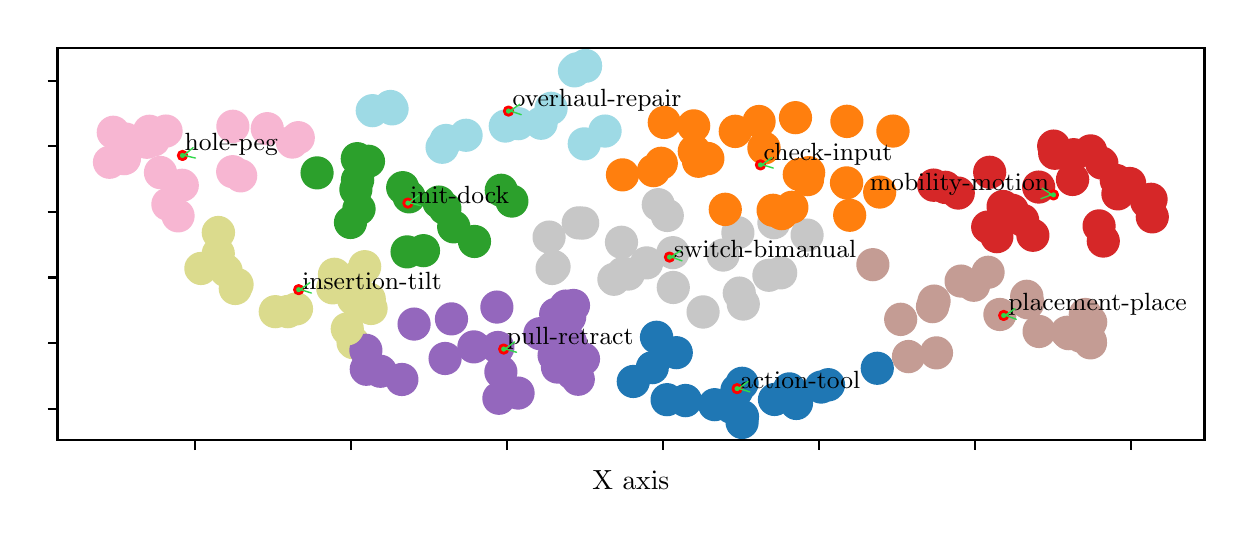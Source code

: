 \begingroup%
\makeatletter%
\begin{pgfpicture}%
\pgfpathrectangle{\pgfpointorigin}{\pgfqpoint{5.984in}{2.439in}}%
\pgfusepath{use as bounding box, clip}%
\begin{pgfscope}%
\pgfsetbuttcap%
\pgfsetmiterjoin%
\pgfsetlinewidth{0.0pt}%
\definecolor{currentstroke}{rgb}{1.0,1.0,1.0}%
\pgfsetstrokecolor{currentstroke}%
\pgfsetstrokeopacity{0.0}%
\pgfsetdash{}{0pt}%
\pgfpathmoveto{\pgfqpoint{0.0in}{-0.0in}}%
\pgfpathlineto{\pgfqpoint{5.984in}{-0.0in}}%
\pgfpathlineto{\pgfqpoint{5.984in}{2.439in}}%
\pgfpathlineto{\pgfqpoint{0.0in}{2.439in}}%
\pgfpathclose%
\pgfusepath{}%
\end{pgfscope}%
\begin{pgfscope}%
\pgfsetbuttcap%
\pgfsetmiterjoin%
\definecolor{currentfill}{rgb}{1.0,1.0,1.0}%
\pgfsetfillcolor{currentfill}%
\pgfsetlinewidth{0.0pt}%
\definecolor{currentstroke}{rgb}{0.0,0.0,0.0}%
\pgfsetstrokecolor{currentstroke}%
\pgfsetstrokeopacity{0.0}%
\pgfsetdash{}{0pt}%
\pgfpathmoveto{\pgfqpoint{0.149in}{0.376in}}%
\pgfpathlineto{\pgfqpoint{5.884in}{0.376in}}%
\pgfpathlineto{\pgfqpoint{5.884in}{2.339in}}%
\pgfpathlineto{\pgfqpoint{0.149in}{2.339in}}%
\pgfpathclose%
\pgfusepath{fill}%
\end{pgfscope}%
\begin{pgfscope}%
\pgfpathrectangle{\pgfqpoint{0.149in}{0.376in}}{\pgfqpoint{5.735in}{1.963in}}%
\pgfusepath{clip}%
\pgfsetbuttcap%
\pgfsetroundjoin%
\definecolor{currentfill}{rgb}{0.859,0.859,0.553}%
\pgfsetfillcolor{currentfill}%
\pgfsetlinewidth{1.004pt}%
\definecolor{currentstroke}{rgb}{0.859,0.859,0.553}%
\pgfsetstrokecolor{currentstroke}%
\pgfsetdash{}{0pt}%
\pgfpathmoveto{\pgfqpoint{0.953in}{1.338in}}%
\pgfpathcurveto{\pgfqpoint{0.974in}{1.338in}}{\pgfqpoint{0.993in}{1.346in}}{\pgfqpoint{1.007in}{1.361in}}%
\pgfpathcurveto{\pgfqpoint{1.022in}{1.375in}}{\pgfqpoint{1.03in}{1.394in}}{\pgfqpoint{1.03in}{1.415in}}%
\pgfpathcurveto{\pgfqpoint{1.03in}{1.435in}}{\pgfqpoint{1.022in}{1.454in}}{\pgfqpoint{1.007in}{1.468in}}%
\pgfpathcurveto{\pgfqpoint{0.993in}{1.483in}}{\pgfqpoint{0.974in}{1.491in}}{\pgfqpoint{0.953in}{1.491in}}%
\pgfpathcurveto{\pgfqpoint{0.933in}{1.491in}}{\pgfqpoint{0.914in}{1.483in}}{\pgfqpoint{0.9in}{1.468in}}%
\pgfpathcurveto{\pgfqpoint{0.885in}{1.454in}}{\pgfqpoint{0.877in}{1.435in}}{\pgfqpoint{0.877in}{1.415in}}%
\pgfpathcurveto{\pgfqpoint{0.877in}{1.394in}}{\pgfqpoint{0.885in}{1.375in}}{\pgfqpoint{0.9in}{1.361in}}%
\pgfpathcurveto{\pgfqpoint{0.914in}{1.346in}}{\pgfqpoint{0.933in}{1.338in}}{\pgfqpoint{0.953in}{1.338in}}%
\pgfpathclose%
\pgfusepath{stroke,fill}%
\end{pgfscope}%
\begin{pgfscope}%
\pgfpathrectangle{\pgfqpoint{0.149in}{0.376in}}{\pgfqpoint{5.735in}{1.963in}}%
\pgfusepath{clip}%
\pgfsetbuttcap%
\pgfsetroundjoin%
\definecolor{currentfill}{rgb}{0.173,0.627,0.173}%
\pgfsetfillcolor{currentfill}%
\pgfsetlinewidth{1.004pt}%
\definecolor{currentstroke}{rgb}{0.173,0.627,0.173}%
\pgfsetstrokecolor{currentstroke}%
\pgfsetdash{}{0pt}%
\pgfpathmoveto{\pgfqpoint{1.979in}{1.248in}}%
\pgfpathcurveto{\pgfqpoint{1.999in}{1.248in}}{\pgfqpoint{2.018in}{1.256in}}{\pgfqpoint{2.033in}{1.27in}}%
\pgfpathcurveto{\pgfqpoint{2.047in}{1.284in}}{\pgfqpoint{2.055in}{1.304in}}{\pgfqpoint{2.055in}{1.324in}}%
\pgfpathcurveto{\pgfqpoint{2.055in}{1.344in}}{\pgfqpoint{2.047in}{1.363in}}{\pgfqpoint{2.033in}{1.378in}}%
\pgfpathcurveto{\pgfqpoint{2.018in}{1.392in}}{\pgfqpoint{1.999in}{1.4in}}{\pgfqpoint{1.979in}{1.4in}}%
\pgfpathcurveto{\pgfqpoint{1.959in}{1.4in}}{\pgfqpoint{1.939in}{1.392in}}{\pgfqpoint{1.925in}{1.378in}}%
\pgfpathcurveto{\pgfqpoint{1.911in}{1.363in}}{\pgfqpoint{1.903in}{1.344in}}{\pgfqpoint{1.903in}{1.324in}}%
\pgfpathcurveto{\pgfqpoint{1.903in}{1.304in}}{\pgfqpoint{1.911in}{1.284in}}{\pgfqpoint{1.925in}{1.27in}}%
\pgfpathcurveto{\pgfqpoint{1.939in}{1.256in}}{\pgfqpoint{1.959in}{1.248in}}{\pgfqpoint{1.979in}{1.248in}}%
\pgfpathclose%
\pgfusepath{stroke,fill}%
\end{pgfscope}%
\begin{pgfscope}%
\pgfpathrectangle{\pgfqpoint{0.149in}{0.376in}}{\pgfqpoint{5.735in}{1.963in}}%
\pgfusepath{clip}%
\pgfsetbuttcap%
\pgfsetroundjoin%
\definecolor{currentfill}{rgb}{0.173,0.627,0.173}%
\pgfsetfillcolor{currentfill}%
\pgfsetlinewidth{1.004pt}%
\definecolor{currentstroke}{rgb}{0.173,0.627,0.173}%
\pgfsetstrokecolor{currentstroke}%
\pgfsetdash{}{0pt}%
\pgfpathmoveto{\pgfqpoint{2.234in}{1.294in}}%
\pgfpathcurveto{\pgfqpoint{2.254in}{1.294in}}{\pgfqpoint{2.274in}{1.302in}}{\pgfqpoint{2.288in}{1.317in}}%
\pgfpathcurveto{\pgfqpoint{2.302in}{1.331in}}{\pgfqpoint{2.31in}{1.35in}}{\pgfqpoint{2.31in}{1.37in}}%
\pgfpathcurveto{\pgfqpoint{2.31in}{1.391in}}{\pgfqpoint{2.302in}{1.41in}}{\pgfqpoint{2.288in}{1.424in}}%
\pgfpathcurveto{\pgfqpoint{2.274in}{1.438in}}{\pgfqpoint{2.254in}{1.446in}}{\pgfqpoint{2.234in}{1.446in}}%
\pgfpathcurveto{\pgfqpoint{2.214in}{1.446in}}{\pgfqpoint{2.195in}{1.438in}}{\pgfqpoint{2.18in}{1.424in}}%
\pgfpathcurveto{\pgfqpoint{2.166in}{1.41in}}{\pgfqpoint{2.158in}{1.391in}}{\pgfqpoint{2.158in}{1.37in}}%
\pgfpathcurveto{\pgfqpoint{2.158in}{1.35in}}{\pgfqpoint{2.166in}{1.331in}}{\pgfqpoint{2.18in}{1.317in}}%
\pgfpathcurveto{\pgfqpoint{2.195in}{1.302in}}{\pgfqpoint{2.214in}{1.294in}}{\pgfqpoint{2.234in}{1.294in}}%
\pgfpathclose%
\pgfusepath{stroke,fill}%
\end{pgfscope}%
\begin{pgfscope}%
\pgfpathrectangle{\pgfqpoint{0.149in}{0.376in}}{\pgfqpoint{5.735in}{1.963in}}%
\pgfusepath{clip}%
\pgfsetbuttcap%
\pgfsetroundjoin%
\definecolor{currentfill}{rgb}{0.839,0.153,0.157}%
\pgfsetfillcolor{currentfill}%
\pgfsetlinewidth{1.004pt}%
\definecolor{currentstroke}{rgb}{0.839,0.153,0.157}%
\pgfsetstrokecolor{currentstroke}%
\pgfsetdash{}{0pt}%
\pgfpathmoveto{\pgfqpoint{5.23in}{1.728in}}%
\pgfpathcurveto{\pgfqpoint{5.25in}{1.728in}}{\pgfqpoint{5.269in}{1.736in}}{\pgfqpoint{5.284in}{1.751in}}%
\pgfpathcurveto{\pgfqpoint{5.298in}{1.765in}}{\pgfqpoint{5.306in}{1.784in}}{\pgfqpoint{5.306in}{1.804in}}%
\pgfpathcurveto{\pgfqpoint{5.306in}{1.825in}}{\pgfqpoint{5.298in}{1.844in}}{\pgfqpoint{5.284in}{1.858in}}%
\pgfpathcurveto{\pgfqpoint{5.269in}{1.872in}}{\pgfqpoint{5.25in}{1.88in}}{\pgfqpoint{5.23in}{1.88in}}%
\pgfpathcurveto{\pgfqpoint{5.21in}{1.88in}}{\pgfqpoint{5.19in}{1.872in}}{\pgfqpoint{5.176in}{1.858in}}%
\pgfpathcurveto{\pgfqpoint{5.162in}{1.844in}}{\pgfqpoint{5.154in}{1.825in}}{\pgfqpoint{5.154in}{1.804in}}%
\pgfpathcurveto{\pgfqpoint{5.154in}{1.784in}}{\pgfqpoint{5.162in}{1.765in}}{\pgfqpoint{5.176in}{1.751in}}%
\pgfpathcurveto{\pgfqpoint{5.19in}{1.736in}}{\pgfqpoint{5.21in}{1.728in}}{\pgfqpoint{5.23in}{1.728in}}%
\pgfpathclose%
\pgfusepath{stroke,fill}%
\end{pgfscope}%
\begin{pgfscope}%
\pgfpathrectangle{\pgfqpoint{0.149in}{0.376in}}{\pgfqpoint{5.735in}{1.963in}}%
\pgfusepath{clip}%
\pgfsetbuttcap%
\pgfsetroundjoin%
\definecolor{currentfill}{rgb}{0.58,0.404,0.741}%
\pgfsetfillcolor{currentfill}%
\pgfsetlinewidth{1.004pt}%
\definecolor{currentstroke}{rgb}{0.58,0.404,0.741}%
\pgfsetstrokecolor{currentstroke}%
\pgfsetdash{}{0pt}%
\pgfpathmoveto{\pgfqpoint{2.346in}{0.966in}}%
\pgfpathcurveto{\pgfqpoint{2.366in}{0.966in}}{\pgfqpoint{2.386in}{0.974in}}{\pgfqpoint{2.4in}{0.988in}}%
\pgfpathcurveto{\pgfqpoint{2.414in}{1.002in}}{\pgfqpoint{2.422in}{1.021in}}{\pgfqpoint{2.422in}{1.042in}}%
\pgfpathcurveto{\pgfqpoint{2.422in}{1.062in}}{\pgfqpoint{2.414in}{1.081in}}{\pgfqpoint{2.4in}{1.095in}}%
\pgfpathcurveto{\pgfqpoint{2.386in}{1.11in}}{\pgfqpoint{2.366in}{1.118in}}{\pgfqpoint{2.346in}{1.118in}}%
\pgfpathcurveto{\pgfqpoint{2.326in}{1.118in}}{\pgfqpoint{2.307in}{1.11in}}{\pgfqpoint{2.292in}{1.095in}}%
\pgfpathcurveto{\pgfqpoint{2.278in}{1.081in}}{\pgfqpoint{2.27in}{1.062in}}{\pgfqpoint{2.27in}{1.042in}}%
\pgfpathcurveto{\pgfqpoint{2.27in}{1.021in}}{\pgfqpoint{2.278in}{1.002in}}{\pgfqpoint{2.292in}{0.988in}}%
\pgfpathcurveto{\pgfqpoint{2.307in}{0.974in}}{\pgfqpoint{2.326in}{0.966in}}{\pgfqpoint{2.346in}{0.966in}}%
\pgfpathclose%
\pgfusepath{stroke,fill}%
\end{pgfscope}%
\begin{pgfscope}%
\pgfpathrectangle{\pgfqpoint{0.149in}{0.376in}}{\pgfqpoint{5.735in}{1.963in}}%
\pgfusepath{clip}%
\pgfsetbuttcap%
\pgfsetroundjoin%
\definecolor{currentfill}{rgb}{0.58,0.404,0.741}%
\pgfsetfillcolor{currentfill}%
\pgfsetlinewidth{1.004pt}%
\definecolor{currentstroke}{rgb}{0.58,0.404,0.741}%
\pgfsetstrokecolor{currentstroke}%
\pgfsetdash{}{0pt}%
\pgfpathmoveto{\pgfqpoint{2.561in}{0.833in}}%
\pgfpathcurveto{\pgfqpoint{2.581in}{0.833in}}{\pgfqpoint{2.601in}{0.841in}}{\pgfqpoint{2.615in}{0.856in}}%
\pgfpathcurveto{\pgfqpoint{2.629in}{0.87in}}{\pgfqpoint{2.637in}{0.889in}}{\pgfqpoint{2.637in}{0.909in}}%
\pgfpathcurveto{\pgfqpoint{2.637in}{0.929in}}{\pgfqpoint{2.629in}{0.949in}}{\pgfqpoint{2.615in}{0.963in}}%
\pgfpathcurveto{\pgfqpoint{2.601in}{0.977in}}{\pgfqpoint{2.581in}{0.985in}}{\pgfqpoint{2.561in}{0.985in}}%
\pgfpathcurveto{\pgfqpoint{2.541in}{0.985in}}{\pgfqpoint{2.522in}{0.977in}}{\pgfqpoint{2.507in}{0.963in}}%
\pgfpathcurveto{\pgfqpoint{2.493in}{0.949in}}{\pgfqpoint{2.485in}{0.929in}}{\pgfqpoint{2.485in}{0.909in}}%
\pgfpathcurveto{\pgfqpoint{2.485in}{0.889in}}{\pgfqpoint{2.493in}{0.87in}}{\pgfqpoint{2.507in}{0.856in}}%
\pgfpathcurveto{\pgfqpoint{2.522in}{0.841in}}{\pgfqpoint{2.541in}{0.833in}}{\pgfqpoint{2.561in}{0.833in}}%
\pgfpathclose%
\pgfusepath{stroke,fill}%
\end{pgfscope}%
\begin{pgfscope}%
\pgfpathrectangle{\pgfqpoint{0.149in}{0.376in}}{\pgfqpoint{5.735in}{1.963in}}%
\pgfusepath{clip}%
\pgfsetbuttcap%
\pgfsetroundjoin%
\definecolor{currentfill}{rgb}{0.769,0.612,0.58}%
\pgfsetfillcolor{currentfill}%
\pgfsetlinewidth{1.004pt}%
\definecolor{currentstroke}{rgb}{0.769,0.612,0.58}%
\pgfsetstrokecolor{currentstroke}%
\pgfsetdash{}{0pt}%
\pgfpathmoveto{\pgfqpoint{4.73in}{1.075in}}%
\pgfpathcurveto{\pgfqpoint{4.75in}{1.075in}}{\pgfqpoint{4.77in}{1.083in}}{\pgfqpoint{4.784in}{1.097in}}%
\pgfpathcurveto{\pgfqpoint{4.798in}{1.111in}}{\pgfqpoint{4.806in}{1.131in}}{\pgfqpoint{4.806in}{1.151in}}%
\pgfpathcurveto{\pgfqpoint{4.806in}{1.171in}}{\pgfqpoint{4.798in}{1.19in}}{\pgfqpoint{4.784in}{1.205in}}%
\pgfpathcurveto{\pgfqpoint{4.77in}{1.219in}}{\pgfqpoint{4.75in}{1.227in}}{\pgfqpoint{4.73in}{1.227in}}%
\pgfpathcurveto{\pgfqpoint{4.71in}{1.227in}}{\pgfqpoint{4.691in}{1.219in}}{\pgfqpoint{4.676in}{1.205in}}%
\pgfpathcurveto{\pgfqpoint{4.662in}{1.19in}}{\pgfqpoint{4.654in}{1.171in}}{\pgfqpoint{4.654in}{1.151in}}%
\pgfpathcurveto{\pgfqpoint{4.654in}{1.131in}}{\pgfqpoint{4.662in}{1.111in}}{\pgfqpoint{4.676in}{1.097in}}%
\pgfpathcurveto{\pgfqpoint{4.691in}{1.083in}}{\pgfqpoint{4.71in}{1.075in}}{\pgfqpoint{4.73in}{1.075in}}%
\pgfpathclose%
\pgfusepath{stroke,fill}%
\end{pgfscope}%
\begin{pgfscope}%
\pgfpathrectangle{\pgfqpoint{0.149in}{0.376in}}{\pgfqpoint{5.735in}{1.963in}}%
\pgfusepath{clip}%
\pgfsetbuttcap%
\pgfsetroundjoin%
\definecolor{currentfill}{rgb}{0.839,0.153,0.157}%
\pgfsetfillcolor{currentfill}%
\pgfsetlinewidth{1.004pt}%
\definecolor{currentstroke}{rgb}{0.839,0.153,0.157}%
\pgfsetstrokecolor{currentstroke}%
\pgfsetdash{}{0pt}%
\pgfpathmoveto{\pgfqpoint{5.595in}{1.493in}}%
\pgfpathcurveto{\pgfqpoint{5.615in}{1.493in}}{\pgfqpoint{5.634in}{1.501in}}{\pgfqpoint{5.649in}{1.516in}}%
\pgfpathcurveto{\pgfqpoint{5.663in}{1.53in}}{\pgfqpoint{5.671in}{1.549in}}{\pgfqpoint{5.671in}{1.57in}}%
\pgfpathcurveto{\pgfqpoint{5.671in}{1.59in}}{\pgfqpoint{5.663in}{1.609in}}{\pgfqpoint{5.649in}{1.623in}}%
\pgfpathcurveto{\pgfqpoint{5.634in}{1.638in}}{\pgfqpoint{5.615in}{1.646in}}{\pgfqpoint{5.595in}{1.646in}}%
\pgfpathcurveto{\pgfqpoint{5.575in}{1.646in}}{\pgfqpoint{5.555in}{1.638in}}{\pgfqpoint{5.541in}{1.623in}}%
\pgfpathcurveto{\pgfqpoint{5.527in}{1.609in}}{\pgfqpoint{5.519in}{1.59in}}{\pgfqpoint{5.519in}{1.57in}}%
\pgfpathcurveto{\pgfqpoint{5.519in}{1.549in}}{\pgfqpoint{5.527in}{1.53in}}{\pgfqpoint{5.541in}{1.516in}}%
\pgfpathcurveto{\pgfqpoint{5.555in}{1.501in}}{\pgfqpoint{5.575in}{1.493in}}{\pgfqpoint{5.595in}{1.493in}}%
\pgfpathclose%
\pgfusepath{stroke,fill}%
\end{pgfscope}%
\begin{pgfscope}%
\pgfpathrectangle{\pgfqpoint{0.149in}{0.376in}}{\pgfqpoint{5.735in}{1.963in}}%
\pgfusepath{clip}%
\pgfsetbuttcap%
\pgfsetroundjoin%
\definecolor{currentfill}{rgb}{0.859,0.859,0.553}%
\pgfsetfillcolor{currentfill}%
\pgfsetlinewidth{1.004pt}%
\definecolor{currentstroke}{rgb}{0.859,0.859,0.553}%
\pgfsetstrokecolor{currentstroke}%
\pgfsetdash{}{0pt}%
\pgfpathmoveto{\pgfqpoint{1.627in}{0.788in}}%
\pgfpathcurveto{\pgfqpoint{1.648in}{0.788in}}{\pgfqpoint{1.667in}{0.796in}}{\pgfqpoint{1.681in}{0.811in}}%
\pgfpathcurveto{\pgfqpoint{1.695in}{0.825in}}{\pgfqpoint{1.704in}{0.844in}}{\pgfqpoint{1.704in}{0.864in}}%
\pgfpathcurveto{\pgfqpoint{1.704in}{0.885in}}{\pgfqpoint{1.695in}{0.904in}}{\pgfqpoint{1.681in}{0.918in}}%
\pgfpathcurveto{\pgfqpoint{1.667in}{0.933in}}{\pgfqpoint{1.648in}{0.941in}}{\pgfqpoint{1.627in}{0.941in}}%
\pgfpathcurveto{\pgfqpoint{1.607in}{0.941in}}{\pgfqpoint{1.588in}{0.933in}}{\pgfqpoint{1.574in}{0.918in}}%
\pgfpathcurveto{\pgfqpoint{1.559in}{0.904in}}{\pgfqpoint{1.551in}{0.885in}}{\pgfqpoint{1.551in}{0.864in}}%
\pgfpathcurveto{\pgfqpoint{1.551in}{0.844in}}{\pgfqpoint{1.559in}{0.825in}}{\pgfqpoint{1.574in}{0.811in}}%
\pgfpathcurveto{\pgfqpoint{1.588in}{0.796in}}{\pgfqpoint{1.607in}{0.788in}}{\pgfqpoint{1.627in}{0.788in}}%
\pgfpathclose%
\pgfusepath{stroke,fill}%
\end{pgfscope}%
\begin{pgfscope}%
\pgfpathrectangle{\pgfqpoint{0.149in}{0.376in}}{\pgfqpoint{5.735in}{1.963in}}%
\pgfusepath{clip}%
\pgfsetbuttcap%
\pgfsetroundjoin%
\definecolor{currentfill}{rgb}{0.58,0.404,0.741}%
\pgfsetfillcolor{currentfill}%
\pgfsetlinewidth{1.004pt}%
\definecolor{currentstroke}{rgb}{0.58,0.404,0.741}%
\pgfsetstrokecolor{currentstroke}%
\pgfsetdash{}{0pt}%
\pgfpathmoveto{\pgfqpoint{2.654in}{0.807in}}%
\pgfpathcurveto{\pgfqpoint{2.674in}{0.807in}}{\pgfqpoint{2.694in}{0.815in}}{\pgfqpoint{2.708in}{0.83in}}%
\pgfpathcurveto{\pgfqpoint{2.722in}{0.844in}}{\pgfqpoint{2.73in}{0.863in}}{\pgfqpoint{2.73in}{0.883in}}%
\pgfpathcurveto{\pgfqpoint{2.73in}{0.904in}}{\pgfqpoint{2.722in}{0.923in}}{\pgfqpoint{2.708in}{0.937in}}%
\pgfpathcurveto{\pgfqpoint{2.694in}{0.951in}}{\pgfqpoint{2.674in}{0.959in}}{\pgfqpoint{2.654in}{0.959in}}%
\pgfpathcurveto{\pgfqpoint{2.634in}{0.959in}}{\pgfqpoint{2.614in}{0.951in}}{\pgfqpoint{2.6in}{0.937in}}%
\pgfpathcurveto{\pgfqpoint{2.586in}{0.923in}}{\pgfqpoint{2.578in}{0.904in}}{\pgfqpoint{2.578in}{0.883in}}%
\pgfpathcurveto{\pgfqpoint{2.578in}{0.863in}}{\pgfqpoint{2.586in}{0.844in}}{\pgfqpoint{2.6in}{0.83in}}%
\pgfpathcurveto{\pgfqpoint{2.614in}{0.815in}}{\pgfqpoint{2.634in}{0.807in}}{\pgfqpoint{2.654in}{0.807in}}%
\pgfpathclose%
\pgfusepath{stroke,fill}%
\end{pgfscope}%
\begin{pgfscope}%
\pgfpathrectangle{\pgfqpoint{0.149in}{0.376in}}{\pgfqpoint{5.735in}{1.963in}}%
\pgfusepath{clip}%
\pgfsetbuttcap%
\pgfsetroundjoin%
\definecolor{currentfill}{rgb}{0.78,0.78,0.78}%
\pgfsetfillcolor{currentfill}%
\pgfsetlinewidth{1.004pt}%
\definecolor{currentstroke}{rgb}{0.78,0.78,0.78}%
\pgfsetstrokecolor{currentstroke}%
\pgfsetdash{}{0pt}%
\pgfpathmoveto{\pgfqpoint{3.765in}{1.137in}}%
\pgfpathcurveto{\pgfqpoint{3.785in}{1.137in}}{\pgfqpoint{3.805in}{1.145in}}{\pgfqpoint{3.819in}{1.159in}}%
\pgfpathcurveto{\pgfqpoint{3.833in}{1.173in}}{\pgfqpoint{3.841in}{1.193in}}{\pgfqpoint{3.841in}{1.213in}}%
\pgfpathcurveto{\pgfqpoint{3.841in}{1.233in}}{\pgfqpoint{3.833in}{1.253in}}{\pgfqpoint{3.819in}{1.267in}}%
\pgfpathcurveto{\pgfqpoint{3.805in}{1.281in}}{\pgfqpoint{3.785in}{1.289in}}{\pgfqpoint{3.765in}{1.289in}}%
\pgfpathcurveto{\pgfqpoint{3.745in}{1.289in}}{\pgfqpoint{3.726in}{1.281in}}{\pgfqpoint{3.711in}{1.267in}}%
\pgfpathcurveto{\pgfqpoint{3.697in}{1.253in}}{\pgfqpoint{3.689in}{1.233in}}{\pgfqpoint{3.689in}{1.213in}}%
\pgfpathcurveto{\pgfqpoint{3.689in}{1.193in}}{\pgfqpoint{3.697in}{1.173in}}{\pgfqpoint{3.711in}{1.159in}}%
\pgfpathcurveto{\pgfqpoint{3.726in}{1.145in}}{\pgfqpoint{3.745in}{1.137in}}{\pgfqpoint{3.765in}{1.137in}}%
\pgfpathclose%
\pgfusepath{stroke,fill}%
\end{pgfscope}%
\begin{pgfscope}%
\pgfpathrectangle{\pgfqpoint{0.149in}{0.376in}}{\pgfqpoint{5.735in}{1.963in}}%
\pgfusepath{clip}%
\pgfsetbuttcap%
\pgfsetroundjoin%
\definecolor{currentfill}{rgb}{0.969,0.714,0.824}%
\pgfsetfillcolor{currentfill}%
\pgfsetlinewidth{1.004pt}%
\definecolor{currentstroke}{rgb}{0.969,0.714,0.824}%
\pgfsetstrokecolor{currentstroke}%
\pgfsetdash{}{0pt}%
\pgfpathmoveto{\pgfqpoint{0.772in}{1.575in}}%
\pgfpathcurveto{\pgfqpoint{0.793in}{1.575in}}{\pgfqpoint{0.812in}{1.583in}}{\pgfqpoint{0.826in}{1.597in}}%
\pgfpathcurveto{\pgfqpoint{0.841in}{1.611in}}{\pgfqpoint{0.849in}{1.63in}}{\pgfqpoint{0.849in}{1.651in}}%
\pgfpathcurveto{\pgfqpoint{0.849in}{1.671in}}{\pgfqpoint{0.841in}{1.69in}}{\pgfqpoint{0.826in}{1.704in}}%
\pgfpathcurveto{\pgfqpoint{0.812in}{1.719in}}{\pgfqpoint{0.793in}{1.727in}}{\pgfqpoint{0.772in}{1.727in}}%
\pgfpathcurveto{\pgfqpoint{0.752in}{1.727in}}{\pgfqpoint{0.733in}{1.719in}}{\pgfqpoint{0.719in}{1.704in}}%
\pgfpathcurveto{\pgfqpoint{0.704in}{1.69in}}{\pgfqpoint{0.696in}{1.671in}}{\pgfqpoint{0.696in}{1.651in}}%
\pgfpathcurveto{\pgfqpoint{0.696in}{1.63in}}{\pgfqpoint{0.704in}{1.611in}}{\pgfqpoint{0.719in}{1.597in}}%
\pgfpathcurveto{\pgfqpoint{0.733in}{1.583in}}{\pgfqpoint{0.752in}{1.575in}}{\pgfqpoint{0.772in}{1.575in}}%
\pgfpathclose%
\pgfusepath{stroke,fill}%
\end{pgfscope}%
\begin{pgfscope}%
\pgfpathrectangle{\pgfqpoint{0.149in}{0.376in}}{\pgfqpoint{5.735in}{1.963in}}%
\pgfusepath{clip}%
\pgfsetbuttcap%
\pgfsetroundjoin%
\definecolor{currentfill}{rgb}{0.969,0.714,0.824}%
\pgfsetfillcolor{currentfill}%
\pgfsetlinewidth{1.004pt}%
\definecolor{currentstroke}{rgb}{0.969,0.714,0.824}%
\pgfsetstrokecolor{currentstroke}%
\pgfsetdash{}{0pt}%
\pgfpathmoveto{\pgfqpoint{0.752in}{1.422in}}%
\pgfpathcurveto{\pgfqpoint{0.773in}{1.422in}}{\pgfqpoint{0.792in}{1.43in}}{\pgfqpoint{0.806in}{1.444in}}%
\pgfpathcurveto{\pgfqpoint{0.82in}{1.459in}}{\pgfqpoint{0.828in}{1.478in}}{\pgfqpoint{0.828in}{1.498in}}%
\pgfpathcurveto{\pgfqpoint{0.828in}{1.518in}}{\pgfqpoint{0.82in}{1.538in}}{\pgfqpoint{0.806in}{1.552in}}%
\pgfpathcurveto{\pgfqpoint{0.792in}{1.566in}}{\pgfqpoint{0.773in}{1.574in}}{\pgfqpoint{0.752in}{1.574in}}%
\pgfpathcurveto{\pgfqpoint{0.732in}{1.574in}}{\pgfqpoint{0.713in}{1.566in}}{\pgfqpoint{0.699in}{1.552in}}%
\pgfpathcurveto{\pgfqpoint{0.684in}{1.538in}}{\pgfqpoint{0.676in}{1.518in}}{\pgfqpoint{0.676in}{1.498in}}%
\pgfpathcurveto{\pgfqpoint{0.676in}{1.478in}}{\pgfqpoint{0.684in}{1.459in}}{\pgfqpoint{0.699in}{1.444in}}%
\pgfpathcurveto{\pgfqpoint{0.713in}{1.43in}}{\pgfqpoint{0.732in}{1.422in}}{\pgfqpoint{0.752in}{1.422in}}%
\pgfpathclose%
\pgfusepath{stroke,fill}%
\end{pgfscope}%
\begin{pgfscope}%
\pgfpathrectangle{\pgfqpoint{0.149in}{0.376in}}{\pgfqpoint{5.735in}{1.963in}}%
\pgfusepath{clip}%
\pgfsetbuttcap%
\pgfsetroundjoin%
\definecolor{currentfill}{rgb}{0.839,0.153,0.157}%
\pgfsetfillcolor{currentfill}%
\pgfsetlinewidth{1.004pt}%
\definecolor{currentstroke}{rgb}{0.839,0.153,0.157}%
\pgfsetstrokecolor{currentstroke}%
\pgfsetdash{}{0pt}%
\pgfpathmoveto{\pgfqpoint{5.055in}{1.566in}}%
\pgfpathcurveto{\pgfqpoint{5.075in}{1.566in}}{\pgfqpoint{5.095in}{1.574in}}{\pgfqpoint{5.109in}{1.588in}}%
\pgfpathcurveto{\pgfqpoint{5.123in}{1.602in}}{\pgfqpoint{5.131in}{1.622in}}{\pgfqpoint{5.131in}{1.642in}}%
\pgfpathcurveto{\pgfqpoint{5.131in}{1.662in}}{\pgfqpoint{5.123in}{1.681in}}{\pgfqpoint{5.109in}{1.696in}}%
\pgfpathcurveto{\pgfqpoint{5.095in}{1.71in}}{\pgfqpoint{5.075in}{1.718in}}{\pgfqpoint{5.055in}{1.718in}}%
\pgfpathcurveto{\pgfqpoint{5.035in}{1.718in}}{\pgfqpoint{5.016in}{1.71in}}{\pgfqpoint{5.001in}{1.696in}}%
\pgfpathcurveto{\pgfqpoint{4.987in}{1.681in}}{\pgfqpoint{4.979in}{1.662in}}{\pgfqpoint{4.979in}{1.642in}}%
\pgfpathcurveto{\pgfqpoint{4.979in}{1.622in}}{\pgfqpoint{4.987in}{1.602in}}{\pgfqpoint{5.001in}{1.588in}}%
\pgfpathcurveto{\pgfqpoint{5.016in}{1.574in}}{\pgfqpoint{5.035in}{1.566in}}{\pgfqpoint{5.055in}{1.566in}}%
\pgfpathclose%
\pgfusepath{stroke,fill}%
\end{pgfscope}%
\begin{pgfscope}%
\pgfpathrectangle{\pgfqpoint{0.149in}{0.376in}}{\pgfqpoint{5.735in}{1.963in}}%
\pgfusepath{clip}%
\pgfsetbuttcap%
\pgfsetroundjoin%
\definecolor{currentfill}{rgb}{0.839,0.153,0.157}%
\pgfsetfillcolor{currentfill}%
\pgfsetlinewidth{1.004pt}%
\definecolor{currentstroke}{rgb}{0.839,0.153,0.157}%
\pgfsetstrokecolor{currentstroke}%
\pgfsetdash{}{0pt}%
\pgfpathmoveto{\pgfqpoint{4.53in}{1.575in}}%
\pgfpathcurveto{\pgfqpoint{4.55in}{1.575in}}{\pgfqpoint{4.57in}{1.583in}}{\pgfqpoint{4.584in}{1.598in}}%
\pgfpathcurveto{\pgfqpoint{4.598in}{1.612in}}{\pgfqpoint{4.606in}{1.631in}}{\pgfqpoint{4.606in}{1.652in}}%
\pgfpathcurveto{\pgfqpoint{4.606in}{1.672in}}{\pgfqpoint{4.598in}{1.691in}}{\pgfqpoint{4.584in}{1.705in}}%
\pgfpathcurveto{\pgfqpoint{4.57in}{1.72in}}{\pgfqpoint{4.55in}{1.728in}}{\pgfqpoint{4.53in}{1.728in}}%
\pgfpathcurveto{\pgfqpoint{4.51in}{1.728in}}{\pgfqpoint{4.49in}{1.72in}}{\pgfqpoint{4.476in}{1.705in}}%
\pgfpathcurveto{\pgfqpoint{4.462in}{1.691in}}{\pgfqpoint{4.454in}{1.672in}}{\pgfqpoint{4.454in}{1.652in}}%
\pgfpathcurveto{\pgfqpoint{4.454in}{1.631in}}{\pgfqpoint{4.462in}{1.612in}}{\pgfqpoint{4.476in}{1.598in}}%
\pgfpathcurveto{\pgfqpoint{4.49in}{1.583in}}{\pgfqpoint{4.51in}{1.575in}}{\pgfqpoint{4.53in}{1.575in}}%
\pgfpathclose%
\pgfusepath{stroke,fill}%
\end{pgfscope}%
\begin{pgfscope}%
\pgfpathrectangle{\pgfqpoint{0.149in}{0.376in}}{\pgfqpoint{5.735in}{1.963in}}%
\pgfusepath{clip}%
\pgfsetbuttcap%
\pgfsetroundjoin%
\definecolor{currentfill}{rgb}{0.969,0.714,0.824}%
\pgfsetfillcolor{currentfill}%
\pgfsetlinewidth{1.004pt}%
\definecolor{currentstroke}{rgb}{0.969,0.714,0.824}%
\pgfsetstrokecolor{currentstroke}%
\pgfsetdash{}{0pt}%
\pgfpathmoveto{\pgfqpoint{0.482in}{1.708in}}%
\pgfpathcurveto{\pgfqpoint{0.502in}{1.708in}}{\pgfqpoint{0.522in}{1.716in}}{\pgfqpoint{0.536in}{1.73in}}%
\pgfpathcurveto{\pgfqpoint{0.55in}{1.745in}}{\pgfqpoint{0.558in}{1.764in}}{\pgfqpoint{0.558in}{1.784in}}%
\pgfpathcurveto{\pgfqpoint{0.558in}{1.804in}}{\pgfqpoint{0.55in}{1.824in}}{\pgfqpoint{0.536in}{1.838in}}%
\pgfpathcurveto{\pgfqpoint{0.522in}{1.852in}}{\pgfqpoint{0.502in}{1.86in}}{\pgfqpoint{0.482in}{1.86in}}%
\pgfpathcurveto{\pgfqpoint{0.462in}{1.86in}}{\pgfqpoint{0.443in}{1.852in}}{\pgfqpoint{0.428in}{1.838in}}%
\pgfpathcurveto{\pgfqpoint{0.414in}{1.824in}}{\pgfqpoint{0.406in}{1.804in}}{\pgfqpoint{0.406in}{1.784in}}%
\pgfpathcurveto{\pgfqpoint{0.406in}{1.764in}}{\pgfqpoint{0.414in}{1.745in}}{\pgfqpoint{0.428in}{1.73in}}%
\pgfpathcurveto{\pgfqpoint{0.443in}{1.716in}}{\pgfqpoint{0.462in}{1.708in}}{\pgfqpoint{0.482in}{1.708in}}%
\pgfpathclose%
\pgfusepath{stroke,fill}%
\end{pgfscope}%
\begin{pgfscope}%
\pgfpathrectangle{\pgfqpoint{0.149in}{0.376in}}{\pgfqpoint{5.735in}{1.963in}}%
\pgfusepath{clip}%
\pgfsetbuttcap%
\pgfsetroundjoin%
\definecolor{currentfill}{rgb}{0.78,0.78,0.78}%
\pgfsetfillcolor{currentfill}%
\pgfsetlinewidth{1.004pt}%
\definecolor{currentstroke}{rgb}{0.78,0.78,0.78}%
\pgfsetstrokecolor{currentstroke}%
\pgfsetdash{}{0pt}%
\pgfpathmoveto{\pgfqpoint{3.551in}{1.338in}}%
\pgfpathcurveto{\pgfqpoint{3.571in}{1.338in}}{\pgfqpoint{3.59in}{1.346in}}{\pgfqpoint{3.605in}{1.36in}}%
\pgfpathcurveto{\pgfqpoint{3.619in}{1.374in}}{\pgfqpoint{3.627in}{1.393in}}{\pgfqpoint{3.627in}{1.414in}}%
\pgfpathcurveto{\pgfqpoint{3.627in}{1.434in}}{\pgfqpoint{3.619in}{1.453in}}{\pgfqpoint{3.605in}{1.467in}}%
\pgfpathcurveto{\pgfqpoint{3.59in}{1.482in}}{\pgfqpoint{3.571in}{1.49in}}{\pgfqpoint{3.551in}{1.49in}}%
\pgfpathcurveto{\pgfqpoint{3.531in}{1.49in}}{\pgfqpoint{3.511in}{1.482in}}{\pgfqpoint{3.497in}{1.467in}}%
\pgfpathcurveto{\pgfqpoint{3.483in}{1.453in}}{\pgfqpoint{3.475in}{1.434in}}{\pgfqpoint{3.475in}{1.414in}}%
\pgfpathcurveto{\pgfqpoint{3.475in}{1.393in}}{\pgfqpoint{3.483in}{1.374in}}{\pgfqpoint{3.497in}{1.36in}}%
\pgfpathcurveto{\pgfqpoint{3.511in}{1.346in}}{\pgfqpoint{3.531in}{1.338in}}{\pgfqpoint{3.551in}{1.338in}}%
\pgfpathclose%
\pgfusepath{stroke,fill}%
\end{pgfscope}%
\begin{pgfscope}%
\pgfpathrectangle{\pgfqpoint{0.149in}{0.376in}}{\pgfqpoint{5.735in}{1.963in}}%
\pgfusepath{clip}%
\pgfsetbuttcap%
\pgfsetroundjoin%
\definecolor{currentfill}{rgb}{0.58,0.404,0.741}%
\pgfsetfillcolor{currentfill}%
\pgfsetlinewidth{1.004pt}%
\definecolor{currentstroke}{rgb}{0.58,0.404,0.741}%
\pgfsetstrokecolor{currentstroke}%
\pgfsetdash{}{0pt}%
\pgfpathmoveto{\pgfqpoint{2.69in}{0.971in}}%
\pgfpathcurveto{\pgfqpoint{2.711in}{0.971in}}{\pgfqpoint{2.73in}{0.979in}}{\pgfqpoint{2.744in}{0.993in}}%
\pgfpathcurveto{\pgfqpoint{2.758in}{1.007in}}{\pgfqpoint{2.766in}{1.026in}}{\pgfqpoint{2.766in}{1.047in}}%
\pgfpathcurveto{\pgfqpoint{2.766in}{1.067in}}{\pgfqpoint{2.758in}{1.086in}}{\pgfqpoint{2.744in}{1.1in}}%
\pgfpathcurveto{\pgfqpoint{2.73in}{1.115in}}{\pgfqpoint{2.711in}{1.123in}}{\pgfqpoint{2.69in}{1.123in}}%
\pgfpathcurveto{\pgfqpoint{2.67in}{1.123in}}{\pgfqpoint{2.651in}{1.115in}}{\pgfqpoint{2.637in}{1.1in}}%
\pgfpathcurveto{\pgfqpoint{2.622in}{1.086in}}{\pgfqpoint{2.614in}{1.067in}}{\pgfqpoint{2.614in}{1.047in}}%
\pgfpathcurveto{\pgfqpoint{2.614in}{1.026in}}{\pgfqpoint{2.622in}{1.007in}}{\pgfqpoint{2.637in}{0.993in}}%
\pgfpathcurveto{\pgfqpoint{2.651in}{0.979in}}{\pgfqpoint{2.67in}{0.971in}}{\pgfqpoint{2.69in}{0.971in}}%
\pgfpathclose%
\pgfusepath{stroke,fill}%
\end{pgfscope}%
\begin{pgfscope}%
\pgfpathrectangle{\pgfqpoint{0.149in}{0.376in}}{\pgfqpoint{5.735in}{1.963in}}%
\pgfusepath{clip}%
\pgfsetbuttcap%
\pgfsetroundjoin%
\definecolor{currentfill}{rgb}{0.969,0.714,0.824}%
\pgfsetfillcolor{currentfill}%
\pgfsetlinewidth{1.004pt}%
\definecolor{currentstroke}{rgb}{0.969,0.714,0.824}%
\pgfsetstrokecolor{currentstroke}%
\pgfsetdash{}{0pt}%
\pgfpathmoveto{\pgfqpoint{1.323in}{1.791in}}%
\pgfpathcurveto{\pgfqpoint{1.344in}{1.791in}}{\pgfqpoint{1.363in}{1.799in}}{\pgfqpoint{1.377in}{1.814in}}%
\pgfpathcurveto{\pgfqpoint{1.392in}{1.828in}}{\pgfqpoint{1.4in}{1.847in}}{\pgfqpoint{1.4in}{1.868in}}%
\pgfpathcurveto{\pgfqpoint{1.4in}{1.888in}}{\pgfqpoint{1.392in}{1.907in}}{\pgfqpoint{1.377in}{1.921in}}%
\pgfpathcurveto{\pgfqpoint{1.363in}{1.936in}}{\pgfqpoint{1.344in}{1.944in}}{\pgfqpoint{1.323in}{1.944in}}%
\pgfpathcurveto{\pgfqpoint{1.303in}{1.944in}}{\pgfqpoint{1.284in}{1.936in}}{\pgfqpoint{1.27in}{1.921in}}%
\pgfpathcurveto{\pgfqpoint{1.255in}{1.907in}}{\pgfqpoint{1.247in}{1.888in}}{\pgfqpoint{1.247in}{1.868in}}%
\pgfpathcurveto{\pgfqpoint{1.247in}{1.847in}}{\pgfqpoint{1.255in}{1.828in}}{\pgfqpoint{1.27in}{1.814in}}%
\pgfpathcurveto{\pgfqpoint{1.284in}{1.799in}}{\pgfqpoint{1.303in}{1.791in}}{\pgfqpoint{1.323in}{1.791in}}%
\pgfpathclose%
\pgfusepath{stroke,fill}%
\end{pgfscope}%
\begin{pgfscope}%
\pgfpathrectangle{\pgfqpoint{0.149in}{0.376in}}{\pgfqpoint{5.735in}{1.963in}}%
\pgfusepath{clip}%
\pgfsetbuttcap%
\pgfsetroundjoin%
\definecolor{currentfill}{rgb}{0.62,0.855,0.898}%
\pgfsetfillcolor{currentfill}%
\pgfsetlinewidth{1.004pt}%
\definecolor{currentstroke}{rgb}{0.62,0.855,0.898}%
\pgfsetstrokecolor{currentstroke}%
\pgfsetdash{}{0pt}%
\pgfpathmoveto{\pgfqpoint{2.453in}{1.883in}}%
\pgfpathcurveto{\pgfqpoint{2.474in}{1.883in}}{\pgfqpoint{2.493in}{1.891in}}{\pgfqpoint{2.507in}{1.906in}}%
\pgfpathcurveto{\pgfqpoint{2.521in}{1.92in}}{\pgfqpoint{2.529in}{1.939in}}{\pgfqpoint{2.529in}{1.959in}}%
\pgfpathcurveto{\pgfqpoint{2.529in}{1.98in}}{\pgfqpoint{2.521in}{1.999in}}{\pgfqpoint{2.507in}{2.013in}}%
\pgfpathcurveto{\pgfqpoint{2.493in}{2.027in}}{\pgfqpoint{2.474in}{2.035in}}{\pgfqpoint{2.453in}{2.035in}}%
\pgfpathcurveto{\pgfqpoint{2.433in}{2.035in}}{\pgfqpoint{2.414in}{2.027in}}{\pgfqpoint{2.4in}{2.013in}}%
\pgfpathcurveto{\pgfqpoint{2.385in}{1.999in}}{\pgfqpoint{2.377in}{1.98in}}{\pgfqpoint{2.377in}{1.959in}}%
\pgfpathcurveto{\pgfqpoint{2.377in}{1.939in}}{\pgfqpoint{2.385in}{1.92in}}{\pgfqpoint{2.4in}{1.906in}}%
\pgfpathcurveto{\pgfqpoint{2.414in}{1.891in}}{\pgfqpoint{2.433in}{1.883in}}{\pgfqpoint{2.453in}{1.883in}}%
\pgfpathclose%
\pgfusepath{stroke,fill}%
\end{pgfscope}%
\begin{pgfscope}%
\pgfpathrectangle{\pgfqpoint{0.149in}{0.376in}}{\pgfqpoint{5.735in}{1.963in}}%
\pgfusepath{clip}%
\pgfsetbuttcap%
\pgfsetroundjoin%
\definecolor{currentfill}{rgb}{0.78,0.78,0.78}%
\pgfsetfillcolor{currentfill}%
\pgfsetlinewidth{1.004pt}%
\definecolor{currentstroke}{rgb}{0.78,0.78,0.78}%
\pgfsetstrokecolor{currentstroke}%
\pgfsetdash{}{0pt}%
\pgfpathmoveto{\pgfqpoint{3.095in}{1.187in}}%
\pgfpathcurveto{\pgfqpoint{3.115in}{1.187in}}{\pgfqpoint{3.135in}{1.195in}}{\pgfqpoint{3.149in}{1.209in}}%
\pgfpathcurveto{\pgfqpoint{3.163in}{1.223in}}{\pgfqpoint{3.171in}{1.243in}}{\pgfqpoint{3.171in}{1.263in}}%
\pgfpathcurveto{\pgfqpoint{3.171in}{1.283in}}{\pgfqpoint{3.163in}{1.302in}}{\pgfqpoint{3.149in}{1.317in}}%
\pgfpathcurveto{\pgfqpoint{3.135in}{1.331in}}{\pgfqpoint{3.115in}{1.339in}}{\pgfqpoint{3.095in}{1.339in}}%
\pgfpathcurveto{\pgfqpoint{3.075in}{1.339in}}{\pgfqpoint{3.055in}{1.331in}}{\pgfqpoint{3.041in}{1.317in}}%
\pgfpathcurveto{\pgfqpoint{3.027in}{1.302in}}{\pgfqpoint{3.019in}{1.283in}}{\pgfqpoint{3.019in}{1.263in}}%
\pgfpathcurveto{\pgfqpoint{3.019in}{1.243in}}{\pgfqpoint{3.027in}{1.223in}}{\pgfqpoint{3.041in}{1.209in}}%
\pgfpathcurveto{\pgfqpoint{3.055in}{1.195in}}{\pgfqpoint{3.075in}{1.187in}}{\pgfqpoint{3.095in}{1.187in}}%
\pgfpathclose%
\pgfusepath{stroke,fill}%
\end{pgfscope}%
\begin{pgfscope}%
\pgfpathrectangle{\pgfqpoint{0.149in}{0.376in}}{\pgfqpoint{5.735in}{1.963in}}%
\pgfusepath{clip}%
\pgfsetbuttcap%
\pgfsetroundjoin%
\definecolor{currentfill}{rgb}{0.78,0.78,0.78}%
\pgfsetfillcolor{currentfill}%
\pgfsetlinewidth{1.004pt}%
\definecolor{currentstroke}{rgb}{0.78,0.78,0.78}%
\pgfsetstrokecolor{currentstroke}%
\pgfsetdash{}{0pt}%
\pgfpathmoveto{\pgfqpoint{3.731in}{1.388in}}%
\pgfpathcurveto{\pgfqpoint{3.751in}{1.388in}}{\pgfqpoint{3.771in}{1.396in}}{\pgfqpoint{3.785in}{1.41in}}%
\pgfpathcurveto{\pgfqpoint{3.799in}{1.424in}}{\pgfqpoint{3.807in}{1.444in}}{\pgfqpoint{3.807in}{1.464in}}%
\pgfpathcurveto{\pgfqpoint{3.807in}{1.484in}}{\pgfqpoint{3.799in}{1.503in}}{\pgfqpoint{3.785in}{1.518in}}%
\pgfpathcurveto{\pgfqpoint{3.771in}{1.532in}}{\pgfqpoint{3.751in}{1.54in}}{\pgfqpoint{3.731in}{1.54in}}%
\pgfpathcurveto{\pgfqpoint{3.711in}{1.54in}}{\pgfqpoint{3.692in}{1.532in}}{\pgfqpoint{3.678in}{1.518in}}%
\pgfpathcurveto{\pgfqpoint{3.663in}{1.503in}}{\pgfqpoint{3.655in}{1.484in}}{\pgfqpoint{3.655in}{1.464in}}%
\pgfpathcurveto{\pgfqpoint{3.655in}{1.444in}}{\pgfqpoint{3.663in}{1.424in}}{\pgfqpoint{3.678in}{1.41in}}%
\pgfpathcurveto{\pgfqpoint{3.692in}{1.396in}}{\pgfqpoint{3.711in}{1.388in}}{\pgfqpoint{3.731in}{1.388in}}%
\pgfpathclose%
\pgfusepath{stroke,fill}%
\end{pgfscope}%
\begin{pgfscope}%
\pgfpathrectangle{\pgfqpoint{0.149in}{0.376in}}{\pgfqpoint{5.735in}{1.963in}}%
\pgfusepath{clip}%
\pgfsetbuttcap%
\pgfsetroundjoin%
\definecolor{currentfill}{rgb}{0.173,0.627,0.173}%
\pgfsetfillcolor{currentfill}%
\pgfsetlinewidth{1.004pt}%
\definecolor{currentstroke}{rgb}{0.173,0.627,0.173}%
\pgfsetstrokecolor{currentstroke}%
\pgfsetdash{}{0pt}%
\pgfpathmoveto{\pgfqpoint{2.086in}{1.459in}}%
\pgfpathcurveto{\pgfqpoint{2.106in}{1.459in}}{\pgfqpoint{2.126in}{1.467in}}{\pgfqpoint{2.14in}{1.481in}}%
\pgfpathcurveto{\pgfqpoint{2.154in}{1.496in}}{\pgfqpoint{2.162in}{1.515in}}{\pgfqpoint{2.162in}{1.535in}}%
\pgfpathcurveto{\pgfqpoint{2.162in}{1.555in}}{\pgfqpoint{2.154in}{1.575in}}{\pgfqpoint{2.14in}{1.589in}}%
\pgfpathcurveto{\pgfqpoint{2.126in}{1.603in}}{\pgfqpoint{2.106in}{1.611in}}{\pgfqpoint{2.086in}{1.611in}}%
\pgfpathcurveto{\pgfqpoint{2.066in}{1.611in}}{\pgfqpoint{2.047in}{1.603in}}{\pgfqpoint{2.032in}{1.589in}}%
\pgfpathcurveto{\pgfqpoint{2.018in}{1.575in}}{\pgfqpoint{2.01in}{1.555in}}{\pgfqpoint{2.01in}{1.535in}}%
\pgfpathcurveto{\pgfqpoint{2.01in}{1.515in}}{\pgfqpoint{2.018in}{1.496in}}{\pgfqpoint{2.032in}{1.481in}}%
\pgfpathcurveto{\pgfqpoint{2.047in}{1.467in}}{\pgfqpoint{2.066in}{1.459in}}{\pgfqpoint{2.086in}{1.459in}}%
\pgfpathclose%
\pgfusepath{stroke,fill}%
\end{pgfscope}%
\begin{pgfscope}%
\pgfpathrectangle{\pgfqpoint{0.149in}{0.376in}}{\pgfqpoint{5.735in}{1.963in}}%
\pgfusepath{clip}%
\pgfsetbuttcap%
\pgfsetroundjoin%
\definecolor{currentfill}{rgb}{1.0,0.498,0.055}%
\pgfsetfillcolor{currentfill}%
\pgfsetlinewidth{1.004pt}%
\definecolor{currentstroke}{rgb}{1.0,0.498,0.055}%
\pgfsetstrokecolor{currentstroke}%
\pgfsetdash{}{0pt}%
\pgfpathmoveto{\pgfqpoint{3.657in}{1.894in}}%
\pgfpathcurveto{\pgfqpoint{3.677in}{1.894in}}{\pgfqpoint{3.696in}{1.902in}}{\pgfqpoint{3.711in}{1.916in}}%
\pgfpathcurveto{\pgfqpoint{3.725in}{1.93in}}{\pgfqpoint{3.733in}{1.95in}}{\pgfqpoint{3.733in}{1.97in}}%
\pgfpathcurveto{\pgfqpoint{3.733in}{1.99in}}{\pgfqpoint{3.725in}{2.009in}}{\pgfqpoint{3.711in}{2.023in}}%
\pgfpathcurveto{\pgfqpoint{3.696in}{2.038in}}{\pgfqpoint{3.677in}{2.046in}}{\pgfqpoint{3.657in}{2.046in}}%
\pgfpathcurveto{\pgfqpoint{3.637in}{2.046in}}{\pgfqpoint{3.617in}{2.038in}}{\pgfqpoint{3.603in}{2.023in}}%
\pgfpathcurveto{\pgfqpoint{3.589in}{2.009in}}{\pgfqpoint{3.581in}{1.99in}}{\pgfqpoint{3.581in}{1.97in}}%
\pgfpathcurveto{\pgfqpoint{3.581in}{1.95in}}{\pgfqpoint{3.589in}{1.93in}}{\pgfqpoint{3.603in}{1.916in}}%
\pgfpathcurveto{\pgfqpoint{3.617in}{1.902in}}{\pgfqpoint{3.637in}{1.894in}}{\pgfqpoint{3.657in}{1.894in}}%
\pgfpathclose%
\pgfusepath{stroke,fill}%
\end{pgfscope}%
\begin{pgfscope}%
\pgfpathrectangle{\pgfqpoint{0.149in}{0.376in}}{\pgfqpoint{5.735in}{1.963in}}%
\pgfusepath{clip}%
\pgfsetbuttcap%
\pgfsetroundjoin%
\definecolor{currentfill}{rgb}{0.58,0.404,0.741}%
\pgfsetfillcolor{currentfill}%
\pgfsetlinewidth{1.004pt}%
\definecolor{currentstroke}{rgb}{0.58,0.404,0.741}%
\pgfsetstrokecolor{currentstroke}%
\pgfsetdash{}{0pt}%
\pgfpathmoveto{\pgfqpoint{2.71in}{0.916in}}%
\pgfpathcurveto{\pgfqpoint{2.73in}{0.916in}}{\pgfqpoint{2.75in}{0.924in}}{\pgfqpoint{2.764in}{0.938in}}%
\pgfpathcurveto{\pgfqpoint{2.778in}{0.953in}}{\pgfqpoint{2.786in}{0.972in}}{\pgfqpoint{2.786in}{0.992in}}%
\pgfpathcurveto{\pgfqpoint{2.786in}{1.012in}}{\pgfqpoint{2.778in}{1.032in}}{\pgfqpoint{2.764in}{1.046in}}%
\pgfpathcurveto{\pgfqpoint{2.75in}{1.06in}}{\pgfqpoint{2.73in}{1.068in}}{\pgfqpoint{2.71in}{1.068in}}%
\pgfpathcurveto{\pgfqpoint{2.69in}{1.068in}}{\pgfqpoint{2.671in}{1.06in}}{\pgfqpoint{2.656in}{1.046in}}%
\pgfpathcurveto{\pgfqpoint{2.642in}{1.032in}}{\pgfqpoint{2.634in}{1.012in}}{\pgfqpoint{2.634in}{0.992in}}%
\pgfpathcurveto{\pgfqpoint{2.634in}{0.972in}}{\pgfqpoint{2.642in}{0.953in}}{\pgfqpoint{2.656in}{0.938in}}%
\pgfpathcurveto{\pgfqpoint{2.671in}{0.924in}}{\pgfqpoint{2.69in}{0.916in}}{\pgfqpoint{2.71in}{0.916in}}%
\pgfpathclose%
\pgfusepath{stroke,fill}%
\end{pgfscope}%
\begin{pgfscope}%
\pgfpathrectangle{\pgfqpoint{0.149in}{0.376in}}{\pgfqpoint{5.735in}{1.963in}}%
\pgfusepath{clip}%
\pgfsetbuttcap%
\pgfsetroundjoin%
\definecolor{currentfill}{rgb}{0.769,0.612,0.58}%
\pgfsetfillcolor{currentfill}%
\pgfsetlinewidth{1.004pt}%
\definecolor{currentstroke}{rgb}{0.769,0.612,0.58}%
\pgfsetstrokecolor{currentstroke}%
\pgfsetdash{}{0pt}%
\pgfpathmoveto{\pgfqpoint{4.861in}{0.929in}}%
\pgfpathcurveto{\pgfqpoint{4.881in}{0.929in}}{\pgfqpoint{4.901in}{0.937in}}{\pgfqpoint{4.915in}{0.951in}}%
\pgfpathcurveto{\pgfqpoint{4.929in}{0.965in}}{\pgfqpoint{4.937in}{0.985in}}{\pgfqpoint{4.937in}{1.005in}}%
\pgfpathcurveto{\pgfqpoint{4.937in}{1.025in}}{\pgfqpoint{4.929in}{1.044in}}{\pgfqpoint{4.915in}{1.059in}}%
\pgfpathcurveto{\pgfqpoint{4.901in}{1.073in}}{\pgfqpoint{4.881in}{1.081in}}{\pgfqpoint{4.861in}{1.081in}}%
\pgfpathcurveto{\pgfqpoint{4.841in}{1.081in}}{\pgfqpoint{4.821in}{1.073in}}{\pgfqpoint{4.807in}{1.059in}}%
\pgfpathcurveto{\pgfqpoint{4.793in}{1.044in}}{\pgfqpoint{4.785in}{1.025in}}{\pgfqpoint{4.785in}{1.005in}}%
\pgfpathcurveto{\pgfqpoint{4.785in}{0.985in}}{\pgfqpoint{4.793in}{0.965in}}{\pgfqpoint{4.807in}{0.951in}}%
\pgfpathcurveto{\pgfqpoint{4.821in}{0.937in}}{\pgfqpoint{4.841in}{0.929in}}{\pgfqpoint{4.861in}{0.929in}}%
\pgfpathclose%
\pgfusepath{stroke,fill}%
\end{pgfscope}%
\begin{pgfscope}%
\pgfpathrectangle{\pgfqpoint{0.149in}{0.376in}}{\pgfqpoint{5.735in}{1.963in}}%
\pgfusepath{clip}%
\pgfsetbuttcap%
\pgfsetroundjoin%
\definecolor{currentfill}{rgb}{0.62,0.855,0.898}%
\pgfsetfillcolor{currentfill}%
\pgfsetlinewidth{1.004pt}%
\definecolor{currentstroke}{rgb}{0.62,0.855,0.898}%
\pgfsetstrokecolor{currentstroke}%
\pgfsetdash{}{0pt}%
\pgfpathmoveto{\pgfqpoint{2.617in}{1.959in}}%
\pgfpathcurveto{\pgfqpoint{2.637in}{1.959in}}{\pgfqpoint{2.657in}{1.967in}}{\pgfqpoint{2.671in}{1.982in}}%
\pgfpathcurveto{\pgfqpoint{2.685in}{1.996in}}{\pgfqpoint{2.693in}{2.015in}}{\pgfqpoint{2.693in}{2.036in}}%
\pgfpathcurveto{\pgfqpoint{2.693in}{2.056in}}{\pgfqpoint{2.685in}{2.075in}}{\pgfqpoint{2.671in}{2.089in}}%
\pgfpathcurveto{\pgfqpoint{2.657in}{2.104in}}{\pgfqpoint{2.637in}{2.112in}}{\pgfqpoint{2.617in}{2.112in}}%
\pgfpathcurveto{\pgfqpoint{2.597in}{2.112in}}{\pgfqpoint{2.578in}{2.104in}}{\pgfqpoint{2.563in}{2.089in}}%
\pgfpathcurveto{\pgfqpoint{2.549in}{2.075in}}{\pgfqpoint{2.541in}{2.056in}}{\pgfqpoint{2.541in}{2.036in}}%
\pgfpathcurveto{\pgfqpoint{2.541in}{2.015in}}{\pgfqpoint{2.549in}{1.996in}}{\pgfqpoint{2.563in}{1.982in}}%
\pgfpathcurveto{\pgfqpoint{2.578in}{1.967in}}{\pgfqpoint{2.597in}{1.959in}}{\pgfqpoint{2.617in}{1.959in}}%
\pgfpathclose%
\pgfusepath{stroke,fill}%
\end{pgfscope}%
\begin{pgfscope}%
\pgfpathrectangle{\pgfqpoint{0.149in}{0.376in}}{\pgfqpoint{5.735in}{1.963in}}%
\pgfusepath{clip}%
\pgfsetbuttcap%
\pgfsetroundjoin%
\definecolor{currentfill}{rgb}{0.839,0.153,0.157}%
\pgfsetfillcolor{currentfill}%
\pgfsetlinewidth{1.004pt}%
\definecolor{currentstroke}{rgb}{0.839,0.153,0.157}%
\pgfsetstrokecolor{currentstroke}%
\pgfsetdash{}{0pt}%
\pgfpathmoveto{\pgfqpoint{4.923in}{1.45in}}%
\pgfpathcurveto{\pgfqpoint{4.943in}{1.45in}}{\pgfqpoint{4.962in}{1.458in}}{\pgfqpoint{4.977in}{1.472in}}%
\pgfpathcurveto{\pgfqpoint{4.991in}{1.486in}}{\pgfqpoint{4.999in}{1.506in}}{\pgfqpoint{4.999in}{1.526in}}%
\pgfpathcurveto{\pgfqpoint{4.999in}{1.546in}}{\pgfqpoint{4.991in}{1.566in}}{\pgfqpoint{4.977in}{1.58in}}%
\pgfpathcurveto{\pgfqpoint{4.962in}{1.594in}}{\pgfqpoint{4.943in}{1.602in}}{\pgfqpoint{4.923in}{1.602in}}%
\pgfpathcurveto{\pgfqpoint{4.903in}{1.602in}}{\pgfqpoint{4.883in}{1.594in}}{\pgfqpoint{4.869in}{1.58in}}%
\pgfpathcurveto{\pgfqpoint{4.855in}{1.566in}}{\pgfqpoint{4.847in}{1.546in}}{\pgfqpoint{4.847in}{1.526in}}%
\pgfpathcurveto{\pgfqpoint{4.847in}{1.506in}}{\pgfqpoint{4.855in}{1.486in}}{\pgfqpoint{4.869in}{1.472in}}%
\pgfpathcurveto{\pgfqpoint{4.883in}{1.458in}}{\pgfqpoint{4.903in}{1.45in}}{\pgfqpoint{4.923in}{1.45in}}%
\pgfpathclose%
\pgfusepath{stroke,fill}%
\end{pgfscope}%
\begin{pgfscope}%
\pgfpathrectangle{\pgfqpoint{0.149in}{0.376in}}{\pgfqpoint{5.735in}{1.963in}}%
\pgfusepath{clip}%
\pgfsetbuttcap%
\pgfsetroundjoin%
\definecolor{currentfill}{rgb}{0.62,0.855,0.898}%
\pgfsetfillcolor{currentfill}%
\pgfsetlinewidth{1.004pt}%
\definecolor{currentstroke}{rgb}{0.62,0.855,0.898}%
\pgfsetstrokecolor{currentstroke}%
\pgfsetdash{}{0pt}%
\pgfpathmoveto{\pgfqpoint{2.789in}{2.174in}}%
\pgfpathcurveto{\pgfqpoint{2.809in}{2.174in}}{\pgfqpoint{2.829in}{2.182in}}{\pgfqpoint{2.843in}{2.196in}}%
\pgfpathcurveto{\pgfqpoint{2.857in}{2.21in}}{\pgfqpoint{2.865in}{2.23in}}{\pgfqpoint{2.865in}{2.25in}}%
\pgfpathcurveto{\pgfqpoint{2.865in}{2.27in}}{\pgfqpoint{2.857in}{2.29in}}{\pgfqpoint{2.843in}{2.304in}}%
\pgfpathcurveto{\pgfqpoint{2.829in}{2.318in}}{\pgfqpoint{2.809in}{2.326in}}{\pgfqpoint{2.789in}{2.326in}}%
\pgfpathcurveto{\pgfqpoint{2.769in}{2.326in}}{\pgfqpoint{2.75in}{2.318in}}{\pgfqpoint{2.735in}{2.304in}}%
\pgfpathcurveto{\pgfqpoint{2.721in}{2.29in}}{\pgfqpoint{2.713in}{2.27in}}{\pgfqpoint{2.713in}{2.25in}}%
\pgfpathcurveto{\pgfqpoint{2.713in}{2.23in}}{\pgfqpoint{2.721in}{2.21in}}{\pgfqpoint{2.735in}{2.196in}}%
\pgfpathcurveto{\pgfqpoint{2.75in}{2.182in}}{\pgfqpoint{2.769in}{2.174in}}{\pgfqpoint{2.789in}{2.174in}}%
\pgfpathclose%
\pgfusepath{stroke,fill}%
\end{pgfscope}%
\begin{pgfscope}%
\pgfpathrectangle{\pgfqpoint{0.149in}{0.376in}}{\pgfqpoint{5.735in}{1.963in}}%
\pgfusepath{clip}%
\pgfsetbuttcap%
\pgfsetroundjoin%
\definecolor{currentfill}{rgb}{0.839,0.153,0.157}%
\pgfsetfillcolor{currentfill}%
\pgfsetlinewidth{1.004pt}%
\definecolor{currentstroke}{rgb}{0.839,0.153,0.157}%
\pgfsetstrokecolor{currentstroke}%
\pgfsetdash{}{0pt}%
\pgfpathmoveto{\pgfqpoint{5.026in}{1.325in}}%
\pgfpathcurveto{\pgfqpoint{5.047in}{1.325in}}{\pgfqpoint{5.066in}{1.333in}}{\pgfqpoint{5.08in}{1.347in}}%
\pgfpathcurveto{\pgfqpoint{5.094in}{1.361in}}{\pgfqpoint{5.102in}{1.38in}}{\pgfqpoint{5.102in}{1.401in}}%
\pgfpathcurveto{\pgfqpoint{5.102in}{1.421in}}{\pgfqpoint{5.094in}{1.44in}}{\pgfqpoint{5.08in}{1.454in}}%
\pgfpathcurveto{\pgfqpoint{5.066in}{1.469in}}{\pgfqpoint{5.047in}{1.477in}}{\pgfqpoint{5.026in}{1.477in}}%
\pgfpathcurveto{\pgfqpoint{5.006in}{1.477in}}{\pgfqpoint{4.987in}{1.469in}}{\pgfqpoint{4.973in}{1.454in}}%
\pgfpathcurveto{\pgfqpoint{4.958in}{1.44in}}{\pgfqpoint{4.95in}{1.421in}}{\pgfqpoint{4.95in}{1.401in}}%
\pgfpathcurveto{\pgfqpoint{4.95in}{1.38in}}{\pgfqpoint{4.958in}{1.361in}}{\pgfqpoint{4.973in}{1.347in}}%
\pgfpathcurveto{\pgfqpoint{4.987in}{1.333in}}{\pgfqpoint{5.006in}{1.325in}}{\pgfqpoint{5.026in}{1.325in}}%
\pgfpathclose%
\pgfusepath{stroke,fill}%
\end{pgfscope}%
\begin{pgfscope}%
\pgfpathrectangle{\pgfqpoint{0.149in}{0.376in}}{\pgfqpoint{5.735in}{1.963in}}%
\pgfusepath{clip}%
\pgfsetbuttcap%
\pgfsetroundjoin%
\definecolor{currentfill}{rgb}{0.58,0.404,0.741}%
\pgfsetfillcolor{currentfill}%
\pgfsetlinewidth{1.004pt}%
\definecolor{currentstroke}{rgb}{0.58,0.404,0.741}%
\pgfsetstrokecolor{currentstroke}%
\pgfsetdash{}{0pt}%
\pgfpathmoveto{\pgfqpoint{2.366in}{0.641in}}%
\pgfpathcurveto{\pgfqpoint{2.386in}{0.641in}}{\pgfqpoint{2.406in}{0.649in}}{\pgfqpoint{2.42in}{0.664in}}%
\pgfpathcurveto{\pgfqpoint{2.434in}{0.678in}}{\pgfqpoint{2.442in}{0.697in}}{\pgfqpoint{2.442in}{0.718in}}%
\pgfpathcurveto{\pgfqpoint{2.442in}{0.738in}}{\pgfqpoint{2.434in}{0.757in}}{\pgfqpoint{2.42in}{0.771in}}%
\pgfpathcurveto{\pgfqpoint{2.406in}{0.786in}}{\pgfqpoint{2.386in}{0.794in}}{\pgfqpoint{2.366in}{0.794in}}%
\pgfpathcurveto{\pgfqpoint{2.346in}{0.794in}}{\pgfqpoint{2.327in}{0.786in}}{\pgfqpoint{2.312in}{0.771in}}%
\pgfpathcurveto{\pgfqpoint{2.298in}{0.757in}}{\pgfqpoint{2.29in}{0.738in}}{\pgfqpoint{2.29in}{0.718in}}%
\pgfpathcurveto{\pgfqpoint{2.29in}{0.697in}}{\pgfqpoint{2.298in}{0.678in}}{\pgfqpoint{2.312in}{0.664in}}%
\pgfpathcurveto{\pgfqpoint{2.327in}{0.649in}}{\pgfqpoint{2.346in}{0.641in}}{\pgfqpoint{2.366in}{0.641in}}%
\pgfpathclose%
\pgfusepath{stroke,fill}%
\end{pgfscope}%
\begin{pgfscope}%
\pgfpathrectangle{\pgfqpoint{0.149in}{0.376in}}{\pgfqpoint{5.735in}{1.963in}}%
\pgfusepath{clip}%
\pgfsetbuttcap%
\pgfsetroundjoin%
\definecolor{currentfill}{rgb}{1.0,0.498,0.055}%
\pgfsetfillcolor{currentfill}%
\pgfsetlinewidth{1.004pt}%
\definecolor{currentstroke}{rgb}{1.0,0.498,0.055}%
\pgfsetstrokecolor{currentstroke}%
\pgfsetdash{}{0pt}%
\pgfpathmoveto{\pgfqpoint{3.333in}{1.745in}}%
\pgfpathcurveto{\pgfqpoint{3.353in}{1.745in}}{\pgfqpoint{3.372in}{1.753in}}{\pgfqpoint{3.387in}{1.767in}}%
\pgfpathcurveto{\pgfqpoint{3.401in}{1.781in}}{\pgfqpoint{3.409in}{1.801in}}{\pgfqpoint{3.409in}{1.821in}}%
\pgfpathcurveto{\pgfqpoint{3.409in}{1.841in}}{\pgfqpoint{3.401in}{1.86in}}{\pgfqpoint{3.387in}{1.875in}}%
\pgfpathcurveto{\pgfqpoint{3.372in}{1.889in}}{\pgfqpoint{3.353in}{1.897in}}{\pgfqpoint{3.333in}{1.897in}}%
\pgfpathcurveto{\pgfqpoint{3.313in}{1.897in}}{\pgfqpoint{3.293in}{1.889in}}{\pgfqpoint{3.279in}{1.875in}}%
\pgfpathcurveto{\pgfqpoint{3.265in}{1.86in}}{\pgfqpoint{3.257in}{1.841in}}{\pgfqpoint{3.257in}{1.821in}}%
\pgfpathcurveto{\pgfqpoint{3.257in}{1.801in}}{\pgfqpoint{3.265in}{1.781in}}{\pgfqpoint{3.279in}{1.767in}}%
\pgfpathcurveto{\pgfqpoint{3.293in}{1.753in}}{\pgfqpoint{3.313in}{1.745in}}{\pgfqpoint{3.333in}{1.745in}}%
\pgfpathclose%
\pgfusepath{stroke,fill}%
\end{pgfscope}%
\begin{pgfscope}%
\pgfpathrectangle{\pgfqpoint{0.149in}{0.376in}}{\pgfqpoint{5.735in}{1.963in}}%
\pgfusepath{clip}%
\pgfsetbuttcap%
\pgfsetroundjoin%
\definecolor{currentfill}{rgb}{0.859,0.859,0.553}%
\pgfsetfillcolor{currentfill}%
\pgfsetlinewidth{1.004pt}%
\definecolor{currentstroke}{rgb}{0.859,0.859,0.553}%
\pgfsetstrokecolor{currentstroke}%
\pgfsetdash{}{0pt}%
\pgfpathmoveto{\pgfqpoint{1.534in}{1.13in}}%
\pgfpathcurveto{\pgfqpoint{1.554in}{1.13in}}{\pgfqpoint{1.573in}{1.138in}}{\pgfqpoint{1.588in}{1.152in}}%
\pgfpathcurveto{\pgfqpoint{1.602in}{1.166in}}{\pgfqpoint{1.61in}{1.186in}}{\pgfqpoint{1.61in}{1.206in}}%
\pgfpathcurveto{\pgfqpoint{1.61in}{1.226in}}{\pgfqpoint{1.602in}{1.245in}}{\pgfqpoint{1.588in}{1.26in}}%
\pgfpathcurveto{\pgfqpoint{1.573in}{1.274in}}{\pgfqpoint{1.554in}{1.282in}}{\pgfqpoint{1.534in}{1.282in}}%
\pgfpathcurveto{\pgfqpoint{1.514in}{1.282in}}{\pgfqpoint{1.494in}{1.274in}}{\pgfqpoint{1.48in}{1.26in}}%
\pgfpathcurveto{\pgfqpoint{1.466in}{1.245in}}{\pgfqpoint{1.458in}{1.226in}}{\pgfqpoint{1.458in}{1.206in}}%
\pgfpathcurveto{\pgfqpoint{1.458in}{1.186in}}{\pgfqpoint{1.466in}{1.166in}}{\pgfqpoint{1.48in}{1.152in}}%
\pgfpathcurveto{\pgfqpoint{1.494in}{1.138in}}{\pgfqpoint{1.514in}{1.13in}}{\pgfqpoint{1.534in}{1.13in}}%
\pgfpathclose%
\pgfusepath{stroke,fill}%
\end{pgfscope}%
\begin{pgfscope}%
\pgfpathrectangle{\pgfqpoint{0.149in}{0.376in}}{\pgfqpoint{5.735in}{1.963in}}%
\pgfusepath{clip}%
\pgfsetbuttcap%
\pgfsetroundjoin%
\definecolor{currentfill}{rgb}{0.122,0.467,0.706}%
\pgfsetfillcolor{currentfill}%
\pgfsetlinewidth{1.004pt}%
\definecolor{currentstroke}{rgb}{0.122,0.467,0.706}%
\pgfsetstrokecolor{currentstroke}%
\pgfsetdash{}{0pt}%
\pgfpathmoveto{\pgfqpoint{3.572in}{0.389in}}%
\pgfpathcurveto{\pgfqpoint{3.592in}{0.389in}}{\pgfqpoint{3.611in}{0.397in}}{\pgfqpoint{3.626in}{0.412in}}%
\pgfpathcurveto{\pgfqpoint{3.64in}{0.426in}}{\pgfqpoint{3.648in}{0.445in}}{\pgfqpoint{3.648in}{0.465in}}%
\pgfpathcurveto{\pgfqpoint{3.648in}{0.486in}}{\pgfqpoint{3.64in}{0.505in}}{\pgfqpoint{3.626in}{0.519in}}%
\pgfpathcurveto{\pgfqpoint{3.611in}{0.534in}}{\pgfqpoint{3.592in}{0.542in}}{\pgfqpoint{3.572in}{0.542in}}%
\pgfpathcurveto{\pgfqpoint{3.552in}{0.542in}}{\pgfqpoint{3.532in}{0.534in}}{\pgfqpoint{3.518in}{0.519in}}%
\pgfpathcurveto{\pgfqpoint{3.504in}{0.505in}}{\pgfqpoint{3.496in}{0.486in}}{\pgfqpoint{3.496in}{0.465in}}%
\pgfpathcurveto{\pgfqpoint{3.496in}{0.445in}}{\pgfqpoint{3.504in}{0.426in}}{\pgfqpoint{3.518in}{0.412in}}%
\pgfpathcurveto{\pgfqpoint{3.532in}{0.397in}}{\pgfqpoint{3.552in}{0.389in}}{\pgfqpoint{3.572in}{0.389in}}%
\pgfpathclose%
\pgfusepath{stroke,fill}%
\end{pgfscope}%
\begin{pgfscope}%
\pgfpathrectangle{\pgfqpoint{0.149in}{0.376in}}{\pgfqpoint{5.735in}{1.963in}}%
\pgfusepath{clip}%
\pgfsetbuttcap%
\pgfsetroundjoin%
\definecolor{currentfill}{rgb}{0.769,0.612,0.58}%
\pgfsetfillcolor{currentfill}%
\pgfsetlinewidth{1.004pt}%
\definecolor{currentstroke}{rgb}{0.769,0.612,0.58}%
\pgfsetstrokecolor{currentstroke}%
\pgfsetdash{}{0pt}%
\pgfpathmoveto{\pgfqpoint{5.314in}{0.787in}}%
\pgfpathcurveto{\pgfqpoint{5.334in}{0.787in}}{\pgfqpoint{5.353in}{0.795in}}{\pgfqpoint{5.368in}{0.809in}}%
\pgfpathcurveto{\pgfqpoint{5.382in}{0.823in}}{\pgfqpoint{5.39in}{0.843in}}{\pgfqpoint{5.39in}{0.863in}}%
\pgfpathcurveto{\pgfqpoint{5.39in}{0.883in}}{\pgfqpoint{5.382in}{0.902in}}{\pgfqpoint{5.368in}{0.917in}}%
\pgfpathcurveto{\pgfqpoint{5.353in}{0.931in}}{\pgfqpoint{5.334in}{0.939in}}{\pgfqpoint{5.314in}{0.939in}}%
\pgfpathcurveto{\pgfqpoint{5.294in}{0.939in}}{\pgfqpoint{5.274in}{0.931in}}{\pgfqpoint{5.26in}{0.917in}}%
\pgfpathcurveto{\pgfqpoint{5.246in}{0.902in}}{\pgfqpoint{5.238in}{0.883in}}{\pgfqpoint{5.238in}{0.863in}}%
\pgfpathcurveto{\pgfqpoint{5.238in}{0.843in}}{\pgfqpoint{5.246in}{0.823in}}{\pgfqpoint{5.26in}{0.809in}}%
\pgfpathcurveto{\pgfqpoint{5.274in}{0.795in}}{\pgfqpoint{5.294in}{0.787in}}{\pgfqpoint{5.314in}{0.787in}}%
\pgfpathclose%
\pgfusepath{stroke,fill}%
\end{pgfscope}%
\begin{pgfscope}%
\pgfpathrectangle{\pgfqpoint{0.149in}{0.376in}}{\pgfqpoint{5.735in}{1.963in}}%
\pgfusepath{clip}%
\pgfsetbuttcap%
\pgfsetroundjoin%
\definecolor{currentfill}{rgb}{0.78,0.78,0.78}%
\pgfsetfillcolor{currentfill}%
\pgfsetlinewidth{1.004pt}%
\definecolor{currentstroke}{rgb}{0.78,0.78,0.78}%
\pgfsetstrokecolor{currentstroke}%
\pgfsetdash{}{0pt}%
\pgfpathmoveto{\pgfqpoint{2.931in}{1.105in}}%
\pgfpathcurveto{\pgfqpoint{2.952in}{1.105in}}{\pgfqpoint{2.971in}{1.113in}}{\pgfqpoint{2.985in}{1.128in}}%
\pgfpathcurveto{\pgfqpoint{2.999in}{1.142in}}{\pgfqpoint{3.007in}{1.161in}}{\pgfqpoint{3.007in}{1.181in}}%
\pgfpathcurveto{\pgfqpoint{3.007in}{1.201in}}{\pgfqpoint{2.999in}{1.221in}}{\pgfqpoint{2.985in}{1.235in}}%
\pgfpathcurveto{\pgfqpoint{2.971in}{1.249in}}{\pgfqpoint{2.952in}{1.257in}}{\pgfqpoint{2.931in}{1.257in}}%
\pgfpathcurveto{\pgfqpoint{2.911in}{1.257in}}{\pgfqpoint{2.892in}{1.249in}}{\pgfqpoint{2.878in}{1.235in}}%
\pgfpathcurveto{\pgfqpoint{2.863in}{1.221in}}{\pgfqpoint{2.855in}{1.201in}}{\pgfqpoint{2.855in}{1.181in}}%
\pgfpathcurveto{\pgfqpoint{2.855in}{1.161in}}{\pgfqpoint{2.863in}{1.142in}}{\pgfqpoint{2.878in}{1.128in}}%
\pgfpathcurveto{\pgfqpoint{2.892in}{1.113in}}{\pgfqpoint{2.911in}{1.105in}}{\pgfqpoint{2.931in}{1.105in}}%
\pgfpathclose%
\pgfusepath{stroke,fill}%
\end{pgfscope}%
\begin{pgfscope}%
\pgfpathrectangle{\pgfqpoint{0.149in}{0.376in}}{\pgfqpoint{5.735in}{1.963in}}%
\pgfusepath{clip}%
\pgfsetbuttcap%
\pgfsetroundjoin%
\definecolor{currentfill}{rgb}{0.122,0.467,0.706}%
\pgfsetfillcolor{currentfill}%
\pgfsetlinewidth{1.004pt}%
\definecolor{currentstroke}{rgb}{0.122,0.467,0.706}%
\pgfsetstrokecolor{currentstroke}%
\pgfsetdash{}{0pt}%
\pgfpathmoveto{\pgfqpoint{3.574in}{0.418in}}%
\pgfpathcurveto{\pgfqpoint{3.595in}{0.418in}}{\pgfqpoint{3.614in}{0.426in}}{\pgfqpoint{3.628in}{0.441in}}%
\pgfpathcurveto{\pgfqpoint{3.642in}{0.455in}}{\pgfqpoint{3.65in}{0.474in}}{\pgfqpoint{3.65in}{0.495in}}%
\pgfpathcurveto{\pgfqpoint{3.65in}{0.515in}}{\pgfqpoint{3.642in}{0.534in}}{\pgfqpoint{3.628in}{0.548in}}%
\pgfpathcurveto{\pgfqpoint{3.614in}{0.563in}}{\pgfqpoint{3.595in}{0.571in}}{\pgfqpoint{3.574in}{0.571in}}%
\pgfpathcurveto{\pgfqpoint{3.554in}{0.571in}}{\pgfqpoint{3.535in}{0.563in}}{\pgfqpoint{3.521in}{0.548in}}%
\pgfpathcurveto{\pgfqpoint{3.506in}{0.534in}}{\pgfqpoint{3.498in}{0.515in}}{\pgfqpoint{3.498in}{0.495in}}%
\pgfpathcurveto{\pgfqpoint{3.498in}{0.474in}}{\pgfqpoint{3.506in}{0.455in}}{\pgfqpoint{3.521in}{0.441in}}%
\pgfpathcurveto{\pgfqpoint{3.535in}{0.426in}}{\pgfqpoint{3.554in}{0.418in}}{\pgfqpoint{3.574in}{0.418in}}%
\pgfpathclose%
\pgfusepath{stroke,fill}%
\end{pgfscope}%
\begin{pgfscope}%
\pgfpathrectangle{\pgfqpoint{0.149in}{0.376in}}{\pgfqpoint{5.735in}{1.963in}}%
\pgfusepath{clip}%
\pgfsetbuttcap%
\pgfsetroundjoin%
\definecolor{currentfill}{rgb}{0.122,0.467,0.706}%
\pgfsetfillcolor{currentfill}%
\pgfsetlinewidth{1.004pt}%
\definecolor{currentstroke}{rgb}{0.122,0.467,0.706}%
\pgfsetstrokecolor{currentstroke}%
\pgfsetdash{}{0pt}%
\pgfpathmoveto{\pgfqpoint{3.572in}{0.585in}}%
\pgfpathcurveto{\pgfqpoint{3.592in}{0.585in}}{\pgfqpoint{3.612in}{0.593in}}{\pgfqpoint{3.626in}{0.607in}}%
\pgfpathcurveto{\pgfqpoint{3.64in}{0.621in}}{\pgfqpoint{3.648in}{0.641in}}{\pgfqpoint{3.648in}{0.661in}}%
\pgfpathcurveto{\pgfqpoint{3.648in}{0.681in}}{\pgfqpoint{3.64in}{0.701in}}{\pgfqpoint{3.626in}{0.715in}}%
\pgfpathcurveto{\pgfqpoint{3.612in}{0.729in}}{\pgfqpoint{3.592in}{0.737in}}{\pgfqpoint{3.572in}{0.737in}}%
\pgfpathcurveto{\pgfqpoint{3.552in}{0.737in}}{\pgfqpoint{3.533in}{0.729in}}{\pgfqpoint{3.518in}{0.715in}}%
\pgfpathcurveto{\pgfqpoint{3.504in}{0.701in}}{\pgfqpoint{3.496in}{0.681in}}{\pgfqpoint{3.496in}{0.661in}}%
\pgfpathcurveto{\pgfqpoint{3.496in}{0.641in}}{\pgfqpoint{3.504in}{0.621in}}{\pgfqpoint{3.518in}{0.607in}}%
\pgfpathcurveto{\pgfqpoint{3.533in}{0.593in}}{\pgfqpoint{3.552in}{0.585in}}{\pgfqpoint{3.572in}{0.585in}}%
\pgfpathclose%
\pgfusepath{stroke,fill}%
\end{pgfscope}%
\begin{pgfscope}%
\pgfpathrectangle{\pgfqpoint{0.149in}{0.376in}}{\pgfqpoint{5.735in}{1.963in}}%
\pgfusepath{clip}%
\pgfsetbuttcap%
\pgfsetroundjoin%
\definecolor{currentfill}{rgb}{0.58,0.404,0.741}%
\pgfsetfillcolor{currentfill}%
\pgfsetlinewidth{1.004pt}%
\definecolor{currentstroke}{rgb}{0.58,0.404,0.741}%
\pgfsetstrokecolor{currentstroke}%
\pgfsetdash{}{0pt}%
\pgfpathmoveto{\pgfqpoint{2.725in}{0.634in}}%
\pgfpathcurveto{\pgfqpoint{2.745in}{0.634in}}{\pgfqpoint{2.765in}{0.642in}}{\pgfqpoint{2.779in}{0.656in}}%
\pgfpathcurveto{\pgfqpoint{2.793in}{0.67in}}{\pgfqpoint{2.801in}{0.69in}}{\pgfqpoint{2.801in}{0.71in}}%
\pgfpathcurveto{\pgfqpoint{2.801in}{0.73in}}{\pgfqpoint{2.793in}{0.749in}}{\pgfqpoint{2.779in}{0.764in}}%
\pgfpathcurveto{\pgfqpoint{2.765in}{0.778in}}{\pgfqpoint{2.745in}{0.786in}}{\pgfqpoint{2.725in}{0.786in}}%
\pgfpathcurveto{\pgfqpoint{2.705in}{0.786in}}{\pgfqpoint{2.686in}{0.778in}}{\pgfqpoint{2.671in}{0.764in}}%
\pgfpathcurveto{\pgfqpoint{2.657in}{0.749in}}{\pgfqpoint{2.649in}{0.73in}}{\pgfqpoint{2.649in}{0.71in}}%
\pgfpathcurveto{\pgfqpoint{2.649in}{0.69in}}{\pgfqpoint{2.657in}{0.67in}}{\pgfqpoint{2.671in}{0.656in}}%
\pgfpathcurveto{\pgfqpoint{2.686in}{0.642in}}{\pgfqpoint{2.705in}{0.634in}}{\pgfqpoint{2.725in}{0.634in}}%
\pgfpathclose%
\pgfusepath{stroke,fill}%
\end{pgfscope}%
\begin{pgfscope}%
\pgfpathrectangle{\pgfqpoint{0.149in}{0.376in}}{\pgfqpoint{5.735in}{1.963in}}%
\pgfusepath{clip}%
\pgfsetbuttcap%
\pgfsetroundjoin%
\definecolor{currentfill}{rgb}{0.859,0.859,0.553}%
\pgfsetfillcolor{currentfill}%
\pgfsetlinewidth{1.004pt}%
\definecolor{currentstroke}{rgb}{0.859,0.859,0.553}%
\pgfsetstrokecolor{currentstroke}%
\pgfsetdash{}{0pt}%
\pgfpathmoveto{\pgfqpoint{1.038in}{1.059in}}%
\pgfpathcurveto{\pgfqpoint{1.058in}{1.059in}}{\pgfqpoint{1.077in}{1.067in}}{\pgfqpoint{1.092in}{1.081in}}%
\pgfpathcurveto{\pgfqpoint{1.106in}{1.095in}}{\pgfqpoint{1.114in}{1.115in}}{\pgfqpoint{1.114in}{1.135in}}%
\pgfpathcurveto{\pgfqpoint{1.114in}{1.155in}}{\pgfqpoint{1.106in}{1.174in}}{\pgfqpoint{1.092in}{1.189in}}%
\pgfpathcurveto{\pgfqpoint{1.077in}{1.203in}}{\pgfqpoint{1.058in}{1.211in}}{\pgfqpoint{1.038in}{1.211in}}%
\pgfpathcurveto{\pgfqpoint{1.018in}{1.211in}}{\pgfqpoint{0.998in}{1.203in}}{\pgfqpoint{0.984in}{1.189in}}%
\pgfpathcurveto{\pgfqpoint{0.97in}{1.174in}}{\pgfqpoint{0.962in}{1.155in}}{\pgfqpoint{0.962in}{1.135in}}%
\pgfpathcurveto{\pgfqpoint{0.962in}{1.115in}}{\pgfqpoint{0.97in}{1.095in}}{\pgfqpoint{0.984in}{1.081in}}%
\pgfpathcurveto{\pgfqpoint{0.998in}{1.067in}}{\pgfqpoint{1.018in}{1.059in}}{\pgfqpoint{1.038in}{1.059in}}%
\pgfpathclose%
\pgfusepath{stroke,fill}%
\end{pgfscope}%
\begin{pgfscope}%
\pgfpathrectangle{\pgfqpoint{0.149in}{0.376in}}{\pgfqpoint{5.735in}{1.963in}}%
\pgfusepath{clip}%
\pgfsetbuttcap%
\pgfsetroundjoin%
\definecolor{currentfill}{rgb}{0.62,0.855,0.898}%
\pgfsetfillcolor{currentfill}%
\pgfsetlinewidth{1.004pt}%
\definecolor{currentstroke}{rgb}{0.62,0.855,0.898}%
\pgfsetstrokecolor{currentstroke}%
\pgfsetdash{}{0pt}%
\pgfpathmoveto{\pgfqpoint{1.724in}{1.948in}}%
\pgfpathcurveto{\pgfqpoint{1.744in}{1.948in}}{\pgfqpoint{1.763in}{1.956in}}{\pgfqpoint{1.777in}{1.971in}}%
\pgfpathcurveto{\pgfqpoint{1.792in}{1.985in}}{\pgfqpoint{1.8in}{2.004in}}{\pgfqpoint{1.8in}{2.024in}}%
\pgfpathcurveto{\pgfqpoint{1.8in}{2.045in}}{\pgfqpoint{1.792in}{2.064in}}{\pgfqpoint{1.777in}{2.078in}}%
\pgfpathcurveto{\pgfqpoint{1.763in}{2.092in}}{\pgfqpoint{1.744in}{2.1in}}{\pgfqpoint{1.724in}{2.1in}}%
\pgfpathcurveto{\pgfqpoint{1.703in}{2.1in}}{\pgfqpoint{1.684in}{2.092in}}{\pgfqpoint{1.67in}{2.078in}}%
\pgfpathcurveto{\pgfqpoint{1.655in}{2.064in}}{\pgfqpoint{1.647in}{2.045in}}{\pgfqpoint{1.647in}{2.024in}}%
\pgfpathcurveto{\pgfqpoint{1.647in}{2.004in}}{\pgfqpoint{1.655in}{1.985in}}{\pgfqpoint{1.67in}{1.971in}}%
\pgfpathcurveto{\pgfqpoint{1.684in}{1.956in}}{\pgfqpoint{1.703in}{1.948in}}{\pgfqpoint{1.724in}{1.948in}}%
\pgfpathclose%
\pgfusepath{stroke,fill}%
\end{pgfscope}%
\begin{pgfscope}%
\pgfpathrectangle{\pgfqpoint{0.149in}{0.376in}}{\pgfqpoint{5.735in}{1.963in}}%
\pgfusepath{clip}%
\pgfsetbuttcap%
\pgfsetroundjoin%
\definecolor{currentfill}{rgb}{0.122,0.467,0.706}%
\pgfsetfillcolor{currentfill}%
\pgfsetlinewidth{1.004pt}%
\definecolor{currentstroke}{rgb}{0.122,0.467,0.706}%
\pgfsetstrokecolor{currentstroke}%
\pgfsetdash{}{0pt}%
\pgfpathmoveto{\pgfqpoint{4.248in}{0.66in}}%
\pgfpathcurveto{\pgfqpoint{4.268in}{0.66in}}{\pgfqpoint{4.288in}{0.668in}}{\pgfqpoint{4.302in}{0.683in}}%
\pgfpathcurveto{\pgfqpoint{4.316in}{0.697in}}{\pgfqpoint{4.324in}{0.716in}}{\pgfqpoint{4.324in}{0.736in}}%
\pgfpathcurveto{\pgfqpoint{4.324in}{0.757in}}{\pgfqpoint{4.316in}{0.776in}}{\pgfqpoint{4.302in}{0.79in}}%
\pgfpathcurveto{\pgfqpoint{4.288in}{0.804in}}{\pgfqpoint{4.268in}{0.812in}}{\pgfqpoint{4.248in}{0.812in}}%
\pgfpathcurveto{\pgfqpoint{4.228in}{0.812in}}{\pgfqpoint{4.208in}{0.804in}}{\pgfqpoint{4.194in}{0.79in}}%
\pgfpathcurveto{\pgfqpoint{4.18in}{0.776in}}{\pgfqpoint{4.172in}{0.757in}}{\pgfqpoint{4.172in}{0.736in}}%
\pgfpathcurveto{\pgfqpoint{4.172in}{0.716in}}{\pgfqpoint{4.18in}{0.697in}}{\pgfqpoint{4.194in}{0.683in}}%
\pgfpathcurveto{\pgfqpoint{4.208in}{0.668in}}{\pgfqpoint{4.228in}{0.66in}}{\pgfqpoint{4.248in}{0.66in}}%
\pgfpathclose%
\pgfusepath{stroke,fill}%
\end{pgfscope}%
\begin{pgfscope}%
\pgfpathrectangle{\pgfqpoint{0.149in}{0.376in}}{\pgfqpoint{5.735in}{1.963in}}%
\pgfusepath{clip}%
\pgfsetbuttcap%
\pgfsetroundjoin%
\definecolor{currentfill}{rgb}{0.122,0.467,0.706}%
\pgfsetfillcolor{currentfill}%
\pgfsetlinewidth{1.004pt}%
\definecolor{currentstroke}{rgb}{0.122,0.467,0.706}%
\pgfsetstrokecolor{currentstroke}%
\pgfsetdash{}{0pt}%
\pgfpathmoveto{\pgfqpoint{3.809in}{0.557in}}%
\pgfpathcurveto{\pgfqpoint{3.829in}{0.557in}}{\pgfqpoint{3.848in}{0.565in}}{\pgfqpoint{3.862in}{0.579in}}%
\pgfpathcurveto{\pgfqpoint{3.877in}{0.593in}}{\pgfqpoint{3.885in}{0.613in}}{\pgfqpoint{3.885in}{0.633in}}%
\pgfpathcurveto{\pgfqpoint{3.885in}{0.653in}}{\pgfqpoint{3.877in}{0.672in}}{\pgfqpoint{3.862in}{0.687in}}%
\pgfpathcurveto{\pgfqpoint{3.848in}{0.701in}}{\pgfqpoint{3.829in}{0.709in}}{\pgfqpoint{3.809in}{0.709in}}%
\pgfpathcurveto{\pgfqpoint{3.789in}{0.709in}}{\pgfqpoint{3.769in}{0.701in}}{\pgfqpoint{3.755in}{0.687in}}%
\pgfpathcurveto{\pgfqpoint{3.741in}{0.672in}}{\pgfqpoint{3.733in}{0.653in}}{\pgfqpoint{3.733in}{0.633in}}%
\pgfpathcurveto{\pgfqpoint{3.733in}{0.613in}}{\pgfqpoint{3.741in}{0.593in}}{\pgfqpoint{3.755in}{0.579in}}%
\pgfpathcurveto{\pgfqpoint{3.769in}{0.565in}}{\pgfqpoint{3.789in}{0.557in}}{\pgfqpoint{3.809in}{0.557in}}%
\pgfpathclose%
\pgfusepath{stroke,fill}%
\end{pgfscope}%
\begin{pgfscope}%
\pgfpathrectangle{\pgfqpoint{0.149in}{0.376in}}{\pgfqpoint{5.735in}{1.963in}}%
\pgfusepath{clip}%
\pgfsetbuttcap%
\pgfsetroundjoin%
\definecolor{currentfill}{rgb}{0.839,0.153,0.157}%
\pgfsetfillcolor{currentfill}%
\pgfsetlinewidth{1.004pt}%
\definecolor{currentstroke}{rgb}{0.839,0.153,0.157}%
\pgfsetstrokecolor{currentstroke}%
\pgfsetdash{}{0pt}%
\pgfpathmoveto{\pgfqpoint{4.877in}{1.469in}}%
\pgfpathcurveto{\pgfqpoint{4.897in}{1.469in}}{\pgfqpoint{4.917in}{1.477in}}{\pgfqpoint{4.931in}{1.491in}}%
\pgfpathcurveto{\pgfqpoint{4.945in}{1.505in}}{\pgfqpoint{4.953in}{1.525in}}{\pgfqpoint{4.953in}{1.545in}}%
\pgfpathcurveto{\pgfqpoint{4.953in}{1.565in}}{\pgfqpoint{4.945in}{1.584in}}{\pgfqpoint{4.931in}{1.599in}}%
\pgfpathcurveto{\pgfqpoint{4.917in}{1.613in}}{\pgfqpoint{4.897in}{1.621in}}{\pgfqpoint{4.877in}{1.621in}}%
\pgfpathcurveto{\pgfqpoint{4.857in}{1.621in}}{\pgfqpoint{4.838in}{1.613in}}{\pgfqpoint{4.823in}{1.599in}}%
\pgfpathcurveto{\pgfqpoint{4.809in}{1.584in}}{\pgfqpoint{4.801in}{1.565in}}{\pgfqpoint{4.801in}{1.545in}}%
\pgfpathcurveto{\pgfqpoint{4.801in}{1.525in}}{\pgfqpoint{4.809in}{1.505in}}{\pgfqpoint{4.823in}{1.491in}}%
\pgfpathcurveto{\pgfqpoint{4.838in}{1.477in}}{\pgfqpoint{4.857in}{1.469in}}{\pgfqpoint{4.877in}{1.469in}}%
\pgfpathclose%
\pgfusepath{stroke,fill}%
\end{pgfscope}%
\begin{pgfscope}%
\pgfpathrectangle{\pgfqpoint{0.149in}{0.376in}}{\pgfqpoint{5.735in}{1.963in}}%
\pgfusepath{clip}%
\pgfsetbuttcap%
\pgfsetroundjoin%
\definecolor{currentfill}{rgb}{0.58,0.404,0.741}%
\pgfsetfillcolor{currentfill}%
\pgfsetlinewidth{1.004pt}%
\definecolor{currentstroke}{rgb}{0.58,0.404,0.741}%
\pgfsetstrokecolor{currentstroke}%
\pgfsetdash{}{0pt}%
\pgfpathmoveto{\pgfqpoint{2.779in}{0.707in}}%
\pgfpathcurveto{\pgfqpoint{2.799in}{0.707in}}{\pgfqpoint{2.819in}{0.715in}}{\pgfqpoint{2.833in}{0.729in}}%
\pgfpathcurveto{\pgfqpoint{2.847in}{0.743in}}{\pgfqpoint{2.855in}{0.763in}}{\pgfqpoint{2.855in}{0.783in}}%
\pgfpathcurveto{\pgfqpoint{2.855in}{0.803in}}{\pgfqpoint{2.847in}{0.822in}}{\pgfqpoint{2.833in}{0.836in}}%
\pgfpathcurveto{\pgfqpoint{2.819in}{0.851in}}{\pgfqpoint{2.799in}{0.859in}}{\pgfqpoint{2.779in}{0.859in}}%
\pgfpathcurveto{\pgfqpoint{2.759in}{0.859in}}{\pgfqpoint{2.74in}{0.851in}}{\pgfqpoint{2.725in}{0.836in}}%
\pgfpathcurveto{\pgfqpoint{2.711in}{0.822in}}{\pgfqpoint{2.703in}{0.803in}}{\pgfqpoint{2.703in}{0.783in}}%
\pgfpathcurveto{\pgfqpoint{2.703in}{0.763in}}{\pgfqpoint{2.711in}{0.743in}}{\pgfqpoint{2.725in}{0.729in}}%
\pgfpathcurveto{\pgfqpoint{2.74in}{0.715in}}{\pgfqpoint{2.759in}{0.707in}}{\pgfqpoint{2.779in}{0.707in}}%
\pgfpathclose%
\pgfusepath{stroke,fill}%
\end{pgfscope}%
\begin{pgfscope}%
\pgfpathrectangle{\pgfqpoint{0.149in}{0.376in}}{\pgfqpoint{5.735in}{1.963in}}%
\pgfusepath{clip}%
\pgfsetbuttcap%
\pgfsetroundjoin%
\definecolor{currentfill}{rgb}{0.62,0.855,0.898}%
\pgfsetfillcolor{currentfill}%
\pgfsetlinewidth{1.004pt}%
\definecolor{currentstroke}{rgb}{0.62,0.855,0.898}%
\pgfsetstrokecolor{currentstroke}%
\pgfsetdash{}{0pt}%
\pgfpathmoveto{\pgfqpoint{1.822in}{1.957in}}%
\pgfpathcurveto{\pgfqpoint{1.842in}{1.957in}}{\pgfqpoint{1.862in}{1.965in}}{\pgfqpoint{1.876in}{1.979in}}%
\pgfpathcurveto{\pgfqpoint{1.89in}{1.994in}}{\pgfqpoint{1.898in}{2.013in}}{\pgfqpoint{1.898in}{2.033in}}%
\pgfpathcurveto{\pgfqpoint{1.898in}{2.053in}}{\pgfqpoint{1.89in}{2.073in}}{\pgfqpoint{1.876in}{2.087in}}%
\pgfpathcurveto{\pgfqpoint{1.862in}{2.101in}}{\pgfqpoint{1.842in}{2.109in}}{\pgfqpoint{1.822in}{2.109in}}%
\pgfpathcurveto{\pgfqpoint{1.802in}{2.109in}}{\pgfqpoint{1.783in}{2.101in}}{\pgfqpoint{1.769in}{2.087in}}%
\pgfpathcurveto{\pgfqpoint{1.754in}{2.073in}}{\pgfqpoint{1.746in}{2.053in}}{\pgfqpoint{1.746in}{2.033in}}%
\pgfpathcurveto{\pgfqpoint{1.746in}{2.013in}}{\pgfqpoint{1.754in}{1.994in}}{\pgfqpoint{1.769in}{1.979in}}%
\pgfpathcurveto{\pgfqpoint{1.783in}{1.965in}}{\pgfqpoint{1.802in}{1.957in}}{\pgfqpoint{1.822in}{1.957in}}%
\pgfpathclose%
\pgfusepath{stroke,fill}%
\end{pgfscope}%
\begin{pgfscope}%
\pgfpathrectangle{\pgfqpoint{0.149in}{0.376in}}{\pgfqpoint{5.735in}{1.963in}}%
\pgfusepath{clip}%
\pgfsetbuttcap%
\pgfsetroundjoin%
\definecolor{currentfill}{rgb}{0.173,0.627,0.173}%
\pgfsetfillcolor{currentfill}%
\pgfsetlinewidth{1.004pt}%
\definecolor{currentstroke}{rgb}{0.173,0.627,0.173}%
\pgfsetstrokecolor{currentstroke}%
\pgfsetdash{}{0pt}%
\pgfpathmoveto{\pgfqpoint{1.656in}{1.457in}}%
\pgfpathcurveto{\pgfqpoint{1.677in}{1.457in}}{\pgfqpoint{1.696in}{1.465in}}{\pgfqpoint{1.71in}{1.479in}}%
\pgfpathcurveto{\pgfqpoint{1.724in}{1.493in}}{\pgfqpoint{1.733in}{1.512in}}{\pgfqpoint{1.733in}{1.533in}}%
\pgfpathcurveto{\pgfqpoint{1.733in}{1.553in}}{\pgfqpoint{1.724in}{1.572in}}{\pgfqpoint{1.71in}{1.586in}}%
\pgfpathcurveto{\pgfqpoint{1.696in}{1.601in}}{\pgfqpoint{1.677in}{1.609in}}{\pgfqpoint{1.656in}{1.609in}}%
\pgfpathcurveto{\pgfqpoint{1.636in}{1.609in}}{\pgfqpoint{1.617in}{1.601in}}{\pgfqpoint{1.603in}{1.586in}}%
\pgfpathcurveto{\pgfqpoint{1.588in}{1.572in}}{\pgfqpoint{1.58in}{1.553in}}{\pgfqpoint{1.58in}{1.533in}}%
\pgfpathcurveto{\pgfqpoint{1.58in}{1.512in}}{\pgfqpoint{1.588in}{1.493in}}{\pgfqpoint{1.603in}{1.479in}}%
\pgfpathcurveto{\pgfqpoint{1.617in}{1.465in}}{\pgfqpoint{1.636in}{1.457in}}{\pgfqpoint{1.656in}{1.457in}}%
\pgfpathclose%
\pgfusepath{stroke,fill}%
\end{pgfscope}%
\begin{pgfscope}%
\pgfpathrectangle{\pgfqpoint{0.149in}{0.376in}}{\pgfqpoint{5.735in}{1.963in}}%
\pgfusepath{clip}%
\pgfsetbuttcap%
\pgfsetroundjoin%
\definecolor{currentfill}{rgb}{1.0,0.498,0.055}%
\pgfsetfillcolor{currentfill}%
\pgfsetlinewidth{1.004pt}%
\definecolor{currentstroke}{rgb}{1.0,0.498,0.055}%
\pgfsetstrokecolor{currentstroke}%
\pgfsetdash{}{0pt}%
\pgfpathmoveto{\pgfqpoint{3.168in}{1.685in}}%
\pgfpathcurveto{\pgfqpoint{3.188in}{1.685in}}{\pgfqpoint{3.207in}{1.693in}}{\pgfqpoint{3.221in}{1.707in}}%
\pgfpathcurveto{\pgfqpoint{3.236in}{1.722in}}{\pgfqpoint{3.244in}{1.741in}}{\pgfqpoint{3.244in}{1.761in}}%
\pgfpathcurveto{\pgfqpoint{3.244in}{1.781in}}{\pgfqpoint{3.236in}{1.801in}}{\pgfqpoint{3.221in}{1.815in}}%
\pgfpathcurveto{\pgfqpoint{3.207in}{1.829in}}{\pgfqpoint{3.188in}{1.837in}}{\pgfqpoint{3.168in}{1.837in}}%
\pgfpathcurveto{\pgfqpoint{3.147in}{1.837in}}{\pgfqpoint{3.128in}{1.829in}}{\pgfqpoint{3.114in}{1.815in}}%
\pgfpathcurveto{\pgfqpoint{3.1in}{1.801in}}{\pgfqpoint{3.092in}{1.781in}}{\pgfqpoint{3.092in}{1.761in}}%
\pgfpathcurveto{\pgfqpoint{3.092in}{1.741in}}{\pgfqpoint{3.1in}{1.722in}}{\pgfqpoint{3.114in}{1.707in}}%
\pgfpathcurveto{\pgfqpoint{3.128in}{1.693in}}{\pgfqpoint{3.147in}{1.685in}}{\pgfqpoint{3.168in}{1.685in}}%
\pgfpathclose%
\pgfusepath{stroke,fill}%
\end{pgfscope}%
\begin{pgfscope}%
\pgfpathrectangle{\pgfqpoint{0.149in}{0.376in}}{\pgfqpoint{5.735in}{1.963in}}%
\pgfusepath{clip}%
\pgfsetbuttcap%
\pgfsetroundjoin%
\definecolor{currentfill}{rgb}{0.62,0.855,0.898}%
\pgfsetfillcolor{currentfill}%
\pgfsetlinewidth{1.004pt}%
\definecolor{currentstroke}{rgb}{0.62,0.855,0.898}%
\pgfsetstrokecolor{currentstroke}%
\pgfsetdash{}{0pt}%
\pgfpathmoveto{\pgfqpoint{2.073in}{1.765in}}%
\pgfpathcurveto{\pgfqpoint{2.093in}{1.765in}}{\pgfqpoint{2.112in}{1.773in}}{\pgfqpoint{2.126in}{1.787in}}%
\pgfpathcurveto{\pgfqpoint{2.141in}{1.801in}}{\pgfqpoint{2.149in}{1.821in}}{\pgfqpoint{2.149in}{1.841in}}%
\pgfpathcurveto{\pgfqpoint{2.149in}{1.861in}}{\pgfqpoint{2.141in}{1.88in}}{\pgfqpoint{2.126in}{1.895in}}%
\pgfpathcurveto{\pgfqpoint{2.112in}{1.909in}}{\pgfqpoint{2.093in}{1.917in}}{\pgfqpoint{2.073in}{1.917in}}%
\pgfpathcurveto{\pgfqpoint{2.052in}{1.917in}}{\pgfqpoint{2.033in}{1.909in}}{\pgfqpoint{2.019in}{1.895in}}%
\pgfpathcurveto{\pgfqpoint{2.004in}{1.88in}}{\pgfqpoint{1.996in}{1.861in}}{\pgfqpoint{1.996in}{1.841in}}%
\pgfpathcurveto{\pgfqpoint{1.996in}{1.821in}}{\pgfqpoint{2.004in}{1.801in}}{\pgfqpoint{2.019in}{1.787in}}%
\pgfpathcurveto{\pgfqpoint{2.033in}{1.773in}}{\pgfqpoint{2.052in}{1.765in}}{\pgfqpoint{2.073in}{1.765in}}%
\pgfpathclose%
\pgfusepath{stroke,fill}%
\end{pgfscope}%
\begin{pgfscope}%
\pgfpathrectangle{\pgfqpoint{0.149in}{0.376in}}{\pgfqpoint{5.735in}{1.963in}}%
\pgfusepath{clip}%
\pgfsetbuttcap%
\pgfsetroundjoin%
\definecolor{currentfill}{rgb}{0.58,0.404,0.741}%
\pgfsetfillcolor{currentfill}%
\pgfsetlinewidth{1.004pt}%
\definecolor{currentstroke}{rgb}{0.58,0.404,0.741}%
\pgfsetstrokecolor{currentstroke}%
\pgfsetdash{}{0pt}%
\pgfpathmoveto{\pgfqpoint{2.231in}{0.767in}}%
\pgfpathcurveto{\pgfqpoint{2.251in}{0.767in}}{\pgfqpoint{2.27in}{0.775in}}{\pgfqpoint{2.285in}{0.789in}}%
\pgfpathcurveto{\pgfqpoint{2.299in}{0.804in}}{\pgfqpoint{2.307in}{0.823in}}{\pgfqpoint{2.307in}{0.843in}}%
\pgfpathcurveto{\pgfqpoint{2.307in}{0.863in}}{\pgfqpoint{2.299in}{0.883in}}{\pgfqpoint{2.285in}{0.897in}}%
\pgfpathcurveto{\pgfqpoint{2.27in}{0.911in}}{\pgfqpoint{2.251in}{0.919in}}{\pgfqpoint{2.231in}{0.919in}}%
\pgfpathcurveto{\pgfqpoint{2.211in}{0.919in}}{\pgfqpoint{2.191in}{0.911in}}{\pgfqpoint{2.177in}{0.897in}}%
\pgfpathcurveto{\pgfqpoint{2.163in}{0.883in}}{\pgfqpoint{2.155in}{0.863in}}{\pgfqpoint{2.155in}{0.843in}}%
\pgfpathcurveto{\pgfqpoint{2.155in}{0.823in}}{\pgfqpoint{2.163in}{0.804in}}{\pgfqpoint{2.177in}{0.789in}}%
\pgfpathcurveto{\pgfqpoint{2.191in}{0.775in}}{\pgfqpoint{2.211in}{0.767in}}{\pgfqpoint{2.231in}{0.767in}}%
\pgfpathclose%
\pgfusepath{stroke,fill}%
\end{pgfscope}%
\begin{pgfscope}%
\pgfpathrectangle{\pgfqpoint{0.149in}{0.376in}}{\pgfqpoint{5.735in}{1.963in}}%
\pgfusepath{clip}%
\pgfsetbuttcap%
\pgfsetroundjoin%
\definecolor{currentfill}{rgb}{0.839,0.153,0.157}%
\pgfsetfillcolor{currentfill}%
\pgfsetlinewidth{1.004pt}%
\definecolor{currentstroke}{rgb}{0.839,0.153,0.157}%
\pgfsetstrokecolor{currentstroke}%
\pgfsetdash{}{0pt}%
\pgfpathmoveto{\pgfqpoint{5.37in}{1.686in}}%
\pgfpathcurveto{\pgfqpoint{5.391in}{1.686in}}{\pgfqpoint{5.41in}{1.694in}}{\pgfqpoint{5.424in}{1.708in}}%
\pgfpathcurveto{\pgfqpoint{5.438in}{1.722in}}{\pgfqpoint{5.447in}{1.741in}}{\pgfqpoint{5.447in}{1.762in}}%
\pgfpathcurveto{\pgfqpoint{5.447in}{1.782in}}{\pgfqpoint{5.438in}{1.801in}}{\pgfqpoint{5.424in}{1.815in}}%
\pgfpathcurveto{\pgfqpoint{5.41in}{1.83in}}{\pgfqpoint{5.391in}{1.838in}}{\pgfqpoint{5.37in}{1.838in}}%
\pgfpathcurveto{\pgfqpoint{5.35in}{1.838in}}{\pgfqpoint{5.331in}{1.83in}}{\pgfqpoint{5.317in}{1.815in}}%
\pgfpathcurveto{\pgfqpoint{5.302in}{1.801in}}{\pgfqpoint{5.294in}{1.782in}}{\pgfqpoint{5.294in}{1.762in}}%
\pgfpathcurveto{\pgfqpoint{5.294in}{1.741in}}{\pgfqpoint{5.302in}{1.722in}}{\pgfqpoint{5.317in}{1.708in}}%
\pgfpathcurveto{\pgfqpoint{5.331in}{1.694in}}{\pgfqpoint{5.35in}{1.686in}}{\pgfqpoint{5.37in}{1.686in}}%
\pgfpathclose%
\pgfusepath{stroke,fill}%
\end{pgfscope}%
\begin{pgfscope}%
\pgfpathrectangle{\pgfqpoint{0.149in}{0.376in}}{\pgfqpoint{5.735in}{1.963in}}%
\pgfusepath{clip}%
\pgfsetbuttcap%
\pgfsetroundjoin%
\definecolor{currentfill}{rgb}{0.769,0.612,0.58}%
\pgfsetfillcolor{currentfill}%
\pgfsetlinewidth{1.004pt}%
\definecolor{currentstroke}{rgb}{0.769,0.612,0.58}%
\pgfsetstrokecolor{currentstroke}%
\pgfsetdash{}{0pt}%
\pgfpathmoveto{\pgfqpoint{5.057in}{0.844in}}%
\pgfpathcurveto{\pgfqpoint{5.077in}{0.844in}}{\pgfqpoint{5.096in}{0.852in}}{\pgfqpoint{5.111in}{0.866in}}%
\pgfpathcurveto{\pgfqpoint{5.125in}{0.881in}}{\pgfqpoint{5.133in}{0.9in}}{\pgfqpoint{5.133in}{0.92in}}%
\pgfpathcurveto{\pgfqpoint{5.133in}{0.94in}}{\pgfqpoint{5.125in}{0.96in}}{\pgfqpoint{5.111in}{0.974in}}%
\pgfpathcurveto{\pgfqpoint{5.096in}{0.988in}}{\pgfqpoint{5.077in}{0.996in}}{\pgfqpoint{5.057in}{0.996in}}%
\pgfpathcurveto{\pgfqpoint{5.037in}{0.996in}}{\pgfqpoint{5.017in}{0.988in}}{\pgfqpoint{5.003in}{0.974in}}%
\pgfpathcurveto{\pgfqpoint{4.989in}{0.96in}}{\pgfqpoint{4.981in}{0.94in}}{\pgfqpoint{4.981in}{0.92in}}%
\pgfpathcurveto{\pgfqpoint{4.981in}{0.9in}}{\pgfqpoint{4.989in}{0.881in}}{\pgfqpoint{5.003in}{0.866in}}%
\pgfpathcurveto{\pgfqpoint{5.017in}{0.852in}}{\pgfqpoint{5.037in}{0.844in}}{\pgfqpoint{5.057in}{0.844in}}%
\pgfpathclose%
\pgfusepath{stroke,fill}%
\end{pgfscope}%
\begin{pgfscope}%
\pgfpathrectangle{\pgfqpoint{0.149in}{0.376in}}{\pgfqpoint{5.735in}{1.963in}}%
\pgfusepath{clip}%
\pgfsetbuttcap%
\pgfsetroundjoin%
\definecolor{currentfill}{rgb}{0.173,0.627,0.173}%
\pgfsetfillcolor{currentfill}%
\pgfsetlinewidth{1.004pt}%
\definecolor{currentstroke}{rgb}{0.173,0.627,0.173}%
\pgfsetstrokecolor{currentstroke}%
\pgfsetdash{}{0pt}%
\pgfpathmoveto{\pgfqpoint{1.447in}{1.637in}}%
\pgfpathcurveto{\pgfqpoint{1.467in}{1.637in}}{\pgfqpoint{1.487in}{1.645in}}{\pgfqpoint{1.501in}{1.659in}}%
\pgfpathcurveto{\pgfqpoint{1.515in}{1.674in}}{\pgfqpoint{1.523in}{1.693in}}{\pgfqpoint{1.523in}{1.713in}}%
\pgfpathcurveto{\pgfqpoint{1.523in}{1.733in}}{\pgfqpoint{1.515in}{1.753in}}{\pgfqpoint{1.501in}{1.767in}}%
\pgfpathcurveto{\pgfqpoint{1.487in}{1.781in}}{\pgfqpoint{1.467in}{1.789in}}{\pgfqpoint{1.447in}{1.789in}}%
\pgfpathcurveto{\pgfqpoint{1.427in}{1.789in}}{\pgfqpoint{1.408in}{1.781in}}{\pgfqpoint{1.393in}{1.767in}}%
\pgfpathcurveto{\pgfqpoint{1.379in}{1.753in}}{\pgfqpoint{1.371in}{1.733in}}{\pgfqpoint{1.371in}{1.713in}}%
\pgfpathcurveto{\pgfqpoint{1.371in}{1.693in}}{\pgfqpoint{1.379in}{1.674in}}{\pgfqpoint{1.393in}{1.659in}}%
\pgfpathcurveto{\pgfqpoint{1.408in}{1.645in}}{\pgfqpoint{1.427in}{1.637in}}{\pgfqpoint{1.447in}{1.637in}}%
\pgfpathclose%
\pgfusepath{stroke,fill}%
\end{pgfscope}%
\begin{pgfscope}%
\pgfpathrectangle{\pgfqpoint{0.149in}{0.376in}}{\pgfqpoint{5.735in}{1.963in}}%
\pgfusepath{clip}%
\pgfsetbuttcap%
\pgfsetroundjoin%
\definecolor{currentfill}{rgb}{0.78,0.78,0.78}%
\pgfsetfillcolor{currentfill}%
\pgfsetlinewidth{1.004pt}%
\definecolor{currentstroke}{rgb}{0.78,0.78,0.78}%
\pgfsetstrokecolor{currentstroke}%
\pgfsetdash{}{0pt}%
\pgfpathmoveto{\pgfqpoint{2.775in}{1.386in}}%
\pgfpathcurveto{\pgfqpoint{2.796in}{1.386in}}{\pgfqpoint{2.815in}{1.394in}}{\pgfqpoint{2.829in}{1.408in}}%
\pgfpathcurveto{\pgfqpoint{2.843in}{1.423in}}{\pgfqpoint{2.851in}{1.442in}}{\pgfqpoint{2.851in}{1.462in}}%
\pgfpathcurveto{\pgfqpoint{2.851in}{1.482in}}{\pgfqpoint{2.843in}{1.502in}}{\pgfqpoint{2.829in}{1.516in}}%
\pgfpathcurveto{\pgfqpoint{2.815in}{1.53in}}{\pgfqpoint{2.796in}{1.538in}}{\pgfqpoint{2.775in}{1.538in}}%
\pgfpathcurveto{\pgfqpoint{2.755in}{1.538in}}{\pgfqpoint{2.736in}{1.53in}}{\pgfqpoint{2.722in}{1.516in}}%
\pgfpathcurveto{\pgfqpoint{2.707in}{1.502in}}{\pgfqpoint{2.699in}{1.482in}}{\pgfqpoint{2.699in}{1.462in}}%
\pgfpathcurveto{\pgfqpoint{2.699in}{1.442in}}{\pgfqpoint{2.707in}{1.423in}}{\pgfqpoint{2.722in}{1.408in}}%
\pgfpathcurveto{\pgfqpoint{2.736in}{1.394in}}{\pgfqpoint{2.755in}{1.386in}}{\pgfqpoint{2.775in}{1.386in}}%
\pgfpathclose%
\pgfusepath{stroke,fill}%
\end{pgfscope}%
\begin{pgfscope}%
\pgfpathrectangle{\pgfqpoint{0.149in}{0.376in}}{\pgfqpoint{5.735in}{1.963in}}%
\pgfusepath{clip}%
\pgfsetbuttcap%
\pgfsetroundjoin%
\definecolor{currentfill}{rgb}{1.0,0.498,0.055}%
\pgfsetfillcolor{currentfill}%
\pgfsetlinewidth{1.004pt}%
\definecolor{currentstroke}{rgb}{1.0,0.498,0.055}%
\pgfsetstrokecolor{currentstroke}%
\pgfsetdash{}{0pt}%
\pgfpathmoveto{\pgfqpoint{3.727in}{1.45in}}%
\pgfpathcurveto{\pgfqpoint{3.747in}{1.45in}}{\pgfqpoint{3.766in}{1.458in}}{\pgfqpoint{3.78in}{1.472in}}%
\pgfpathcurveto{\pgfqpoint{3.795in}{1.486in}}{\pgfqpoint{3.803in}{1.506in}}{\pgfqpoint{3.803in}{1.526in}}%
\pgfpathcurveto{\pgfqpoint{3.803in}{1.546in}}{\pgfqpoint{3.795in}{1.565in}}{\pgfqpoint{3.78in}{1.58in}}%
\pgfpathcurveto{\pgfqpoint{3.766in}{1.594in}}{\pgfqpoint{3.747in}{1.602in}}{\pgfqpoint{3.727in}{1.602in}}%
\pgfpathcurveto{\pgfqpoint{3.707in}{1.602in}}{\pgfqpoint{3.687in}{1.594in}}{\pgfqpoint{3.673in}{1.58in}}%
\pgfpathcurveto{\pgfqpoint{3.659in}{1.565in}}{\pgfqpoint{3.651in}{1.546in}}{\pgfqpoint{3.651in}{1.526in}}%
\pgfpathcurveto{\pgfqpoint{3.651in}{1.506in}}{\pgfqpoint{3.659in}{1.486in}}{\pgfqpoint{3.673in}{1.472in}}%
\pgfpathcurveto{\pgfqpoint{3.687in}{1.458in}}{\pgfqpoint{3.707in}{1.45in}}{\pgfqpoint{3.727in}{1.45in}}%
\pgfpathclose%
\pgfusepath{stroke,fill}%
\end{pgfscope}%
\begin{pgfscope}%
\pgfpathrectangle{\pgfqpoint{0.149in}{0.376in}}{\pgfqpoint{5.735in}{1.963in}}%
\pgfusepath{clip}%
\pgfsetbuttcap%
\pgfsetroundjoin%
\definecolor{currentfill}{rgb}{0.859,0.859,0.553}%
\pgfsetfillcolor{currentfill}%
\pgfsetlinewidth{1.004pt}%
\definecolor{currentstroke}{rgb}{0.859,0.859,0.553}%
\pgfsetstrokecolor{currentstroke}%
\pgfsetdash{}{0pt}%
\pgfpathmoveto{\pgfqpoint{0.953in}{1.233in}}%
\pgfpathcurveto{\pgfqpoint{0.973in}{1.233in}}{\pgfqpoint{0.993in}{1.241in}}{\pgfqpoint{1.007in}{1.255in}}%
\pgfpathcurveto{\pgfqpoint{1.021in}{1.27in}}{\pgfqpoint{1.029in}{1.289in}}{\pgfqpoint{1.029in}{1.309in}}%
\pgfpathcurveto{\pgfqpoint{1.029in}{1.329in}}{\pgfqpoint{1.021in}{1.349in}}{\pgfqpoint{1.007in}{1.363in}}%
\pgfpathcurveto{\pgfqpoint{0.993in}{1.377in}}{\pgfqpoint{0.973in}{1.385in}}{\pgfqpoint{0.953in}{1.385in}}%
\pgfpathcurveto{\pgfqpoint{0.933in}{1.385in}}{\pgfqpoint{0.913in}{1.377in}}{\pgfqpoint{0.899in}{1.363in}}%
\pgfpathcurveto{\pgfqpoint{0.885in}{1.349in}}{\pgfqpoint{0.877in}{1.329in}}{\pgfqpoint{0.877in}{1.309in}}%
\pgfpathcurveto{\pgfqpoint{0.877in}{1.289in}}{\pgfqpoint{0.885in}{1.27in}}{\pgfqpoint{0.899in}{1.255in}}%
\pgfpathcurveto{\pgfqpoint{0.913in}{1.241in}}{\pgfqpoint{0.933in}{1.233in}}{\pgfqpoint{0.953in}{1.233in}}%
\pgfpathclose%
\pgfusepath{stroke,fill}%
\end{pgfscope}%
\begin{pgfscope}%
\pgfpathrectangle{\pgfqpoint{0.149in}{0.376in}}{\pgfqpoint{5.735in}{1.963in}}%
\pgfusepath{clip}%
\pgfsetbuttcap%
\pgfsetroundjoin%
\definecolor{currentfill}{rgb}{0.122,0.467,0.706}%
\pgfsetfillcolor{currentfill}%
\pgfsetlinewidth{1.004pt}%
\definecolor{currentstroke}{rgb}{0.122,0.467,0.706}%
\pgfsetstrokecolor{currentstroke}%
\pgfsetdash{}{0pt}%
\pgfpathmoveto{\pgfqpoint{4.003in}{0.577in}}%
\pgfpathcurveto{\pgfqpoint{4.024in}{0.577in}}{\pgfqpoint{4.043in}{0.585in}}{\pgfqpoint{4.057in}{0.6in}}%
\pgfpathcurveto{\pgfqpoint{4.072in}{0.614in}}{\pgfqpoint{4.08in}{0.633in}}{\pgfqpoint{4.08in}{0.653in}}%
\pgfpathcurveto{\pgfqpoint{4.08in}{0.674in}}{\pgfqpoint{4.072in}{0.693in}}{\pgfqpoint{4.057in}{0.707in}}%
\pgfpathcurveto{\pgfqpoint{4.043in}{0.722in}}{\pgfqpoint{4.024in}{0.73in}}{\pgfqpoint{4.003in}{0.73in}}%
\pgfpathcurveto{\pgfqpoint{3.983in}{0.73in}}{\pgfqpoint{3.964in}{0.722in}}{\pgfqpoint{3.95in}{0.707in}}%
\pgfpathcurveto{\pgfqpoint{3.935in}{0.693in}}{\pgfqpoint{3.927in}{0.674in}}{\pgfqpoint{3.927in}{0.653in}}%
\pgfpathcurveto{\pgfqpoint{3.927in}{0.633in}}{\pgfqpoint{3.935in}{0.614in}}{\pgfqpoint{3.95in}{0.6in}}%
\pgfpathcurveto{\pgfqpoint{3.964in}{0.585in}}{\pgfqpoint{3.983in}{0.577in}}{\pgfqpoint{4.003in}{0.577in}}%
\pgfpathclose%
\pgfusepath{stroke,fill}%
\end{pgfscope}%
\begin{pgfscope}%
\pgfpathrectangle{\pgfqpoint{0.149in}{0.376in}}{\pgfqpoint{5.735in}{1.963in}}%
\pgfusepath{clip}%
\pgfsetbuttcap%
\pgfsetroundjoin%
\definecolor{currentfill}{rgb}{1.0,0.498,0.055}%
\pgfsetfillcolor{currentfill}%
\pgfsetlinewidth{1.004pt}%
\definecolor{currentstroke}{rgb}{1.0,0.498,0.055}%
\pgfsetstrokecolor{currentstroke}%
\pgfsetdash{}{0pt}%
\pgfpathmoveto{\pgfqpoint{4.11in}{1.425in}}%
\pgfpathcurveto{\pgfqpoint{4.13in}{1.425in}}{\pgfqpoint{4.15in}{1.433in}}{\pgfqpoint{4.164in}{1.447in}}%
\pgfpathcurveto{\pgfqpoint{4.178in}{1.462in}}{\pgfqpoint{4.186in}{1.481in}}{\pgfqpoint{4.186in}{1.501in}}%
\pgfpathcurveto{\pgfqpoint{4.186in}{1.521in}}{\pgfqpoint{4.178in}{1.541in}}{\pgfqpoint{4.164in}{1.555in}}%
\pgfpathcurveto{\pgfqpoint{4.15in}{1.569in}}{\pgfqpoint{4.13in}{1.577in}}{\pgfqpoint{4.11in}{1.577in}}%
\pgfpathcurveto{\pgfqpoint{4.09in}{1.577in}}{\pgfqpoint{4.071in}{1.569in}}{\pgfqpoint{4.056in}{1.555in}}%
\pgfpathcurveto{\pgfqpoint{4.042in}{1.541in}}{\pgfqpoint{4.034in}{1.521in}}{\pgfqpoint{4.034in}{1.501in}}%
\pgfpathcurveto{\pgfqpoint{4.034in}{1.481in}}{\pgfqpoint{4.042in}{1.462in}}{\pgfqpoint{4.056in}{1.447in}}%
\pgfpathcurveto{\pgfqpoint{4.071in}{1.433in}}{\pgfqpoint{4.09in}{1.425in}}{\pgfqpoint{4.11in}{1.425in}}%
\pgfpathclose%
\pgfusepath{stroke,fill}%
\end{pgfscope}%
\begin{pgfscope}%
\pgfpathrectangle{\pgfqpoint{0.149in}{0.376in}}{\pgfqpoint{5.735in}{1.963in}}%
\pgfusepath{clip}%
\pgfsetbuttcap%
\pgfsetroundjoin%
\definecolor{currentfill}{rgb}{0.58,0.404,0.741}%
\pgfsetfillcolor{currentfill}%
\pgfsetlinewidth{1.004pt}%
\definecolor{currentstroke}{rgb}{0.58,0.404,0.741}%
\pgfsetstrokecolor{currentstroke}%
\pgfsetdash{}{0pt}%
\pgfpathmoveto{\pgfqpoint{2.753in}{0.605in}}%
\pgfpathcurveto{\pgfqpoint{2.773in}{0.605in}}{\pgfqpoint{2.792in}{0.613in}}{\pgfqpoint{2.806in}{0.627in}}%
\pgfpathcurveto{\pgfqpoint{2.821in}{0.642in}}{\pgfqpoint{2.829in}{0.661in}}{\pgfqpoint{2.829in}{0.681in}}%
\pgfpathcurveto{\pgfqpoint{2.829in}{0.701in}}{\pgfqpoint{2.821in}{0.721in}}{\pgfqpoint{2.806in}{0.735in}}%
\pgfpathcurveto{\pgfqpoint{2.792in}{0.749in}}{\pgfqpoint{2.773in}{0.757in}}{\pgfqpoint{2.753in}{0.757in}}%
\pgfpathcurveto{\pgfqpoint{2.732in}{0.757in}}{\pgfqpoint{2.713in}{0.749in}}{\pgfqpoint{2.699in}{0.735in}}%
\pgfpathcurveto{\pgfqpoint{2.685in}{0.721in}}{\pgfqpoint{2.677in}{0.701in}}{\pgfqpoint{2.677in}{0.681in}}%
\pgfpathcurveto{\pgfqpoint{2.677in}{0.661in}}{\pgfqpoint{2.685in}{0.642in}}{\pgfqpoint{2.699in}{0.627in}}%
\pgfpathcurveto{\pgfqpoint{2.713in}{0.613in}}{\pgfqpoint{2.732in}{0.605in}}{\pgfqpoint{2.753in}{0.605in}}%
\pgfpathclose%
\pgfusepath{stroke,fill}%
\end{pgfscope}%
\begin{pgfscope}%
\pgfpathrectangle{\pgfqpoint{0.149in}{0.376in}}{\pgfqpoint{5.735in}{1.963in}}%
\pgfusepath{clip}%
\pgfsetbuttcap%
\pgfsetroundjoin%
\definecolor{currentfill}{rgb}{0.58,0.404,0.741}%
\pgfsetfillcolor{currentfill}%
\pgfsetlinewidth{1.004pt}%
\definecolor{currentstroke}{rgb}{0.58,0.404,0.741}%
\pgfsetstrokecolor{currentstroke}%
\pgfsetdash{}{0pt}%
\pgfpathmoveto{\pgfqpoint{1.932in}{0.881in}}%
\pgfpathcurveto{\pgfqpoint{1.952in}{0.881in}}{\pgfqpoint{1.972in}{0.889in}}{\pgfqpoint{1.986in}{0.903in}}%
\pgfpathcurveto{\pgfqpoint{2.0in}{0.917in}}{\pgfqpoint{2.008in}{0.936in}}{\pgfqpoint{2.008in}{0.957in}}%
\pgfpathcurveto{\pgfqpoint{2.008in}{0.977in}}{\pgfqpoint{2.0in}{0.996in}}{\pgfqpoint{1.986in}{1.01in}}%
\pgfpathcurveto{\pgfqpoint{1.972in}{1.025in}}{\pgfqpoint{1.952in}{1.033in}}{\pgfqpoint{1.932in}{1.033in}}%
\pgfpathcurveto{\pgfqpoint{1.912in}{1.033in}}{\pgfqpoint{1.893in}{1.025in}}{\pgfqpoint{1.878in}{1.01in}}%
\pgfpathcurveto{\pgfqpoint{1.864in}{0.996in}}{\pgfqpoint{1.856in}{0.977in}}{\pgfqpoint{1.856in}{0.957in}}%
\pgfpathcurveto{\pgfqpoint{1.856in}{0.936in}}{\pgfqpoint{1.864in}{0.917in}}{\pgfqpoint{1.878in}{0.903in}}%
\pgfpathcurveto{\pgfqpoint{1.893in}{0.889in}}{\pgfqpoint{1.912in}{0.881in}}{\pgfqpoint{1.932in}{0.881in}}%
\pgfpathclose%
\pgfusepath{stroke,fill}%
\end{pgfscope}%
\begin{pgfscope}%
\pgfpathrectangle{\pgfqpoint{0.149in}{0.376in}}{\pgfqpoint{5.735in}{1.963in}}%
\pgfusepath{clip}%
\pgfsetbuttcap%
\pgfsetroundjoin%
\definecolor{currentfill}{rgb}{0.122,0.467,0.706}%
\pgfsetfillcolor{currentfill}%
\pgfsetlinewidth{1.004pt}%
\definecolor{currentstroke}{rgb}{0.122,0.467,0.706}%
\pgfsetstrokecolor{currentstroke}%
\pgfsetdash{}{0pt}%
\pgfpathmoveto{\pgfqpoint{3.289in}{0.498in}}%
\pgfpathcurveto{\pgfqpoint{3.309in}{0.498in}}{\pgfqpoint{3.329in}{0.506in}}{\pgfqpoint{3.343in}{0.521in}}%
\pgfpathcurveto{\pgfqpoint{3.357in}{0.535in}}{\pgfqpoint{3.365in}{0.554in}}{\pgfqpoint{3.365in}{0.574in}}%
\pgfpathcurveto{\pgfqpoint{3.365in}{0.595in}}{\pgfqpoint{3.357in}{0.614in}}{\pgfqpoint{3.343in}{0.628in}}%
\pgfpathcurveto{\pgfqpoint{3.329in}{0.643in}}{\pgfqpoint{3.309in}{0.651in}}{\pgfqpoint{3.289in}{0.651in}}%
\pgfpathcurveto{\pgfqpoint{3.269in}{0.651in}}{\pgfqpoint{3.25in}{0.643in}}{\pgfqpoint{3.236in}{0.628in}}%
\pgfpathcurveto{\pgfqpoint{3.221in}{0.614in}}{\pgfqpoint{3.213in}{0.595in}}{\pgfqpoint{3.213in}{0.574in}}%
\pgfpathcurveto{\pgfqpoint{3.213in}{0.554in}}{\pgfqpoint{3.221in}{0.535in}}{\pgfqpoint{3.236in}{0.521in}}%
\pgfpathcurveto{\pgfqpoint{3.25in}{0.506in}}{\pgfqpoint{3.269in}{0.498in}}{\pgfqpoint{3.289in}{0.498in}}%
\pgfpathclose%
\pgfusepath{stroke,fill}%
\end{pgfscope}%
\begin{pgfscope}%
\pgfpathrectangle{\pgfqpoint{0.149in}{0.376in}}{\pgfqpoint{5.735in}{1.963in}}%
\pgfusepath{clip}%
\pgfsetbuttcap%
\pgfsetroundjoin%
\definecolor{currentfill}{rgb}{0.859,0.859,0.553}%
\pgfsetfillcolor{currentfill}%
\pgfsetlinewidth{1.004pt}%
\definecolor{currentstroke}{rgb}{0.859,0.859,0.553}%
\pgfsetstrokecolor{currentstroke}%
\pgfsetdash{}{0pt}%
\pgfpathmoveto{\pgfqpoint{1.685in}{1.168in}}%
\pgfpathcurveto{\pgfqpoint{1.705in}{1.168in}}{\pgfqpoint{1.725in}{1.176in}}{\pgfqpoint{1.739in}{1.19in}}%
\pgfpathcurveto{\pgfqpoint{1.753in}{1.204in}}{\pgfqpoint{1.761in}{1.224in}}{\pgfqpoint{1.761in}{1.244in}}%
\pgfpathcurveto{\pgfqpoint{1.761in}{1.264in}}{\pgfqpoint{1.753in}{1.283in}}{\pgfqpoint{1.739in}{1.298in}}%
\pgfpathcurveto{\pgfqpoint{1.725in}{1.312in}}{\pgfqpoint{1.705in}{1.32in}}{\pgfqpoint{1.685in}{1.32in}}%
\pgfpathcurveto{\pgfqpoint{1.665in}{1.32in}}{\pgfqpoint{1.646in}{1.312in}}{\pgfqpoint{1.631in}{1.298in}}%
\pgfpathcurveto{\pgfqpoint{1.617in}{1.283in}}{\pgfqpoint{1.609in}{1.264in}}{\pgfqpoint{1.609in}{1.244in}}%
\pgfpathcurveto{\pgfqpoint{1.609in}{1.224in}}{\pgfqpoint{1.617in}{1.204in}}{\pgfqpoint{1.631in}{1.19in}}%
\pgfpathcurveto{\pgfqpoint{1.646in}{1.176in}}{\pgfqpoint{1.665in}{1.168in}}{\pgfqpoint{1.685in}{1.168in}}%
\pgfpathclose%
\pgfusepath{stroke,fill}%
\end{pgfscope}%
\begin{pgfscope}%
\pgfpathrectangle{\pgfqpoint{0.149in}{0.376in}}{\pgfqpoint{5.735in}{1.963in}}%
\pgfusepath{clip}%
\pgfsetbuttcap%
\pgfsetroundjoin%
\definecolor{currentfill}{rgb}{0.58,0.404,0.741}%
\pgfsetfillcolor{currentfill}%
\pgfsetlinewidth{1.004pt}%
\definecolor{currentstroke}{rgb}{0.58,0.404,0.741}%
\pgfsetstrokecolor{currentstroke}%
\pgfsetdash{}{0pt}%
\pgfpathmoveto{\pgfqpoint{2.119in}{0.907in}}%
\pgfpathcurveto{\pgfqpoint{2.139in}{0.907in}}{\pgfqpoint{2.159in}{0.915in}}{\pgfqpoint{2.173in}{0.929in}}%
\pgfpathcurveto{\pgfqpoint{2.187in}{0.943in}}{\pgfqpoint{2.195in}{0.962in}}{\pgfqpoint{2.195in}{0.983in}}%
\pgfpathcurveto{\pgfqpoint{2.195in}{1.003in}}{\pgfqpoint{2.187in}{1.022in}}{\pgfqpoint{2.173in}{1.036in}}%
\pgfpathcurveto{\pgfqpoint{2.159in}{1.051in}}{\pgfqpoint{2.139in}{1.059in}}{\pgfqpoint{2.119in}{1.059in}}%
\pgfpathcurveto{\pgfqpoint{2.099in}{1.059in}}{\pgfqpoint{2.079in}{1.051in}}{\pgfqpoint{2.065in}{1.036in}}%
\pgfpathcurveto{\pgfqpoint{2.051in}{1.022in}}{\pgfqpoint{2.043in}{1.003in}}{\pgfqpoint{2.043in}{0.983in}}%
\pgfpathcurveto{\pgfqpoint{2.043in}{0.962in}}{\pgfqpoint{2.051in}{0.943in}}{\pgfqpoint{2.065in}{0.929in}}%
\pgfpathcurveto{\pgfqpoint{2.079in}{0.915in}}{\pgfqpoint{2.099in}{0.907in}}{\pgfqpoint{2.119in}{0.907in}}%
\pgfpathclose%
\pgfusepath{stroke,fill}%
\end{pgfscope}%
\begin{pgfscope}%
\pgfpathrectangle{\pgfqpoint{0.149in}{0.376in}}{\pgfqpoint{5.735in}{1.963in}}%
\pgfusepath{clip}%
\pgfsetbuttcap%
\pgfsetroundjoin%
\definecolor{currentfill}{rgb}{0.58,0.404,0.741}%
\pgfsetfillcolor{currentfill}%
\pgfsetlinewidth{1.004pt}%
\definecolor{currentstroke}{rgb}{0.58,0.404,0.741}%
\pgfsetstrokecolor{currentstroke}%
\pgfsetdash{}{0pt}%
\pgfpathmoveto{\pgfqpoint{2.632in}{0.725in}}%
\pgfpathcurveto{\pgfqpoint{2.652in}{0.725in}}{\pgfqpoint{2.672in}{0.733in}}{\pgfqpoint{2.686in}{0.747in}}%
\pgfpathcurveto{\pgfqpoint{2.7in}{0.761in}}{\pgfqpoint{2.708in}{0.781in}}{\pgfqpoint{2.708in}{0.801in}}%
\pgfpathcurveto{\pgfqpoint{2.708in}{0.821in}}{\pgfqpoint{2.7in}{0.84in}}{\pgfqpoint{2.686in}{0.855in}}%
\pgfpathcurveto{\pgfqpoint{2.672in}{0.869in}}{\pgfqpoint{2.652in}{0.877in}}{\pgfqpoint{2.632in}{0.877in}}%
\pgfpathcurveto{\pgfqpoint{2.612in}{0.877in}}{\pgfqpoint{2.593in}{0.869in}}{\pgfqpoint{2.578in}{0.855in}}%
\pgfpathcurveto{\pgfqpoint{2.564in}{0.84in}}{\pgfqpoint{2.556in}{0.821in}}{\pgfqpoint{2.556in}{0.801in}}%
\pgfpathcurveto{\pgfqpoint{2.556in}{0.781in}}{\pgfqpoint{2.564in}{0.761in}}{\pgfqpoint{2.578in}{0.747in}}%
\pgfpathcurveto{\pgfqpoint{2.593in}{0.733in}}{\pgfqpoint{2.612in}{0.725in}}{\pgfqpoint{2.632in}{0.725in}}%
\pgfpathclose%
\pgfusepath{stroke,fill}%
\end{pgfscope}%
\begin{pgfscope}%
\pgfpathrectangle{\pgfqpoint{0.149in}{0.376in}}{\pgfqpoint{5.735in}{1.963in}}%
\pgfusepath{clip}%
\pgfsetbuttcap%
\pgfsetroundjoin%
\definecolor{currentfill}{rgb}{0.62,0.855,0.898}%
\pgfsetfillcolor{currentfill}%
\pgfsetlinewidth{1.004pt}%
\definecolor{currentstroke}{rgb}{0.62,0.855,0.898}%
\pgfsetstrokecolor{currentstroke}%
\pgfsetdash{}{0pt}%
\pgfpathmoveto{\pgfqpoint{2.388in}{1.871in}}%
\pgfpathcurveto{\pgfqpoint{2.408in}{1.871in}}{\pgfqpoint{2.428in}{1.879in}}{\pgfqpoint{2.442in}{1.893in}}%
\pgfpathcurveto{\pgfqpoint{2.456in}{1.907in}}{\pgfqpoint{2.464in}{1.927in}}{\pgfqpoint{2.464in}{1.947in}}%
\pgfpathcurveto{\pgfqpoint{2.464in}{1.967in}}{\pgfqpoint{2.456in}{1.986in}}{\pgfqpoint{2.442in}{2.001in}}%
\pgfpathcurveto{\pgfqpoint{2.428in}{2.015in}}{\pgfqpoint{2.408in}{2.023in}}{\pgfqpoint{2.388in}{2.023in}}%
\pgfpathcurveto{\pgfqpoint{2.368in}{2.023in}}{\pgfqpoint{2.349in}{2.015in}}{\pgfqpoint{2.335in}{2.001in}}%
\pgfpathcurveto{\pgfqpoint{2.32in}{1.986in}}{\pgfqpoint{2.312in}{1.967in}}{\pgfqpoint{2.312in}{1.947in}}%
\pgfpathcurveto{\pgfqpoint{2.312in}{1.927in}}{\pgfqpoint{2.32in}{1.907in}}{\pgfqpoint{2.335in}{1.893in}}%
\pgfpathcurveto{\pgfqpoint{2.349in}{1.879in}}{\pgfqpoint{2.368in}{1.871in}}{\pgfqpoint{2.388in}{1.871in}}%
\pgfpathclose%
\pgfusepath{stroke,fill}%
\end{pgfscope}%
\begin{pgfscope}%
\pgfpathrectangle{\pgfqpoint{0.149in}{0.376in}}{\pgfqpoint{5.735in}{1.963in}}%
\pgfusepath{clip}%
\pgfsetbuttcap%
\pgfsetroundjoin%
\definecolor{currentfill}{rgb}{0.78,0.78,0.78}%
\pgfsetfillcolor{currentfill}%
\pgfsetlinewidth{1.004pt}%
\definecolor{currentstroke}{rgb}{0.78,0.78,0.78}%
\pgfsetstrokecolor{currentstroke}%
\pgfsetdash{}{0pt}%
\pgfpathmoveto{\pgfqpoint{3.897in}{1.326in}}%
\pgfpathcurveto{\pgfqpoint{3.918in}{1.326in}}{\pgfqpoint{3.937in}{1.334in}}{\pgfqpoint{3.951in}{1.349in}}%
\pgfpathcurveto{\pgfqpoint{3.965in}{1.363in}}{\pgfqpoint{3.973in}{1.382in}}{\pgfqpoint{3.973in}{1.402in}}%
\pgfpathcurveto{\pgfqpoint{3.973in}{1.422in}}{\pgfqpoint{3.965in}{1.442in}}{\pgfqpoint{3.951in}{1.456in}}%
\pgfpathcurveto{\pgfqpoint{3.937in}{1.47in}}{\pgfqpoint{3.918in}{1.478in}}{\pgfqpoint{3.897in}{1.478in}}%
\pgfpathcurveto{\pgfqpoint{3.877in}{1.478in}}{\pgfqpoint{3.858in}{1.47in}}{\pgfqpoint{3.844in}{1.456in}}%
\pgfpathcurveto{\pgfqpoint{3.829in}{1.442in}}{\pgfqpoint{3.821in}{1.422in}}{\pgfqpoint{3.821in}{1.402in}}%
\pgfpathcurveto{\pgfqpoint{3.821in}{1.382in}}{\pgfqpoint{3.829in}{1.363in}}{\pgfqpoint{3.844in}{1.349in}}%
\pgfpathcurveto{\pgfqpoint{3.858in}{1.334in}}{\pgfqpoint{3.877in}{1.326in}}{\pgfqpoint{3.897in}{1.326in}}%
\pgfpathclose%
\pgfusepath{stroke,fill}%
\end{pgfscope}%
\begin{pgfscope}%
\pgfpathrectangle{\pgfqpoint{0.149in}{0.376in}}{\pgfqpoint{5.735in}{1.963in}}%
\pgfusepath{clip}%
\pgfsetbuttcap%
\pgfsetroundjoin%
\definecolor{currentfill}{rgb}{0.78,0.78,0.78}%
\pgfsetfillcolor{currentfill}%
\pgfsetlinewidth{1.004pt}%
\definecolor{currentstroke}{rgb}{0.78,0.78,0.78}%
\pgfsetstrokecolor{currentstroke}%
\pgfsetdash{}{0pt}%
\pgfpathmoveto{\pgfqpoint{3.377in}{0.941in}}%
\pgfpathcurveto{\pgfqpoint{3.397in}{0.941in}}{\pgfqpoint{3.417in}{0.949in}}{\pgfqpoint{3.431in}{0.964in}}%
\pgfpathcurveto{\pgfqpoint{3.445in}{0.978in}}{\pgfqpoint{3.453in}{0.997in}}{\pgfqpoint{3.453in}{1.018in}}%
\pgfpathcurveto{\pgfqpoint{3.453in}{1.038in}}{\pgfqpoint{3.445in}{1.057in}}{\pgfqpoint{3.431in}{1.071in}}%
\pgfpathcurveto{\pgfqpoint{3.417in}{1.086in}}{\pgfqpoint{3.397in}{1.094in}}{\pgfqpoint{3.377in}{1.094in}}%
\pgfpathcurveto{\pgfqpoint{3.357in}{1.094in}}{\pgfqpoint{3.338in}{1.086in}}{\pgfqpoint{3.323in}{1.071in}}%
\pgfpathcurveto{\pgfqpoint{3.309in}{1.057in}}{\pgfqpoint{3.301in}{1.038in}}{\pgfqpoint{3.301in}{1.018in}}%
\pgfpathcurveto{\pgfqpoint{3.301in}{0.997in}}{\pgfqpoint{3.309in}{0.978in}}{\pgfqpoint{3.323in}{0.964in}}%
\pgfpathcurveto{\pgfqpoint{3.338in}{0.949in}}{\pgfqpoint{3.357in}{0.941in}}{\pgfqpoint{3.377in}{0.941in}}%
\pgfpathclose%
\pgfusepath{stroke,fill}%
\end{pgfscope}%
\begin{pgfscope}%
\pgfpathrectangle{\pgfqpoint{0.149in}{0.376in}}{\pgfqpoint{5.735in}{1.963in}}%
\pgfusepath{clip}%
\pgfsetbuttcap%
\pgfsetroundjoin%
\definecolor{currentfill}{rgb}{0.859,0.859,0.553}%
\pgfsetfillcolor{currentfill}%
\pgfsetlinewidth{1.004pt}%
\definecolor{currentstroke}{rgb}{0.859,0.859,0.553}%
\pgfsetstrokecolor{currentstroke}%
\pgfsetdash{}{0pt}%
\pgfpathmoveto{\pgfqpoint{1.525in}{1.062in}}%
\pgfpathcurveto{\pgfqpoint{1.545in}{1.062in}}{\pgfqpoint{1.565in}{1.07in}}{\pgfqpoint{1.579in}{1.084in}}%
\pgfpathcurveto{\pgfqpoint{1.593in}{1.098in}}{\pgfqpoint{1.601in}{1.117in}}{\pgfqpoint{1.601in}{1.138in}}%
\pgfpathcurveto{\pgfqpoint{1.601in}{1.158in}}{\pgfqpoint{1.593in}{1.177in}}{\pgfqpoint{1.579in}{1.191in}}%
\pgfpathcurveto{\pgfqpoint{1.565in}{1.206in}}{\pgfqpoint{1.545in}{1.214in}}{\pgfqpoint{1.525in}{1.214in}}%
\pgfpathcurveto{\pgfqpoint{1.505in}{1.214in}}{\pgfqpoint{1.486in}{1.206in}}{\pgfqpoint{1.471in}{1.191in}}%
\pgfpathcurveto{\pgfqpoint{1.457in}{1.177in}}{\pgfqpoint{1.449in}{1.158in}}{\pgfqpoint{1.449in}{1.138in}}%
\pgfpathcurveto{\pgfqpoint{1.449in}{1.117in}}{\pgfqpoint{1.457in}{1.098in}}{\pgfqpoint{1.471in}{1.084in}}%
\pgfpathcurveto{\pgfqpoint{1.486in}{1.07in}}{\pgfqpoint{1.505in}{1.062in}}{\pgfqpoint{1.525in}{1.062in}}%
\pgfpathclose%
\pgfusepath{stroke,fill}%
\end{pgfscope}%
\begin{pgfscope}%
\pgfpathrectangle{\pgfqpoint{0.149in}{0.376in}}{\pgfqpoint{5.735in}{1.963in}}%
\pgfusepath{clip}%
\pgfsetbuttcap%
\pgfsetroundjoin%
\definecolor{currentfill}{rgb}{0.769,0.612,0.58}%
\pgfsetfillcolor{currentfill}%
\pgfsetlinewidth{1.004pt}%
\definecolor{currentstroke}{rgb}{0.769,0.612,0.58}%
\pgfsetstrokecolor{currentstroke}%
\pgfsetdash{}{0pt}%
\pgfpathmoveto{\pgfqpoint{4.226in}{1.178in}}%
\pgfpathcurveto{\pgfqpoint{4.246in}{1.178in}}{\pgfqpoint{4.265in}{1.186in}}{\pgfqpoint{4.28in}{1.201in}}%
\pgfpathcurveto{\pgfqpoint{4.294in}{1.215in}}{\pgfqpoint{4.302in}{1.234in}}{\pgfqpoint{4.302in}{1.254in}}%
\pgfpathcurveto{\pgfqpoint{4.302in}{1.275in}}{\pgfqpoint{4.294in}{1.294in}}{\pgfqpoint{4.28in}{1.308in}}%
\pgfpathcurveto{\pgfqpoint{4.265in}{1.322in}}{\pgfqpoint{4.246in}{1.33in}}{\pgfqpoint{4.226in}{1.33in}}%
\pgfpathcurveto{\pgfqpoint{4.206in}{1.33in}}{\pgfqpoint{4.186in}{1.322in}}{\pgfqpoint{4.172in}{1.308in}}%
\pgfpathcurveto{\pgfqpoint{4.158in}{1.294in}}{\pgfqpoint{4.15in}{1.275in}}{\pgfqpoint{4.15in}{1.254in}}%
\pgfpathcurveto{\pgfqpoint{4.15in}{1.234in}}{\pgfqpoint{4.158in}{1.215in}}{\pgfqpoint{4.172in}{1.201in}}%
\pgfpathcurveto{\pgfqpoint{4.186in}{1.186in}}{\pgfqpoint{4.206in}{1.178in}}{\pgfqpoint{4.226in}{1.178in}}%
\pgfpathclose%
\pgfusepath{stroke,fill}%
\end{pgfscope}%
\begin{pgfscope}%
\pgfpathrectangle{\pgfqpoint{0.149in}{0.376in}}{\pgfqpoint{5.735in}{1.963in}}%
\pgfusepath{clip}%
\pgfsetbuttcap%
\pgfsetroundjoin%
\definecolor{currentfill}{rgb}{0.122,0.467,0.706}%
\pgfsetfillcolor{currentfill}%
\pgfsetlinewidth{1.004pt}%
\definecolor{currentstroke}{rgb}{0.122,0.467,0.706}%
\pgfsetstrokecolor{currentstroke}%
\pgfsetdash{}{0pt}%
\pgfpathmoveto{\pgfqpoint{3.843in}{0.484in}}%
\pgfpathcurveto{\pgfqpoint{3.864in}{0.484in}}{\pgfqpoint{3.883in}{0.492in}}{\pgfqpoint{3.897in}{0.507in}}%
\pgfpathcurveto{\pgfqpoint{3.911in}{0.521in}}{\pgfqpoint{3.92in}{0.54in}}{\pgfqpoint{3.92in}{0.56in}}%
\pgfpathcurveto{\pgfqpoint{3.92in}{0.58in}}{\pgfqpoint{3.911in}{0.6in}}{\pgfqpoint{3.897in}{0.614in}}%
\pgfpathcurveto{\pgfqpoint{3.883in}{0.628in}}{\pgfqpoint{3.864in}{0.636in}}{\pgfqpoint{3.843in}{0.636in}}%
\pgfpathcurveto{\pgfqpoint{3.823in}{0.636in}}{\pgfqpoint{3.804in}{0.628in}}{\pgfqpoint{3.79in}{0.614in}}%
\pgfpathcurveto{\pgfqpoint{3.775in}{0.6in}}{\pgfqpoint{3.767in}{0.58in}}{\pgfqpoint{3.767in}{0.56in}}%
\pgfpathcurveto{\pgfqpoint{3.767in}{0.54in}}{\pgfqpoint{3.775in}{0.521in}}{\pgfqpoint{3.79in}{0.507in}}%
\pgfpathcurveto{\pgfqpoint{3.804in}{0.492in}}{\pgfqpoint{3.823in}{0.484in}}{\pgfqpoint{3.843in}{0.484in}}%
\pgfpathclose%
\pgfusepath{stroke,fill}%
\end{pgfscope}%
\begin{pgfscope}%
\pgfpathrectangle{\pgfqpoint{0.149in}{0.376in}}{\pgfqpoint{5.735in}{1.963in}}%
\pgfusepath{clip}%
\pgfsetbuttcap%
\pgfsetroundjoin%
\definecolor{currentfill}{rgb}{0.839,0.153,0.157}%
\pgfsetfillcolor{currentfill}%
\pgfsetlinewidth{1.004pt}%
\definecolor{currentstroke}{rgb}{0.839,0.153,0.157}%
\pgfsetstrokecolor{currentstroke}%
\pgfsetdash{}{0pt}%
\pgfpathmoveto{\pgfqpoint{4.81in}{1.64in}}%
\pgfpathcurveto{\pgfqpoint{4.83in}{1.64in}}{\pgfqpoint{4.85in}{1.648in}}{\pgfqpoint{4.864in}{1.662in}}%
\pgfpathcurveto{\pgfqpoint{4.878in}{1.677in}}{\pgfqpoint{4.886in}{1.696in}}{\pgfqpoint{4.886in}{1.716in}}%
\pgfpathcurveto{\pgfqpoint{4.886in}{1.736in}}{\pgfqpoint{4.878in}{1.756in}}{\pgfqpoint{4.864in}{1.77in}}%
\pgfpathcurveto{\pgfqpoint{4.85in}{1.784in}}{\pgfqpoint{4.83in}{1.792in}}{\pgfqpoint{4.81in}{1.792in}}%
\pgfpathcurveto{\pgfqpoint{4.79in}{1.792in}}{\pgfqpoint{4.77in}{1.784in}}{\pgfqpoint{4.756in}{1.77in}}%
\pgfpathcurveto{\pgfqpoint{4.742in}{1.756in}}{\pgfqpoint{4.734in}{1.736in}}{\pgfqpoint{4.734in}{1.716in}}%
\pgfpathcurveto{\pgfqpoint{4.734in}{1.696in}}{\pgfqpoint{4.742in}{1.677in}}{\pgfqpoint{4.756in}{1.662in}}%
\pgfpathcurveto{\pgfqpoint{4.77in}{1.648in}}{\pgfqpoint{4.79in}{1.64in}}{\pgfqpoint{4.81in}{1.64in}}%
\pgfpathclose%
\pgfusepath{stroke,fill}%
\end{pgfscope}%
\begin{pgfscope}%
\pgfpathrectangle{\pgfqpoint{0.149in}{0.376in}}{\pgfqpoint{5.735in}{1.963in}}%
\pgfusepath{clip}%
\pgfsetbuttcap%
\pgfsetroundjoin%
\definecolor{currentfill}{rgb}{1.0,0.498,0.055}%
\pgfsetfillcolor{currentfill}%
\pgfsetlinewidth{1.004pt}%
\definecolor{currentstroke}{rgb}{1.0,0.498,0.055}%
\pgfsetstrokecolor{currentstroke}%
\pgfsetdash{}{0pt}%
\pgfpathmoveto{\pgfqpoint{3.129in}{1.648in}}%
\pgfpathcurveto{\pgfqpoint{3.149in}{1.648in}}{\pgfqpoint{3.168in}{1.656in}}{\pgfqpoint{3.183in}{1.67in}}%
\pgfpathcurveto{\pgfqpoint{3.197in}{1.684in}}{\pgfqpoint{3.205in}{1.704in}}{\pgfqpoint{3.205in}{1.724in}}%
\pgfpathcurveto{\pgfqpoint{3.205in}{1.744in}}{\pgfqpoint{3.197in}{1.763in}}{\pgfqpoint{3.183in}{1.778in}}%
\pgfpathcurveto{\pgfqpoint{3.168in}{1.792in}}{\pgfqpoint{3.149in}{1.8in}}{\pgfqpoint{3.129in}{1.8in}}%
\pgfpathcurveto{\pgfqpoint{3.109in}{1.8in}}{\pgfqpoint{3.089in}{1.792in}}{\pgfqpoint{3.075in}{1.778in}}%
\pgfpathcurveto{\pgfqpoint{3.061in}{1.763in}}{\pgfqpoint{3.053in}{1.744in}}{\pgfqpoint{3.053in}{1.724in}}%
\pgfpathcurveto{\pgfqpoint{3.053in}{1.704in}}{\pgfqpoint{3.061in}{1.684in}}{\pgfqpoint{3.075in}{1.67in}}%
\pgfpathcurveto{\pgfqpoint{3.089in}{1.656in}}{\pgfqpoint{3.109in}{1.648in}}{\pgfqpoint{3.129in}{1.648in}}%
\pgfpathclose%
\pgfusepath{stroke,fill}%
\end{pgfscope}%
\begin{pgfscope}%
\pgfpathrectangle{\pgfqpoint{0.149in}{0.376in}}{\pgfqpoint{5.735in}{1.963in}}%
\pgfusepath{clip}%
\pgfsetbuttcap%
\pgfsetroundjoin%
\definecolor{currentfill}{rgb}{0.839,0.153,0.157}%
\pgfsetfillcolor{currentfill}%
\pgfsetlinewidth{1.004pt}%
\definecolor{currentstroke}{rgb}{0.839,0.153,0.157}%
\pgfsetstrokecolor{currentstroke}%
\pgfsetdash{}{0pt}%
\pgfpathmoveto{\pgfqpoint{4.588in}{1.564in}}%
\pgfpathcurveto{\pgfqpoint{4.608in}{1.564in}}{\pgfqpoint{4.628in}{1.572in}}{\pgfqpoint{4.642in}{1.587in}}%
\pgfpathcurveto{\pgfqpoint{4.656in}{1.601in}}{\pgfqpoint{4.664in}{1.62in}}{\pgfqpoint{4.664in}{1.64in}}%
\pgfpathcurveto{\pgfqpoint{4.664in}{1.661in}}{\pgfqpoint{4.656in}{1.68in}}{\pgfqpoint{4.642in}{1.694in}}%
\pgfpathcurveto{\pgfqpoint{4.628in}{1.709in}}{\pgfqpoint{4.608in}{1.717in}}{\pgfqpoint{4.588in}{1.717in}}%
\pgfpathcurveto{\pgfqpoint{4.568in}{1.717in}}{\pgfqpoint{4.549in}{1.709in}}{\pgfqpoint{4.534in}{1.694in}}%
\pgfpathcurveto{\pgfqpoint{4.52in}{1.68in}}{\pgfqpoint{4.512in}{1.661in}}{\pgfqpoint{4.512in}{1.64in}}%
\pgfpathcurveto{\pgfqpoint{4.512in}{1.62in}}{\pgfqpoint{4.52in}{1.601in}}{\pgfqpoint{4.534in}{1.587in}}%
\pgfpathcurveto{\pgfqpoint{4.549in}{1.572in}}{\pgfqpoint{4.568in}{1.564in}}{\pgfqpoint{4.588in}{1.564in}}%
\pgfpathclose%
\pgfusepath{stroke,fill}%
\end{pgfscope}%
\begin{pgfscope}%
\pgfpathrectangle{\pgfqpoint{0.149in}{0.376in}}{\pgfqpoint{5.735in}{1.963in}}%
\pgfusepath{clip}%
\pgfsetbuttcap%
\pgfsetroundjoin%
\definecolor{currentfill}{rgb}{0.839,0.153,0.157}%
\pgfsetfillcolor{currentfill}%
\pgfsetlinewidth{1.004pt}%
\definecolor{currentstroke}{rgb}{0.839,0.153,0.157}%
\pgfsetstrokecolor{currentstroke}%
\pgfsetdash{}{0pt}%
\pgfpathmoveto{\pgfqpoint{4.975in}{1.4in}}%
\pgfpathcurveto{\pgfqpoint{4.995in}{1.4in}}{\pgfqpoint{5.015in}{1.408in}}{\pgfqpoint{5.029in}{1.422in}}%
\pgfpathcurveto{\pgfqpoint{5.043in}{1.436in}}{\pgfqpoint{5.051in}{1.456in}}{\pgfqpoint{5.051in}{1.476in}}%
\pgfpathcurveto{\pgfqpoint{5.051in}{1.496in}}{\pgfqpoint{5.043in}{1.515in}}{\pgfqpoint{5.029in}{1.53in}}%
\pgfpathcurveto{\pgfqpoint{5.015in}{1.544in}}{\pgfqpoint{4.995in}{1.552in}}{\pgfqpoint{4.975in}{1.552in}}%
\pgfpathcurveto{\pgfqpoint{4.955in}{1.552in}}{\pgfqpoint{4.936in}{1.544in}}{\pgfqpoint{4.921in}{1.53in}}%
\pgfpathcurveto{\pgfqpoint{4.907in}{1.515in}}{\pgfqpoint{4.899in}{1.496in}}{\pgfqpoint{4.899in}{1.476in}}%
\pgfpathcurveto{\pgfqpoint{4.899in}{1.456in}}{\pgfqpoint{4.907in}{1.436in}}{\pgfqpoint{4.921in}{1.422in}}%
\pgfpathcurveto{\pgfqpoint{4.936in}{1.408in}}{\pgfqpoint{4.955in}{1.4in}}{\pgfqpoint{4.975in}{1.4in}}%
\pgfpathclose%
\pgfusepath{stroke,fill}%
\end{pgfscope}%
\begin{pgfscope}%
\pgfpathrectangle{\pgfqpoint{0.149in}{0.376in}}{\pgfqpoint{5.735in}{1.963in}}%
\pgfusepath{clip}%
\pgfsetbuttcap%
\pgfsetroundjoin%
\definecolor{currentfill}{rgb}{0.78,0.78,0.78}%
\pgfsetfillcolor{currentfill}%
\pgfsetlinewidth{1.004pt}%
\definecolor{currentstroke}{rgb}{0.78,0.78,0.78}%
\pgfsetstrokecolor{currentstroke}%
\pgfsetdash{}{0pt}%
\pgfpathmoveto{\pgfqpoint{2.969in}{1.29in}}%
\pgfpathcurveto{\pgfqpoint{2.989in}{1.29in}}{\pgfqpoint{3.009in}{1.298in}}{\pgfqpoint{3.023in}{1.312in}}%
\pgfpathcurveto{\pgfqpoint{3.037in}{1.327in}}{\pgfqpoint{3.045in}{1.346in}}{\pgfqpoint{3.045in}{1.366in}}%
\pgfpathcurveto{\pgfqpoint{3.045in}{1.386in}}{\pgfqpoint{3.037in}{1.406in}}{\pgfqpoint{3.023in}{1.42in}}%
\pgfpathcurveto{\pgfqpoint{3.009in}{1.434in}}{\pgfqpoint{2.989in}{1.442in}}{\pgfqpoint{2.969in}{1.442in}}%
\pgfpathcurveto{\pgfqpoint{2.949in}{1.442in}}{\pgfqpoint{2.93in}{1.434in}}{\pgfqpoint{2.915in}{1.42in}}%
\pgfpathcurveto{\pgfqpoint{2.901in}{1.406in}}{\pgfqpoint{2.893in}{1.386in}}{\pgfqpoint{2.893in}{1.366in}}%
\pgfpathcurveto{\pgfqpoint{2.893in}{1.346in}}{\pgfqpoint{2.901in}{1.327in}}{\pgfqpoint{2.915in}{1.312in}}%
\pgfpathcurveto{\pgfqpoint{2.93in}{1.298in}}{\pgfqpoint{2.949in}{1.29in}}{\pgfqpoint{2.969in}{1.29in}}%
\pgfpathclose%
\pgfusepath{stroke,fill}%
\end{pgfscope}%
\begin{pgfscope}%
\pgfpathrectangle{\pgfqpoint{0.149in}{0.376in}}{\pgfqpoint{5.735in}{1.963in}}%
\pgfusepath{clip}%
\pgfsetbuttcap%
\pgfsetroundjoin%
\definecolor{currentfill}{rgb}{0.58,0.404,0.741}%
\pgfsetfillcolor{currentfill}%
\pgfsetlinewidth{1.004pt}%
\definecolor{currentstroke}{rgb}{0.58,0.404,0.741}%
\pgfsetstrokecolor{currentstroke}%
\pgfsetdash{}{0pt}%
\pgfpathmoveto{\pgfqpoint{1.693in}{0.655in}}%
\pgfpathcurveto{\pgfqpoint{1.714in}{0.655in}}{\pgfqpoint{1.733in}{0.663in}}{\pgfqpoint{1.747in}{0.678in}}%
\pgfpathcurveto{\pgfqpoint{1.762in}{0.692in}}{\pgfqpoint{1.77in}{0.711in}}{\pgfqpoint{1.77in}{0.731in}}%
\pgfpathcurveto{\pgfqpoint{1.77in}{0.752in}}{\pgfqpoint{1.762in}{0.771in}}{\pgfqpoint{1.747in}{0.785in}}%
\pgfpathcurveto{\pgfqpoint{1.733in}{0.799in}}{\pgfqpoint{1.714in}{0.807in}}{\pgfqpoint{1.693in}{0.807in}}%
\pgfpathcurveto{\pgfqpoint{1.673in}{0.807in}}{\pgfqpoint{1.654in}{0.799in}}{\pgfqpoint{1.64in}{0.785in}}%
\pgfpathcurveto{\pgfqpoint{1.625in}{0.771in}}{\pgfqpoint{1.617in}{0.752in}}{\pgfqpoint{1.617in}{0.731in}}%
\pgfpathcurveto{\pgfqpoint{1.617in}{0.711in}}{\pgfqpoint{1.625in}{0.692in}}{\pgfqpoint{1.64in}{0.678in}}%
\pgfpathcurveto{\pgfqpoint{1.654in}{0.663in}}{\pgfqpoint{1.673in}{0.655in}}{\pgfqpoint{1.693in}{0.655in}}%
\pgfpathclose%
\pgfusepath{stroke,fill}%
\end{pgfscope}%
\begin{pgfscope}%
\pgfpathrectangle{\pgfqpoint{0.149in}{0.376in}}{\pgfqpoint{5.735in}{1.963in}}%
\pgfusepath{clip}%
\pgfsetbuttcap%
\pgfsetroundjoin%
\definecolor{currentfill}{rgb}{0.839,0.153,0.157}%
\pgfsetfillcolor{currentfill}%
\pgfsetlinewidth{1.004pt}%
\definecolor{currentstroke}{rgb}{0.839,0.153,0.157}%
\pgfsetstrokecolor{currentstroke}%
\pgfsetdash{}{0pt}%
\pgfpathmoveto{\pgfqpoint{5.136in}{1.735in}}%
\pgfpathcurveto{\pgfqpoint{5.156in}{1.735in}}{\pgfqpoint{5.175in}{1.743in}}{\pgfqpoint{5.189in}{1.757in}}%
\pgfpathcurveto{\pgfqpoint{5.204in}{1.771in}}{\pgfqpoint{5.212in}{1.791in}}{\pgfqpoint{5.212in}{1.811in}}%
\pgfpathcurveto{\pgfqpoint{5.212in}{1.831in}}{\pgfqpoint{5.204in}{1.851in}}{\pgfqpoint{5.189in}{1.865in}}%
\pgfpathcurveto{\pgfqpoint{5.175in}{1.879in}}{\pgfqpoint{5.156in}{1.887in}}{\pgfqpoint{5.136in}{1.887in}}%
\pgfpathcurveto{\pgfqpoint{5.115in}{1.887in}}{\pgfqpoint{5.096in}{1.879in}}{\pgfqpoint{5.082in}{1.865in}}%
\pgfpathcurveto{\pgfqpoint{5.067in}{1.851in}}{\pgfqpoint{5.059in}{1.831in}}{\pgfqpoint{5.059in}{1.811in}}%
\pgfpathcurveto{\pgfqpoint{5.059in}{1.791in}}{\pgfqpoint{5.067in}{1.771in}}{\pgfqpoint{5.082in}{1.757in}}%
\pgfpathcurveto{\pgfqpoint{5.096in}{1.743in}}{\pgfqpoint{5.115in}{1.735in}}{\pgfqpoint{5.136in}{1.735in}}%
\pgfpathclose%
\pgfusepath{stroke,fill}%
\end{pgfscope}%
\begin{pgfscope}%
\pgfpathrectangle{\pgfqpoint{0.149in}{0.376in}}{\pgfqpoint{5.735in}{1.963in}}%
\pgfusepath{clip}%
\pgfsetbuttcap%
\pgfsetroundjoin%
\definecolor{currentfill}{rgb}{0.839,0.153,0.157}%
\pgfsetfillcolor{currentfill}%
\pgfsetlinewidth{1.004pt}%
\definecolor{currentstroke}{rgb}{0.839,0.153,0.157}%
\pgfsetstrokecolor{currentstroke}%
\pgfsetdash{}{0pt}%
\pgfpathmoveto{\pgfqpoint{4.653in}{1.536in}}%
\pgfpathcurveto{\pgfqpoint{4.673in}{1.536in}}{\pgfqpoint{4.692in}{1.544in}}{\pgfqpoint{4.706in}{1.558in}}%
\pgfpathcurveto{\pgfqpoint{4.721in}{1.572in}}{\pgfqpoint{4.729in}{1.592in}}{\pgfqpoint{4.729in}{1.612in}}%
\pgfpathcurveto{\pgfqpoint{4.729in}{1.632in}}{\pgfqpoint{4.721in}{1.651in}}{\pgfqpoint{4.706in}{1.666in}}%
\pgfpathcurveto{\pgfqpoint{4.692in}{1.68in}}{\pgfqpoint{4.673in}{1.688in}}{\pgfqpoint{4.653in}{1.688in}}%
\pgfpathcurveto{\pgfqpoint{4.633in}{1.688in}}{\pgfqpoint{4.613in}{1.68in}}{\pgfqpoint{4.599in}{1.666in}}%
\pgfpathcurveto{\pgfqpoint{4.585in}{1.651in}}{\pgfqpoint{4.577in}{1.632in}}{\pgfqpoint{4.577in}{1.612in}}%
\pgfpathcurveto{\pgfqpoint{4.577in}{1.592in}}{\pgfqpoint{4.585in}{1.572in}}{\pgfqpoint{4.599in}{1.558in}}%
\pgfpathcurveto{\pgfqpoint{4.613in}{1.544in}}{\pgfqpoint{4.633in}{1.536in}}{\pgfqpoint{4.653in}{1.536in}}%
\pgfpathclose%
\pgfusepath{stroke,fill}%
\end{pgfscope}%
\begin{pgfscope}%
\pgfpathrectangle{\pgfqpoint{0.149in}{0.376in}}{\pgfqpoint{5.735in}{1.963in}}%
\pgfusepath{clip}%
\pgfsetbuttcap%
\pgfsetroundjoin%
\definecolor{currentfill}{rgb}{0.859,0.859,0.553}%
\pgfsetfillcolor{currentfill}%
\pgfsetlinewidth{1.004pt}%
\definecolor{currentstroke}{rgb}{0.859,0.859,0.553}%
\pgfsetstrokecolor{currentstroke}%
\pgfsetdash{}{0pt}%
\pgfpathmoveto{\pgfqpoint{1.301in}{0.943in}}%
\pgfpathcurveto{\pgfqpoint{1.321in}{0.943in}}{\pgfqpoint{1.34in}{0.951in}}{\pgfqpoint{1.354in}{0.966in}}%
\pgfpathcurveto{\pgfqpoint{1.369in}{0.98in}}{\pgfqpoint{1.377in}{0.999in}}{\pgfqpoint{1.377in}{1.019in}}%
\pgfpathcurveto{\pgfqpoint{1.377in}{1.04in}}{\pgfqpoint{1.369in}{1.059in}}{\pgfqpoint{1.354in}{1.073in}}%
\pgfpathcurveto{\pgfqpoint{1.34in}{1.088in}}{\pgfqpoint{1.321in}{1.096in}}{\pgfqpoint{1.301in}{1.096in}}%
\pgfpathcurveto{\pgfqpoint{1.28in}{1.096in}}{\pgfqpoint{1.261in}{1.088in}}{\pgfqpoint{1.247in}{1.073in}}%
\pgfpathcurveto{\pgfqpoint{1.233in}{1.059in}}{\pgfqpoint{1.225in}{1.04in}}{\pgfqpoint{1.225in}{1.019in}}%
\pgfpathcurveto{\pgfqpoint{1.225in}{0.999in}}{\pgfqpoint{1.233in}{0.98in}}{\pgfqpoint{1.247in}{0.966in}}%
\pgfpathcurveto{\pgfqpoint{1.261in}{0.951in}}{\pgfqpoint{1.28in}{0.943in}}{\pgfqpoint{1.301in}{0.943in}}%
\pgfpathclose%
\pgfusepath{stroke,fill}%
\end{pgfscope}%
\begin{pgfscope}%
\pgfpathrectangle{\pgfqpoint{0.149in}{0.376in}}{\pgfqpoint{5.735in}{1.963in}}%
\pgfusepath{clip}%
\pgfsetbuttcap%
\pgfsetroundjoin%
\definecolor{currentfill}{rgb}{0.969,0.714,0.824}%
\pgfsetfillcolor{currentfill}%
\pgfsetlinewidth{1.004pt}%
\definecolor{currentstroke}{rgb}{0.969,0.714,0.824}%
\pgfsetstrokecolor{currentstroke}%
\pgfsetdash{}{0pt}%
\pgfpathmoveto{\pgfqpoint{1.065in}{1.622in}}%
\pgfpathcurveto{\pgfqpoint{1.085in}{1.622in}}{\pgfqpoint{1.105in}{1.63in}}{\pgfqpoint{1.119in}{1.645in}}%
\pgfpathcurveto{\pgfqpoint{1.133in}{1.659in}}{\pgfqpoint{1.141in}{1.678in}}{\pgfqpoint{1.141in}{1.699in}}%
\pgfpathcurveto{\pgfqpoint{1.141in}{1.719in}}{\pgfqpoint{1.133in}{1.738in}}{\pgfqpoint{1.119in}{1.752in}}%
\pgfpathcurveto{\pgfqpoint{1.105in}{1.767in}}{\pgfqpoint{1.085in}{1.775in}}{\pgfqpoint{1.065in}{1.775in}}%
\pgfpathcurveto{\pgfqpoint{1.045in}{1.775in}}{\pgfqpoint{1.026in}{1.767in}}{\pgfqpoint{1.011in}{1.752in}}%
\pgfpathcurveto{\pgfqpoint{0.997in}{1.738in}}{\pgfqpoint{0.989in}{1.719in}}{\pgfqpoint{0.989in}{1.699in}}%
\pgfpathcurveto{\pgfqpoint{0.989in}{1.678in}}{\pgfqpoint{0.997in}{1.659in}}{\pgfqpoint{1.011in}{1.645in}}%
\pgfpathcurveto{\pgfqpoint{1.026in}{1.63in}}{\pgfqpoint{1.045in}{1.622in}}{\pgfqpoint{1.065in}{1.622in}}%
\pgfpathclose%
\pgfusepath{stroke,fill}%
\end{pgfscope}%
\begin{pgfscope}%
\pgfpathrectangle{\pgfqpoint{0.149in}{0.376in}}{\pgfqpoint{5.735in}{1.963in}}%
\pgfusepath{clip}%
\pgfsetbuttcap%
\pgfsetroundjoin%
\definecolor{currentfill}{rgb}{1.0,0.498,0.055}%
\pgfsetfillcolor{currentfill}%
\pgfsetlinewidth{1.004pt}%
\definecolor{currentstroke}{rgb}{1.0,0.498,0.055}%
\pgfsetstrokecolor{currentstroke}%
\pgfsetdash{}{0pt}%
\pgfpathmoveto{\pgfqpoint{3.183in}{1.889in}}%
\pgfpathcurveto{\pgfqpoint{3.203in}{1.889in}}{\pgfqpoint{3.222in}{1.897in}}{\pgfqpoint{3.237in}{1.911in}}%
\pgfpathcurveto{\pgfqpoint{3.251in}{1.925in}}{\pgfqpoint{3.259in}{1.945in}}{\pgfqpoint{3.259in}{1.965in}}%
\pgfpathcurveto{\pgfqpoint{3.259in}{1.985in}}{\pgfqpoint{3.251in}{2.004in}}{\pgfqpoint{3.237in}{2.019in}}%
\pgfpathcurveto{\pgfqpoint{3.222in}{2.033in}}{\pgfqpoint{3.203in}{2.041in}}{\pgfqpoint{3.183in}{2.041in}}%
\pgfpathcurveto{\pgfqpoint{3.163in}{2.041in}}{\pgfqpoint{3.143in}{2.033in}}{\pgfqpoint{3.129in}{2.019in}}%
\pgfpathcurveto{\pgfqpoint{3.115in}{2.004in}}{\pgfqpoint{3.107in}{1.985in}}{\pgfqpoint{3.107in}{1.965in}}%
\pgfpathcurveto{\pgfqpoint{3.107in}{1.945in}}{\pgfqpoint{3.115in}{1.925in}}{\pgfqpoint{3.129in}{1.911in}}%
\pgfpathcurveto{\pgfqpoint{3.143in}{1.897in}}{\pgfqpoint{3.163in}{1.889in}}{\pgfqpoint{3.183in}{1.889in}}%
\pgfpathclose%
\pgfusepath{stroke,fill}%
\end{pgfscope}%
\begin{pgfscope}%
\pgfpathrectangle{\pgfqpoint{0.149in}{0.376in}}{\pgfqpoint{5.735in}{1.963in}}%
\pgfusepath{clip}%
\pgfsetbuttcap%
\pgfsetroundjoin%
\definecolor{currentfill}{rgb}{0.122,0.467,0.706}%
\pgfsetfillcolor{currentfill}%
\pgfsetlinewidth{1.004pt}%
\definecolor{currentstroke}{rgb}{0.122,0.467,0.706}%
\pgfsetstrokecolor{currentstroke}%
\pgfsetdash{}{0pt}%
\pgfpathmoveto{\pgfqpoint{3.243in}{0.738in}}%
\pgfpathcurveto{\pgfqpoint{3.263in}{0.738in}}{\pgfqpoint{3.283in}{0.746in}}{\pgfqpoint{3.297in}{0.76in}}%
\pgfpathcurveto{\pgfqpoint{3.311in}{0.775in}}{\pgfqpoint{3.319in}{0.794in}}{\pgfqpoint{3.319in}{0.814in}}%
\pgfpathcurveto{\pgfqpoint{3.319in}{0.834in}}{\pgfqpoint{3.311in}{0.854in}}{\pgfqpoint{3.297in}{0.868in}}%
\pgfpathcurveto{\pgfqpoint{3.283in}{0.882in}}{\pgfqpoint{3.263in}{0.89in}}{\pgfqpoint{3.243in}{0.89in}}%
\pgfpathcurveto{\pgfqpoint{3.223in}{0.89in}}{\pgfqpoint{3.204in}{0.882in}}{\pgfqpoint{3.189in}{0.868in}}%
\pgfpathcurveto{\pgfqpoint{3.175in}{0.854in}}{\pgfqpoint{3.167in}{0.834in}}{\pgfqpoint{3.167in}{0.814in}}%
\pgfpathcurveto{\pgfqpoint{3.167in}{0.794in}}{\pgfqpoint{3.175in}{0.775in}}{\pgfqpoint{3.189in}{0.76in}}%
\pgfpathcurveto{\pgfqpoint{3.204in}{0.746in}}{\pgfqpoint{3.223in}{0.738in}}{\pgfqpoint{3.243in}{0.738in}}%
\pgfpathclose%
\pgfusepath{stroke,fill}%
\end{pgfscope}%
\begin{pgfscope}%
\pgfpathrectangle{\pgfqpoint{0.149in}{0.376in}}{\pgfqpoint{5.735in}{1.963in}}%
\pgfusepath{clip}%
\pgfsetbuttcap%
\pgfsetroundjoin%
\definecolor{currentfill}{rgb}{0.78,0.78,0.78}%
\pgfsetfillcolor{currentfill}%
\pgfsetlinewidth{1.004pt}%
\definecolor{currentstroke}{rgb}{0.78,0.78,0.78}%
\pgfsetstrokecolor{currentstroke}%
\pgfsetdash{}{0pt}%
\pgfpathmoveto{\pgfqpoint{2.977in}{1.135in}}%
\pgfpathcurveto{\pgfqpoint{2.997in}{1.135in}}{\pgfqpoint{3.016in}{1.143in}}{\pgfqpoint{3.03in}{1.157in}}%
\pgfpathcurveto{\pgfqpoint{3.045in}{1.171in}}{\pgfqpoint{3.053in}{1.191in}}{\pgfqpoint{3.053in}{1.211in}}%
\pgfpathcurveto{\pgfqpoint{3.053in}{1.231in}}{\pgfqpoint{3.045in}{1.25in}}{\pgfqpoint{3.03in}{1.265in}}%
\pgfpathcurveto{\pgfqpoint{3.016in}{1.279in}}{\pgfqpoint{2.997in}{1.287in}}{\pgfqpoint{2.977in}{1.287in}}%
\pgfpathcurveto{\pgfqpoint{2.956in}{1.287in}}{\pgfqpoint{2.937in}{1.279in}}{\pgfqpoint{2.923in}{1.265in}}%
\pgfpathcurveto{\pgfqpoint{2.909in}{1.25in}}{\pgfqpoint{2.901in}{1.231in}}{\pgfqpoint{2.901in}{1.211in}}%
\pgfpathcurveto{\pgfqpoint{2.901in}{1.191in}}{\pgfqpoint{2.909in}{1.171in}}{\pgfqpoint{2.923in}{1.157in}}%
\pgfpathcurveto{\pgfqpoint{2.937in}{1.143in}}{\pgfqpoint{2.956in}{1.135in}}{\pgfqpoint{2.977in}{1.135in}}%
\pgfpathclose%
\pgfusepath{stroke,fill}%
\end{pgfscope}%
\begin{pgfscope}%
\pgfpathrectangle{\pgfqpoint{0.149in}{0.376in}}{\pgfqpoint{5.735in}{1.963in}}%
\pgfusepath{clip}%
\pgfsetbuttcap%
\pgfsetroundjoin%
\definecolor{currentfill}{rgb}{0.839,0.153,0.157}%
\pgfsetfillcolor{currentfill}%
\pgfsetlinewidth{1.004pt}%
\definecolor{currentstroke}{rgb}{0.839,0.153,0.157}%
\pgfsetstrokecolor{currentstroke}%
\pgfsetdash{}{0pt}%
\pgfpathmoveto{\pgfqpoint{5.357in}{1.371in}}%
\pgfpathcurveto{\pgfqpoint{5.377in}{1.371in}}{\pgfqpoint{5.396in}{1.379in}}{\pgfqpoint{5.411in}{1.394in}}%
\pgfpathcurveto{\pgfqpoint{5.425in}{1.408in}}{\pgfqpoint{5.433in}{1.427in}}{\pgfqpoint{5.433in}{1.448in}}%
\pgfpathcurveto{\pgfqpoint{5.433in}{1.468in}}{\pgfqpoint{5.425in}{1.487in}}{\pgfqpoint{5.411in}{1.501in}}%
\pgfpathcurveto{\pgfqpoint{5.396in}{1.516in}}{\pgfqpoint{5.377in}{1.524in}}{\pgfqpoint{5.357in}{1.524in}}%
\pgfpathcurveto{\pgfqpoint{5.337in}{1.524in}}{\pgfqpoint{5.317in}{1.516in}}{\pgfqpoint{5.303in}{1.501in}}%
\pgfpathcurveto{\pgfqpoint{5.289in}{1.487in}}{\pgfqpoint{5.281in}{1.468in}}{\pgfqpoint{5.281in}{1.448in}}%
\pgfpathcurveto{\pgfqpoint{5.281in}{1.427in}}{\pgfqpoint{5.289in}{1.408in}}{\pgfqpoint{5.303in}{1.394in}}%
\pgfpathcurveto{\pgfqpoint{5.317in}{1.379in}}{\pgfqpoint{5.337in}{1.371in}}{\pgfqpoint{5.357in}{1.371in}}%
\pgfpathclose%
\pgfusepath{stroke,fill}%
\end{pgfscope}%
\begin{pgfscope}%
\pgfpathrectangle{\pgfqpoint{0.149in}{0.376in}}{\pgfqpoint{5.735in}{1.963in}}%
\pgfusepath{clip}%
\pgfsetbuttcap%
\pgfsetroundjoin%
\definecolor{currentfill}{rgb}{0.769,0.612,0.58}%
\pgfsetfillcolor{currentfill}%
\pgfsetlinewidth{1.004pt}%
\definecolor{currentstroke}{rgb}{0.769,0.612,0.58}%
\pgfsetstrokecolor{currentstroke}%
\pgfsetdash{}{0pt}%
\pgfpathmoveto{\pgfqpoint{4.544in}{0.737in}}%
\pgfpathcurveto{\pgfqpoint{4.564in}{0.737in}}{\pgfqpoint{4.583in}{0.745in}}{\pgfqpoint{4.597in}{0.759in}}%
\pgfpathcurveto{\pgfqpoint{4.612in}{0.774in}}{\pgfqpoint{4.62in}{0.793in}}{\pgfqpoint{4.62in}{0.813in}}%
\pgfpathcurveto{\pgfqpoint{4.62in}{0.833in}}{\pgfqpoint{4.612in}{0.853in}}{\pgfqpoint{4.597in}{0.867in}}%
\pgfpathcurveto{\pgfqpoint{4.583in}{0.881in}}{\pgfqpoint{4.564in}{0.889in}}{\pgfqpoint{4.544in}{0.889in}}%
\pgfpathcurveto{\pgfqpoint{4.524in}{0.889in}}{\pgfqpoint{4.504in}{0.881in}}{\pgfqpoint{4.49in}{0.867in}}%
\pgfpathcurveto{\pgfqpoint{4.476in}{0.853in}}{\pgfqpoint{4.468in}{0.833in}}{\pgfqpoint{4.468in}{0.813in}}%
\pgfpathcurveto{\pgfqpoint{4.468in}{0.793in}}{\pgfqpoint{4.476in}{0.774in}}{\pgfqpoint{4.49in}{0.759in}}%
\pgfpathcurveto{\pgfqpoint{4.504in}{0.745in}}{\pgfqpoint{4.524in}{0.737in}}{\pgfqpoint{4.544in}{0.737in}}%
\pgfpathclose%
\pgfusepath{stroke,fill}%
\end{pgfscope}%
\begin{pgfscope}%
\pgfpathrectangle{\pgfqpoint{0.149in}{0.376in}}{\pgfqpoint{5.735in}{1.963in}}%
\pgfusepath{clip}%
\pgfsetbuttcap%
\pgfsetroundjoin%
\definecolor{currentfill}{rgb}{0.769,0.612,0.58}%
\pgfsetfillcolor{currentfill}%
\pgfsetlinewidth{1.004pt}%
\definecolor{currentstroke}{rgb}{0.769,0.612,0.58}%
\pgfsetstrokecolor{currentstroke}%
\pgfsetdash{}{0pt}%
\pgfpathmoveto{\pgfqpoint{5.313in}{0.796in}}%
\pgfpathcurveto{\pgfqpoint{5.334in}{0.796in}}{\pgfqpoint{5.353in}{0.804in}}{\pgfqpoint{5.367in}{0.818in}}%
\pgfpathcurveto{\pgfqpoint{5.381in}{0.832in}}{\pgfqpoint{5.389in}{0.852in}}{\pgfqpoint{5.389in}{0.872in}}%
\pgfpathcurveto{\pgfqpoint{5.389in}{0.892in}}{\pgfqpoint{5.381in}{0.911in}}{\pgfqpoint{5.367in}{0.926in}}%
\pgfpathcurveto{\pgfqpoint{5.353in}{0.94in}}{\pgfqpoint{5.334in}{0.948in}}{\pgfqpoint{5.313in}{0.948in}}%
\pgfpathcurveto{\pgfqpoint{5.293in}{0.948in}}{\pgfqpoint{5.274in}{0.94in}}{\pgfqpoint{5.26in}{0.926in}}%
\pgfpathcurveto{\pgfqpoint{5.245in}{0.911in}}{\pgfqpoint{5.237in}{0.892in}}{\pgfqpoint{5.237in}{0.872in}}%
\pgfpathcurveto{\pgfqpoint{5.237in}{0.852in}}{\pgfqpoint{5.245in}{0.832in}}{\pgfqpoint{5.26in}{0.818in}}%
\pgfpathcurveto{\pgfqpoint{5.274in}{0.804in}}{\pgfqpoint{5.293in}{0.796in}}{\pgfqpoint{5.313in}{0.796in}}%
\pgfpathclose%
\pgfusepath{stroke,fill}%
\end{pgfscope}%
\begin{pgfscope}%
\pgfpathrectangle{\pgfqpoint{0.149in}{0.376in}}{\pgfqpoint{5.735in}{1.963in}}%
\pgfusepath{clip}%
\pgfsetbuttcap%
\pgfsetroundjoin%
\definecolor{currentfill}{rgb}{0.859,0.859,0.553}%
\pgfsetfillcolor{currentfill}%
\pgfsetlinewidth{1.004pt}%
\definecolor{currentstroke}{rgb}{0.859,0.859,0.553}%
\pgfsetstrokecolor{currentstroke}%
\pgfsetdash{}{0pt}%
\pgfpathmoveto{\pgfqpoint{0.866in}{1.159in}}%
\pgfpathcurveto{\pgfqpoint{0.887in}{1.159in}}{\pgfqpoint{0.906in}{1.167in}}{\pgfqpoint{0.92in}{1.182in}}%
\pgfpathcurveto{\pgfqpoint{0.935in}{1.196in}}{\pgfqpoint{0.943in}{1.215in}}{\pgfqpoint{0.943in}{1.235in}}%
\pgfpathcurveto{\pgfqpoint{0.943in}{1.256in}}{\pgfqpoint{0.935in}{1.275in}}{\pgfqpoint{0.92in}{1.289in}}%
\pgfpathcurveto{\pgfqpoint{0.906in}{1.303in}}{\pgfqpoint{0.887in}{1.311in}}{\pgfqpoint{0.866in}{1.311in}}%
\pgfpathcurveto{\pgfqpoint{0.846in}{1.311in}}{\pgfqpoint{0.827in}{1.303in}}{\pgfqpoint{0.813in}{1.289in}}%
\pgfpathcurveto{\pgfqpoint{0.798in}{1.275in}}{\pgfqpoint{0.79in}{1.256in}}{\pgfqpoint{0.79in}{1.235in}}%
\pgfpathcurveto{\pgfqpoint{0.79in}{1.215in}}{\pgfqpoint{0.798in}{1.196in}}{\pgfqpoint{0.813in}{1.182in}}%
\pgfpathcurveto{\pgfqpoint{0.827in}{1.167in}}{\pgfqpoint{0.846in}{1.159in}}{\pgfqpoint{0.866in}{1.159in}}%
\pgfpathclose%
\pgfusepath{stroke,fill}%
\end{pgfscope}%
\begin{pgfscope}%
\pgfpathrectangle{\pgfqpoint{0.149in}{0.376in}}{\pgfqpoint{5.735in}{1.963in}}%
\pgfusepath{clip}%
\pgfsetbuttcap%
\pgfsetroundjoin%
\definecolor{currentfill}{rgb}{0.78,0.78,0.78}%
\pgfsetfillcolor{currentfill}%
\pgfsetlinewidth{1.004pt}%
\definecolor{currentstroke}{rgb}{0.78,0.78,0.78}%
\pgfsetstrokecolor{currentstroke}%
\pgfsetdash{}{0pt}%
\pgfpathmoveto{\pgfqpoint{3.706in}{1.125in}}%
\pgfpathcurveto{\pgfqpoint{3.726in}{1.125in}}{\pgfqpoint{3.745in}{1.133in}}{\pgfqpoint{3.76in}{1.147in}}%
\pgfpathcurveto{\pgfqpoint{3.774in}{1.162in}}{\pgfqpoint{3.782in}{1.181in}}{\pgfqpoint{3.782in}{1.201in}}%
\pgfpathcurveto{\pgfqpoint{3.782in}{1.221in}}{\pgfqpoint{3.774in}{1.241in}}{\pgfqpoint{3.76in}{1.255in}}%
\pgfpathcurveto{\pgfqpoint{3.745in}{1.269in}}{\pgfqpoint{3.726in}{1.277in}}{\pgfqpoint{3.706in}{1.277in}}%
\pgfpathcurveto{\pgfqpoint{3.686in}{1.277in}}{\pgfqpoint{3.666in}{1.269in}}{\pgfqpoint{3.652in}{1.255in}}%
\pgfpathcurveto{\pgfqpoint{3.638in}{1.241in}}{\pgfqpoint{3.63in}{1.221in}}{\pgfqpoint{3.63in}{1.201in}}%
\pgfpathcurveto{\pgfqpoint{3.63in}{1.181in}}{\pgfqpoint{3.638in}{1.162in}}{\pgfqpoint{3.652in}{1.147in}}%
\pgfpathcurveto{\pgfqpoint{3.666in}{1.133in}}{\pgfqpoint{3.686in}{1.125in}}{\pgfqpoint{3.706in}{1.125in}}%
\pgfpathclose%
\pgfusepath{stroke,fill}%
\end{pgfscope}%
\begin{pgfscope}%
\pgfpathrectangle{\pgfqpoint{0.149in}{0.376in}}{\pgfqpoint{5.735in}{1.963in}}%
\pgfusepath{clip}%
\pgfsetbuttcap%
\pgfsetroundjoin%
\definecolor{currentfill}{rgb}{0.839,0.153,0.157}%
\pgfsetfillcolor{currentfill}%
\pgfsetlinewidth{1.004pt}%
\definecolor{currentstroke}{rgb}{0.839,0.153,0.157}%
\pgfsetstrokecolor{currentstroke}%
\pgfsetdash{}{0pt}%
\pgfpathmoveto{\pgfqpoint{5.443in}{1.599in}}%
\pgfpathcurveto{\pgfqpoint{5.463in}{1.599in}}{\pgfqpoint{5.482in}{1.607in}}{\pgfqpoint{5.497in}{1.622in}}%
\pgfpathcurveto{\pgfqpoint{5.511in}{1.636in}}{\pgfqpoint{5.519in}{1.655in}}{\pgfqpoint{5.519in}{1.675in}}%
\pgfpathcurveto{\pgfqpoint{5.519in}{1.696in}}{\pgfqpoint{5.511in}{1.715in}}{\pgfqpoint{5.497in}{1.729in}}%
\pgfpathcurveto{\pgfqpoint{5.482in}{1.743in}}{\pgfqpoint{5.463in}{1.751in}}{\pgfqpoint{5.443in}{1.751in}}%
\pgfpathcurveto{\pgfqpoint{5.423in}{1.751in}}{\pgfqpoint{5.403in}{1.743in}}{\pgfqpoint{5.389in}{1.729in}}%
\pgfpathcurveto{\pgfqpoint{5.375in}{1.715in}}{\pgfqpoint{5.367in}{1.696in}}{\pgfqpoint{5.367in}{1.675in}}%
\pgfpathcurveto{\pgfqpoint{5.367in}{1.655in}}{\pgfqpoint{5.375in}{1.636in}}{\pgfqpoint{5.389in}{1.622in}}%
\pgfpathcurveto{\pgfqpoint{5.403in}{1.607in}}{\pgfqpoint{5.423in}{1.599in}}{\pgfqpoint{5.443in}{1.599in}}%
\pgfpathclose%
\pgfusepath{stroke,fill}%
\end{pgfscope}%
\begin{pgfscope}%
\pgfpathrectangle{\pgfqpoint{0.149in}{0.376in}}{\pgfqpoint{5.735in}{1.963in}}%
\pgfusepath{clip}%
\pgfsetbuttcap%
\pgfsetroundjoin%
\definecolor{currentfill}{rgb}{0.122,0.467,0.706}%
\pgfsetfillcolor{currentfill}%
\pgfsetlinewidth{1.004pt}%
\definecolor{currentstroke}{rgb}{0.122,0.467,0.706}%
\pgfsetstrokecolor{currentstroke}%
\pgfsetdash{}{0pt}%
\pgfpathmoveto{\pgfqpoint{3.734in}{0.504in}}%
\pgfpathcurveto{\pgfqpoint{3.755in}{0.504in}}{\pgfqpoint{3.774in}{0.512in}}{\pgfqpoint{3.788in}{0.526in}}%
\pgfpathcurveto{\pgfqpoint{3.803in}{0.54in}}{\pgfqpoint{3.811in}{0.559in}}{\pgfqpoint{3.811in}{0.58in}}%
\pgfpathcurveto{\pgfqpoint{3.811in}{0.6in}}{\pgfqpoint{3.803in}{0.619in}}{\pgfqpoint{3.788in}{0.633in}}%
\pgfpathcurveto{\pgfqpoint{3.774in}{0.648in}}{\pgfqpoint{3.755in}{0.656in}}{\pgfqpoint{3.734in}{0.656in}}%
\pgfpathcurveto{\pgfqpoint{3.714in}{0.656in}}{\pgfqpoint{3.695in}{0.648in}}{\pgfqpoint{3.681in}{0.633in}}%
\pgfpathcurveto{\pgfqpoint{3.666in}{0.619in}}{\pgfqpoint{3.658in}{0.6in}}{\pgfqpoint{3.658in}{0.58in}}%
\pgfpathcurveto{\pgfqpoint{3.658in}{0.559in}}{\pgfqpoint{3.666in}{0.54in}}{\pgfqpoint{3.681in}{0.526in}}%
\pgfpathcurveto{\pgfqpoint{3.695in}{0.512in}}{\pgfqpoint{3.714in}{0.504in}}{\pgfqpoint{3.734in}{0.504in}}%
\pgfpathclose%
\pgfusepath{stroke,fill}%
\end{pgfscope}%
\begin{pgfscope}%
\pgfpathrectangle{\pgfqpoint{0.149in}{0.376in}}{\pgfqpoint{5.735in}{1.963in}}%
\pgfusepath{clip}%
\pgfsetbuttcap%
\pgfsetroundjoin%
\definecolor{currentfill}{rgb}{0.173,0.627,0.173}%
\pgfsetfillcolor{currentfill}%
\pgfsetlinewidth{1.004pt}%
\definecolor{currentstroke}{rgb}{0.173,0.627,0.173}%
\pgfsetstrokecolor{currentstroke}%
\pgfsetdash{}{0pt}%
\pgfpathmoveto{\pgfqpoint{1.614in}{1.389in}}%
\pgfpathcurveto{\pgfqpoint{1.634in}{1.389in}}{\pgfqpoint{1.654in}{1.397in}}{\pgfqpoint{1.668in}{1.411in}}%
\pgfpathcurveto{\pgfqpoint{1.682in}{1.426in}}{\pgfqpoint{1.69in}{1.445in}}{\pgfqpoint{1.69in}{1.465in}}%
\pgfpathcurveto{\pgfqpoint{1.69in}{1.485in}}{\pgfqpoint{1.682in}{1.505in}}{\pgfqpoint{1.668in}{1.519in}}%
\pgfpathcurveto{\pgfqpoint{1.654in}{1.533in}}{\pgfqpoint{1.634in}{1.541in}}{\pgfqpoint{1.614in}{1.541in}}%
\pgfpathcurveto{\pgfqpoint{1.594in}{1.541in}}{\pgfqpoint{1.575in}{1.533in}}{\pgfqpoint{1.561in}{1.519in}}%
\pgfpathcurveto{\pgfqpoint{1.546in}{1.505in}}{\pgfqpoint{1.538in}{1.485in}}{\pgfqpoint{1.538in}{1.465in}}%
\pgfpathcurveto{\pgfqpoint{1.538in}{1.445in}}{\pgfqpoint{1.546in}{1.426in}}{\pgfqpoint{1.561in}{1.411in}}%
\pgfpathcurveto{\pgfqpoint{1.575in}{1.397in}}{\pgfqpoint{1.594in}{1.389in}}{\pgfqpoint{1.614in}{1.389in}}%
\pgfpathclose%
\pgfusepath{stroke,fill}%
\end{pgfscope}%
\begin{pgfscope}%
\pgfpathrectangle{\pgfqpoint{0.149in}{0.376in}}{\pgfqpoint{5.735in}{1.963in}}%
\pgfusepath{clip}%
\pgfsetbuttcap%
\pgfsetroundjoin%
\definecolor{currentfill}{rgb}{0.58,0.404,0.741}%
\pgfsetfillcolor{currentfill}%
\pgfsetlinewidth{1.004pt}%
\definecolor{currentstroke}{rgb}{0.58,0.404,0.741}%
\pgfsetstrokecolor{currentstroke}%
\pgfsetdash{}{0pt}%
\pgfpathmoveto{\pgfqpoint{2.64in}{0.93in}}%
\pgfpathcurveto{\pgfqpoint{2.66in}{0.93in}}{\pgfqpoint{2.679in}{0.938in}}{\pgfqpoint{2.693in}{0.953in}}%
\pgfpathcurveto{\pgfqpoint{2.708in}{0.967in}}{\pgfqpoint{2.716in}{0.986in}}{\pgfqpoint{2.716in}{1.006in}}%
\pgfpathcurveto{\pgfqpoint{2.716in}{1.027in}}{\pgfqpoint{2.708in}{1.046in}}{\pgfqpoint{2.693in}{1.06in}}%
\pgfpathcurveto{\pgfqpoint{2.679in}{1.074in}}{\pgfqpoint{2.66in}{1.082in}}{\pgfqpoint{2.64in}{1.082in}}%
\pgfpathcurveto{\pgfqpoint{2.619in}{1.082in}}{\pgfqpoint{2.6in}{1.074in}}{\pgfqpoint{2.586in}{1.06in}}%
\pgfpathcurveto{\pgfqpoint{2.572in}{1.046in}}{\pgfqpoint{2.564in}{1.027in}}{\pgfqpoint{2.564in}{1.006in}}%
\pgfpathcurveto{\pgfqpoint{2.564in}{0.986in}}{\pgfqpoint{2.572in}{0.967in}}{\pgfqpoint{2.586in}{0.953in}}%
\pgfpathcurveto{\pgfqpoint{2.6in}{0.938in}}{\pgfqpoint{2.619in}{0.93in}}{\pgfqpoint{2.64in}{0.93in}}%
\pgfpathclose%
\pgfusepath{stroke,fill}%
\end{pgfscope}%
\begin{pgfscope}%
\pgfpathrectangle{\pgfqpoint{0.149in}{0.376in}}{\pgfqpoint{5.735in}{1.963in}}%
\pgfusepath{clip}%
\pgfsetbuttcap%
\pgfsetroundjoin%
\definecolor{currentfill}{rgb}{0.62,0.855,0.898}%
\pgfsetfillcolor{currentfill}%
\pgfsetlinewidth{1.004pt}%
\definecolor{currentstroke}{rgb}{0.62,0.855,0.898}%
\pgfsetstrokecolor{currentstroke}%
\pgfsetdash{}{0pt}%
\pgfpathmoveto{\pgfqpoint{2.789in}{2.17in}}%
\pgfpathcurveto{\pgfqpoint{2.81in}{2.17in}}{\pgfqpoint{2.829in}{2.178in}}{\pgfqpoint{2.843in}{2.192in}}%
\pgfpathcurveto{\pgfqpoint{2.857in}{2.206in}}{\pgfqpoint{2.865in}{2.226in}}{\pgfqpoint{2.865in}{2.246in}}%
\pgfpathcurveto{\pgfqpoint{2.865in}{2.266in}}{\pgfqpoint{2.857in}{2.285in}}{\pgfqpoint{2.843in}{2.3in}}%
\pgfpathcurveto{\pgfqpoint{2.829in}{2.314in}}{\pgfqpoint{2.81in}{2.322in}}{\pgfqpoint{2.789in}{2.322in}}%
\pgfpathcurveto{\pgfqpoint{2.769in}{2.322in}}{\pgfqpoint{2.75in}{2.314in}}{\pgfqpoint{2.736in}{2.3in}}%
\pgfpathcurveto{\pgfqpoint{2.721in}{2.285in}}{\pgfqpoint{2.713in}{2.266in}}{\pgfqpoint{2.713in}{2.246in}}%
\pgfpathcurveto{\pgfqpoint{2.713in}{2.226in}}{\pgfqpoint{2.721in}{2.206in}}{\pgfqpoint{2.736in}{2.192in}}%
\pgfpathcurveto{\pgfqpoint{2.75in}{2.178in}}{\pgfqpoint{2.769in}{2.17in}}{\pgfqpoint{2.789in}{2.17in}}%
\pgfpathclose%
\pgfusepath{stroke,fill}%
\end{pgfscope}%
\begin{pgfscope}%
\pgfpathrectangle{\pgfqpoint{0.149in}{0.376in}}{\pgfqpoint{5.735in}{1.963in}}%
\pgfusepath{clip}%
\pgfsetbuttcap%
\pgfsetroundjoin%
\definecolor{currentfill}{rgb}{0.78,0.78,0.78}%
\pgfsetfillcolor{currentfill}%
\pgfsetlinewidth{1.004pt}%
\definecolor{currentstroke}{rgb}{0.78,0.78,0.78}%
\pgfsetstrokecolor{currentstroke}%
\pgfsetdash{}{0pt}%
\pgfpathmoveto{\pgfqpoint{3.198in}{1.424in}}%
\pgfpathcurveto{\pgfqpoint{3.218in}{1.424in}}{\pgfqpoint{3.238in}{1.432in}}{\pgfqpoint{3.252in}{1.446in}}%
\pgfpathcurveto{\pgfqpoint{3.266in}{1.46in}}{\pgfqpoint{3.274in}{1.48in}}{\pgfqpoint{3.274in}{1.5in}}%
\pgfpathcurveto{\pgfqpoint{3.274in}{1.52in}}{\pgfqpoint{3.266in}{1.539in}}{\pgfqpoint{3.252in}{1.554in}}%
\pgfpathcurveto{\pgfqpoint{3.238in}{1.568in}}{\pgfqpoint{3.218in}{1.576in}}{\pgfqpoint{3.198in}{1.576in}}%
\pgfpathcurveto{\pgfqpoint{3.178in}{1.576in}}{\pgfqpoint{3.159in}{1.568in}}{\pgfqpoint{3.144in}{1.554in}}%
\pgfpathcurveto{\pgfqpoint{3.13in}{1.539in}}{\pgfqpoint{3.122in}{1.52in}}{\pgfqpoint{3.122in}{1.5in}}%
\pgfpathcurveto{\pgfqpoint{3.122in}{1.48in}}{\pgfqpoint{3.13in}{1.46in}}{\pgfqpoint{3.144in}{1.446in}}%
\pgfpathcurveto{\pgfqpoint{3.159in}{1.432in}}{\pgfqpoint{3.178in}{1.424in}}{\pgfqpoint{3.198in}{1.424in}}%
\pgfpathclose%
\pgfusepath{stroke,fill}%
\end{pgfscope}%
\begin{pgfscope}%
\pgfpathrectangle{\pgfqpoint{0.149in}{0.376in}}{\pgfqpoint{5.735in}{1.963in}}%
\pgfusepath{clip}%
\pgfsetbuttcap%
\pgfsetroundjoin%
\definecolor{currentfill}{rgb}{0.173,0.627,0.173}%
\pgfsetfillcolor{currentfill}%
\pgfsetlinewidth{1.004pt}%
\definecolor{currentstroke}{rgb}{0.173,0.627,0.173}%
\pgfsetstrokecolor{currentstroke}%
\pgfsetdash{}{0pt}%
\pgfpathmoveto{\pgfqpoint{2.13in}{1.367in}}%
\pgfpathcurveto{\pgfqpoint{2.151in}{1.367in}}{\pgfqpoint{2.17in}{1.375in}}{\pgfqpoint{2.184in}{1.389in}}%
\pgfpathcurveto{\pgfqpoint{2.199in}{1.403in}}{\pgfqpoint{2.207in}{1.423in}}{\pgfqpoint{2.207in}{1.443in}}%
\pgfpathcurveto{\pgfqpoint{2.207in}{1.463in}}{\pgfqpoint{2.199in}{1.482in}}{\pgfqpoint{2.184in}{1.497in}}%
\pgfpathcurveto{\pgfqpoint{2.17in}{1.511in}}{\pgfqpoint{2.151in}{1.519in}}{\pgfqpoint{2.13in}{1.519in}}%
\pgfpathcurveto{\pgfqpoint{2.11in}{1.519in}}{\pgfqpoint{2.091in}{1.511in}}{\pgfqpoint{2.077in}{1.497in}}%
\pgfpathcurveto{\pgfqpoint{2.062in}{1.482in}}{\pgfqpoint{2.054in}{1.463in}}{\pgfqpoint{2.054in}{1.443in}}%
\pgfpathcurveto{\pgfqpoint{2.054in}{1.423in}}{\pgfqpoint{2.062in}{1.403in}}{\pgfqpoint{2.077in}{1.389in}}%
\pgfpathcurveto{\pgfqpoint{2.091in}{1.375in}}{\pgfqpoint{2.11in}{1.367in}}{\pgfqpoint{2.13in}{1.367in}}%
\pgfpathclose%
\pgfusepath{stroke,fill}%
\end{pgfscope}%
\begin{pgfscope}%
\pgfpathrectangle{\pgfqpoint{0.149in}{0.376in}}{\pgfqpoint{5.735in}{1.963in}}%
\pgfusepath{clip}%
\pgfsetbuttcap%
\pgfsetroundjoin%
\definecolor{currentfill}{rgb}{0.859,0.859,0.553}%
\pgfsetfillcolor{currentfill}%
\pgfsetlinewidth{1.004pt}%
\definecolor{currentstroke}{rgb}{0.859,0.859,0.553}%
\pgfsetstrokecolor{currentstroke}%
\pgfsetdash{}{0pt}%
\pgfpathmoveto{\pgfqpoint{1.717in}{0.959in}}%
\pgfpathcurveto{\pgfqpoint{1.737in}{0.959in}}{\pgfqpoint{1.756in}{0.967in}}{\pgfqpoint{1.771in}{0.981in}}%
\pgfpathcurveto{\pgfqpoint{1.785in}{0.996in}}{\pgfqpoint{1.793in}{1.015in}}{\pgfqpoint{1.793in}{1.035in}}%
\pgfpathcurveto{\pgfqpoint{1.793in}{1.055in}}{\pgfqpoint{1.785in}{1.075in}}{\pgfqpoint{1.771in}{1.089in}}%
\pgfpathcurveto{\pgfqpoint{1.756in}{1.103in}}{\pgfqpoint{1.737in}{1.111in}}{\pgfqpoint{1.717in}{1.111in}}%
\pgfpathcurveto{\pgfqpoint{1.697in}{1.111in}}{\pgfqpoint{1.677in}{1.103in}}{\pgfqpoint{1.663in}{1.089in}}%
\pgfpathcurveto{\pgfqpoint{1.649in}{1.075in}}{\pgfqpoint{1.641in}{1.055in}}{\pgfqpoint{1.641in}{1.035in}}%
\pgfpathcurveto{\pgfqpoint{1.641in}{1.015in}}{\pgfqpoint{1.649in}{0.996in}}{\pgfqpoint{1.663in}{0.981in}}%
\pgfpathcurveto{\pgfqpoint{1.677in}{0.967in}}{\pgfqpoint{1.697in}{0.959in}}{\pgfqpoint{1.717in}{0.959in}}%
\pgfpathclose%
\pgfusepath{stroke,fill}%
\end{pgfscope}%
\begin{pgfscope}%
\pgfpathrectangle{\pgfqpoint{0.149in}{0.376in}}{\pgfqpoint{5.735in}{1.963in}}%
\pgfusepath{clip}%
\pgfsetbuttcap%
\pgfsetroundjoin%
\definecolor{currentfill}{rgb}{0.859,0.859,0.553}%
\pgfsetfillcolor{currentfill}%
\pgfsetlinewidth{1.004pt}%
\definecolor{currentstroke}{rgb}{0.859,0.859,0.553}%
\pgfsetstrokecolor{currentstroke}%
\pgfsetdash{}{0pt}%
\pgfpathmoveto{\pgfqpoint{1.047in}{1.079in}}%
\pgfpathcurveto{\pgfqpoint{1.067in}{1.079in}}{\pgfqpoint{1.087in}{1.087in}}{\pgfqpoint{1.101in}{1.101in}}%
\pgfpathcurveto{\pgfqpoint{1.115in}{1.116in}}{\pgfqpoint{1.123in}{1.135in}}{\pgfqpoint{1.123in}{1.155in}}%
\pgfpathcurveto{\pgfqpoint{1.123in}{1.175in}}{\pgfqpoint{1.115in}{1.195in}}{\pgfqpoint{1.101in}{1.209in}}%
\pgfpathcurveto{\pgfqpoint{1.087in}{1.223in}}{\pgfqpoint{1.067in}{1.231in}}{\pgfqpoint{1.047in}{1.231in}}%
\pgfpathcurveto{\pgfqpoint{1.027in}{1.231in}}{\pgfqpoint{1.008in}{1.223in}}{\pgfqpoint{0.993in}{1.209in}}%
\pgfpathcurveto{\pgfqpoint{0.979in}{1.195in}}{\pgfqpoint{0.971in}{1.175in}}{\pgfqpoint{0.971in}{1.155in}}%
\pgfpathcurveto{\pgfqpoint{0.971in}{1.135in}}{\pgfqpoint{0.979in}{1.116in}}{\pgfqpoint{0.993in}{1.101in}}%
\pgfpathcurveto{\pgfqpoint{1.008in}{1.087in}}{\pgfqpoint{1.027in}{1.079in}}{\pgfqpoint{1.047in}{1.079in}}%
\pgfpathclose%
\pgfusepath{stroke,fill}%
\end{pgfscope}%
\begin{pgfscope}%
\pgfpathrectangle{\pgfqpoint{0.149in}{0.376in}}{\pgfqpoint{5.735in}{1.963in}}%
\pgfusepath{clip}%
\pgfsetbuttcap%
\pgfsetroundjoin%
\definecolor{currentfill}{rgb}{0.969,0.714,0.824}%
\pgfsetfillcolor{currentfill}%
\pgfsetlinewidth{1.004pt}%
\definecolor{currentstroke}{rgb}{0.969,0.714,0.824}%
\pgfsetstrokecolor{currentstroke}%
\pgfsetdash{}{0pt}%
\pgfpathmoveto{\pgfqpoint{0.701in}{1.48in}}%
\pgfpathcurveto{\pgfqpoint{0.721in}{1.48in}}{\pgfqpoint{0.741in}{1.488in}}{\pgfqpoint{0.755in}{1.502in}}%
\pgfpathcurveto{\pgfqpoint{0.769in}{1.516in}}{\pgfqpoint{0.777in}{1.536in}}{\pgfqpoint{0.777in}{1.556in}}%
\pgfpathcurveto{\pgfqpoint{0.777in}{1.576in}}{\pgfqpoint{0.769in}{1.595in}}{\pgfqpoint{0.755in}{1.61in}}%
\pgfpathcurveto{\pgfqpoint{0.741in}{1.624in}}{\pgfqpoint{0.721in}{1.632in}}{\pgfqpoint{0.701in}{1.632in}}%
\pgfpathcurveto{\pgfqpoint{0.681in}{1.632in}}{\pgfqpoint{0.661in}{1.624in}}{\pgfqpoint{0.647in}{1.61in}}%
\pgfpathcurveto{\pgfqpoint{0.633in}{1.595in}}{\pgfqpoint{0.625in}{1.576in}}{\pgfqpoint{0.625in}{1.556in}}%
\pgfpathcurveto{\pgfqpoint{0.625in}{1.536in}}{\pgfqpoint{0.633in}{1.516in}}{\pgfqpoint{0.647in}{1.502in}}%
\pgfpathcurveto{\pgfqpoint{0.661in}{1.488in}}{\pgfqpoint{0.681in}{1.48in}}{\pgfqpoint{0.701in}{1.48in}}%
\pgfpathclose%
\pgfusepath{stroke,fill}%
\end{pgfscope}%
\begin{pgfscope}%
\pgfpathrectangle{\pgfqpoint{0.149in}{0.376in}}{\pgfqpoint{5.735in}{1.963in}}%
\pgfusepath{clip}%
\pgfsetbuttcap%
\pgfsetroundjoin%
\definecolor{currentfill}{rgb}{0.969,0.714,0.824}%
\pgfsetfillcolor{currentfill}%
\pgfsetlinewidth{1.004pt}%
\definecolor{currentstroke}{rgb}{0.969,0.714,0.824}%
\pgfsetstrokecolor{currentstroke}%
\pgfsetdash{}{0pt}%
\pgfpathmoveto{\pgfqpoint{0.484in}{1.711in}}%
\pgfpathcurveto{\pgfqpoint{0.504in}{1.711in}}{\pgfqpoint{0.524in}{1.719in}}{\pgfqpoint{0.538in}{1.733in}}%
\pgfpathcurveto{\pgfqpoint{0.552in}{1.747in}}{\pgfqpoint{0.56in}{1.767in}}{\pgfqpoint{0.56in}{1.787in}}%
\pgfpathcurveto{\pgfqpoint{0.56in}{1.807in}}{\pgfqpoint{0.552in}{1.826in}}{\pgfqpoint{0.538in}{1.841in}}%
\pgfpathcurveto{\pgfqpoint{0.524in}{1.855in}}{\pgfqpoint{0.504in}{1.863in}}{\pgfqpoint{0.484in}{1.863in}}%
\pgfpathcurveto{\pgfqpoint{0.464in}{1.863in}}{\pgfqpoint{0.445in}{1.855in}}{\pgfqpoint{0.431in}{1.841in}}%
\pgfpathcurveto{\pgfqpoint{0.416in}{1.826in}}{\pgfqpoint{0.408in}{1.807in}}{\pgfqpoint{0.408in}{1.787in}}%
\pgfpathcurveto{\pgfqpoint{0.408in}{1.767in}}{\pgfqpoint{0.416in}{1.747in}}{\pgfqpoint{0.431in}{1.733in}}%
\pgfpathcurveto{\pgfqpoint{0.445in}{1.719in}}{\pgfqpoint{0.464in}{1.711in}}{\pgfqpoint{0.484in}{1.711in}}%
\pgfpathclose%
\pgfusepath{stroke,fill}%
\end{pgfscope}%
\begin{pgfscope}%
\pgfpathrectangle{\pgfqpoint{0.149in}{0.376in}}{\pgfqpoint{5.735in}{1.963in}}%
\pgfusepath{clip}%
\pgfsetbuttcap%
\pgfsetroundjoin%
\definecolor{currentfill}{rgb}{0.769,0.612,0.58}%
\pgfsetfillcolor{currentfill}%
\pgfsetlinewidth{1.004pt}%
\definecolor{currentstroke}{rgb}{0.769,0.612,0.58}%
\pgfsetstrokecolor{currentstroke}%
\pgfsetdash{}{0pt}%
\pgfpathmoveto{\pgfqpoint{4.532in}{0.995in}}%
\pgfpathcurveto{\pgfqpoint{4.552in}{0.995in}}{\pgfqpoint{4.571in}{1.003in}}{\pgfqpoint{4.586in}{1.018in}}%
\pgfpathcurveto{\pgfqpoint{4.6in}{1.032in}}{\pgfqpoint{4.608in}{1.051in}}{\pgfqpoint{4.608in}{1.072in}}%
\pgfpathcurveto{\pgfqpoint{4.608in}{1.092in}}{\pgfqpoint{4.6in}{1.111in}}{\pgfqpoint{4.586in}{1.125in}}%
\pgfpathcurveto{\pgfqpoint{4.571in}{1.14in}}{\pgfqpoint{4.552in}{1.148in}}{\pgfqpoint{4.532in}{1.148in}}%
\pgfpathcurveto{\pgfqpoint{4.512in}{1.148in}}{\pgfqpoint{4.492in}{1.14in}}{\pgfqpoint{4.478in}{1.125in}}%
\pgfpathcurveto{\pgfqpoint{4.464in}{1.111in}}{\pgfqpoint{4.456in}{1.092in}}{\pgfqpoint{4.456in}{1.072in}}%
\pgfpathcurveto{\pgfqpoint{4.456in}{1.051in}}{\pgfqpoint{4.464in}{1.032in}}{\pgfqpoint{4.478in}{1.018in}}%
\pgfpathcurveto{\pgfqpoint{4.492in}{1.003in}}{\pgfqpoint{4.512in}{0.995in}}{\pgfqpoint{4.532in}{0.995in}}%
\pgfpathclose%
\pgfusepath{stroke,fill}%
\end{pgfscope}%
\begin{pgfscope}%
\pgfpathrectangle{\pgfqpoint{0.149in}{0.376in}}{\pgfqpoint{5.735in}{1.963in}}%
\pgfusepath{clip}%
\pgfsetbuttcap%
\pgfsetroundjoin%
\definecolor{currentfill}{rgb}{0.839,0.153,0.157}%
\pgfsetfillcolor{currentfill}%
\pgfsetlinewidth{1.004pt}%
\definecolor{currentstroke}{rgb}{0.839,0.153,0.157}%
\pgfsetstrokecolor{currentstroke}%
\pgfsetdash{}{0pt}%
\pgfpathmoveto{\pgfqpoint{5.451in}{1.532in}}%
\pgfpathcurveto{\pgfqpoint{5.471in}{1.532in}}{\pgfqpoint{5.49in}{1.54in}}{\pgfqpoint{5.504in}{1.554in}}%
\pgfpathcurveto{\pgfqpoint{5.519in}{1.569in}}{\pgfqpoint{5.527in}{1.588in}}{\pgfqpoint{5.527in}{1.608in}}%
\pgfpathcurveto{\pgfqpoint{5.527in}{1.628in}}{\pgfqpoint{5.519in}{1.648in}}{\pgfqpoint{5.504in}{1.662in}}%
\pgfpathcurveto{\pgfqpoint{5.49in}{1.676in}}{\pgfqpoint{5.471in}{1.684in}}{\pgfqpoint{5.451in}{1.684in}}%
\pgfpathcurveto{\pgfqpoint{5.43in}{1.684in}}{\pgfqpoint{5.411in}{1.676in}}{\pgfqpoint{5.397in}{1.662in}}%
\pgfpathcurveto{\pgfqpoint{5.383in}{1.648in}}{\pgfqpoint{5.375in}{1.628in}}{\pgfqpoint{5.375in}{1.608in}}%
\pgfpathcurveto{\pgfqpoint{5.375in}{1.588in}}{\pgfqpoint{5.383in}{1.569in}}{\pgfqpoint{5.397in}{1.554in}}%
\pgfpathcurveto{\pgfqpoint{5.411in}{1.54in}}{\pgfqpoint{5.43in}{1.532in}}{\pgfqpoint{5.451in}{1.532in}}%
\pgfpathclose%
\pgfusepath{stroke,fill}%
\end{pgfscope}%
\begin{pgfscope}%
\pgfpathrectangle{\pgfqpoint{0.149in}{0.376in}}{\pgfqpoint{5.735in}{1.963in}}%
\pgfusepath{clip}%
\pgfsetbuttcap%
\pgfsetroundjoin%
\definecolor{currentfill}{rgb}{0.969,0.714,0.824}%
\pgfsetfillcolor{currentfill}%
\pgfsetlinewidth{1.004pt}%
\definecolor{currentstroke}{rgb}{0.969,0.714,0.824}%
\pgfsetstrokecolor{currentstroke}%
\pgfsetdash{}{0pt}%
\pgfpathmoveto{\pgfqpoint{1.025in}{1.643in}}%
\pgfpathcurveto{\pgfqpoint{1.045in}{1.643in}}{\pgfqpoint{1.065in}{1.651in}}{\pgfqpoint{1.079in}{1.665in}}%
\pgfpathcurveto{\pgfqpoint{1.093in}{1.68in}}{\pgfqpoint{1.101in}{1.699in}}{\pgfqpoint{1.101in}{1.719in}}%
\pgfpathcurveto{\pgfqpoint{1.101in}{1.739in}}{\pgfqpoint{1.093in}{1.759in}}{\pgfqpoint{1.079in}{1.773in}}%
\pgfpathcurveto{\pgfqpoint{1.065in}{1.787in}}{\pgfqpoint{1.045in}{1.795in}}{\pgfqpoint{1.025in}{1.795in}}%
\pgfpathcurveto{\pgfqpoint{1.005in}{1.795in}}{\pgfqpoint{0.986in}{1.787in}}{\pgfqpoint{0.971in}{1.773in}}%
\pgfpathcurveto{\pgfqpoint{0.957in}{1.759in}}{\pgfqpoint{0.949in}{1.739in}}{\pgfqpoint{0.949in}{1.719in}}%
\pgfpathcurveto{\pgfqpoint{0.949in}{1.699in}}{\pgfqpoint{0.957in}{1.68in}}{\pgfqpoint{0.971in}{1.665in}}%
\pgfpathcurveto{\pgfqpoint{0.986in}{1.651in}}{\pgfqpoint{1.005in}{1.643in}}{\pgfqpoint{1.025in}{1.643in}}%
\pgfpathclose%
\pgfusepath{stroke,fill}%
\end{pgfscope}%
\begin{pgfscope}%
\pgfpathrectangle{\pgfqpoint{0.149in}{0.376in}}{\pgfqpoint{5.735in}{1.963in}}%
\pgfusepath{clip}%
\pgfsetbuttcap%
\pgfsetroundjoin%
\definecolor{currentfill}{rgb}{1.0,0.498,0.055}%
\pgfsetfillcolor{currentfill}%
\pgfsetlinewidth{1.004pt}%
\definecolor{currentstroke}{rgb}{1.0,0.498,0.055}%
\pgfsetstrokecolor{currentstroke}%
\pgfsetdash{}{0pt}%
\pgfpathmoveto{\pgfqpoint{3.77in}{1.433in}}%
\pgfpathcurveto{\pgfqpoint{3.79in}{1.433in}}{\pgfqpoint{3.809in}{1.441in}}{\pgfqpoint{3.824in}{1.455in}}%
\pgfpathcurveto{\pgfqpoint{3.838in}{1.47in}}{\pgfqpoint{3.846in}{1.489in}}{\pgfqpoint{3.846in}{1.509in}}%
\pgfpathcurveto{\pgfqpoint{3.846in}{1.529in}}{\pgfqpoint{3.838in}{1.549in}}{\pgfqpoint{3.824in}{1.563in}}%
\pgfpathcurveto{\pgfqpoint{3.809in}{1.577in}}{\pgfqpoint{3.79in}{1.585in}}{\pgfqpoint{3.77in}{1.585in}}%
\pgfpathcurveto{\pgfqpoint{3.75in}{1.585in}}{\pgfqpoint{3.73in}{1.577in}}{\pgfqpoint{3.716in}{1.563in}}%
\pgfpathcurveto{\pgfqpoint{3.702in}{1.549in}}{\pgfqpoint{3.694in}{1.529in}}{\pgfqpoint{3.694in}{1.509in}}%
\pgfpathcurveto{\pgfqpoint{3.694in}{1.489in}}{\pgfqpoint{3.702in}{1.47in}}{\pgfqpoint{3.716in}{1.455in}}%
\pgfpathcurveto{\pgfqpoint{3.73in}{1.441in}}{\pgfqpoint{3.75in}{1.433in}}{\pgfqpoint{3.77in}{1.433in}}%
\pgfpathclose%
\pgfusepath{stroke,fill}%
\end{pgfscope}%
\begin{pgfscope}%
\pgfpathrectangle{\pgfqpoint{0.149in}{0.376in}}{\pgfqpoint{5.735in}{1.963in}}%
\pgfusepath{clip}%
\pgfsetbuttcap%
\pgfsetroundjoin%
\definecolor{currentfill}{rgb}{1.0,0.498,0.055}%
\pgfsetfillcolor{currentfill}%
\pgfsetlinewidth{1.004pt}%
\definecolor{currentstroke}{rgb}{1.0,0.498,0.055}%
\pgfsetstrokecolor{currentstroke}%
\pgfsetdash{}{0pt}%
\pgfpathmoveto{\pgfqpoint{4.26in}{1.541in}}%
\pgfpathcurveto{\pgfqpoint{4.28in}{1.541in}}{\pgfqpoint{4.299in}{1.549in}}{\pgfqpoint{4.314in}{1.563in}}%
\pgfpathcurveto{\pgfqpoint{4.328in}{1.577in}}{\pgfqpoint{4.336in}{1.596in}}{\pgfqpoint{4.336in}{1.617in}}%
\pgfpathcurveto{\pgfqpoint{4.336in}{1.637in}}{\pgfqpoint{4.328in}{1.656in}}{\pgfqpoint{4.314in}{1.67in}}%
\pgfpathcurveto{\pgfqpoint{4.299in}{1.685in}}{\pgfqpoint{4.28in}{1.693in}}{\pgfqpoint{4.26in}{1.693in}}%
\pgfpathcurveto{\pgfqpoint{4.24in}{1.693in}}{\pgfqpoint{4.22in}{1.685in}}{\pgfqpoint{4.206in}{1.67in}}%
\pgfpathcurveto{\pgfqpoint{4.192in}{1.656in}}{\pgfqpoint{4.184in}{1.637in}}{\pgfqpoint{4.184in}{1.617in}}%
\pgfpathcurveto{\pgfqpoint{4.184in}{1.596in}}{\pgfqpoint{4.192in}{1.577in}}{\pgfqpoint{4.206in}{1.563in}}%
\pgfpathcurveto{\pgfqpoint{4.22in}{1.549in}}{\pgfqpoint{4.24in}{1.541in}}{\pgfqpoint{4.26in}{1.541in}}%
\pgfpathclose%
\pgfusepath{stroke,fill}%
\end{pgfscope}%
\begin{pgfscope}%
\pgfpathrectangle{\pgfqpoint{0.149in}{0.376in}}{\pgfqpoint{5.735in}{1.963in}}%
\pgfusepath{clip}%
\pgfsetbuttcap%
\pgfsetroundjoin%
\definecolor{currentfill}{rgb}{0.769,0.612,0.58}%
\pgfsetfillcolor{currentfill}%
\pgfsetlinewidth{1.004pt}%
\definecolor{currentstroke}{rgb}{0.769,0.612,0.58}%
\pgfsetstrokecolor{currentstroke}%
\pgfsetdash{}{0pt}%
\pgfpathmoveto{\pgfqpoint{4.802in}{1.14in}}%
\pgfpathcurveto{\pgfqpoint{4.822in}{1.14in}}{\pgfqpoint{4.842in}{1.148in}}{\pgfqpoint{4.856in}{1.162in}}%
\pgfpathcurveto{\pgfqpoint{4.87in}{1.176in}}{\pgfqpoint{4.878in}{1.196in}}{\pgfqpoint{4.878in}{1.216in}}%
\pgfpathcurveto{\pgfqpoint{4.878in}{1.236in}}{\pgfqpoint{4.87in}{1.255in}}{\pgfqpoint{4.856in}{1.269in}}%
\pgfpathcurveto{\pgfqpoint{4.842in}{1.284in}}{\pgfqpoint{4.822in}{1.292in}}{\pgfqpoint{4.802in}{1.292in}}%
\pgfpathcurveto{\pgfqpoint{4.782in}{1.292in}}{\pgfqpoint{4.763in}{1.284in}}{\pgfqpoint{4.749in}{1.269in}}%
\pgfpathcurveto{\pgfqpoint{4.734in}{1.255in}}{\pgfqpoint{4.726in}{1.236in}}{\pgfqpoint{4.726in}{1.216in}}%
\pgfpathcurveto{\pgfqpoint{4.726in}{1.196in}}{\pgfqpoint{4.734in}{1.176in}}{\pgfqpoint{4.749in}{1.162in}}%
\pgfpathcurveto{\pgfqpoint{4.763in}{1.148in}}{\pgfqpoint{4.782in}{1.14in}}{\pgfqpoint{4.802in}{1.14in}}%
\pgfpathclose%
\pgfusepath{stroke,fill}%
\end{pgfscope}%
\begin{pgfscope}%
\pgfpathrectangle{\pgfqpoint{0.149in}{0.376in}}{\pgfqpoint{5.735in}{1.963in}}%
\pgfusepath{clip}%
\pgfsetbuttcap%
\pgfsetroundjoin%
\definecolor{currentfill}{rgb}{0.58,0.404,0.741}%
\pgfsetfillcolor{currentfill}%
\pgfsetlinewidth{1.004pt}%
\definecolor{currentstroke}{rgb}{0.58,0.404,0.741}%
\pgfsetstrokecolor{currentstroke}%
\pgfsetdash{}{0pt}%
\pgfpathmoveto{\pgfqpoint{2.356in}{0.51in}}%
\pgfpathcurveto{\pgfqpoint{2.376in}{0.51in}}{\pgfqpoint{2.396in}{0.518in}}{\pgfqpoint{2.41in}{0.532in}}%
\pgfpathcurveto{\pgfqpoint{2.424in}{0.546in}}{\pgfqpoint{2.432in}{0.566in}}{\pgfqpoint{2.432in}{0.586in}}%
\pgfpathcurveto{\pgfqpoint{2.432in}{0.606in}}{\pgfqpoint{2.424in}{0.625in}}{\pgfqpoint{2.41in}{0.64in}}%
\pgfpathcurveto{\pgfqpoint{2.396in}{0.654in}}{\pgfqpoint{2.376in}{0.662in}}{\pgfqpoint{2.356in}{0.662in}}%
\pgfpathcurveto{\pgfqpoint{2.336in}{0.662in}}{\pgfqpoint{2.317in}{0.654in}}{\pgfqpoint{2.302in}{0.64in}}%
\pgfpathcurveto{\pgfqpoint{2.288in}{0.625in}}{\pgfqpoint{2.28in}{0.606in}}{\pgfqpoint{2.28in}{0.586in}}%
\pgfpathcurveto{\pgfqpoint{2.28in}{0.566in}}{\pgfqpoint{2.288in}{0.546in}}{\pgfqpoint{2.302in}{0.532in}}%
\pgfpathcurveto{\pgfqpoint{2.317in}{0.518in}}{\pgfqpoint{2.336in}{0.51in}}{\pgfqpoint{2.356in}{0.51in}}%
\pgfpathclose%
\pgfusepath{stroke,fill}%
\end{pgfscope}%
\begin{pgfscope}%
\pgfpathrectangle{\pgfqpoint{0.149in}{0.376in}}{\pgfqpoint{5.735in}{1.963in}}%
\pgfusepath{clip}%
\pgfsetbuttcap%
\pgfsetroundjoin%
\definecolor{currentfill}{rgb}{0.78,0.78,0.78}%
\pgfsetfillcolor{currentfill}%
\pgfsetlinewidth{1.004pt}%
\definecolor{currentstroke}{rgb}{0.78,0.78,0.78}%
\pgfsetstrokecolor{currentstroke}%
\pgfsetdash{}{0pt}%
\pgfpathmoveto{\pgfqpoint{3.477in}{1.226in}}%
\pgfpathcurveto{\pgfqpoint{3.497in}{1.226in}}{\pgfqpoint{3.517in}{1.234in}}{\pgfqpoint{3.531in}{1.248in}}%
\pgfpathcurveto{\pgfqpoint{3.545in}{1.262in}}{\pgfqpoint{3.553in}{1.282in}}{\pgfqpoint{3.553in}{1.302in}}%
\pgfpathcurveto{\pgfqpoint{3.553in}{1.322in}}{\pgfqpoint{3.545in}{1.342in}}{\pgfqpoint{3.531in}{1.356in}}%
\pgfpathcurveto{\pgfqpoint{3.517in}{1.37in}}{\pgfqpoint{3.497in}{1.378in}}{\pgfqpoint{3.477in}{1.378in}}%
\pgfpathcurveto{\pgfqpoint{3.457in}{1.378in}}{\pgfqpoint{3.438in}{1.37in}}{\pgfqpoint{3.424in}{1.356in}}%
\pgfpathcurveto{\pgfqpoint{3.409in}{1.342in}}{\pgfqpoint{3.401in}{1.322in}}{\pgfqpoint{3.401in}{1.302in}}%
\pgfpathcurveto{\pgfqpoint{3.401in}{1.282in}}{\pgfqpoint{3.409in}{1.262in}}{\pgfqpoint{3.424in}{1.248in}}%
\pgfpathcurveto{\pgfqpoint{3.438in}{1.234in}}{\pgfqpoint{3.457in}{1.226in}}{\pgfqpoint{3.477in}{1.226in}}%
\pgfpathclose%
\pgfusepath{stroke,fill}%
\end{pgfscope}%
\begin{pgfscope}%
\pgfpathrectangle{\pgfqpoint{0.149in}{0.376in}}{\pgfqpoint{5.735in}{1.963in}}%
\pgfusepath{clip}%
\pgfsetbuttcap%
\pgfsetroundjoin%
\definecolor{currentfill}{rgb}{0.62,0.855,0.898}%
\pgfsetfillcolor{currentfill}%
\pgfsetlinewidth{1.004pt}%
\definecolor{currentstroke}{rgb}{0.62,0.855,0.898}%
\pgfsetstrokecolor{currentstroke}%
\pgfsetdash{}{0pt}%
\pgfpathmoveto{\pgfqpoint{2.745in}{2.156in}}%
\pgfpathcurveto{\pgfqpoint{2.765in}{2.156in}}{\pgfqpoint{2.784in}{2.164in}}{\pgfqpoint{2.799in}{2.179in}}%
\pgfpathcurveto{\pgfqpoint{2.813in}{2.193in}}{\pgfqpoint{2.821in}{2.212in}}{\pgfqpoint{2.821in}{2.232in}}%
\pgfpathcurveto{\pgfqpoint{2.821in}{2.253in}}{\pgfqpoint{2.813in}{2.272in}}{\pgfqpoint{2.799in}{2.286in}}%
\pgfpathcurveto{\pgfqpoint{2.784in}{2.301in}}{\pgfqpoint{2.765in}{2.309in}}{\pgfqpoint{2.745in}{2.309in}}%
\pgfpathcurveto{\pgfqpoint{2.725in}{2.309in}}{\pgfqpoint{2.705in}{2.301in}}{\pgfqpoint{2.691in}{2.286in}}%
\pgfpathcurveto{\pgfqpoint{2.677in}{2.272in}}{\pgfqpoint{2.669in}{2.253in}}{\pgfqpoint{2.669in}{2.232in}}%
\pgfpathcurveto{\pgfqpoint{2.669in}{2.212in}}{\pgfqpoint{2.677in}{2.193in}}{\pgfqpoint{2.691in}{2.179in}}%
\pgfpathcurveto{\pgfqpoint{2.705in}{2.164in}}{\pgfqpoint{2.725in}{2.156in}}{\pgfqpoint{2.745in}{2.156in}}%
\pgfpathclose%
\pgfusepath{stroke,fill}%
\end{pgfscope}%
\begin{pgfscope}%
\pgfpathrectangle{\pgfqpoint{0.149in}{0.376in}}{\pgfqpoint{5.735in}{1.963in}}%
\pgfusepath{clip}%
\pgfsetbuttcap%
\pgfsetroundjoin%
\definecolor{currentfill}{rgb}{1.0,0.498,0.055}%
\pgfsetfillcolor{currentfill}%
\pgfsetlinewidth{1.004pt}%
\definecolor{currentstroke}{rgb}{1.0,0.498,0.055}%
\pgfsetstrokecolor{currentstroke}%
\pgfsetdash{}{0pt}%
\pgfpathmoveto{\pgfqpoint{3.682in}{1.761in}}%
\pgfpathcurveto{\pgfqpoint{3.702in}{1.761in}}{\pgfqpoint{3.721in}{1.769in}}{\pgfqpoint{3.735in}{1.783in}}%
\pgfpathcurveto{\pgfqpoint{3.75in}{1.798in}}{\pgfqpoint{3.758in}{1.817in}}{\pgfqpoint{3.758in}{1.837in}}%
\pgfpathcurveto{\pgfqpoint{3.758in}{1.857in}}{\pgfqpoint{3.75in}{1.877in}}{\pgfqpoint{3.735in}{1.891in}}%
\pgfpathcurveto{\pgfqpoint{3.721in}{1.905in}}{\pgfqpoint{3.702in}{1.913in}}{\pgfqpoint{3.682in}{1.913in}}%
\pgfpathcurveto{\pgfqpoint{3.661in}{1.913in}}{\pgfqpoint{3.642in}{1.905in}}{\pgfqpoint{3.628in}{1.891in}}%
\pgfpathcurveto{\pgfqpoint{3.613in}{1.877in}}{\pgfqpoint{3.605in}{1.857in}}{\pgfqpoint{3.605in}{1.837in}}%
\pgfpathcurveto{\pgfqpoint{3.605in}{1.817in}}{\pgfqpoint{3.613in}{1.798in}}{\pgfqpoint{3.628in}{1.783in}}%
\pgfpathcurveto{\pgfqpoint{3.642in}{1.769in}}{\pgfqpoint{3.661in}{1.761in}}{\pgfqpoint{3.682in}{1.761in}}%
\pgfpathclose%
\pgfusepath{stroke,fill}%
\end{pgfscope}%
\begin{pgfscope}%
\pgfpathrectangle{\pgfqpoint{0.149in}{0.376in}}{\pgfqpoint{5.735in}{1.963in}}%
\pgfusepath{clip}%
\pgfsetbuttcap%
\pgfsetroundjoin%
\definecolor{currentfill}{rgb}{0.769,0.612,0.58}%
\pgfsetfillcolor{currentfill}%
\pgfsetlinewidth{1.004pt}%
\definecolor{currentstroke}{rgb}{0.769,0.612,0.58}%
\pgfsetstrokecolor{currentstroke}%
\pgfsetdash{}{0pt}%
\pgfpathmoveto{\pgfqpoint{5.315in}{0.891in}}%
\pgfpathcurveto{\pgfqpoint{5.335in}{0.891in}}{\pgfqpoint{5.355in}{0.899in}}{\pgfqpoint{5.369in}{0.913in}}%
\pgfpathcurveto{\pgfqpoint{5.383in}{0.927in}}{\pgfqpoint{5.391in}{0.947in}}{\pgfqpoint{5.391in}{0.967in}}%
\pgfpathcurveto{\pgfqpoint{5.391in}{0.987in}}{\pgfqpoint{5.383in}{1.006in}}{\pgfqpoint{5.369in}{1.021in}}%
\pgfpathcurveto{\pgfqpoint{5.355in}{1.035in}}{\pgfqpoint{5.335in}{1.043in}}{\pgfqpoint{5.315in}{1.043in}}%
\pgfpathcurveto{\pgfqpoint{5.295in}{1.043in}}{\pgfqpoint{5.276in}{1.035in}}{\pgfqpoint{5.261in}{1.021in}}%
\pgfpathcurveto{\pgfqpoint{5.247in}{1.006in}}{\pgfqpoint{5.239in}{0.987in}}{\pgfqpoint{5.239in}{0.967in}}%
\pgfpathcurveto{\pgfqpoint{5.239in}{0.947in}}{\pgfqpoint{5.247in}{0.927in}}{\pgfqpoint{5.261in}{0.913in}}%
\pgfpathcurveto{\pgfqpoint{5.276in}{0.899in}}{\pgfqpoint{5.295in}{0.891in}}{\pgfqpoint{5.315in}{0.891in}}%
\pgfpathclose%
\pgfusepath{stroke,fill}%
\end{pgfscope}%
\begin{pgfscope}%
\pgfpathrectangle{\pgfqpoint{0.149in}{0.376in}}{\pgfqpoint{5.735in}{1.963in}}%
\pgfusepath{clip}%
\pgfsetbuttcap%
\pgfsetroundjoin%
\definecolor{currentfill}{rgb}{0.173,0.627,0.173}%
\pgfsetfillcolor{currentfill}%
\pgfsetlinewidth{1.004pt}%
\definecolor{currentstroke}{rgb}{0.173,0.627,0.173}%
\pgfsetstrokecolor{currentstroke}%
\pgfsetdash{}{0pt}%
\pgfpathmoveto{\pgfqpoint{2.056in}{1.491in}}%
\pgfpathcurveto{\pgfqpoint{2.076in}{1.491in}}{\pgfqpoint{2.095in}{1.499in}}{\pgfqpoint{2.11in}{1.513in}}%
\pgfpathcurveto{\pgfqpoint{2.124in}{1.527in}}{\pgfqpoint{2.132in}{1.547in}}{\pgfqpoint{2.132in}{1.567in}}%
\pgfpathcurveto{\pgfqpoint{2.132in}{1.587in}}{\pgfqpoint{2.124in}{1.606in}}{\pgfqpoint{2.11in}{1.621in}}%
\pgfpathcurveto{\pgfqpoint{2.095in}{1.635in}}{\pgfqpoint{2.076in}{1.643in}}{\pgfqpoint{2.056in}{1.643in}}%
\pgfpathcurveto{\pgfqpoint{2.036in}{1.643in}}{\pgfqpoint{2.016in}{1.635in}}{\pgfqpoint{2.002in}{1.621in}}%
\pgfpathcurveto{\pgfqpoint{1.988in}{1.606in}}{\pgfqpoint{1.98in}{1.587in}}{\pgfqpoint{1.98in}{1.567in}}%
\pgfpathcurveto{\pgfqpoint{1.98in}{1.547in}}{\pgfqpoint{1.988in}{1.527in}}{\pgfqpoint{2.002in}{1.513in}}%
\pgfpathcurveto{\pgfqpoint{2.016in}{1.499in}}{\pgfqpoint{2.036in}{1.491in}}{\pgfqpoint{2.056in}{1.491in}}%
\pgfpathclose%
\pgfusepath{stroke,fill}%
\end{pgfscope}%
\begin{pgfscope}%
\pgfpathrectangle{\pgfqpoint{0.149in}{0.376in}}{\pgfqpoint{5.735in}{1.963in}}%
\pgfusepath{clip}%
\pgfsetbuttcap%
\pgfsetroundjoin%
\definecolor{currentfill}{rgb}{0.769,0.612,0.58}%
\pgfsetfillcolor{currentfill}%
\pgfsetlinewidth{1.004pt}%
\definecolor{currentstroke}{rgb}{0.769,0.612,0.58}%
\pgfsetstrokecolor{currentstroke}%
\pgfsetdash{}{0pt}%
\pgfpathmoveto{\pgfqpoint{4.667in}{1.096in}}%
\pgfpathcurveto{\pgfqpoint{4.687in}{1.096in}}{\pgfqpoint{4.706in}{1.104in}}{\pgfqpoint{4.721in}{1.118in}}%
\pgfpathcurveto{\pgfqpoint{4.735in}{1.132in}}{\pgfqpoint{4.743in}{1.152in}}{\pgfqpoint{4.743in}{1.172in}}%
\pgfpathcurveto{\pgfqpoint{4.743in}{1.192in}}{\pgfqpoint{4.735in}{1.211in}}{\pgfqpoint{4.721in}{1.226in}}%
\pgfpathcurveto{\pgfqpoint{4.706in}{1.24in}}{\pgfqpoint{4.687in}{1.248in}}{\pgfqpoint{4.667in}{1.248in}}%
\pgfpathcurveto{\pgfqpoint{4.647in}{1.248in}}{\pgfqpoint{4.627in}{1.24in}}{\pgfqpoint{4.613in}{1.226in}}%
\pgfpathcurveto{\pgfqpoint{4.599in}{1.211in}}{\pgfqpoint{4.591in}{1.192in}}{\pgfqpoint{4.591in}{1.172in}}%
\pgfpathcurveto{\pgfqpoint{4.591in}{1.152in}}{\pgfqpoint{4.599in}{1.132in}}{\pgfqpoint{4.613in}{1.118in}}%
\pgfpathcurveto{\pgfqpoint{4.627in}{1.104in}}{\pgfqpoint{4.647in}{1.096in}}{\pgfqpoint{4.667in}{1.096in}}%
\pgfpathclose%
\pgfusepath{stroke,fill}%
\end{pgfscope}%
\begin{pgfscope}%
\pgfpathrectangle{\pgfqpoint{0.149in}{0.376in}}{\pgfqpoint{5.735in}{1.963in}}%
\pgfusepath{clip}%
\pgfsetbuttcap%
\pgfsetroundjoin%
\definecolor{currentfill}{rgb}{0.839,0.153,0.157}%
\pgfsetfillcolor{currentfill}%
\pgfsetlinewidth{1.004pt}%
\definecolor{currentstroke}{rgb}{0.839,0.153,0.157}%
\pgfsetstrokecolor{currentstroke}%
\pgfsetdash{}{0pt}%
\pgfpathmoveto{\pgfqpoint{5.13in}{1.771in}}%
\pgfpathcurveto{\pgfqpoint{5.15in}{1.771in}}{\pgfqpoint{5.169in}{1.779in}}{\pgfqpoint{5.184in}{1.793in}}%
\pgfpathcurveto{\pgfqpoint{5.198in}{1.807in}}{\pgfqpoint{5.206in}{1.826in}}{\pgfqpoint{5.206in}{1.847in}}%
\pgfpathcurveto{\pgfqpoint{5.206in}{1.867in}}{\pgfqpoint{5.198in}{1.886in}}{\pgfqpoint{5.184in}{1.9in}}%
\pgfpathcurveto{\pgfqpoint{5.169in}{1.915in}}{\pgfqpoint{5.15in}{1.923in}}{\pgfqpoint{5.13in}{1.923in}}%
\pgfpathcurveto{\pgfqpoint{5.11in}{1.923in}}{\pgfqpoint{5.09in}{1.915in}}{\pgfqpoint{5.076in}{1.9in}}%
\pgfpathcurveto{\pgfqpoint{5.062in}{1.886in}}{\pgfqpoint{5.054in}{1.867in}}{\pgfqpoint{5.054in}{1.847in}}%
\pgfpathcurveto{\pgfqpoint{5.054in}{1.826in}}{\pgfqpoint{5.062in}{1.807in}}{\pgfqpoint{5.076in}{1.793in}}%
\pgfpathcurveto{\pgfqpoint{5.09in}{1.779in}}{\pgfqpoint{5.11in}{1.771in}}{\pgfqpoint{5.13in}{1.771in}}%
\pgfpathclose%
\pgfusepath{stroke,fill}%
\end{pgfscope}%
\begin{pgfscope}%
\pgfpathrectangle{\pgfqpoint{0.149in}{0.376in}}{\pgfqpoint{5.735in}{1.963in}}%
\pgfusepath{clip}%
\pgfsetbuttcap%
\pgfsetroundjoin%
\definecolor{currentfill}{rgb}{0.769,0.612,0.58}%
\pgfsetfillcolor{currentfill}%
\pgfsetlinewidth{1.004pt}%
\definecolor{currentstroke}{rgb}{0.769,0.612,0.58}%
\pgfsetstrokecolor{currentstroke}%
\pgfsetdash{}{0pt}%
\pgfpathmoveto{\pgfqpoint{4.995in}{1.019in}}%
\pgfpathcurveto{\pgfqpoint{5.016in}{1.019in}}{\pgfqpoint{5.035in}{1.027in}}{\pgfqpoint{5.049in}{1.042in}}%
\pgfpathcurveto{\pgfqpoint{5.064in}{1.056in}}{\pgfqpoint{5.072in}{1.075in}}{\pgfqpoint{5.072in}{1.096in}}%
\pgfpathcurveto{\pgfqpoint{5.072in}{1.116in}}{\pgfqpoint{5.064in}{1.135in}}{\pgfqpoint{5.049in}{1.149in}}%
\pgfpathcurveto{\pgfqpoint{5.035in}{1.164in}}{\pgfqpoint{5.016in}{1.172in}}{\pgfqpoint{4.995in}{1.172in}}%
\pgfpathcurveto{\pgfqpoint{4.975in}{1.172in}}{\pgfqpoint{4.956in}{1.164in}}{\pgfqpoint{4.942in}{1.149in}}%
\pgfpathcurveto{\pgfqpoint{4.927in}{1.135in}}{\pgfqpoint{4.919in}{1.116in}}{\pgfqpoint{4.919in}{1.096in}}%
\pgfpathcurveto{\pgfqpoint{4.919in}{1.075in}}{\pgfqpoint{4.927in}{1.056in}}{\pgfqpoint{4.942in}{1.042in}}%
\pgfpathcurveto{\pgfqpoint{4.956in}{1.027in}}{\pgfqpoint{4.975in}{1.019in}}{\pgfqpoint{4.995in}{1.019in}}%
\pgfpathclose%
\pgfusepath{stroke,fill}%
\end{pgfscope}%
\begin{pgfscope}%
\pgfpathrectangle{\pgfqpoint{0.149in}{0.376in}}{\pgfqpoint{5.735in}{1.963in}}%
\pgfusepath{clip}%
\pgfsetbuttcap%
\pgfsetroundjoin%
\definecolor{currentfill}{rgb}{0.859,0.859,0.553}%
\pgfsetfillcolor{currentfill}%
\pgfsetlinewidth{1.004pt}%
\definecolor{currentstroke}{rgb}{0.859,0.859,0.553}%
\pgfsetstrokecolor{currentstroke}%
\pgfsetdash{}{0pt}%
\pgfpathmoveto{\pgfqpoint{0.991in}{1.148in}}%
\pgfpathcurveto{\pgfqpoint{1.012in}{1.148in}}{\pgfqpoint{1.031in}{1.156in}}{\pgfqpoint{1.045in}{1.171in}}%
\pgfpathcurveto{\pgfqpoint{1.06in}{1.185in}}{\pgfqpoint{1.068in}{1.204in}}{\pgfqpoint{1.068in}{1.224in}}%
\pgfpathcurveto{\pgfqpoint{1.068in}{1.245in}}{\pgfqpoint{1.06in}{1.264in}}{\pgfqpoint{1.045in}{1.278in}}%
\pgfpathcurveto{\pgfqpoint{1.031in}{1.293in}}{\pgfqpoint{1.012in}{1.301in}}{\pgfqpoint{0.991in}{1.301in}}%
\pgfpathcurveto{\pgfqpoint{0.971in}{1.301in}}{\pgfqpoint{0.952in}{1.293in}}{\pgfqpoint{0.938in}{1.278in}}%
\pgfpathcurveto{\pgfqpoint{0.923in}{1.264in}}{\pgfqpoint{0.915in}{1.245in}}{\pgfqpoint{0.915in}{1.224in}}%
\pgfpathcurveto{\pgfqpoint{0.915in}{1.204in}}{\pgfqpoint{0.923in}{1.185in}}{\pgfqpoint{0.938in}{1.171in}}%
\pgfpathcurveto{\pgfqpoint{0.952in}{1.156in}}{\pgfqpoint{0.971in}{1.148in}}{\pgfqpoint{0.991in}{1.148in}}%
\pgfpathclose%
\pgfusepath{stroke,fill}%
\end{pgfscope}%
\begin{pgfscope}%
\pgfpathrectangle{\pgfqpoint{0.149in}{0.376in}}{\pgfqpoint{5.735in}{1.963in}}%
\pgfusepath{clip}%
\pgfsetbuttcap%
\pgfsetroundjoin%
\definecolor{currentfill}{rgb}{0.173,0.627,0.173}%
\pgfsetfillcolor{currentfill}%
\pgfsetlinewidth{1.004pt}%
\definecolor{currentstroke}{rgb}{0.173,0.627,0.173}%
\pgfsetstrokecolor{currentstroke}%
\pgfsetdash{}{0pt}%
\pgfpathmoveto{\pgfqpoint{1.641in}{1.554in}}%
\pgfpathcurveto{\pgfqpoint{1.661in}{1.554in}}{\pgfqpoint{1.68in}{1.562in}}{\pgfqpoint{1.694in}{1.576in}}%
\pgfpathcurveto{\pgfqpoint{1.709in}{1.591in}}{\pgfqpoint{1.717in}{1.61in}}{\pgfqpoint{1.717in}{1.63in}}%
\pgfpathcurveto{\pgfqpoint{1.717in}{1.65in}}{\pgfqpoint{1.709in}{1.67in}}{\pgfqpoint{1.694in}{1.684in}}%
\pgfpathcurveto{\pgfqpoint{1.68in}{1.698in}}{\pgfqpoint{1.661in}{1.706in}}{\pgfqpoint{1.641in}{1.706in}}%
\pgfpathcurveto{\pgfqpoint{1.62in}{1.706in}}{\pgfqpoint{1.601in}{1.698in}}{\pgfqpoint{1.587in}{1.684in}}%
\pgfpathcurveto{\pgfqpoint{1.573in}{1.67in}}{\pgfqpoint{1.565in}{1.65in}}{\pgfqpoint{1.565in}{1.63in}}%
\pgfpathcurveto{\pgfqpoint{1.565in}{1.61in}}{\pgfqpoint{1.573in}{1.591in}}{\pgfqpoint{1.587in}{1.576in}}%
\pgfpathcurveto{\pgfqpoint{1.601in}{1.562in}}{\pgfqpoint{1.62in}{1.554in}}{\pgfqpoint{1.641in}{1.554in}}%
\pgfpathclose%
\pgfusepath{stroke,fill}%
\end{pgfscope}%
\begin{pgfscope}%
\pgfpathrectangle{\pgfqpoint{0.149in}{0.376in}}{\pgfqpoint{5.735in}{1.963in}}%
\pgfusepath{clip}%
\pgfsetbuttcap%
\pgfsetroundjoin%
\definecolor{currentfill}{rgb}{0.969,0.714,0.824}%
\pgfsetfillcolor{currentfill}%
\pgfsetlinewidth{1.004pt}%
\definecolor{currentstroke}{rgb}{0.969,0.714,0.824}%
\pgfsetstrokecolor{currentstroke}%
\pgfsetdash{}{0pt}%
\pgfpathmoveto{\pgfqpoint{1.353in}{1.813in}}%
\pgfpathcurveto{\pgfqpoint{1.373in}{1.813in}}{\pgfqpoint{1.393in}{1.821in}}{\pgfqpoint{1.407in}{1.835in}}%
\pgfpathcurveto{\pgfqpoint{1.421in}{1.849in}}{\pgfqpoint{1.429in}{1.869in}}{\pgfqpoint{1.429in}{1.889in}}%
\pgfpathcurveto{\pgfqpoint{1.429in}{1.909in}}{\pgfqpoint{1.421in}{1.928in}}{\pgfqpoint{1.407in}{1.943in}}%
\pgfpathcurveto{\pgfqpoint{1.393in}{1.957in}}{\pgfqpoint{1.373in}{1.965in}}{\pgfqpoint{1.353in}{1.965in}}%
\pgfpathcurveto{\pgfqpoint{1.333in}{1.965in}}{\pgfqpoint{1.314in}{1.957in}}{\pgfqpoint{1.299in}{1.943in}}%
\pgfpathcurveto{\pgfqpoint{1.285in}{1.928in}}{\pgfqpoint{1.277in}{1.909in}}{\pgfqpoint{1.277in}{1.889in}}%
\pgfpathcurveto{\pgfqpoint{1.277in}{1.869in}}{\pgfqpoint{1.285in}{1.849in}}{\pgfqpoint{1.299in}{1.835in}}%
\pgfpathcurveto{\pgfqpoint{1.314in}{1.821in}}{\pgfqpoint{1.333in}{1.813in}}{\pgfqpoint{1.353in}{1.813in}}%
\pgfpathclose%
\pgfusepath{stroke,fill}%
\end{pgfscope}%
\begin{pgfscope}%
\pgfpathrectangle{\pgfqpoint{0.149in}{0.376in}}{\pgfqpoint{5.735in}{1.963in}}%
\pgfusepath{clip}%
\pgfsetbuttcap%
\pgfsetroundjoin%
\definecolor{currentfill}{rgb}{0.969,0.714,0.824}%
\pgfsetfillcolor{currentfill}%
\pgfsetlinewidth{1.004pt}%
\definecolor{currentstroke}{rgb}{0.969,0.714,0.824}%
\pgfsetstrokecolor{currentstroke}%
\pgfsetdash{}{0pt}%
\pgfpathmoveto{\pgfqpoint{0.609in}{1.845in}}%
\pgfpathcurveto{\pgfqpoint{0.629in}{1.845in}}{\pgfqpoint{0.648in}{1.853in}}{\pgfqpoint{0.662in}{1.867in}}%
\pgfpathcurveto{\pgfqpoint{0.677in}{1.882in}}{\pgfqpoint{0.685in}{1.901in}}{\pgfqpoint{0.685in}{1.921in}}%
\pgfpathcurveto{\pgfqpoint{0.685in}{1.941in}}{\pgfqpoint{0.677in}{1.961in}}{\pgfqpoint{0.662in}{1.975in}}%
\pgfpathcurveto{\pgfqpoint{0.648in}{1.989in}}{\pgfqpoint{0.629in}{1.997in}}{\pgfqpoint{0.609in}{1.997in}}%
\pgfpathcurveto{\pgfqpoint{0.588in}{1.997in}}{\pgfqpoint{0.569in}{1.989in}}{\pgfqpoint{0.555in}{1.975in}}%
\pgfpathcurveto{\pgfqpoint{0.541in}{1.961in}}{\pgfqpoint{0.533in}{1.941in}}{\pgfqpoint{0.533in}{1.921in}}%
\pgfpathcurveto{\pgfqpoint{0.533in}{1.901in}}{\pgfqpoint{0.541in}{1.882in}}{\pgfqpoint{0.555in}{1.867in}}%
\pgfpathcurveto{\pgfqpoint{0.569in}{1.853in}}{\pgfqpoint{0.588in}{1.845in}}{\pgfqpoint{0.609in}{1.845in}}%
\pgfpathclose%
\pgfusepath{stroke,fill}%
\end{pgfscope}%
\begin{pgfscope}%
\pgfpathrectangle{\pgfqpoint{0.149in}{0.376in}}{\pgfqpoint{5.735in}{1.963in}}%
\pgfusepath{clip}%
\pgfsetbuttcap%
\pgfsetroundjoin%
\definecolor{currentfill}{rgb}{1.0,0.498,0.055}%
\pgfsetfillcolor{currentfill}%
\pgfsetlinewidth{1.004pt}%
\definecolor{currentstroke}{rgb}{1.0,0.498,0.055}%
\pgfsetstrokecolor{currentstroke}%
\pgfsetdash{}{0pt}%
\pgfpathmoveto{\pgfqpoint{3.839in}{1.913in}}%
\pgfpathcurveto{\pgfqpoint{3.859in}{1.913in}}{\pgfqpoint{3.878in}{1.921in}}{\pgfqpoint{3.893in}{1.935in}}%
\pgfpathcurveto{\pgfqpoint{3.907in}{1.949in}}{\pgfqpoint{3.915in}{1.969in}}{\pgfqpoint{3.915in}{1.989in}}%
\pgfpathcurveto{\pgfqpoint{3.915in}{2.009in}}{\pgfqpoint{3.907in}{2.028in}}{\pgfqpoint{3.893in}{2.042in}}%
\pgfpathcurveto{\pgfqpoint{3.878in}{2.057in}}{\pgfqpoint{3.859in}{2.065in}}{\pgfqpoint{3.839in}{2.065in}}%
\pgfpathcurveto{\pgfqpoint{3.819in}{2.065in}}{\pgfqpoint{3.799in}{2.057in}}{\pgfqpoint{3.785in}{2.042in}}%
\pgfpathcurveto{\pgfqpoint{3.771in}{2.028in}}{\pgfqpoint{3.763in}{2.009in}}{\pgfqpoint{3.763in}{1.989in}}%
\pgfpathcurveto{\pgfqpoint{3.763in}{1.969in}}{\pgfqpoint{3.771in}{1.949in}}{\pgfqpoint{3.785in}{1.935in}}%
\pgfpathcurveto{\pgfqpoint{3.799in}{1.921in}}{\pgfqpoint{3.819in}{1.913in}}{\pgfqpoint{3.839in}{1.913in}}%
\pgfpathclose%
\pgfusepath{stroke,fill}%
\end{pgfscope}%
\begin{pgfscope}%
\pgfpathrectangle{\pgfqpoint{0.149in}{0.376in}}{\pgfqpoint{5.735in}{1.963in}}%
\pgfusepath{clip}%
\pgfsetbuttcap%
\pgfsetroundjoin%
\definecolor{currentfill}{rgb}{0.58,0.404,0.741}%
\pgfsetfillcolor{currentfill}%
\pgfsetlinewidth{1.004pt}%
\definecolor{currentstroke}{rgb}{0.58,0.404,0.741}%
\pgfsetstrokecolor{currentstroke}%
\pgfsetdash{}{0pt}%
\pgfpathmoveto{\pgfqpoint{1.764in}{0.645in}}%
\pgfpathcurveto{\pgfqpoint{1.784in}{0.645in}}{\pgfqpoint{1.803in}{0.653in}}{\pgfqpoint{1.817in}{0.667in}}%
\pgfpathcurveto{\pgfqpoint{1.832in}{0.681in}}{\pgfqpoint{1.84in}{0.701in}}{\pgfqpoint{1.84in}{0.721in}}%
\pgfpathcurveto{\pgfqpoint{1.84in}{0.741in}}{\pgfqpoint{1.832in}{0.761in}}{\pgfqpoint{1.817in}{0.775in}}%
\pgfpathcurveto{\pgfqpoint{1.803in}{0.789in}}{\pgfqpoint{1.784in}{0.797in}}{\pgfqpoint{1.764in}{0.797in}}%
\pgfpathcurveto{\pgfqpoint{1.743in}{0.797in}}{\pgfqpoint{1.724in}{0.789in}}{\pgfqpoint{1.71in}{0.775in}}%
\pgfpathcurveto{\pgfqpoint{1.695in}{0.761in}}{\pgfqpoint{1.687in}{0.741in}}{\pgfqpoint{1.687in}{0.721in}}%
\pgfpathcurveto{\pgfqpoint{1.687in}{0.701in}}{\pgfqpoint{1.695in}{0.681in}}{\pgfqpoint{1.71in}{0.667in}}%
\pgfpathcurveto{\pgfqpoint{1.724in}{0.653in}}{\pgfqpoint{1.743in}{0.645in}}{\pgfqpoint{1.764in}{0.645in}}%
\pgfpathclose%
\pgfusepath{stroke,fill}%
\end{pgfscope}%
\begin{pgfscope}%
\pgfpathrectangle{\pgfqpoint{0.149in}{0.376in}}{\pgfqpoint{5.735in}{1.963in}}%
\pgfusepath{clip}%
\pgfsetbuttcap%
\pgfsetroundjoin%
\definecolor{currentfill}{rgb}{0.769,0.612,0.58}%
\pgfsetfillcolor{currentfill}%
\pgfsetlinewidth{1.004pt}%
\definecolor{currentstroke}{rgb}{0.769,0.612,0.58}%
\pgfsetstrokecolor{currentstroke}%
\pgfsetdash{}{0pt}%
\pgfpathmoveto{\pgfqpoint{5.263in}{0.821in}}%
\pgfpathcurveto{\pgfqpoint{5.284in}{0.821in}}{\pgfqpoint{5.303in}{0.829in}}{\pgfqpoint{5.317in}{0.843in}}%
\pgfpathcurveto{\pgfqpoint{5.331in}{0.858in}}{\pgfqpoint{5.339in}{0.877in}}{\pgfqpoint{5.339in}{0.897in}}%
\pgfpathcurveto{\pgfqpoint{5.339in}{0.917in}}{\pgfqpoint{5.331in}{0.937in}}{\pgfqpoint{5.317in}{0.951in}}%
\pgfpathcurveto{\pgfqpoint{5.303in}{0.965in}}{\pgfqpoint{5.284in}{0.973in}}{\pgfqpoint{5.263in}{0.973in}}%
\pgfpathcurveto{\pgfqpoint{5.243in}{0.973in}}{\pgfqpoint{5.224in}{0.965in}}{\pgfqpoint{5.21in}{0.951in}}%
\pgfpathcurveto{\pgfqpoint{5.195in}{0.937in}}{\pgfqpoint{5.187in}{0.917in}}{\pgfqpoint{5.187in}{0.897in}}%
\pgfpathcurveto{\pgfqpoint{5.187in}{0.877in}}{\pgfqpoint{5.195in}{0.858in}}{\pgfqpoint{5.21in}{0.843in}}%
\pgfpathcurveto{\pgfqpoint{5.224in}{0.829in}}{\pgfqpoint{5.243in}{0.821in}}{\pgfqpoint{5.263in}{0.821in}}%
\pgfpathclose%
\pgfusepath{stroke,fill}%
\end{pgfscope}%
\begin{pgfscope}%
\pgfpathrectangle{\pgfqpoint{0.149in}{0.376in}}{\pgfqpoint{5.735in}{1.963in}}%
\pgfusepath{clip}%
\pgfsetbuttcap%
\pgfsetroundjoin%
\definecolor{currentfill}{rgb}{0.839,0.153,0.157}%
\pgfsetfillcolor{currentfill}%
\pgfsetlinewidth{1.004pt}%
\definecolor{currentstroke}{rgb}{0.839,0.153,0.157}%
\pgfsetstrokecolor{currentstroke}%
\pgfsetdash{}{0pt}%
\pgfpathmoveto{\pgfqpoint{5.51in}{1.584in}}%
\pgfpathcurveto{\pgfqpoint{5.53in}{1.584in}}{\pgfqpoint{5.55in}{1.592in}}{\pgfqpoint{5.564in}{1.606in}}%
\pgfpathcurveto{\pgfqpoint{5.578in}{1.62in}}{\pgfqpoint{5.586in}{1.64in}}{\pgfqpoint{5.586in}{1.66in}}%
\pgfpathcurveto{\pgfqpoint{5.586in}{1.68in}}{\pgfqpoint{5.578in}{1.699in}}{\pgfqpoint{5.564in}{1.714in}}%
\pgfpathcurveto{\pgfqpoint{5.55in}{1.728in}}{\pgfqpoint{5.53in}{1.736in}}{\pgfqpoint{5.51in}{1.736in}}%
\pgfpathcurveto{\pgfqpoint{5.49in}{1.736in}}{\pgfqpoint{5.471in}{1.728in}}{\pgfqpoint{5.456in}{1.714in}}%
\pgfpathcurveto{\pgfqpoint{5.442in}{1.699in}}{\pgfqpoint{5.434in}{1.68in}}{\pgfqpoint{5.434in}{1.66in}}%
\pgfpathcurveto{\pgfqpoint{5.434in}{1.64in}}{\pgfqpoint{5.442in}{1.62in}}{\pgfqpoint{5.456in}{1.606in}}%
\pgfpathcurveto{\pgfqpoint{5.471in}{1.592in}}{\pgfqpoint{5.49in}{1.584in}}{\pgfqpoint{5.51in}{1.584in}}%
\pgfpathclose%
\pgfusepath{stroke,fill}%
\end{pgfscope}%
\begin{pgfscope}%
\pgfpathrectangle{\pgfqpoint{0.149in}{0.376in}}{\pgfqpoint{5.735in}{1.963in}}%
\pgfusepath{clip}%
\pgfsetbuttcap%
\pgfsetroundjoin%
\definecolor{currentfill}{rgb}{0.969,0.714,0.824}%
\pgfsetfillcolor{currentfill}%
\pgfsetlinewidth{1.004pt}%
\definecolor{currentstroke}{rgb}{0.969,0.714,0.824}%
\pgfsetstrokecolor{currentstroke}%
\pgfsetdash{}{0pt}%
\pgfpathmoveto{\pgfqpoint{0.596in}{1.79in}}%
\pgfpathcurveto{\pgfqpoint{0.616in}{1.79in}}{\pgfqpoint{0.635in}{1.798in}}{\pgfqpoint{0.65in}{1.813in}}%
\pgfpathcurveto{\pgfqpoint{0.664in}{1.827in}}{\pgfqpoint{0.672in}{1.846in}}{\pgfqpoint{0.672in}{1.866in}}%
\pgfpathcurveto{\pgfqpoint{0.672in}{1.887in}}{\pgfqpoint{0.664in}{1.906in}}{\pgfqpoint{0.65in}{1.92in}}%
\pgfpathcurveto{\pgfqpoint{0.635in}{1.935in}}{\pgfqpoint{0.616in}{1.943in}}{\pgfqpoint{0.596in}{1.943in}}%
\pgfpathcurveto{\pgfqpoint{0.576in}{1.943in}}{\pgfqpoint{0.556in}{1.935in}}{\pgfqpoint{0.542in}{1.92in}}%
\pgfpathcurveto{\pgfqpoint{0.528in}{1.906in}}{\pgfqpoint{0.52in}{1.887in}}{\pgfqpoint{0.52in}{1.866in}}%
\pgfpathcurveto{\pgfqpoint{0.52in}{1.846in}}{\pgfqpoint{0.528in}{1.827in}}{\pgfqpoint{0.542in}{1.813in}}%
\pgfpathcurveto{\pgfqpoint{0.556in}{1.798in}}{\pgfqpoint{0.576in}{1.79in}}{\pgfqpoint{0.596in}{1.79in}}%
\pgfpathclose%
\pgfusepath{stroke,fill}%
\end{pgfscope}%
\begin{pgfscope}%
\pgfpathrectangle{\pgfqpoint{0.149in}{0.376in}}{\pgfqpoint{5.735in}{1.963in}}%
\pgfusepath{clip}%
\pgfsetbuttcap%
\pgfsetroundjoin%
\definecolor{currentfill}{rgb}{1.0,0.498,0.055}%
\pgfsetfillcolor{currentfill}%
\pgfsetlinewidth{1.004pt}%
\definecolor{currentstroke}{rgb}{1.0,0.498,0.055}%
\pgfsetstrokecolor{currentstroke}%
\pgfsetdash{}{0pt}%
\pgfpathmoveto{\pgfqpoint{3.488in}{1.454in}}%
\pgfpathcurveto{\pgfqpoint{3.508in}{1.454in}}{\pgfqpoint{3.527in}{1.462in}}{\pgfqpoint{3.541in}{1.477in}}%
\pgfpathcurveto{\pgfqpoint{3.556in}{1.491in}}{\pgfqpoint{3.564in}{1.51in}}{\pgfqpoint{3.564in}{1.53in}}%
\pgfpathcurveto{\pgfqpoint{3.564in}{1.551in}}{\pgfqpoint{3.556in}{1.57in}}{\pgfqpoint{3.541in}{1.584in}}%
\pgfpathcurveto{\pgfqpoint{3.527in}{1.599in}}{\pgfqpoint{3.508in}{1.607in}}{\pgfqpoint{3.488in}{1.607in}}%
\pgfpathcurveto{\pgfqpoint{3.467in}{1.607in}}{\pgfqpoint{3.448in}{1.599in}}{\pgfqpoint{3.434in}{1.584in}}%
\pgfpathcurveto{\pgfqpoint{3.42in}{1.57in}}{\pgfqpoint{3.412in}{1.551in}}{\pgfqpoint{3.412in}{1.53in}}%
\pgfpathcurveto{\pgfqpoint{3.412in}{1.51in}}{\pgfqpoint{3.42in}{1.491in}}{\pgfqpoint{3.434in}{1.477in}}%
\pgfpathcurveto{\pgfqpoint{3.448in}{1.462in}}{\pgfqpoint{3.467in}{1.454in}}{\pgfqpoint{3.488in}{1.454in}}%
\pgfpathclose%
\pgfusepath{stroke,fill}%
\end{pgfscope}%
\begin{pgfscope}%
\pgfpathrectangle{\pgfqpoint{0.149in}{0.376in}}{\pgfqpoint{5.735in}{1.963in}}%
\pgfusepath{clip}%
\pgfsetbuttcap%
\pgfsetroundjoin%
\definecolor{currentfill}{rgb}{0.173,0.627,0.173}%
\pgfsetfillcolor{currentfill}%
\pgfsetlinewidth{1.004pt}%
\definecolor{currentstroke}{rgb}{0.173,0.627,0.173}%
\pgfsetstrokecolor{currentstroke}%
\pgfsetdash{}{0pt}%
\pgfpathmoveto{\pgfqpoint{2.368in}{1.55in}}%
\pgfpathcurveto{\pgfqpoint{2.388in}{1.55in}}{\pgfqpoint{2.407in}{1.558in}}{\pgfqpoint{2.421in}{1.572in}}%
\pgfpathcurveto{\pgfqpoint{2.436in}{1.586in}}{\pgfqpoint{2.444in}{1.606in}}{\pgfqpoint{2.444in}{1.626in}}%
\pgfpathcurveto{\pgfqpoint{2.444in}{1.646in}}{\pgfqpoint{2.436in}{1.665in}}{\pgfqpoint{2.421in}{1.68in}}%
\pgfpathcurveto{\pgfqpoint{2.407in}{1.694in}}{\pgfqpoint{2.388in}{1.702in}}{\pgfqpoint{2.368in}{1.702in}}%
\pgfpathcurveto{\pgfqpoint{2.348in}{1.702in}}{\pgfqpoint{2.328in}{1.694in}}{\pgfqpoint{2.314in}{1.68in}}%
\pgfpathcurveto{\pgfqpoint{2.3in}{1.665in}}{\pgfqpoint{2.292in}{1.646in}}{\pgfqpoint{2.292in}{1.626in}}%
\pgfpathcurveto{\pgfqpoint{2.292in}{1.606in}}{\pgfqpoint{2.3in}{1.586in}}{\pgfqpoint{2.314in}{1.572in}}%
\pgfpathcurveto{\pgfqpoint{2.328in}{1.558in}}{\pgfqpoint{2.348in}{1.55in}}{\pgfqpoint{2.368in}{1.55in}}%
\pgfpathclose%
\pgfusepath{stroke,fill}%
\end{pgfscope}%
\begin{pgfscope}%
\pgfpathrectangle{\pgfqpoint{0.149in}{0.376in}}{\pgfqpoint{5.735in}{1.963in}}%
\pgfusepath{clip}%
\pgfsetbuttcap%
\pgfsetroundjoin%
\definecolor{currentfill}{rgb}{0.58,0.404,0.741}%
\pgfsetfillcolor{currentfill}%
\pgfsetlinewidth{1.004pt}%
\definecolor{currentstroke}{rgb}{0.58,0.404,0.741}%
\pgfsetstrokecolor{currentstroke}%
\pgfsetdash{}{0pt}%
\pgfpathmoveto{\pgfqpoint{2.649in}{0.666in}}%
\pgfpathcurveto{\pgfqpoint{2.669in}{0.666in}}{\pgfqpoint{2.688in}{0.674in}}{\pgfqpoint{2.703in}{0.688in}}%
\pgfpathcurveto{\pgfqpoint{2.717in}{0.702in}}{\pgfqpoint{2.725in}{0.721in}}{\pgfqpoint{2.725in}{0.742in}}%
\pgfpathcurveto{\pgfqpoint{2.725in}{0.762in}}{\pgfqpoint{2.717in}{0.781in}}{\pgfqpoint{2.703in}{0.795in}}%
\pgfpathcurveto{\pgfqpoint{2.688in}{0.81in}}{\pgfqpoint{2.669in}{0.818in}}{\pgfqpoint{2.649in}{0.818in}}%
\pgfpathcurveto{\pgfqpoint{2.629in}{0.818in}}{\pgfqpoint{2.609in}{0.81in}}{\pgfqpoint{2.595in}{0.795in}}%
\pgfpathcurveto{\pgfqpoint{2.581in}{0.781in}}{\pgfqpoint{2.573in}{0.762in}}{\pgfqpoint{2.573in}{0.742in}}%
\pgfpathcurveto{\pgfqpoint{2.573in}{0.721in}}{\pgfqpoint{2.581in}{0.702in}}{\pgfqpoint{2.595in}{0.688in}}%
\pgfpathcurveto{\pgfqpoint{2.609in}{0.674in}}{\pgfqpoint{2.629in}{0.666in}}{\pgfqpoint{2.649in}{0.666in}}%
\pgfpathclose%
\pgfusepath{stroke,fill}%
\end{pgfscope}%
\begin{pgfscope}%
\pgfpathrectangle{\pgfqpoint{0.149in}{0.376in}}{\pgfqpoint{5.735in}{1.963in}}%
\pgfusepath{clip}%
\pgfsetbuttcap%
\pgfsetroundjoin%
\definecolor{currentfill}{rgb}{0.839,0.153,0.157}%
\pgfsetfillcolor{currentfill}%
\pgfsetlinewidth{1.004pt}%
\definecolor{currentstroke}{rgb}{0.839,0.153,0.157}%
\pgfsetstrokecolor{currentstroke}%
\pgfsetdash{}{0pt}%
\pgfpathmoveto{\pgfqpoint{4.846in}{1.318in}}%
\pgfpathcurveto{\pgfqpoint{4.866in}{1.318in}}{\pgfqpoint{4.885in}{1.326in}}{\pgfqpoint{4.9in}{1.34in}}%
\pgfpathcurveto{\pgfqpoint{4.914in}{1.355in}}{\pgfqpoint{4.922in}{1.374in}}{\pgfqpoint{4.922in}{1.394in}}%
\pgfpathcurveto{\pgfqpoint{4.922in}{1.414in}}{\pgfqpoint{4.914in}{1.434in}}{\pgfqpoint{4.9in}{1.448in}}%
\pgfpathcurveto{\pgfqpoint{4.885in}{1.462in}}{\pgfqpoint{4.866in}{1.47in}}{\pgfqpoint{4.846in}{1.47in}}%
\pgfpathcurveto{\pgfqpoint{4.826in}{1.47in}}{\pgfqpoint{4.806in}{1.462in}}{\pgfqpoint{4.792in}{1.448in}}%
\pgfpathcurveto{\pgfqpoint{4.778in}{1.434in}}{\pgfqpoint{4.77in}{1.414in}}{\pgfqpoint{4.77in}{1.394in}}%
\pgfpathcurveto{\pgfqpoint{4.77in}{1.374in}}{\pgfqpoint{4.778in}{1.355in}}{\pgfqpoint{4.792in}{1.34in}}%
\pgfpathcurveto{\pgfqpoint{4.806in}{1.326in}}{\pgfqpoint{4.826in}{1.318in}}{\pgfqpoint{4.846in}{1.318in}}%
\pgfpathclose%
\pgfusepath{stroke,fill}%
\end{pgfscope}%
\begin{pgfscope}%
\pgfpathrectangle{\pgfqpoint{0.149in}{0.376in}}{\pgfqpoint{5.735in}{1.963in}}%
\pgfusepath{clip}%
\pgfsetbuttcap%
\pgfsetroundjoin%
\definecolor{currentfill}{rgb}{0.769,0.612,0.58}%
\pgfsetfillcolor{currentfill}%
\pgfsetlinewidth{1.004pt}%
\definecolor{currentstroke}{rgb}{0.769,0.612,0.58}%
\pgfsetstrokecolor{currentstroke}%
\pgfsetdash{}{0pt}%
\pgfpathmoveto{\pgfqpoint{4.365in}{0.904in}}%
\pgfpathcurveto{\pgfqpoint{4.385in}{0.904in}}{\pgfqpoint{4.404in}{0.913in}}{\pgfqpoint{4.419in}{0.927in}}%
\pgfpathcurveto{\pgfqpoint{4.433in}{0.941in}}{\pgfqpoint{4.441in}{0.96in}}{\pgfqpoint{4.441in}{0.981in}}%
\pgfpathcurveto{\pgfqpoint{4.441in}{1.001in}}{\pgfqpoint{4.433in}{1.02in}}{\pgfqpoint{4.419in}{1.034in}}%
\pgfpathcurveto{\pgfqpoint{4.404in}{1.049in}}{\pgfqpoint{4.385in}{1.057in}}{\pgfqpoint{4.365in}{1.057in}}%
\pgfpathcurveto{\pgfqpoint{4.345in}{1.057in}}{\pgfqpoint{4.325in}{1.049in}}{\pgfqpoint{4.311in}{1.034in}}%
\pgfpathcurveto{\pgfqpoint{4.297in}{1.02in}}{\pgfqpoint{4.289in}{1.001in}}{\pgfqpoint{4.289in}{0.981in}}%
\pgfpathcurveto{\pgfqpoint{4.289in}{0.96in}}{\pgfqpoint{4.297in}{0.941in}}{\pgfqpoint{4.311in}{0.927in}}%
\pgfpathcurveto{\pgfqpoint{4.325in}{0.913in}}{\pgfqpoint{4.345in}{0.904in}}{\pgfqpoint{4.365in}{0.904in}}%
\pgfpathclose%
\pgfusepath{stroke,fill}%
\end{pgfscope}%
\begin{pgfscope}%
\pgfpathrectangle{\pgfqpoint{0.149in}{0.376in}}{\pgfqpoint{5.735in}{1.963in}}%
\pgfusepath{clip}%
\pgfsetbuttcap%
\pgfsetroundjoin%
\definecolor{currentfill}{rgb}{0.58,0.404,0.741}%
\pgfsetfillcolor{currentfill}%
\pgfsetlinewidth{1.004pt}%
\definecolor{currentstroke}{rgb}{0.58,0.404,0.741}%
\pgfsetstrokecolor{currentstroke}%
\pgfsetdash{}{0pt}%
\pgfpathmoveto{\pgfqpoint{2.452in}{0.536in}}%
\pgfpathcurveto{\pgfqpoint{2.472in}{0.536in}}{\pgfqpoint{2.491in}{0.544in}}{\pgfqpoint{2.506in}{0.558in}}%
\pgfpathcurveto{\pgfqpoint{2.52in}{0.572in}}{\pgfqpoint{2.528in}{0.592in}}{\pgfqpoint{2.528in}{0.612in}}%
\pgfpathcurveto{\pgfqpoint{2.528in}{0.632in}}{\pgfqpoint{2.52in}{0.651in}}{\pgfqpoint{2.506in}{0.666in}}%
\pgfpathcurveto{\pgfqpoint{2.491in}{0.68in}}{\pgfqpoint{2.472in}{0.688in}}{\pgfqpoint{2.452in}{0.688in}}%
\pgfpathcurveto{\pgfqpoint{2.432in}{0.688in}}{\pgfqpoint{2.412in}{0.68in}}{\pgfqpoint{2.398in}{0.666in}}%
\pgfpathcurveto{\pgfqpoint{2.384in}{0.651in}}{\pgfqpoint{2.376in}{0.632in}}{\pgfqpoint{2.376in}{0.612in}}%
\pgfpathcurveto{\pgfqpoint{2.376in}{0.592in}}{\pgfqpoint{2.384in}{0.572in}}{\pgfqpoint{2.398in}{0.558in}}%
\pgfpathcurveto{\pgfqpoint{2.412in}{0.544in}}{\pgfqpoint{2.432in}{0.536in}}{\pgfqpoint{2.452in}{0.536in}}%
\pgfpathclose%
\pgfusepath{stroke,fill}%
\end{pgfscope}%
\begin{pgfscope}%
\pgfpathrectangle{\pgfqpoint{0.149in}{0.376in}}{\pgfqpoint{5.735in}{1.963in}}%
\pgfusepath{clip}%
\pgfsetbuttcap%
\pgfsetroundjoin%
\definecolor{currentfill}{rgb}{1.0,0.498,0.055}%
\pgfsetfillcolor{currentfill}%
\pgfsetlinewidth{1.004pt}%
\definecolor{currentstroke}{rgb}{1.0,0.498,0.055}%
\pgfsetstrokecolor{currentstroke}%
\pgfsetdash{}{0pt}%
\pgfpathmoveto{\pgfqpoint{3.858in}{1.629in}}%
\pgfpathcurveto{\pgfqpoint{3.879in}{1.629in}}{\pgfqpoint{3.898in}{1.637in}}{\pgfqpoint{3.912in}{1.651in}}%
\pgfpathcurveto{\pgfqpoint{3.926in}{1.665in}}{\pgfqpoint{3.934in}{1.684in}}{\pgfqpoint{3.934in}{1.705in}}%
\pgfpathcurveto{\pgfqpoint{3.934in}{1.725in}}{\pgfqpoint{3.926in}{1.744in}}{\pgfqpoint{3.912in}{1.758in}}%
\pgfpathcurveto{\pgfqpoint{3.898in}{1.773in}}{\pgfqpoint{3.879in}{1.781in}}{\pgfqpoint{3.858in}{1.781in}}%
\pgfpathcurveto{\pgfqpoint{3.838in}{1.781in}}{\pgfqpoint{3.819in}{1.773in}}{\pgfqpoint{3.805in}{1.758in}}%
\pgfpathcurveto{\pgfqpoint{3.79in}{1.744in}}{\pgfqpoint{3.782in}{1.725in}}{\pgfqpoint{3.782in}{1.705in}}%
\pgfpathcurveto{\pgfqpoint{3.782in}{1.684in}}{\pgfqpoint{3.79in}{1.665in}}{\pgfqpoint{3.805in}{1.651in}}%
\pgfpathcurveto{\pgfqpoint{3.819in}{1.637in}}{\pgfqpoint{3.838in}{1.629in}}{\pgfqpoint{3.858in}{1.629in}}%
\pgfpathclose%
\pgfusepath{stroke,fill}%
\end{pgfscope}%
\begin{pgfscope}%
\pgfpathrectangle{\pgfqpoint{0.149in}{0.376in}}{\pgfqpoint{5.735in}{1.963in}}%
\pgfusepath{clip}%
\pgfsetbuttcap%
\pgfsetroundjoin%
\definecolor{currentfill}{rgb}{0.859,0.859,0.553}%
\pgfsetfillcolor{currentfill}%
\pgfsetlinewidth{1.004pt}%
\definecolor{currentstroke}{rgb}{0.859,0.859,0.553}%
\pgfsetstrokecolor{currentstroke}%
\pgfsetdash{}{0pt}%
\pgfpathmoveto{\pgfqpoint{1.639in}{1.11in}}%
\pgfpathcurveto{\pgfqpoint{1.66in}{1.11in}}{\pgfqpoint{1.679in}{1.118in}}{\pgfqpoint{1.693in}{1.132in}}%
\pgfpathcurveto{\pgfqpoint{1.707in}{1.146in}}{\pgfqpoint{1.715in}{1.166in}}{\pgfqpoint{1.715in}{1.186in}}%
\pgfpathcurveto{\pgfqpoint{1.715in}{1.206in}}{\pgfqpoint{1.707in}{1.225in}}{\pgfqpoint{1.693in}{1.24in}}%
\pgfpathcurveto{\pgfqpoint{1.679in}{1.254in}}{\pgfqpoint{1.66in}{1.262in}}{\pgfqpoint{1.639in}{1.262in}}%
\pgfpathcurveto{\pgfqpoint{1.619in}{1.262in}}{\pgfqpoint{1.6in}{1.254in}}{\pgfqpoint{1.586in}{1.24in}}%
\pgfpathcurveto{\pgfqpoint{1.571in}{1.225in}}{\pgfqpoint{1.563in}{1.206in}}{\pgfqpoint{1.563in}{1.186in}}%
\pgfpathcurveto{\pgfqpoint{1.563in}{1.166in}}{\pgfqpoint{1.571in}{1.146in}}{\pgfqpoint{1.586in}{1.132in}}%
\pgfpathcurveto{\pgfqpoint{1.6in}{1.118in}}{\pgfqpoint{1.619in}{1.11in}}{\pgfqpoint{1.639in}{1.11in}}%
\pgfpathclose%
\pgfusepath{stroke,fill}%
\end{pgfscope}%
\begin{pgfscope}%
\pgfpathrectangle{\pgfqpoint{0.149in}{0.376in}}{\pgfqpoint{5.735in}{1.963in}}%
\pgfusepath{clip}%
\pgfsetbuttcap%
\pgfsetroundjoin%
\definecolor{currentfill}{rgb}{0.969,0.714,0.824}%
\pgfsetfillcolor{currentfill}%
\pgfsetlinewidth{1.004pt}%
\definecolor{currentstroke}{rgb}{0.969,0.714,0.824}%
\pgfsetstrokecolor{currentstroke}%
\pgfsetdash{}{0pt}%
\pgfpathmoveto{\pgfqpoint{0.49in}{1.806in}}%
\pgfpathcurveto{\pgfqpoint{0.51in}{1.806in}}{\pgfqpoint{0.529in}{1.814in}}{\pgfqpoint{0.544in}{1.828in}}%
\pgfpathcurveto{\pgfqpoint{0.558in}{1.842in}}{\pgfqpoint{0.566in}{1.862in}}{\pgfqpoint{0.566in}{1.882in}}%
\pgfpathcurveto{\pgfqpoint{0.566in}{1.902in}}{\pgfqpoint{0.558in}{1.921in}}{\pgfqpoint{0.544in}{1.936in}}%
\pgfpathcurveto{\pgfqpoint{0.529in}{1.95in}}{\pgfqpoint{0.51in}{1.958in}}{\pgfqpoint{0.49in}{1.958in}}%
\pgfpathcurveto{\pgfqpoint{0.47in}{1.958in}}{\pgfqpoint{0.45in}{1.95in}}{\pgfqpoint{0.436in}{1.936in}}%
\pgfpathcurveto{\pgfqpoint{0.422in}{1.921in}}{\pgfqpoint{0.414in}{1.902in}}{\pgfqpoint{0.414in}{1.882in}}%
\pgfpathcurveto{\pgfqpoint{0.414in}{1.862in}}{\pgfqpoint{0.422in}{1.842in}}{\pgfqpoint{0.436in}{1.828in}}%
\pgfpathcurveto{\pgfqpoint{0.45in}{1.814in}}{\pgfqpoint{0.47in}{1.806in}}{\pgfqpoint{0.49in}{1.806in}}%
\pgfpathclose%
\pgfusepath{stroke,fill}%
\end{pgfscope}%
\begin{pgfscope}%
\pgfpathrectangle{\pgfqpoint{0.149in}{0.376in}}{\pgfqpoint{5.735in}{1.963in}}%
\pgfusepath{clip}%
\pgfsetbuttcap%
\pgfsetroundjoin%
\definecolor{currentfill}{rgb}{0.78,0.78,0.78}%
\pgfsetfillcolor{currentfill}%
\pgfsetlinewidth{1.004pt}%
\definecolor{currentstroke}{rgb}{0.78,0.78,0.78}%
\pgfsetstrokecolor{currentstroke}%
\pgfsetdash{}{0pt}%
\pgfpathmoveto{\pgfqpoint{3.003in}{1.131in}}%
\pgfpathcurveto{\pgfqpoint{3.023in}{1.131in}}{\pgfqpoint{3.043in}{1.139in}}{\pgfqpoint{3.057in}{1.154in}}%
\pgfpathcurveto{\pgfqpoint{3.071in}{1.168in}}{\pgfqpoint{3.079in}{1.187in}}{\pgfqpoint{3.079in}{1.207in}}%
\pgfpathcurveto{\pgfqpoint{3.079in}{1.228in}}{\pgfqpoint{3.071in}{1.247in}}{\pgfqpoint{3.057in}{1.261in}}%
\pgfpathcurveto{\pgfqpoint{3.043in}{1.275in}}{\pgfqpoint{3.023in}{1.283in}}{\pgfqpoint{3.003in}{1.283in}}%
\pgfpathcurveto{\pgfqpoint{2.983in}{1.283in}}{\pgfqpoint{2.964in}{1.275in}}{\pgfqpoint{2.949in}{1.261in}}%
\pgfpathcurveto{\pgfqpoint{2.935in}{1.247in}}{\pgfqpoint{2.927in}{1.228in}}{\pgfqpoint{2.927in}{1.207in}}%
\pgfpathcurveto{\pgfqpoint{2.927in}{1.187in}}{\pgfqpoint{2.935in}{1.168in}}{\pgfqpoint{2.949in}{1.154in}}%
\pgfpathcurveto{\pgfqpoint{2.964in}{1.139in}}{\pgfqpoint{2.983in}{1.131in}}{\pgfqpoint{3.003in}{1.131in}}%
\pgfpathclose%
\pgfusepath{stroke,fill}%
\end{pgfscope}%
\begin{pgfscope}%
\pgfpathrectangle{\pgfqpoint{0.149in}{0.376in}}{\pgfqpoint{5.735in}{1.963in}}%
\pgfusepath{clip}%
\pgfsetbuttcap%
\pgfsetroundjoin%
\definecolor{currentfill}{rgb}{0.769,0.612,0.58}%
\pgfsetfillcolor{currentfill}%
\pgfsetlinewidth{1.004pt}%
\definecolor{currentstroke}{rgb}{0.769,0.612,0.58}%
\pgfsetstrokecolor{currentstroke}%
\pgfsetdash{}{0pt}%
\pgfpathmoveto{\pgfqpoint{4.404in}{0.718in}}%
\pgfpathcurveto{\pgfqpoint{4.424in}{0.718in}}{\pgfqpoint{4.443in}{0.726in}}{\pgfqpoint{4.458in}{0.741in}}%
\pgfpathcurveto{\pgfqpoint{4.472in}{0.755in}}{\pgfqpoint{4.48in}{0.774in}}{\pgfqpoint{4.48in}{0.794in}}%
\pgfpathcurveto{\pgfqpoint{4.48in}{0.815in}}{\pgfqpoint{4.472in}{0.834in}}{\pgfqpoint{4.458in}{0.848in}}%
\pgfpathcurveto{\pgfqpoint{4.443in}{0.862in}}{\pgfqpoint{4.424in}{0.871in}}{\pgfqpoint{4.404in}{0.871in}}%
\pgfpathcurveto{\pgfqpoint{4.384in}{0.871in}}{\pgfqpoint{4.364in}{0.862in}}{\pgfqpoint{4.35in}{0.848in}}%
\pgfpathcurveto{\pgfqpoint{4.336in}{0.834in}}{\pgfqpoint{4.328in}{0.815in}}{\pgfqpoint{4.328in}{0.794in}}%
\pgfpathcurveto{\pgfqpoint{4.328in}{0.774in}}{\pgfqpoint{4.336in}{0.755in}}{\pgfqpoint{4.35in}{0.741in}}%
\pgfpathcurveto{\pgfqpoint{4.364in}{0.726in}}{\pgfqpoint{4.384in}{0.718in}}{\pgfqpoint{4.404in}{0.718in}}%
\pgfpathclose%
\pgfusepath{stroke,fill}%
\end{pgfscope}%
\begin{pgfscope}%
\pgfpathrectangle{\pgfqpoint{0.149in}{0.376in}}{\pgfqpoint{5.735in}{1.963in}}%
\pgfusepath{clip}%
\pgfsetbuttcap%
\pgfsetroundjoin%
\definecolor{currentfill}{rgb}{1.0,0.498,0.055}%
\pgfsetfillcolor{currentfill}%
\pgfsetlinewidth{1.004pt}%
\definecolor{currentstroke}{rgb}{1.0,0.498,0.055}%
\pgfsetstrokecolor{currentstroke}%
\pgfsetdash{}{0pt}%
\pgfpathmoveto{\pgfqpoint{4.095in}{1.587in}}%
\pgfpathcurveto{\pgfqpoint{4.115in}{1.587in}}{\pgfqpoint{4.134in}{1.595in}}{\pgfqpoint{4.148in}{1.61in}}%
\pgfpathcurveto{\pgfqpoint{4.163in}{1.624in}}{\pgfqpoint{4.171in}{1.643in}}{\pgfqpoint{4.171in}{1.663in}}%
\pgfpathcurveto{\pgfqpoint{4.171in}{1.684in}}{\pgfqpoint{4.163in}{1.703in}}{\pgfqpoint{4.148in}{1.717in}}%
\pgfpathcurveto{\pgfqpoint{4.134in}{1.731in}}{\pgfqpoint{4.115in}{1.739in}}{\pgfqpoint{4.095in}{1.739in}}%
\pgfpathcurveto{\pgfqpoint{4.074in}{1.739in}}{\pgfqpoint{4.055in}{1.731in}}{\pgfqpoint{4.041in}{1.717in}}%
\pgfpathcurveto{\pgfqpoint{4.026in}{1.703in}}{\pgfqpoint{4.018in}{1.684in}}{\pgfqpoint{4.018in}{1.663in}}%
\pgfpathcurveto{\pgfqpoint{4.018in}{1.643in}}{\pgfqpoint{4.026in}{1.624in}}{\pgfqpoint{4.041in}{1.61in}}%
\pgfpathcurveto{\pgfqpoint{4.055in}{1.595in}}{\pgfqpoint{4.074in}{1.587in}}{\pgfqpoint{4.095in}{1.587in}}%
\pgfpathclose%
\pgfusepath{stroke,fill}%
\end{pgfscope}%
\begin{pgfscope}%
\pgfpathrectangle{\pgfqpoint{0.149in}{0.376in}}{\pgfqpoint{5.735in}{1.963in}}%
\pgfusepath{clip}%
\pgfsetbuttcap%
\pgfsetroundjoin%
\definecolor{currentfill}{rgb}{0.122,0.467,0.706}%
\pgfsetfillcolor{currentfill}%
\pgfsetlinewidth{1.004pt}%
\definecolor{currentstroke}{rgb}{0.122,0.467,0.706}%
\pgfsetstrokecolor{currentstroke}%
\pgfsetdash{}{0pt}%
\pgfpathmoveto{\pgfqpoint{3.144in}{0.815in}}%
\pgfpathcurveto{\pgfqpoint{3.165in}{0.815in}}{\pgfqpoint{3.184in}{0.823in}}{\pgfqpoint{3.198in}{0.837in}}%
\pgfpathcurveto{\pgfqpoint{3.213in}{0.852in}}{\pgfqpoint{3.221in}{0.871in}}{\pgfqpoint{3.221in}{0.891in}}%
\pgfpathcurveto{\pgfqpoint{3.221in}{0.911in}}{\pgfqpoint{3.213in}{0.931in}}{\pgfqpoint{3.198in}{0.945in}}%
\pgfpathcurveto{\pgfqpoint{3.184in}{0.959in}}{\pgfqpoint{3.165in}{0.967in}}{\pgfqpoint{3.144in}{0.967in}}%
\pgfpathcurveto{\pgfqpoint{3.124in}{0.967in}}{\pgfqpoint{3.105in}{0.959in}}{\pgfqpoint{3.091in}{0.945in}}%
\pgfpathcurveto{\pgfqpoint{3.076in}{0.931in}}{\pgfqpoint{3.068in}{0.911in}}{\pgfqpoint{3.068in}{0.891in}}%
\pgfpathcurveto{\pgfqpoint{3.068in}{0.871in}}{\pgfqpoint{3.076in}{0.852in}}{\pgfqpoint{3.091in}{0.837in}}%
\pgfpathcurveto{\pgfqpoint{3.105in}{0.823in}}{\pgfqpoint{3.124in}{0.815in}}{\pgfqpoint{3.144in}{0.815in}}%
\pgfpathclose%
\pgfusepath{stroke,fill}%
\end{pgfscope}%
\begin{pgfscope}%
\pgfpathrectangle{\pgfqpoint{0.149in}{0.376in}}{\pgfqpoint{5.735in}{1.963in}}%
\pgfusepath{clip}%
\pgfsetbuttcap%
\pgfsetroundjoin%
\definecolor{currentfill}{rgb}{0.78,0.78,0.78}%
\pgfsetfillcolor{currentfill}%
\pgfsetlinewidth{1.004pt}%
\definecolor{currentstroke}{rgb}{0.78,0.78,0.78}%
\pgfsetstrokecolor{currentstroke}%
\pgfsetdash{}{0pt}%
\pgfpathmoveto{\pgfqpoint{2.632in}{1.167in}}%
\pgfpathcurveto{\pgfqpoint{2.652in}{1.167in}}{\pgfqpoint{2.671in}{1.175in}}{\pgfqpoint{2.685in}{1.19in}}%
\pgfpathcurveto{\pgfqpoint{2.7in}{1.204in}}{\pgfqpoint{2.708in}{1.223in}}{\pgfqpoint{2.708in}{1.244in}}%
\pgfpathcurveto{\pgfqpoint{2.708in}{1.264in}}{\pgfqpoint{2.7in}{1.283in}}{\pgfqpoint{2.685in}{1.297in}}%
\pgfpathcurveto{\pgfqpoint{2.671in}{1.312in}}{\pgfqpoint{2.652in}{1.32in}}{\pgfqpoint{2.632in}{1.32in}}%
\pgfpathcurveto{\pgfqpoint{2.611in}{1.32in}}{\pgfqpoint{2.592in}{1.312in}}{\pgfqpoint{2.578in}{1.297in}}%
\pgfpathcurveto{\pgfqpoint{2.564in}{1.283in}}{\pgfqpoint{2.556in}{1.264in}}{\pgfqpoint{2.556in}{1.244in}}%
\pgfpathcurveto{\pgfqpoint{2.556in}{1.223in}}{\pgfqpoint{2.564in}{1.204in}}{\pgfqpoint{2.578in}{1.19in}}%
\pgfpathcurveto{\pgfqpoint{2.592in}{1.175in}}{\pgfqpoint{2.611in}{1.167in}}{\pgfqpoint{2.632in}{1.167in}}%
\pgfpathclose%
\pgfusepath{stroke,fill}%
\end{pgfscope}%
\begin{pgfscope}%
\pgfpathrectangle{\pgfqpoint{0.149in}{0.376in}}{\pgfqpoint{5.735in}{1.963in}}%
\pgfusepath{clip}%
\pgfsetbuttcap%
\pgfsetroundjoin%
\definecolor{currentfill}{rgb}{0.122,0.467,0.706}%
\pgfsetfillcolor{currentfill}%
\pgfsetlinewidth{1.004pt}%
\definecolor{currentstroke}{rgb}{0.122,0.467,0.706}%
\pgfsetstrokecolor{currentstroke}%
\pgfsetdash{}{0pt}%
\pgfpathmoveto{\pgfqpoint{3.546in}{0.549in}}%
\pgfpathcurveto{\pgfqpoint{3.566in}{0.549in}}{\pgfqpoint{3.586in}{0.557in}}{\pgfqpoint{3.6in}{0.571in}}%
\pgfpathcurveto{\pgfqpoint{3.614in}{0.586in}}{\pgfqpoint{3.622in}{0.605in}}{\pgfqpoint{3.622in}{0.625in}}%
\pgfpathcurveto{\pgfqpoint{3.622in}{0.645in}}{\pgfqpoint{3.614in}{0.665in}}{\pgfqpoint{3.6in}{0.679in}}%
\pgfpathcurveto{\pgfqpoint{3.586in}{0.693in}}{\pgfqpoint{3.566in}{0.701in}}{\pgfqpoint{3.546in}{0.701in}}%
\pgfpathcurveto{\pgfqpoint{3.526in}{0.701in}}{\pgfqpoint{3.507in}{0.693in}}{\pgfqpoint{3.492in}{0.679in}}%
\pgfpathcurveto{\pgfqpoint{3.478in}{0.665in}}{\pgfqpoint{3.47in}{0.645in}}{\pgfqpoint{3.47in}{0.625in}}%
\pgfpathcurveto{\pgfqpoint{3.47in}{0.605in}}{\pgfqpoint{3.478in}{0.586in}}{\pgfqpoint{3.492in}{0.571in}}%
\pgfpathcurveto{\pgfqpoint{3.507in}{0.557in}}{\pgfqpoint{3.526in}{0.549in}}{\pgfqpoint{3.546in}{0.549in}}%
\pgfpathclose%
\pgfusepath{stroke,fill}%
\end{pgfscope}%
\begin{pgfscope}%
\pgfpathrectangle{\pgfqpoint{0.149in}{0.376in}}{\pgfqpoint{5.735in}{1.963in}}%
\pgfusepath{clip}%
\pgfsetbuttcap%
\pgfsetroundjoin%
\definecolor{currentfill}{rgb}{0.122,0.467,0.706}%
\pgfsetfillcolor{currentfill}%
\pgfsetlinewidth{1.004pt}%
\definecolor{currentstroke}{rgb}{0.122,0.467,0.706}%
\pgfsetstrokecolor{currentstroke}%
\pgfsetdash{}{0pt}%
\pgfpathmoveto{\pgfqpoint{3.519in}{0.465in}}%
\pgfpathcurveto{\pgfqpoint{3.539in}{0.465in}}{\pgfqpoint{3.559in}{0.473in}}{\pgfqpoint{3.573in}{0.487in}}%
\pgfpathcurveto{\pgfqpoint{3.587in}{0.501in}}{\pgfqpoint{3.595in}{0.521in}}{\pgfqpoint{3.595in}{0.541in}}%
\pgfpathcurveto{\pgfqpoint{3.595in}{0.561in}}{\pgfqpoint{3.587in}{0.581in}}{\pgfqpoint{3.573in}{0.595in}}%
\pgfpathcurveto{\pgfqpoint{3.559in}{0.609in}}{\pgfqpoint{3.539in}{0.617in}}{\pgfqpoint{3.519in}{0.617in}}%
\pgfpathcurveto{\pgfqpoint{3.499in}{0.617in}}{\pgfqpoint{3.479in}{0.609in}}{\pgfqpoint{3.465in}{0.595in}}%
\pgfpathcurveto{\pgfqpoint{3.451in}{0.581in}}{\pgfqpoint{3.443in}{0.561in}}{\pgfqpoint{3.443in}{0.541in}}%
\pgfpathcurveto{\pgfqpoint{3.443in}{0.521in}}{\pgfqpoint{3.451in}{0.501in}}{\pgfqpoint{3.465in}{0.487in}}%
\pgfpathcurveto{\pgfqpoint{3.479in}{0.473in}}{\pgfqpoint{3.499in}{0.465in}}{\pgfqpoint{3.519in}{0.465in}}%
\pgfpathclose%
\pgfusepath{stroke,fill}%
\end{pgfscope}%
\begin{pgfscope}%
\pgfpathrectangle{\pgfqpoint{0.149in}{0.376in}}{\pgfqpoint{5.735in}{1.963in}}%
\pgfusepath{clip}%
\pgfsetbuttcap%
\pgfsetroundjoin%
\definecolor{currentfill}{rgb}{0.839,0.153,0.157}%
\pgfsetfillcolor{currentfill}%
\pgfsetlinewidth{1.004pt}%
\definecolor{currentstroke}{rgb}{0.839,0.153,0.157}%
\pgfsetstrokecolor{currentstroke}%
\pgfsetdash{}{0pt}%
\pgfpathmoveto{\pgfqpoint{5.378in}{1.296in}}%
\pgfpathcurveto{\pgfqpoint{5.399in}{1.296in}}{\pgfqpoint{5.418in}{1.304in}}{\pgfqpoint{5.432in}{1.318in}}%
\pgfpathcurveto{\pgfqpoint{5.446in}{1.332in}}{\pgfqpoint{5.454in}{1.352in}}{\pgfqpoint{5.454in}{1.372in}}%
\pgfpathcurveto{\pgfqpoint{5.454in}{1.392in}}{\pgfqpoint{5.446in}{1.411in}}{\pgfqpoint{5.432in}{1.426in}}%
\pgfpathcurveto{\pgfqpoint{5.418in}{1.44in}}{\pgfqpoint{5.399in}{1.448in}}{\pgfqpoint{5.378in}{1.448in}}%
\pgfpathcurveto{\pgfqpoint{5.358in}{1.448in}}{\pgfqpoint{5.339in}{1.44in}}{\pgfqpoint{5.325in}{1.426in}}%
\pgfpathcurveto{\pgfqpoint{5.31in}{1.411in}}{\pgfqpoint{5.302in}{1.392in}}{\pgfqpoint{5.302in}{1.372in}}%
\pgfpathcurveto{\pgfqpoint{5.302in}{1.352in}}{\pgfqpoint{5.31in}{1.332in}}{\pgfqpoint{5.325in}{1.318in}}%
\pgfpathcurveto{\pgfqpoint{5.339in}{1.304in}}{\pgfqpoint{5.358in}{1.296in}}{\pgfqpoint{5.378in}{1.296in}}%
\pgfpathclose%
\pgfusepath{stroke,fill}%
\end{pgfscope}%
\begin{pgfscope}%
\pgfpathrectangle{\pgfqpoint{0.149in}{0.376in}}{\pgfqpoint{5.735in}{1.963in}}%
\pgfusepath{clip}%
\pgfsetbuttcap%
\pgfsetroundjoin%
\definecolor{currentfill}{rgb}{0.839,0.153,0.157}%
\pgfsetfillcolor{currentfill}%
\pgfsetlinewidth{1.004pt}%
\definecolor{currentstroke}{rgb}{0.839,0.153,0.157}%
\pgfsetstrokecolor{currentstroke}%
\pgfsetdash{}{0pt}%
\pgfpathmoveto{\pgfqpoint{5.315in}{1.747in}}%
\pgfpathcurveto{\pgfqpoint{5.335in}{1.747in}}{\pgfqpoint{5.354in}{1.755in}}{\pgfqpoint{5.368in}{1.769in}}%
\pgfpathcurveto{\pgfqpoint{5.383in}{1.783in}}{\pgfqpoint{5.391in}{1.803in}}{\pgfqpoint{5.391in}{1.823in}}%
\pgfpathcurveto{\pgfqpoint{5.391in}{1.843in}}{\pgfqpoint{5.383in}{1.863in}}{\pgfqpoint{5.368in}{1.877in}}%
\pgfpathcurveto{\pgfqpoint{5.354in}{1.891in}}{\pgfqpoint{5.335in}{1.899in}}{\pgfqpoint{5.315in}{1.899in}}%
\pgfpathcurveto{\pgfqpoint{5.295in}{1.899in}}{\pgfqpoint{5.275in}{1.891in}}{\pgfqpoint{5.261in}{1.877in}}%
\pgfpathcurveto{\pgfqpoint{5.247in}{1.863in}}{\pgfqpoint{5.239in}{1.843in}}{\pgfqpoint{5.239in}{1.823in}}%
\pgfpathcurveto{\pgfqpoint{5.239in}{1.803in}}{\pgfqpoint{5.247in}{1.783in}}{\pgfqpoint{5.261in}{1.769in}}%
\pgfpathcurveto{\pgfqpoint{5.275in}{1.755in}}{\pgfqpoint{5.295in}{1.747in}}{\pgfqpoint{5.315in}{1.747in}}%
\pgfpathclose%
\pgfusepath{stroke,fill}%
\end{pgfscope}%
\begin{pgfscope}%
\pgfpathrectangle{\pgfqpoint{0.149in}{0.376in}}{\pgfqpoint{5.735in}{1.963in}}%
\pgfusepath{clip}%
\pgfsetbuttcap%
\pgfsetroundjoin%
\definecolor{currentfill}{rgb}{0.173,0.627,0.173}%
\pgfsetfillcolor{currentfill}%
\pgfsetlinewidth{1.004pt}%
\definecolor{currentstroke}{rgb}{0.173,0.627,0.173}%
\pgfsetstrokecolor{currentstroke}%
\pgfsetdash{}{0pt}%
\pgfpathmoveto{\pgfqpoint{1.907in}{1.517in}}%
\pgfpathcurveto{\pgfqpoint{1.927in}{1.517in}}{\pgfqpoint{1.947in}{1.525in}}{\pgfqpoint{1.961in}{1.54in}}%
\pgfpathcurveto{\pgfqpoint{1.975in}{1.554in}}{\pgfqpoint{1.983in}{1.573in}}{\pgfqpoint{1.983in}{1.593in}}%
\pgfpathcurveto{\pgfqpoint{1.983in}{1.614in}}{\pgfqpoint{1.975in}{1.633in}}{\pgfqpoint{1.961in}{1.647in}}%
\pgfpathcurveto{\pgfqpoint{1.947in}{1.661in}}{\pgfqpoint{1.927in}{1.669in}}{\pgfqpoint{1.907in}{1.669in}}%
\pgfpathcurveto{\pgfqpoint{1.887in}{1.669in}}{\pgfqpoint{1.868in}{1.661in}}{\pgfqpoint{1.853in}{1.647in}}%
\pgfpathcurveto{\pgfqpoint{1.839in}{1.633in}}{\pgfqpoint{1.831in}{1.614in}}{\pgfqpoint{1.831in}{1.593in}}%
\pgfpathcurveto{\pgfqpoint{1.831in}{1.573in}}{\pgfqpoint{1.839in}{1.554in}}{\pgfqpoint{1.853in}{1.54in}}%
\pgfpathcurveto{\pgfqpoint{1.868in}{1.525in}}{\pgfqpoint{1.887in}{1.517in}}{\pgfqpoint{1.907in}{1.517in}}%
\pgfpathclose%
\pgfusepath{stroke,fill}%
\end{pgfscope}%
\begin{pgfscope}%
\pgfpathrectangle{\pgfqpoint{0.149in}{0.376in}}{\pgfqpoint{5.735in}{1.963in}}%
\pgfusepath{clip}%
\pgfsetbuttcap%
\pgfsetroundjoin%
\definecolor{currentfill}{rgb}{0.173,0.627,0.173}%
\pgfsetfillcolor{currentfill}%
\pgfsetlinewidth{1.004pt}%
\definecolor{currentstroke}{rgb}{0.173,0.627,0.173}%
\pgfsetstrokecolor{currentstroke}%
\pgfsetdash{}{0pt}%
\pgfpathmoveto{\pgfqpoint{1.65in}{1.601in}}%
\pgfpathcurveto{\pgfqpoint{1.67in}{1.601in}}{\pgfqpoint{1.689in}{1.609in}}{\pgfqpoint{1.703in}{1.624in}}%
\pgfpathcurveto{\pgfqpoint{1.718in}{1.638in}}{\pgfqpoint{1.726in}{1.657in}}{\pgfqpoint{1.726in}{1.677in}}%
\pgfpathcurveto{\pgfqpoint{1.726in}{1.698in}}{\pgfqpoint{1.718in}{1.717in}}{\pgfqpoint{1.703in}{1.731in}}%
\pgfpathcurveto{\pgfqpoint{1.689in}{1.746in}}{\pgfqpoint{1.67in}{1.754in}}{\pgfqpoint{1.65in}{1.754in}}%
\pgfpathcurveto{\pgfqpoint{1.629in}{1.754in}}{\pgfqpoint{1.61in}{1.746in}}{\pgfqpoint{1.596in}{1.731in}}%
\pgfpathcurveto{\pgfqpoint{1.581in}{1.717in}}{\pgfqpoint{1.573in}{1.698in}}{\pgfqpoint{1.573in}{1.677in}}%
\pgfpathcurveto{\pgfqpoint{1.573in}{1.657in}}{\pgfqpoint{1.581in}{1.638in}}{\pgfqpoint{1.596in}{1.624in}}%
\pgfpathcurveto{\pgfqpoint{1.61in}{1.609in}}{\pgfqpoint{1.629in}{1.601in}}{\pgfqpoint{1.65in}{1.601in}}%
\pgfpathclose%
\pgfusepath{stroke,fill}%
\end{pgfscope}%
\begin{pgfscope}%
\pgfpathrectangle{\pgfqpoint{0.149in}{0.376in}}{\pgfqpoint{5.735in}{1.963in}}%
\pgfusepath{clip}%
\pgfsetbuttcap%
\pgfsetroundjoin%
\definecolor{currentfill}{rgb}{0.969,0.714,0.824}%
\pgfsetfillcolor{currentfill}%
\pgfsetlinewidth{1.004pt}%
\definecolor{currentstroke}{rgb}{0.969,0.714,0.824}%
\pgfsetstrokecolor{currentstroke}%
\pgfsetdash{}{0pt}%
\pgfpathmoveto{\pgfqpoint{0.409in}{1.69in}}%
\pgfpathcurveto{\pgfqpoint{0.429in}{1.69in}}{\pgfqpoint{0.449in}{1.698in}}{\pgfqpoint{0.463in}{1.712in}}%
\pgfpathcurveto{\pgfqpoint{0.477in}{1.727in}}{\pgfqpoint{0.485in}{1.746in}}{\pgfqpoint{0.485in}{1.766in}}%
\pgfpathcurveto{\pgfqpoint{0.485in}{1.786in}}{\pgfqpoint{0.477in}{1.806in}}{\pgfqpoint{0.463in}{1.82in}}%
\pgfpathcurveto{\pgfqpoint{0.449in}{1.834in}}{\pgfqpoint{0.429in}{1.842in}}{\pgfqpoint{0.409in}{1.842in}}%
\pgfpathcurveto{\pgfqpoint{0.389in}{1.842in}}{\pgfqpoint{0.37in}{1.834in}}{\pgfqpoint{0.356in}{1.82in}}%
\pgfpathcurveto{\pgfqpoint{0.341in}{1.806in}}{\pgfqpoint{0.333in}{1.786in}}{\pgfqpoint{0.333in}{1.766in}}%
\pgfpathcurveto{\pgfqpoint{0.333in}{1.746in}}{\pgfqpoint{0.341in}{1.727in}}{\pgfqpoint{0.356in}{1.712in}}%
\pgfpathcurveto{\pgfqpoint{0.37in}{1.698in}}{\pgfqpoint{0.389in}{1.69in}}{\pgfqpoint{0.409in}{1.69in}}%
\pgfpathclose%
\pgfusepath{stroke,fill}%
\end{pgfscope}%
\begin{pgfscope}%
\pgfpathrectangle{\pgfqpoint{0.149in}{0.376in}}{\pgfqpoint{5.735in}{1.963in}}%
\pgfusepath{clip}%
\pgfsetbuttcap%
\pgfsetroundjoin%
\definecolor{currentfill}{rgb}{0.839,0.153,0.157}%
\pgfsetfillcolor{currentfill}%
\pgfsetlinewidth{1.004pt}%
\definecolor{currentstroke}{rgb}{0.839,0.153,0.157}%
\pgfsetstrokecolor{currentstroke}%
\pgfsetdash{}{0pt}%
\pgfpathmoveto{\pgfqpoint{4.8in}{1.366in}}%
\pgfpathcurveto{\pgfqpoint{4.821in}{1.366in}}{\pgfqpoint{4.84in}{1.374in}}{\pgfqpoint{4.854in}{1.389in}}%
\pgfpathcurveto{\pgfqpoint{4.868in}{1.403in}}{\pgfqpoint{4.876in}{1.422in}}{\pgfqpoint{4.876in}{1.442in}}%
\pgfpathcurveto{\pgfqpoint{4.876in}{1.463in}}{\pgfqpoint{4.868in}{1.482in}}{\pgfqpoint{4.854in}{1.496in}}%
\pgfpathcurveto{\pgfqpoint{4.84in}{1.51in}}{\pgfqpoint{4.821in}{1.518in}}{\pgfqpoint{4.8in}{1.518in}}%
\pgfpathcurveto{\pgfqpoint{4.78in}{1.518in}}{\pgfqpoint{4.761in}{1.51in}}{\pgfqpoint{4.747in}{1.496in}}%
\pgfpathcurveto{\pgfqpoint{4.732in}{1.482in}}{\pgfqpoint{4.724in}{1.463in}}{\pgfqpoint{4.724in}{1.442in}}%
\pgfpathcurveto{\pgfqpoint{4.724in}{1.422in}}{\pgfqpoint{4.732in}{1.403in}}{\pgfqpoint{4.747in}{1.389in}}%
\pgfpathcurveto{\pgfqpoint{4.761in}{1.374in}}{\pgfqpoint{4.78in}{1.366in}}{\pgfqpoint{4.8in}{1.366in}}%
\pgfpathclose%
\pgfusepath{stroke,fill}%
\end{pgfscope}%
\begin{pgfscope}%
\pgfpathrectangle{\pgfqpoint{0.149in}{0.376in}}{\pgfqpoint{5.735in}{1.963in}}%
\pgfusepath{clip}%
\pgfsetbuttcap%
\pgfsetroundjoin%
\definecolor{currentfill}{rgb}{0.122,0.467,0.706}%
\pgfsetfillcolor{currentfill}%
\pgfsetlinewidth{1.004pt}%
\definecolor{currentstroke}{rgb}{0.122,0.467,0.706}%
\pgfsetstrokecolor{currentstroke}%
\pgfsetdash{}{0pt}%
\pgfpathmoveto{\pgfqpoint{3.435in}{0.478in}}%
\pgfpathcurveto{\pgfqpoint{3.455in}{0.478in}}{\pgfqpoint{3.474in}{0.486in}}{\pgfqpoint{3.489in}{0.5in}}%
\pgfpathcurveto{\pgfqpoint{3.503in}{0.514in}}{\pgfqpoint{3.511in}{0.533in}}{\pgfqpoint{3.511in}{0.554in}}%
\pgfpathcurveto{\pgfqpoint{3.511in}{0.574in}}{\pgfqpoint{3.503in}{0.593in}}{\pgfqpoint{3.489in}{0.607in}}%
\pgfpathcurveto{\pgfqpoint{3.474in}{0.622in}}{\pgfqpoint{3.455in}{0.63in}}{\pgfqpoint{3.435in}{0.63in}}%
\pgfpathcurveto{\pgfqpoint{3.415in}{0.63in}}{\pgfqpoint{3.395in}{0.622in}}{\pgfqpoint{3.381in}{0.607in}}%
\pgfpathcurveto{\pgfqpoint{3.367in}{0.593in}}{\pgfqpoint{3.359in}{0.574in}}{\pgfqpoint{3.359in}{0.554in}}%
\pgfpathcurveto{\pgfqpoint{3.359in}{0.533in}}{\pgfqpoint{3.367in}{0.514in}}{\pgfqpoint{3.381in}{0.5in}}%
\pgfpathcurveto{\pgfqpoint{3.395in}{0.486in}}{\pgfqpoint{3.415in}{0.478in}}{\pgfqpoint{3.435in}{0.478in}}%
\pgfpathclose%
\pgfusepath{stroke,fill}%
\end{pgfscope}%
\begin{pgfscope}%
\pgfpathrectangle{\pgfqpoint{0.149in}{0.376in}}{\pgfqpoint{5.735in}{1.963in}}%
\pgfusepath{clip}%
\pgfsetbuttcap%
\pgfsetroundjoin%
\definecolor{currentfill}{rgb}{0.839,0.153,0.157}%
\pgfsetfillcolor{currentfill}%
\pgfsetlinewidth{1.004pt}%
\definecolor{currentstroke}{rgb}{0.839,0.153,0.157}%
\pgfsetstrokecolor{currentstroke}%
\pgfsetdash{}{0pt}%
\pgfpathmoveto{\pgfqpoint{5.224in}{1.604in}}%
\pgfpathcurveto{\pgfqpoint{5.245in}{1.604in}}{\pgfqpoint{5.264in}{1.612in}}{\pgfqpoint{5.278in}{1.626in}}%
\pgfpathcurveto{\pgfqpoint{5.293in}{1.64in}}{\pgfqpoint{5.301in}{1.66in}}{\pgfqpoint{5.301in}{1.68in}}%
\pgfpathcurveto{\pgfqpoint{5.301in}{1.7in}}{\pgfqpoint{5.293in}{1.719in}}{\pgfqpoint{5.278in}{1.734in}}%
\pgfpathcurveto{\pgfqpoint{5.264in}{1.748in}}{\pgfqpoint{5.245in}{1.756in}}{\pgfqpoint{5.224in}{1.756in}}%
\pgfpathcurveto{\pgfqpoint{5.204in}{1.756in}}{\pgfqpoint{5.185in}{1.748in}}{\pgfqpoint{5.171in}{1.734in}}%
\pgfpathcurveto{\pgfqpoint{5.156in}{1.719in}}{\pgfqpoint{5.148in}{1.7in}}{\pgfqpoint{5.148in}{1.68in}}%
\pgfpathcurveto{\pgfqpoint{5.148in}{1.66in}}{\pgfqpoint{5.156in}{1.64in}}{\pgfqpoint{5.171in}{1.626in}}%
\pgfpathcurveto{\pgfqpoint{5.185in}{1.612in}}{\pgfqpoint{5.204in}{1.604in}}{\pgfqpoint{5.224in}{1.604in}}%
\pgfpathclose%
\pgfusepath{stroke,fill}%
\end{pgfscope}%
\begin{pgfscope}%
\pgfpathrectangle{\pgfqpoint{0.149in}{0.376in}}{\pgfqpoint{5.735in}{1.963in}}%
\pgfusepath{clip}%
\pgfsetbuttcap%
\pgfsetroundjoin%
\definecolor{currentfill}{rgb}{0.769,0.612,0.58}%
\pgfsetfillcolor{currentfill}%
\pgfsetlinewidth{1.004pt}%
\definecolor{currentstroke}{rgb}{0.769,0.612,0.58}%
\pgfsetstrokecolor{currentstroke}%
\pgfsetdash{}{0pt}%
\pgfpathmoveto{\pgfqpoint{5.288in}{0.929in}}%
\pgfpathcurveto{\pgfqpoint{5.308in}{0.929in}}{\pgfqpoint{5.327in}{0.937in}}{\pgfqpoint{5.341in}{0.951in}}%
\pgfpathcurveto{\pgfqpoint{5.356in}{0.965in}}{\pgfqpoint{5.364in}{0.985in}}{\pgfqpoint{5.364in}{1.005in}}%
\pgfpathcurveto{\pgfqpoint{5.364in}{1.025in}}{\pgfqpoint{5.356in}{1.044in}}{\pgfqpoint{5.341in}{1.059in}}%
\pgfpathcurveto{\pgfqpoint{5.327in}{1.073in}}{\pgfqpoint{5.308in}{1.081in}}{\pgfqpoint{5.288in}{1.081in}}%
\pgfpathcurveto{\pgfqpoint{5.267in}{1.081in}}{\pgfqpoint{5.248in}{1.073in}}{\pgfqpoint{5.234in}{1.059in}}%
\pgfpathcurveto{\pgfqpoint{5.22in}{1.044in}}{\pgfqpoint{5.212in}{1.025in}}{\pgfqpoint{5.212in}{1.005in}}%
\pgfpathcurveto{\pgfqpoint{5.212in}{0.985in}}{\pgfqpoint{5.22in}{0.965in}}{\pgfqpoint{5.234in}{0.951in}}%
\pgfpathcurveto{\pgfqpoint{5.248in}{0.937in}}{\pgfqpoint{5.267in}{0.929in}}{\pgfqpoint{5.288in}{0.929in}}%
\pgfpathclose%
\pgfusepath{stroke,fill}%
\end{pgfscope}%
\begin{pgfscope}%
\pgfpathrectangle{\pgfqpoint{0.149in}{0.376in}}{\pgfqpoint{5.735in}{1.963in}}%
\pgfusepath{clip}%
\pgfsetbuttcap%
\pgfsetroundjoin%
\definecolor{currentfill}{rgb}{0.62,0.855,0.898}%
\pgfsetfillcolor{currentfill}%
\pgfsetlinewidth{1.004pt}%
\definecolor{currentstroke}{rgb}{0.62,0.855,0.898}%
\pgfsetstrokecolor{currentstroke}%
\pgfsetdash{}{0pt}%
\pgfpathmoveto{\pgfqpoint{2.734in}{2.147in}}%
\pgfpathcurveto{\pgfqpoint{2.755in}{2.147in}}{\pgfqpoint{2.774in}{2.155in}}{\pgfqpoint{2.788in}{2.169in}}%
\pgfpathcurveto{\pgfqpoint{2.803in}{2.183in}}{\pgfqpoint{2.811in}{2.203in}}{\pgfqpoint{2.811in}{2.223in}}%
\pgfpathcurveto{\pgfqpoint{2.811in}{2.243in}}{\pgfqpoint{2.803in}{2.262in}}{\pgfqpoint{2.788in}{2.277in}}%
\pgfpathcurveto{\pgfqpoint{2.774in}{2.291in}}{\pgfqpoint{2.755in}{2.299in}}{\pgfqpoint{2.734in}{2.299in}}%
\pgfpathcurveto{\pgfqpoint{2.714in}{2.299in}}{\pgfqpoint{2.695in}{2.291in}}{\pgfqpoint{2.681in}{2.277in}}%
\pgfpathcurveto{\pgfqpoint{2.666in}{2.262in}}{\pgfqpoint{2.658in}{2.243in}}{\pgfqpoint{2.658in}{2.223in}}%
\pgfpathcurveto{\pgfqpoint{2.658in}{2.203in}}{\pgfqpoint{2.666in}{2.183in}}{\pgfqpoint{2.681in}{2.169in}}%
\pgfpathcurveto{\pgfqpoint{2.695in}{2.155in}}{\pgfqpoint{2.714in}{2.147in}}{\pgfqpoint{2.734in}{2.147in}}%
\pgfpathclose%
\pgfusepath{stroke,fill}%
\end{pgfscope}%
\begin{pgfscope}%
\pgfpathrectangle{\pgfqpoint{0.149in}{0.376in}}{\pgfqpoint{5.735in}{1.963in}}%
\pgfusepath{clip}%
\pgfsetbuttcap%
\pgfsetroundjoin%
\definecolor{currentfill}{rgb}{0.122,0.467,0.706}%
\pgfsetfillcolor{currentfill}%
\pgfsetlinewidth{1.004pt}%
\definecolor{currentstroke}{rgb}{0.122,0.467,0.706}%
\pgfsetstrokecolor{currentstroke}%
\pgfsetdash{}{0pt}%
\pgfpathmoveto{\pgfqpoint{3.028in}{0.594in}}%
\pgfpathcurveto{\pgfqpoint{3.048in}{0.594in}}{\pgfqpoint{3.068in}{0.602in}}{\pgfqpoint{3.082in}{0.616in}}%
\pgfpathcurveto{\pgfqpoint{3.096in}{0.63in}}{\pgfqpoint{3.104in}{0.649in}}{\pgfqpoint{3.104in}{0.67in}}%
\pgfpathcurveto{\pgfqpoint{3.104in}{0.69in}}{\pgfqpoint{3.096in}{0.709in}}{\pgfqpoint{3.082in}{0.723in}}%
\pgfpathcurveto{\pgfqpoint{3.068in}{0.738in}}{\pgfqpoint{3.048in}{0.746in}}{\pgfqpoint{3.028in}{0.746in}}%
\pgfpathcurveto{\pgfqpoint{3.008in}{0.746in}}{\pgfqpoint{2.989in}{0.738in}}{\pgfqpoint{2.974in}{0.723in}}%
\pgfpathcurveto{\pgfqpoint{2.96in}{0.709in}}{\pgfqpoint{2.952in}{0.69in}}{\pgfqpoint{2.952in}{0.67in}}%
\pgfpathcurveto{\pgfqpoint{2.952in}{0.649in}}{\pgfqpoint{2.96in}{0.63in}}{\pgfqpoint{2.974in}{0.616in}}%
\pgfpathcurveto{\pgfqpoint{2.989in}{0.602in}}{\pgfqpoint{3.008in}{0.594in}}{\pgfqpoint{3.028in}{0.594in}}%
\pgfpathclose%
\pgfusepath{stroke,fill}%
\end{pgfscope}%
\begin{pgfscope}%
\pgfpathrectangle{\pgfqpoint{0.149in}{0.376in}}{\pgfqpoint{5.735in}{1.963in}}%
\pgfusepath{clip}%
\pgfsetbuttcap%
\pgfsetroundjoin%
\definecolor{currentfill}{rgb}{0.173,0.627,0.173}%
\pgfsetfillcolor{currentfill}%
\pgfsetlinewidth{1.004pt}%
\definecolor{currentstroke}{rgb}{0.173,0.627,0.173}%
\pgfsetstrokecolor{currentstroke}%
\pgfsetdash{}{0pt}%
\pgfpathmoveto{\pgfqpoint{2.421in}{1.496in}}%
\pgfpathcurveto{\pgfqpoint{2.441in}{1.496in}}{\pgfqpoint{2.46in}{1.504in}}{\pgfqpoint{2.475in}{1.518in}}%
\pgfpathcurveto{\pgfqpoint{2.489in}{1.533in}}{\pgfqpoint{2.497in}{1.552in}}{\pgfqpoint{2.497in}{1.572in}}%
\pgfpathcurveto{\pgfqpoint{2.497in}{1.592in}}{\pgfqpoint{2.489in}{1.612in}}{\pgfqpoint{2.475in}{1.626in}}%
\pgfpathcurveto{\pgfqpoint{2.46in}{1.64in}}{\pgfqpoint{2.441in}{1.648in}}{\pgfqpoint{2.421in}{1.648in}}%
\pgfpathcurveto{\pgfqpoint{2.401in}{1.648in}}{\pgfqpoint{2.381in}{1.64in}}{\pgfqpoint{2.367in}{1.626in}}%
\pgfpathcurveto{\pgfqpoint{2.353in}{1.612in}}{\pgfqpoint{2.345in}{1.592in}}{\pgfqpoint{2.345in}{1.572in}}%
\pgfpathcurveto{\pgfqpoint{2.345in}{1.552in}}{\pgfqpoint{2.353in}{1.533in}}{\pgfqpoint{2.367in}{1.518in}}%
\pgfpathcurveto{\pgfqpoint{2.381in}{1.504in}}{\pgfqpoint{2.401in}{1.496in}}{\pgfqpoint{2.421in}{1.496in}}%
\pgfpathclose%
\pgfusepath{stroke,fill}%
\end{pgfscope}%
\begin{pgfscope}%
\pgfpathrectangle{\pgfqpoint{0.149in}{0.376in}}{\pgfqpoint{5.735in}{1.963in}}%
\pgfusepath{clip}%
\pgfsetbuttcap%
\pgfsetroundjoin%
\definecolor{currentfill}{rgb}{0.78,0.78,0.78}%
\pgfsetfillcolor{currentfill}%
\pgfsetlinewidth{1.004pt}%
\definecolor{currentstroke}{rgb}{0.78,0.78,0.78}%
\pgfsetstrokecolor{currentstroke}%
\pgfsetdash{}{0pt}%
\pgfpathmoveto{\pgfqpoint{2.607in}{1.316in}}%
\pgfpathcurveto{\pgfqpoint{2.628in}{1.316in}}{\pgfqpoint{2.647in}{1.324in}}{\pgfqpoint{2.661in}{1.338in}}%
\pgfpathcurveto{\pgfqpoint{2.675in}{1.352in}}{\pgfqpoint{2.683in}{1.372in}}{\pgfqpoint{2.683in}{1.392in}}%
\pgfpathcurveto{\pgfqpoint{2.683in}{1.412in}}{\pgfqpoint{2.675in}{1.432in}}{\pgfqpoint{2.661in}{1.446in}}%
\pgfpathcurveto{\pgfqpoint{2.647in}{1.46in}}{\pgfqpoint{2.628in}{1.468in}}{\pgfqpoint{2.607in}{1.468in}}%
\pgfpathcurveto{\pgfqpoint{2.587in}{1.468in}}{\pgfqpoint{2.568in}{1.46in}}{\pgfqpoint{2.554in}{1.446in}}%
\pgfpathcurveto{\pgfqpoint{2.539in}{1.432in}}{\pgfqpoint{2.531in}{1.412in}}{\pgfqpoint{2.531in}{1.392in}}%
\pgfpathcurveto{\pgfqpoint{2.531in}{1.372in}}{\pgfqpoint{2.539in}{1.352in}}{\pgfqpoint{2.554in}{1.338in}}%
\pgfpathcurveto{\pgfqpoint{2.568in}{1.324in}}{\pgfqpoint{2.587in}{1.316in}}{\pgfqpoint{2.607in}{1.316in}}%
\pgfpathclose%
\pgfusepath{stroke,fill}%
\end{pgfscope}%
\begin{pgfscope}%
\pgfpathrectangle{\pgfqpoint{0.149in}{0.376in}}{\pgfqpoint{5.735in}{1.963in}}%
\pgfusepath{clip}%
\pgfsetbuttcap%
\pgfsetroundjoin%
\definecolor{currentfill}{rgb}{1.0,0.498,0.055}%
\pgfsetfillcolor{currentfill}%
\pgfsetlinewidth{1.004pt}%
\definecolor{currentstroke}{rgb}{1.0,0.498,0.055}%
\pgfsetstrokecolor{currentstroke}%
\pgfsetdash{}{0pt}%
\pgfpathmoveto{\pgfqpoint{3.899in}{1.603in}}%
\pgfpathcurveto{\pgfqpoint{3.919in}{1.603in}}{\pgfqpoint{3.939in}{1.611in}}{\pgfqpoint{3.953in}{1.625in}}%
\pgfpathcurveto{\pgfqpoint{3.967in}{1.64in}}{\pgfqpoint{3.975in}{1.659in}}{\pgfqpoint{3.975in}{1.679in}}%
\pgfpathcurveto{\pgfqpoint{3.975in}{1.699in}}{\pgfqpoint{3.967in}{1.719in}}{\pgfqpoint{3.953in}{1.733in}}%
\pgfpathcurveto{\pgfqpoint{3.939in}{1.747in}}{\pgfqpoint{3.919in}{1.755in}}{\pgfqpoint{3.899in}{1.755in}}%
\pgfpathcurveto{\pgfqpoint{3.879in}{1.755in}}{\pgfqpoint{3.86in}{1.747in}}{\pgfqpoint{3.845in}{1.733in}}%
\pgfpathcurveto{\pgfqpoint{3.831in}{1.719in}}{\pgfqpoint{3.823in}{1.699in}}{\pgfqpoint{3.823in}{1.679in}}%
\pgfpathcurveto{\pgfqpoint{3.823in}{1.659in}}{\pgfqpoint{3.831in}{1.64in}}{\pgfqpoint{3.845in}{1.625in}}%
\pgfpathcurveto{\pgfqpoint{3.86in}{1.611in}}{\pgfqpoint{3.879in}{1.603in}}{\pgfqpoint{3.899in}{1.603in}}%
\pgfpathclose%
\pgfusepath{stroke,fill}%
\end{pgfscope}%
\begin{pgfscope}%
\pgfpathrectangle{\pgfqpoint{0.149in}{0.376in}}{\pgfqpoint{5.735in}{1.963in}}%
\pgfusepath{clip}%
\pgfsetbuttcap%
\pgfsetroundjoin%
\definecolor{currentfill}{rgb}{0.859,0.859,0.553}%
\pgfsetfillcolor{currentfill}%
\pgfsetlinewidth{1.004pt}%
\definecolor{currentstroke}{rgb}{0.859,0.859,0.553}%
\pgfsetstrokecolor{currentstroke}%
\pgfsetdash{}{0pt}%
\pgfpathmoveto{\pgfqpoint{1.708in}{1.005in}}%
\pgfpathcurveto{\pgfqpoint{1.728in}{1.005in}}{\pgfqpoint{1.748in}{1.013in}}{\pgfqpoint{1.762in}{1.028in}}%
\pgfpathcurveto{\pgfqpoint{1.776in}{1.042in}}{\pgfqpoint{1.784in}{1.061in}}{\pgfqpoint{1.784in}{1.081in}}%
\pgfpathcurveto{\pgfqpoint{1.784in}{1.102in}}{\pgfqpoint{1.776in}{1.121in}}{\pgfqpoint{1.762in}{1.135in}}%
\pgfpathcurveto{\pgfqpoint{1.748in}{1.149in}}{\pgfqpoint{1.728in}{1.157in}}{\pgfqpoint{1.708in}{1.157in}}%
\pgfpathcurveto{\pgfqpoint{1.688in}{1.157in}}{\pgfqpoint{1.669in}{1.149in}}{\pgfqpoint{1.654in}{1.135in}}%
\pgfpathcurveto{\pgfqpoint{1.64in}{1.121in}}{\pgfqpoint{1.632in}{1.102in}}{\pgfqpoint{1.632in}{1.081in}}%
\pgfpathcurveto{\pgfqpoint{1.632in}{1.061in}}{\pgfqpoint{1.64in}{1.042in}}{\pgfqpoint{1.654in}{1.028in}}%
\pgfpathcurveto{\pgfqpoint{1.669in}{1.013in}}{\pgfqpoint{1.688in}{1.005in}}{\pgfqpoint{1.708in}{1.005in}}%
\pgfpathclose%
\pgfusepath{stroke,fill}%
\end{pgfscope}%
\begin{pgfscope}%
\pgfpathrectangle{\pgfqpoint{0.149in}{0.376in}}{\pgfqpoint{5.735in}{1.963in}}%
\pgfusepath{clip}%
\pgfsetbuttcap%
\pgfsetroundjoin%
\definecolor{currentfill}{rgb}{1.0,0.498,0.055}%
\pgfsetfillcolor{currentfill}%
\pgfsetlinewidth{1.004pt}%
\definecolor{currentstroke}{rgb}{1.0,0.498,0.055}%
\pgfsetstrokecolor{currentstroke}%
\pgfsetdash{}{0pt}%
\pgfpathmoveto{\pgfqpoint{3.821in}{1.465in}}%
\pgfpathcurveto{\pgfqpoint{3.841in}{1.465in}}{\pgfqpoint{3.86in}{1.473in}}{\pgfqpoint{3.875in}{1.487in}}%
\pgfpathcurveto{\pgfqpoint{3.889in}{1.501in}}{\pgfqpoint{3.897in}{1.52in}}{\pgfqpoint{3.897in}{1.541in}}%
\pgfpathcurveto{\pgfqpoint{3.897in}{1.561in}}{\pgfqpoint{3.889in}{1.58in}}{\pgfqpoint{3.875in}{1.594in}}%
\pgfpathcurveto{\pgfqpoint{3.86in}{1.609in}}{\pgfqpoint{3.841in}{1.617in}}{\pgfqpoint{3.821in}{1.617in}}%
\pgfpathcurveto{\pgfqpoint{3.801in}{1.617in}}{\pgfqpoint{3.781in}{1.609in}}{\pgfqpoint{3.767in}{1.594in}}%
\pgfpathcurveto{\pgfqpoint{3.753in}{1.58in}}{\pgfqpoint{3.745in}{1.561in}}{\pgfqpoint{3.745in}{1.541in}}%
\pgfpathcurveto{\pgfqpoint{3.745in}{1.52in}}{\pgfqpoint{3.753in}{1.501in}}{\pgfqpoint{3.767in}{1.487in}}%
\pgfpathcurveto{\pgfqpoint{3.781in}{1.473in}}{\pgfqpoint{3.801in}{1.465in}}{\pgfqpoint{3.821in}{1.465in}}%
\pgfpathclose%
\pgfusepath{stroke,fill}%
\end{pgfscope}%
\begin{pgfscope}%
\pgfpathrectangle{\pgfqpoint{0.149in}{0.376in}}{\pgfqpoint{5.735in}{1.963in}}%
\pgfusepath{clip}%
\pgfsetbuttcap%
\pgfsetroundjoin%
\definecolor{currentfill}{rgb}{0.969,0.714,0.824}%
\pgfsetfillcolor{currentfill}%
\pgfsetlinewidth{1.004pt}%
\definecolor{currentstroke}{rgb}{0.969,0.714,0.824}%
\pgfsetstrokecolor{currentstroke}%
\pgfsetdash{}{0pt}%
\pgfpathmoveto{\pgfqpoint{0.664in}{1.638in}}%
\pgfpathcurveto{\pgfqpoint{0.684in}{1.638in}}{\pgfqpoint{0.703in}{1.646in}}{\pgfqpoint{0.717in}{1.661in}}%
\pgfpathcurveto{\pgfqpoint{0.732in}{1.675in}}{\pgfqpoint{0.74in}{1.694in}}{\pgfqpoint{0.74in}{1.715in}}%
\pgfpathcurveto{\pgfqpoint{0.74in}{1.735in}}{\pgfqpoint{0.732in}{1.754in}}{\pgfqpoint{0.717in}{1.768in}}%
\pgfpathcurveto{\pgfqpoint{0.703in}{1.783in}}{\pgfqpoint{0.684in}{1.791in}}{\pgfqpoint{0.664in}{1.791in}}%
\pgfpathcurveto{\pgfqpoint{0.643in}{1.791in}}{\pgfqpoint{0.624in}{1.783in}}{\pgfqpoint{0.61in}{1.768in}}%
\pgfpathcurveto{\pgfqpoint{0.596in}{1.754in}}{\pgfqpoint{0.588in}{1.735in}}{\pgfqpoint{0.588in}{1.715in}}%
\pgfpathcurveto{\pgfqpoint{0.588in}{1.694in}}{\pgfqpoint{0.596in}{1.675in}}{\pgfqpoint{0.61in}{1.661in}}%
\pgfpathcurveto{\pgfqpoint{0.624in}{1.646in}}{\pgfqpoint{0.643in}{1.638in}}{\pgfqpoint{0.664in}{1.638in}}%
\pgfpathclose%
\pgfusepath{stroke,fill}%
\end{pgfscope}%
\begin{pgfscope}%
\pgfpathrectangle{\pgfqpoint{0.149in}{0.376in}}{\pgfqpoint{5.735in}{1.963in}}%
\pgfusepath{clip}%
\pgfsetbuttcap%
\pgfsetroundjoin%
\definecolor{currentfill}{rgb}{0.839,0.153,0.157}%
\pgfsetfillcolor{currentfill}%
\pgfsetlinewidth{1.004pt}%
\definecolor{currentstroke}{rgb}{0.839,0.153,0.157}%
\pgfsetstrokecolor{currentstroke}%
\pgfsetdash{}{0pt}%
\pgfpathmoveto{\pgfqpoint{5.617in}{1.505in}}%
\pgfpathcurveto{\pgfqpoint{5.637in}{1.505in}}{\pgfqpoint{5.656in}{1.513in}}{\pgfqpoint{5.67in}{1.527in}}%
\pgfpathcurveto{\pgfqpoint{5.685in}{1.542in}}{\pgfqpoint{5.693in}{1.561in}}{\pgfqpoint{5.693in}{1.581in}}%
\pgfpathcurveto{\pgfqpoint{5.693in}{1.601in}}{\pgfqpoint{5.685in}{1.621in}}{\pgfqpoint{5.67in}{1.635in}}%
\pgfpathcurveto{\pgfqpoint{5.656in}{1.649in}}{\pgfqpoint{5.637in}{1.657in}}{\pgfqpoint{5.617in}{1.657in}}%
\pgfpathcurveto{\pgfqpoint{5.596in}{1.657in}}{\pgfqpoint{5.577in}{1.649in}}{\pgfqpoint{5.563in}{1.635in}}%
\pgfpathcurveto{\pgfqpoint{5.549in}{1.621in}}{\pgfqpoint{5.541in}{1.601in}}{\pgfqpoint{5.541in}{1.581in}}%
\pgfpathcurveto{\pgfqpoint{5.541in}{1.561in}}{\pgfqpoint{5.549in}{1.542in}}{\pgfqpoint{5.563in}{1.527in}}%
\pgfpathcurveto{\pgfqpoint{5.577in}{1.513in}}{\pgfqpoint{5.596in}{1.505in}}{\pgfqpoint{5.617in}{1.505in}}%
\pgfpathclose%
\pgfusepath{stroke,fill}%
\end{pgfscope}%
\begin{pgfscope}%
\pgfpathrectangle{\pgfqpoint{0.149in}{0.376in}}{\pgfqpoint{5.735in}{1.963in}}%
\pgfusepath{clip}%
\pgfsetbuttcap%
\pgfsetroundjoin%
\definecolor{currentfill}{rgb}{0.122,0.467,0.706}%
\pgfsetfillcolor{currentfill}%
\pgfsetlinewidth{1.004pt}%
\definecolor{currentstroke}{rgb}{0.122,0.467,0.706}%
\pgfsetstrokecolor{currentstroke}%
\pgfsetdash{}{0pt}%
\pgfpathmoveto{\pgfqpoint{3.197in}{0.503in}}%
\pgfpathcurveto{\pgfqpoint{3.217in}{0.503in}}{\pgfqpoint{3.236in}{0.511in}}{\pgfqpoint{3.25in}{0.525in}}%
\pgfpathcurveto{\pgfqpoint{3.265in}{0.539in}}{\pgfqpoint{3.273in}{0.559in}}{\pgfqpoint{3.273in}{0.579in}}%
\pgfpathcurveto{\pgfqpoint{3.273in}{0.599in}}{\pgfqpoint{3.265in}{0.618in}}{\pgfqpoint{3.25in}{0.632in}}%
\pgfpathcurveto{\pgfqpoint{3.236in}{0.647in}}{\pgfqpoint{3.217in}{0.655in}}{\pgfqpoint{3.197in}{0.655in}}%
\pgfpathcurveto{\pgfqpoint{3.176in}{0.655in}}{\pgfqpoint{3.157in}{0.647in}}{\pgfqpoint{3.143in}{0.632in}}%
\pgfpathcurveto{\pgfqpoint{3.129in}{0.618in}}{\pgfqpoint{3.121in}{0.599in}}{\pgfqpoint{3.121in}{0.579in}}%
\pgfpathcurveto{\pgfqpoint{3.121in}{0.559in}}{\pgfqpoint{3.129in}{0.539in}}{\pgfqpoint{3.143in}{0.525in}}%
\pgfpathcurveto{\pgfqpoint{3.157in}{0.511in}}{\pgfqpoint{3.176in}{0.503in}}{\pgfqpoint{3.197in}{0.503in}}%
\pgfpathclose%
\pgfusepath{stroke,fill}%
\end{pgfscope}%
\begin{pgfscope}%
\pgfpathrectangle{\pgfqpoint{0.149in}{0.376in}}{\pgfqpoint{5.735in}{1.963in}}%
\pgfusepath{clip}%
\pgfsetbuttcap%
\pgfsetroundjoin%
\definecolor{currentfill}{rgb}{0.769,0.612,0.58}%
\pgfsetfillcolor{currentfill}%
\pgfsetlinewidth{1.004pt}%
\definecolor{currentstroke}{rgb}{0.769,0.612,0.58}%
\pgfsetstrokecolor{currentstroke}%
\pgfsetdash{}{0pt}%
\pgfpathmoveto{\pgfqpoint{5.204in}{0.833in}}%
\pgfpathcurveto{\pgfqpoint{5.225in}{0.833in}}{\pgfqpoint{5.244in}{0.841in}}{\pgfqpoint{5.258in}{0.856in}}%
\pgfpathcurveto{\pgfqpoint{5.272in}{0.87in}}{\pgfqpoint{5.28in}{0.889in}}{\pgfqpoint{5.28in}{0.909in}}%
\pgfpathcurveto{\pgfqpoint{5.28in}{0.93in}}{\pgfqpoint{5.272in}{0.949in}}{\pgfqpoint{5.258in}{0.963in}}%
\pgfpathcurveto{\pgfqpoint{5.244in}{0.978in}}{\pgfqpoint{5.225in}{0.986in}}{\pgfqpoint{5.204in}{0.986in}}%
\pgfpathcurveto{\pgfqpoint{5.184in}{0.986in}}{\pgfqpoint{5.165in}{0.978in}}{\pgfqpoint{5.151in}{0.963in}}%
\pgfpathcurveto{\pgfqpoint{5.136in}{0.949in}}{\pgfqpoint{5.128in}{0.93in}}{\pgfqpoint{5.128in}{0.909in}}%
\pgfpathcurveto{\pgfqpoint{5.128in}{0.889in}}{\pgfqpoint{5.136in}{0.87in}}{\pgfqpoint{5.151in}{0.856in}}%
\pgfpathcurveto{\pgfqpoint{5.165in}{0.841in}}{\pgfqpoint{5.184in}{0.833in}}{\pgfqpoint{5.204in}{0.833in}}%
\pgfpathclose%
\pgfusepath{stroke,fill}%
\end{pgfscope}%
\begin{pgfscope}%
\pgfpathrectangle{\pgfqpoint{0.149in}{0.376in}}{\pgfqpoint{5.735in}{1.963in}}%
\pgfusepath{clip}%
\pgfsetbuttcap%
\pgfsetroundjoin%
\definecolor{currentfill}{rgb}{0.62,0.855,0.898}%
\pgfsetfillcolor{currentfill}%
\pgfsetlinewidth{1.004pt}%
\definecolor{currentstroke}{rgb}{0.62,0.855,0.898}%
\pgfsetstrokecolor{currentstroke}%
\pgfsetdash{}{0pt}%
\pgfpathmoveto{\pgfqpoint{2.783in}{1.782in}}%
\pgfpathcurveto{\pgfqpoint{2.803in}{1.782in}}{\pgfqpoint{2.822in}{1.79in}}{\pgfqpoint{2.837in}{1.805in}}%
\pgfpathcurveto{\pgfqpoint{2.851in}{1.819in}}{\pgfqpoint{2.859in}{1.838in}}{\pgfqpoint{2.859in}{1.858in}}%
\pgfpathcurveto{\pgfqpoint{2.859in}{1.879in}}{\pgfqpoint{2.851in}{1.898in}}{\pgfqpoint{2.837in}{1.912in}}%
\pgfpathcurveto{\pgfqpoint{2.822in}{1.926in}}{\pgfqpoint{2.803in}{1.934in}}{\pgfqpoint{2.783in}{1.934in}}%
\pgfpathcurveto{\pgfqpoint{2.763in}{1.934in}}{\pgfqpoint{2.743in}{1.926in}}{\pgfqpoint{2.729in}{1.912in}}%
\pgfpathcurveto{\pgfqpoint{2.715in}{1.898in}}{\pgfqpoint{2.707in}{1.879in}}{\pgfqpoint{2.707in}{1.858in}}%
\pgfpathcurveto{\pgfqpoint{2.707in}{1.838in}}{\pgfqpoint{2.715in}{1.819in}}{\pgfqpoint{2.729in}{1.805in}}%
\pgfpathcurveto{\pgfqpoint{2.743in}{1.79in}}{\pgfqpoint{2.763in}{1.782in}}{\pgfqpoint{2.783in}{1.782in}}%
\pgfpathclose%
\pgfusepath{stroke,fill}%
\end{pgfscope}%
\begin{pgfscope}%
\pgfpathrectangle{\pgfqpoint{0.149in}{0.376in}}{\pgfqpoint{5.735in}{1.963in}}%
\pgfusepath{clip}%
\pgfsetbuttcap%
\pgfsetroundjoin%
\definecolor{currentfill}{rgb}{0.58,0.404,0.741}%
\pgfsetfillcolor{currentfill}%
\pgfsetlinewidth{1.004pt}%
\definecolor{currentstroke}{rgb}{0.58,0.404,0.741}%
\pgfsetstrokecolor{currentstroke}%
\pgfsetdash{}{0pt}%
\pgfpathmoveto{\pgfqpoint{2.729in}{0.974in}}%
\pgfpathcurveto{\pgfqpoint{2.749in}{0.974in}}{\pgfqpoint{2.769in}{0.982in}}{\pgfqpoint{2.783in}{0.996in}}%
\pgfpathcurveto{\pgfqpoint{2.797in}{1.01in}}{\pgfqpoint{2.805in}{1.03in}}{\pgfqpoint{2.805in}{1.05in}}%
\pgfpathcurveto{\pgfqpoint{2.805in}{1.07in}}{\pgfqpoint{2.797in}{1.089in}}{\pgfqpoint{2.783in}{1.104in}}%
\pgfpathcurveto{\pgfqpoint{2.769in}{1.118in}}{\pgfqpoint{2.749in}{1.126in}}{\pgfqpoint{2.729in}{1.126in}}%
\pgfpathcurveto{\pgfqpoint{2.709in}{1.126in}}{\pgfqpoint{2.69in}{1.118in}}{\pgfqpoint{2.675in}{1.104in}}%
\pgfpathcurveto{\pgfqpoint{2.661in}{1.089in}}{\pgfqpoint{2.653in}{1.07in}}{\pgfqpoint{2.653in}{1.05in}}%
\pgfpathcurveto{\pgfqpoint{2.653in}{1.03in}}{\pgfqpoint{2.661in}{1.01in}}{\pgfqpoint{2.675in}{0.996in}}%
\pgfpathcurveto{\pgfqpoint{2.69in}{0.982in}}{\pgfqpoint{2.709in}{0.974in}}{\pgfqpoint{2.729in}{0.974in}}%
\pgfpathclose%
\pgfusepath{stroke,fill}%
\end{pgfscope}%
\begin{pgfscope}%
\pgfpathrectangle{\pgfqpoint{0.149in}{0.376in}}{\pgfqpoint{5.735in}{1.963in}}%
\pgfusepath{clip}%
\pgfsetbuttcap%
\pgfsetroundjoin%
\definecolor{currentfill}{rgb}{0.78,0.78,0.78}%
\pgfsetfillcolor{currentfill}%
\pgfsetlinewidth{1.004pt}%
\definecolor{currentstroke}{rgb}{0.78,0.78,0.78}%
\pgfsetstrokecolor{currentstroke}%
\pgfsetdash{}{0pt}%
\pgfpathmoveto{\pgfqpoint{3.226in}{1.238in}}%
\pgfpathcurveto{\pgfqpoint{3.246in}{1.238in}}{\pgfqpoint{3.265in}{1.246in}}{\pgfqpoint{3.28in}{1.26in}}%
\pgfpathcurveto{\pgfqpoint{3.294in}{1.274in}}{\pgfqpoint{3.302in}{1.294in}}{\pgfqpoint{3.302in}{1.314in}}%
\pgfpathcurveto{\pgfqpoint{3.302in}{1.334in}}{\pgfqpoint{3.294in}{1.353in}}{\pgfqpoint{3.28in}{1.368in}}%
\pgfpathcurveto{\pgfqpoint{3.265in}{1.382in}}{\pgfqpoint{3.246in}{1.39in}}{\pgfqpoint{3.226in}{1.39in}}%
\pgfpathcurveto{\pgfqpoint{3.206in}{1.39in}}{\pgfqpoint{3.186in}{1.382in}}{\pgfqpoint{3.172in}{1.368in}}%
\pgfpathcurveto{\pgfqpoint{3.158in}{1.353in}}{\pgfqpoint{3.15in}{1.334in}}{\pgfqpoint{3.15in}{1.314in}}%
\pgfpathcurveto{\pgfqpoint{3.15in}{1.294in}}{\pgfqpoint{3.158in}{1.274in}}{\pgfqpoint{3.172in}{1.26in}}%
\pgfpathcurveto{\pgfqpoint{3.186in}{1.246in}}{\pgfqpoint{3.206in}{1.238in}}{\pgfqpoint{3.226in}{1.238in}}%
\pgfpathclose%
\pgfusepath{stroke,fill}%
\end{pgfscope}%
\begin{pgfscope}%
\pgfpathrectangle{\pgfqpoint{0.149in}{0.376in}}{\pgfqpoint{5.735in}{1.963in}}%
\pgfusepath{clip}%
\pgfsetbuttcap%
\pgfsetroundjoin%
\definecolor{currentfill}{rgb}{0.78,0.78,0.78}%
\pgfsetfillcolor{currentfill}%
\pgfsetlinewidth{1.004pt}%
\definecolor{currentstroke}{rgb}{0.78,0.78,0.78}%
\pgfsetstrokecolor{currentstroke}%
\pgfsetdash{}{0pt}%
\pgfpathmoveto{\pgfqpoint{3.228in}{1.064in}}%
\pgfpathcurveto{\pgfqpoint{3.248in}{1.064in}}{\pgfqpoint{3.267in}{1.072in}}{\pgfqpoint{3.282in}{1.086in}}%
\pgfpathcurveto{\pgfqpoint{3.296in}{1.101in}}{\pgfqpoint{3.304in}{1.12in}}{\pgfqpoint{3.304in}{1.14in}}%
\pgfpathcurveto{\pgfqpoint{3.304in}{1.16in}}{\pgfqpoint{3.296in}{1.18in}}{\pgfqpoint{3.282in}{1.194in}}%
\pgfpathcurveto{\pgfqpoint{3.267in}{1.208in}}{\pgfqpoint{3.248in}{1.216in}}{\pgfqpoint{3.228in}{1.216in}}%
\pgfpathcurveto{\pgfqpoint{3.208in}{1.216in}}{\pgfqpoint{3.188in}{1.208in}}{\pgfqpoint{3.174in}{1.194in}}%
\pgfpathcurveto{\pgfqpoint{3.16in}{1.18in}}{\pgfqpoint{3.152in}{1.16in}}{\pgfqpoint{3.152in}{1.14in}}%
\pgfpathcurveto{\pgfqpoint{3.152in}{1.12in}}{\pgfqpoint{3.16in}{1.101in}}{\pgfqpoint{3.174in}{1.086in}}%
\pgfpathcurveto{\pgfqpoint{3.188in}{1.072in}}{\pgfqpoint{3.208in}{1.064in}}{\pgfqpoint{3.228in}{1.064in}}%
\pgfpathclose%
\pgfusepath{stroke,fill}%
\end{pgfscope}%
\begin{pgfscope}%
\pgfpathrectangle{\pgfqpoint{0.149in}{0.376in}}{\pgfqpoint{5.735in}{1.963in}}%
\pgfusepath{clip}%
\pgfsetbuttcap%
\pgfsetroundjoin%
\definecolor{currentfill}{rgb}{1.0,0.498,0.055}%
\pgfsetfillcolor{currentfill}%
\pgfsetlinewidth{1.004pt}%
\definecolor{currentstroke}{rgb}{1.0,0.498,0.055}%
\pgfsetstrokecolor{currentstroke}%
\pgfsetdash{}{0pt}%
\pgfpathmoveto{\pgfqpoint{3.905in}{1.638in}}%
\pgfpathcurveto{\pgfqpoint{3.926in}{1.638in}}{\pgfqpoint{3.945in}{1.646in}}{\pgfqpoint{3.959in}{1.66in}}%
\pgfpathcurveto{\pgfqpoint{3.973in}{1.674in}}{\pgfqpoint{3.981in}{1.694in}}{\pgfqpoint{3.981in}{1.714in}}%
\pgfpathcurveto{\pgfqpoint{3.981in}{1.734in}}{\pgfqpoint{3.973in}{1.753in}}{\pgfqpoint{3.959in}{1.767in}}%
\pgfpathcurveto{\pgfqpoint{3.945in}{1.782in}}{\pgfqpoint{3.926in}{1.79in}}{\pgfqpoint{3.905in}{1.79in}}%
\pgfpathcurveto{\pgfqpoint{3.885in}{1.79in}}{\pgfqpoint{3.866in}{1.782in}}{\pgfqpoint{3.852in}{1.767in}}%
\pgfpathcurveto{\pgfqpoint{3.837in}{1.753in}}{\pgfqpoint{3.829in}{1.734in}}{\pgfqpoint{3.829in}{1.714in}}%
\pgfpathcurveto{\pgfqpoint{3.829in}{1.694in}}{\pgfqpoint{3.837in}{1.674in}}{\pgfqpoint{3.852in}{1.66in}}%
\pgfpathcurveto{\pgfqpoint{3.866in}{1.646in}}{\pgfqpoint{3.885in}{1.638in}}{\pgfqpoint{3.905in}{1.638in}}%
\pgfpathclose%
\pgfusepath{stroke,fill}%
\end{pgfscope}%
\begin{pgfscope}%
\pgfpathrectangle{\pgfqpoint{0.149in}{0.376in}}{\pgfqpoint{5.735in}{1.963in}}%
\pgfusepath{clip}%
\pgfsetbuttcap%
\pgfsetroundjoin%
\definecolor{currentfill}{rgb}{1.0,0.498,0.055}%
\pgfsetfillcolor{currentfill}%
\pgfsetlinewidth{1.004pt}%
\definecolor{currentstroke}{rgb}{1.0,0.498,0.055}%
\pgfsetstrokecolor{currentstroke}%
\pgfsetdash{}{0pt}%
\pgfpathmoveto{\pgfqpoint{3.33in}{1.872in}}%
\pgfpathcurveto{\pgfqpoint{3.351in}{1.872in}}{\pgfqpoint{3.37in}{1.88in}}{\pgfqpoint{3.384in}{1.895in}}%
\pgfpathcurveto{\pgfqpoint{3.398in}{1.909in}}{\pgfqpoint{3.406in}{1.928in}}{\pgfqpoint{3.406in}{1.948in}}%
\pgfpathcurveto{\pgfqpoint{3.406in}{1.968in}}{\pgfqpoint{3.398in}{1.988in}}{\pgfqpoint{3.384in}{2.002in}}%
\pgfpathcurveto{\pgfqpoint{3.37in}{2.016in}}{\pgfqpoint{3.351in}{2.024in}}{\pgfqpoint{3.33in}{2.024in}}%
\pgfpathcurveto{\pgfqpoint{3.31in}{2.024in}}{\pgfqpoint{3.291in}{2.016in}}{\pgfqpoint{3.277in}{2.002in}}%
\pgfpathcurveto{\pgfqpoint{3.262in}{1.988in}}{\pgfqpoint{3.254in}{1.968in}}{\pgfqpoint{3.254in}{1.948in}}%
\pgfpathcurveto{\pgfqpoint{3.254in}{1.928in}}{\pgfqpoint{3.262in}{1.909in}}{\pgfqpoint{3.277in}{1.895in}}%
\pgfpathcurveto{\pgfqpoint{3.291in}{1.88in}}{\pgfqpoint{3.31in}{1.872in}}{\pgfqpoint{3.33in}{1.872in}}%
\pgfpathclose%
\pgfusepath{stroke,fill}%
\end{pgfscope}%
\begin{pgfscope}%
\pgfpathrectangle{\pgfqpoint{0.149in}{0.376in}}{\pgfqpoint{5.735in}{1.963in}}%
\pgfusepath{clip}%
\pgfsetbuttcap%
\pgfsetroundjoin%
\definecolor{currentfill}{rgb}{0.969,0.714,0.824}%
\pgfsetfillcolor{currentfill}%
\pgfsetlinewidth{1.004pt}%
\definecolor{currentstroke}{rgb}{0.969,0.714,0.824}%
\pgfsetstrokecolor{currentstroke}%
\pgfsetdash{}{0pt}%
\pgfpathmoveto{\pgfqpoint{1.198in}{1.858in}}%
\pgfpathcurveto{\pgfqpoint{1.218in}{1.858in}}{\pgfqpoint{1.238in}{1.866in}}{\pgfqpoint{1.252in}{1.88in}}%
\pgfpathcurveto{\pgfqpoint{1.266in}{1.895in}}{\pgfqpoint{1.274in}{1.914in}}{\pgfqpoint{1.274in}{1.934in}}%
\pgfpathcurveto{\pgfqpoint{1.274in}{1.954in}}{\pgfqpoint{1.266in}{1.974in}}{\pgfqpoint{1.252in}{1.988in}}%
\pgfpathcurveto{\pgfqpoint{1.238in}{2.002in}}{\pgfqpoint{1.218in}{2.01in}}{\pgfqpoint{1.198in}{2.01in}}%
\pgfpathcurveto{\pgfqpoint{1.178in}{2.01in}}{\pgfqpoint{1.159in}{2.002in}}{\pgfqpoint{1.144in}{1.988in}}%
\pgfpathcurveto{\pgfqpoint{1.13in}{1.974in}}{\pgfqpoint{1.122in}{1.954in}}{\pgfqpoint{1.122in}{1.934in}}%
\pgfpathcurveto{\pgfqpoint{1.122in}{1.914in}}{\pgfqpoint{1.13in}{1.895in}}{\pgfqpoint{1.144in}{1.88in}}%
\pgfpathcurveto{\pgfqpoint{1.159in}{1.866in}}{\pgfqpoint{1.178in}{1.858in}}{\pgfqpoint{1.198in}{1.858in}}%
\pgfpathclose%
\pgfusepath{stroke,fill}%
\end{pgfscope}%
\begin{pgfscope}%
\pgfpathrectangle{\pgfqpoint{0.149in}{0.376in}}{\pgfqpoint{5.735in}{1.963in}}%
\pgfusepath{clip}%
\pgfsetbuttcap%
\pgfsetroundjoin%
\definecolor{currentfill}{rgb}{0.769,0.612,0.58}%
\pgfsetfillcolor{currentfill}%
\pgfsetlinewidth{1.004pt}%
\definecolor{currentstroke}{rgb}{0.769,0.612,0.58}%
\pgfsetstrokecolor{currentstroke}%
\pgfsetdash{}{0pt}%
\pgfpathmoveto{\pgfqpoint{5.197in}{0.84in}}%
\pgfpathcurveto{\pgfqpoint{5.217in}{0.84in}}{\pgfqpoint{5.237in}{0.848in}}{\pgfqpoint{5.251in}{0.863in}}%
\pgfpathcurveto{\pgfqpoint{5.265in}{0.877in}}{\pgfqpoint{5.273in}{0.896in}}{\pgfqpoint{5.273in}{0.916in}}%
\pgfpathcurveto{\pgfqpoint{5.273in}{0.937in}}{\pgfqpoint{5.265in}{0.956in}}{\pgfqpoint{5.251in}{0.97in}}%
\pgfpathcurveto{\pgfqpoint{5.237in}{0.984in}}{\pgfqpoint{5.217in}{0.992in}}{\pgfqpoint{5.197in}{0.992in}}%
\pgfpathcurveto{\pgfqpoint{5.177in}{0.992in}}{\pgfqpoint{5.158in}{0.984in}}{\pgfqpoint{5.143in}{0.97in}}%
\pgfpathcurveto{\pgfqpoint{5.129in}{0.956in}}{\pgfqpoint{5.121in}{0.937in}}{\pgfqpoint{5.121in}{0.916in}}%
\pgfpathcurveto{\pgfqpoint{5.121in}{0.896in}}{\pgfqpoint{5.129in}{0.877in}}{\pgfqpoint{5.143in}{0.863in}}%
\pgfpathcurveto{\pgfqpoint{5.158in}{0.848in}}{\pgfqpoint{5.177in}{0.84in}}{\pgfqpoint{5.197in}{0.84in}}%
\pgfpathclose%
\pgfusepath{stroke,fill}%
\end{pgfscope}%
\begin{pgfscope}%
\pgfpathrectangle{\pgfqpoint{0.149in}{0.376in}}{\pgfqpoint{5.735in}{1.963in}}%
\pgfusepath{clip}%
\pgfsetbuttcap%
\pgfsetroundjoin%
\definecolor{currentfill}{rgb}{0.78,0.78,0.78}%
\pgfsetfillcolor{currentfill}%
\pgfsetlinewidth{1.004pt}%
\definecolor{currentstroke}{rgb}{0.78,0.78,0.78}%
\pgfsetstrokecolor{currentstroke}%
\pgfsetdash{}{0pt}%
\pgfpathmoveto{\pgfqpoint{2.622in}{1.159in}}%
\pgfpathcurveto{\pgfqpoint{2.643in}{1.159in}}{\pgfqpoint{2.662in}{1.167in}}{\pgfqpoint{2.676in}{1.181in}}%
\pgfpathcurveto{\pgfqpoint{2.69in}{1.196in}}{\pgfqpoint{2.698in}{1.215in}}{\pgfqpoint{2.698in}{1.235in}}%
\pgfpathcurveto{\pgfqpoint{2.698in}{1.255in}}{\pgfqpoint{2.69in}{1.275in}}{\pgfqpoint{2.676in}{1.289in}}%
\pgfpathcurveto{\pgfqpoint{2.662in}{1.303in}}{\pgfqpoint{2.643in}{1.311in}}{\pgfqpoint{2.622in}{1.311in}}%
\pgfpathcurveto{\pgfqpoint{2.602in}{1.311in}}{\pgfqpoint{2.583in}{1.303in}}{\pgfqpoint{2.569in}{1.289in}}%
\pgfpathcurveto{\pgfqpoint{2.554in}{1.275in}}{\pgfqpoint{2.546in}{1.255in}}{\pgfqpoint{2.546in}{1.235in}}%
\pgfpathcurveto{\pgfqpoint{2.546in}{1.215in}}{\pgfqpoint{2.554in}{1.196in}}{\pgfqpoint{2.569in}{1.181in}}%
\pgfpathcurveto{\pgfqpoint{2.583in}{1.167in}}{\pgfqpoint{2.602in}{1.159in}}{\pgfqpoint{2.622in}{1.159in}}%
\pgfpathclose%
\pgfusepath{stroke,fill}%
\end{pgfscope}%
\begin{pgfscope}%
\pgfpathrectangle{\pgfqpoint{0.149in}{0.376in}}{\pgfqpoint{5.735in}{1.963in}}%
\pgfusepath{clip}%
\pgfsetbuttcap%
\pgfsetroundjoin%
\definecolor{currentfill}{rgb}{0.173,0.627,0.173}%
\pgfsetfillcolor{currentfill}%
\pgfsetlinewidth{1.004pt}%
\definecolor{currentstroke}{rgb}{0.173,0.627,0.173}%
\pgfsetstrokecolor{currentstroke}%
\pgfsetdash{}{0pt}%
\pgfpathmoveto{\pgfqpoint{1.875in}{1.563in}}%
\pgfpathcurveto{\pgfqpoint{1.896in}{1.563in}}{\pgfqpoint{1.915in}{1.571in}}{\pgfqpoint{1.929in}{1.585in}}%
\pgfpathcurveto{\pgfqpoint{1.943in}{1.6in}}{\pgfqpoint{1.951in}{1.619in}}{\pgfqpoint{1.951in}{1.639in}}%
\pgfpathcurveto{\pgfqpoint{1.951in}{1.659in}}{\pgfqpoint{1.943in}{1.679in}}{\pgfqpoint{1.929in}{1.693in}}%
\pgfpathcurveto{\pgfqpoint{1.915in}{1.707in}}{\pgfqpoint{1.896in}{1.715in}}{\pgfqpoint{1.875in}{1.715in}}%
\pgfpathcurveto{\pgfqpoint{1.855in}{1.715in}}{\pgfqpoint{1.836in}{1.707in}}{\pgfqpoint{1.822in}{1.693in}}%
\pgfpathcurveto{\pgfqpoint{1.807in}{1.679in}}{\pgfqpoint{1.799in}{1.659in}}{\pgfqpoint{1.799in}{1.639in}}%
\pgfpathcurveto{\pgfqpoint{1.799in}{1.619in}}{\pgfqpoint{1.807in}{1.6in}}{\pgfqpoint{1.822in}{1.585in}}%
\pgfpathcurveto{\pgfqpoint{1.836in}{1.571in}}{\pgfqpoint{1.855in}{1.563in}}{\pgfqpoint{1.875in}{1.563in}}%
\pgfpathclose%
\pgfusepath{stroke,fill}%
\end{pgfscope}%
\begin{pgfscope}%
\pgfpathrectangle{\pgfqpoint{0.149in}{0.376in}}{\pgfqpoint{5.735in}{1.963in}}%
\pgfusepath{clip}%
\pgfsetbuttcap%
\pgfsetroundjoin%
\definecolor{currentfill}{rgb}{0.58,0.404,0.741}%
\pgfsetfillcolor{currentfill}%
\pgfsetlinewidth{1.004pt}%
\definecolor{currentstroke}{rgb}{0.58,0.404,0.741}%
\pgfsetstrokecolor{currentstroke}%
\pgfsetdash{}{0pt}%
\pgfpathmoveto{\pgfqpoint{1.691in}{0.75in}}%
\pgfpathcurveto{\pgfqpoint{1.711in}{0.75in}}{\pgfqpoint{1.731in}{0.758in}}{\pgfqpoint{1.745in}{0.772in}}%
\pgfpathcurveto{\pgfqpoint{1.759in}{0.787in}}{\pgfqpoint{1.767in}{0.806in}}{\pgfqpoint{1.767in}{0.826in}}%
\pgfpathcurveto{\pgfqpoint{1.767in}{0.846in}}{\pgfqpoint{1.759in}{0.866in}}{\pgfqpoint{1.745in}{0.88in}}%
\pgfpathcurveto{\pgfqpoint{1.731in}{0.894in}}{\pgfqpoint{1.711in}{0.902in}}{\pgfqpoint{1.691in}{0.902in}}%
\pgfpathcurveto{\pgfqpoint{1.671in}{0.902in}}{\pgfqpoint{1.652in}{0.894in}}{\pgfqpoint{1.637in}{0.88in}}%
\pgfpathcurveto{\pgfqpoint{1.623in}{0.866in}}{\pgfqpoint{1.615in}{0.846in}}{\pgfqpoint{1.615in}{0.826in}}%
\pgfpathcurveto{\pgfqpoint{1.615in}{0.806in}}{\pgfqpoint{1.623in}{0.787in}}{\pgfqpoint{1.637in}{0.772in}}%
\pgfpathcurveto{\pgfqpoint{1.652in}{0.758in}}{\pgfqpoint{1.671in}{0.75in}}{\pgfqpoint{1.691in}{0.75in}}%
\pgfpathclose%
\pgfusepath{stroke,fill}%
\end{pgfscope}%
\begin{pgfscope}%
\pgfpathrectangle{\pgfqpoint{0.149in}{0.376in}}{\pgfqpoint{5.735in}{1.963in}}%
\pgfusepath{clip}%
\pgfsetbuttcap%
\pgfsetroundjoin%
\definecolor{currentfill}{rgb}{1.0,0.498,0.055}%
\pgfsetfillcolor{currentfill}%
\pgfsetlinewidth{1.004pt}%
\definecolor{currentstroke}{rgb}{1.0,0.498,0.055}%
\pgfsetstrokecolor{currentstroke}%
\pgfsetdash{}{0pt}%
\pgfpathmoveto{\pgfqpoint{3.354in}{1.695in}}%
\pgfpathcurveto{\pgfqpoint{3.374in}{1.695in}}{\pgfqpoint{3.394in}{1.703in}}{\pgfqpoint{3.408in}{1.717in}}%
\pgfpathcurveto{\pgfqpoint{3.422in}{1.731in}}{\pgfqpoint{3.43in}{1.75in}}{\pgfqpoint{3.43in}{1.771in}}%
\pgfpathcurveto{\pgfqpoint{3.43in}{1.791in}}{\pgfqpoint{3.422in}{1.81in}}{\pgfqpoint{3.408in}{1.824in}}%
\pgfpathcurveto{\pgfqpoint{3.394in}{1.839in}}{\pgfqpoint{3.374in}{1.847in}}{\pgfqpoint{3.354in}{1.847in}}%
\pgfpathcurveto{\pgfqpoint{3.334in}{1.847in}}{\pgfqpoint{3.315in}{1.839in}}{\pgfqpoint{3.3in}{1.824in}}%
\pgfpathcurveto{\pgfqpoint{3.286in}{1.81in}}{\pgfqpoint{3.278in}{1.791in}}{\pgfqpoint{3.278in}{1.771in}}%
\pgfpathcurveto{\pgfqpoint{3.278in}{1.75in}}{\pgfqpoint{3.286in}{1.731in}}{\pgfqpoint{3.3in}{1.717in}}%
\pgfpathcurveto{\pgfqpoint{3.315in}{1.703in}}{\pgfqpoint{3.334in}{1.695in}}{\pgfqpoint{3.354in}{1.695in}}%
\pgfpathclose%
\pgfusepath{stroke,fill}%
\end{pgfscope}%
\begin{pgfscope}%
\pgfpathrectangle{\pgfqpoint{0.149in}{0.376in}}{\pgfqpoint{5.735in}{1.963in}}%
\pgfusepath{clip}%
\pgfsetbuttcap%
\pgfsetroundjoin%
\definecolor{currentfill}{rgb}{0.122,0.467,0.706}%
\pgfsetfillcolor{currentfill}%
\pgfsetlinewidth{1.004pt}%
\definecolor{currentstroke}{rgb}{0.122,0.467,0.706}%
\pgfsetstrokecolor{currentstroke}%
\pgfsetdash{}{0pt}%
\pgfpathmoveto{\pgfqpoint{3.967in}{0.566in}}%
\pgfpathcurveto{\pgfqpoint{3.987in}{0.566in}}{\pgfqpoint{4.007in}{0.574in}}{\pgfqpoint{4.021in}{0.588in}}%
\pgfpathcurveto{\pgfqpoint{4.035in}{0.602in}}{\pgfqpoint{4.043in}{0.622in}}{\pgfqpoint{4.043in}{0.642in}}%
\pgfpathcurveto{\pgfqpoint{4.043in}{0.662in}}{\pgfqpoint{4.035in}{0.681in}}{\pgfqpoint{4.021in}{0.696in}}%
\pgfpathcurveto{\pgfqpoint{4.007in}{0.71in}}{\pgfqpoint{3.987in}{0.718in}}{\pgfqpoint{3.967in}{0.718in}}%
\pgfpathcurveto{\pgfqpoint{3.947in}{0.718in}}{\pgfqpoint{3.928in}{0.71in}}{\pgfqpoint{3.913in}{0.696in}}%
\pgfpathcurveto{\pgfqpoint{3.899in}{0.681in}}{\pgfqpoint{3.891in}{0.662in}}{\pgfqpoint{3.891in}{0.642in}}%
\pgfpathcurveto{\pgfqpoint{3.891in}{0.622in}}{\pgfqpoint{3.899in}{0.602in}}{\pgfqpoint{3.913in}{0.588in}}%
\pgfpathcurveto{\pgfqpoint{3.928in}{0.574in}}{\pgfqpoint{3.947in}{0.566in}}{\pgfqpoint{3.967in}{0.566in}}%
\pgfpathclose%
\pgfusepath{stroke,fill}%
\end{pgfscope}%
\begin{pgfscope}%
\pgfpathrectangle{\pgfqpoint{0.149in}{0.376in}}{\pgfqpoint{5.735in}{1.963in}}%
\pgfusepath{clip}%
\pgfsetbuttcap%
\pgfsetroundjoin%
\definecolor{currentfill}{rgb}{0.62,0.855,0.898}%
\pgfsetfillcolor{currentfill}%
\pgfsetlinewidth{1.004pt}%
\definecolor{currentstroke}{rgb}{0.62,0.855,0.898}%
\pgfsetstrokecolor{currentstroke}%
\pgfsetdash{}{0pt}%
\pgfpathmoveto{\pgfqpoint{2.192in}{1.825in}}%
\pgfpathcurveto{\pgfqpoint{2.212in}{1.825in}}{\pgfqpoint{2.231in}{1.833in}}{\pgfqpoint{2.245in}{1.847in}}%
\pgfpathcurveto{\pgfqpoint{2.26in}{1.861in}}{\pgfqpoint{2.268in}{1.881in}}{\pgfqpoint{2.268in}{1.901in}}%
\pgfpathcurveto{\pgfqpoint{2.268in}{1.921in}}{\pgfqpoint{2.26in}{1.94in}}{\pgfqpoint{2.245in}{1.955in}}%
\pgfpathcurveto{\pgfqpoint{2.231in}{1.969in}}{\pgfqpoint{2.212in}{1.977in}}{\pgfqpoint{2.192in}{1.977in}}%
\pgfpathcurveto{\pgfqpoint{2.171in}{1.977in}}{\pgfqpoint{2.152in}{1.969in}}{\pgfqpoint{2.138in}{1.955in}}%
\pgfpathcurveto{\pgfqpoint{2.124in}{1.94in}}{\pgfqpoint{2.116in}{1.921in}}{\pgfqpoint{2.116in}{1.901in}}%
\pgfpathcurveto{\pgfqpoint{2.116in}{1.881in}}{\pgfqpoint{2.124in}{1.861in}}{\pgfqpoint{2.138in}{1.847in}}%
\pgfpathcurveto{\pgfqpoint{2.152in}{1.833in}}{\pgfqpoint{2.171in}{1.825in}}{\pgfqpoint{2.192in}{1.825in}}%
\pgfpathclose%
\pgfusepath{stroke,fill}%
\end{pgfscope}%
\begin{pgfscope}%
\pgfpathrectangle{\pgfqpoint{0.149in}{0.376in}}{\pgfqpoint{5.735in}{1.963in}}%
\pgfusepath{clip}%
\pgfsetbuttcap%
\pgfsetroundjoin%
\definecolor{currentfill}{rgb}{1.0,0.498,0.055}%
\pgfsetfillcolor{currentfill}%
\pgfsetlinewidth{1.004pt}%
\definecolor{currentstroke}{rgb}{1.0,0.498,0.055}%
\pgfsetstrokecolor{currentstroke}%
\pgfsetdash{}{0pt}%
\pgfpathmoveto{\pgfqpoint{4.096in}{1.894in}}%
\pgfpathcurveto{\pgfqpoint{4.116in}{1.894in}}{\pgfqpoint{4.136in}{1.902in}}{\pgfqpoint{4.15in}{1.917in}}%
\pgfpathcurveto{\pgfqpoint{4.164in}{1.931in}}{\pgfqpoint{4.172in}{1.95in}}{\pgfqpoint{4.172in}{1.971in}}%
\pgfpathcurveto{\pgfqpoint{4.172in}{1.991in}}{\pgfqpoint{4.164in}{2.01in}}{\pgfqpoint{4.15in}{2.024in}}%
\pgfpathcurveto{\pgfqpoint{4.136in}{2.039in}}{\pgfqpoint{4.116in}{2.047in}}{\pgfqpoint{4.096in}{2.047in}}%
\pgfpathcurveto{\pgfqpoint{4.076in}{2.047in}}{\pgfqpoint{4.057in}{2.039in}}{\pgfqpoint{4.042in}{2.024in}}%
\pgfpathcurveto{\pgfqpoint{4.028in}{2.01in}}{\pgfqpoint{4.02in}{1.991in}}{\pgfqpoint{4.02in}{1.971in}}%
\pgfpathcurveto{\pgfqpoint{4.02in}{1.95in}}{\pgfqpoint{4.028in}{1.931in}}{\pgfqpoint{4.042in}{1.917in}}%
\pgfpathcurveto{\pgfqpoint{4.057in}{1.902in}}{\pgfqpoint{4.076in}{1.894in}}{\pgfqpoint{4.096in}{1.894in}}%
\pgfpathclose%
\pgfusepath{stroke,fill}%
\end{pgfscope}%
\begin{pgfscope}%
\pgfpathrectangle{\pgfqpoint{0.149in}{0.376in}}{\pgfqpoint{5.735in}{1.963in}}%
\pgfusepath{clip}%
\pgfsetbuttcap%
\pgfsetroundjoin%
\definecolor{currentfill}{rgb}{0.62,0.855,0.898}%
\pgfsetfillcolor{currentfill}%
\pgfsetlinewidth{1.004pt}%
\definecolor{currentstroke}{rgb}{0.62,0.855,0.898}%
\pgfsetstrokecolor{currentstroke}%
\pgfsetdash{}{0pt}%
\pgfpathmoveto{\pgfqpoint{2.092in}{1.799in}}%
\pgfpathcurveto{\pgfqpoint{2.112in}{1.799in}}{\pgfqpoint{2.131in}{1.807in}}{\pgfqpoint{2.145in}{1.821in}}%
\pgfpathcurveto{\pgfqpoint{2.16in}{1.836in}}{\pgfqpoint{2.168in}{1.855in}}{\pgfqpoint{2.168in}{1.875in}}%
\pgfpathcurveto{\pgfqpoint{2.168in}{1.895in}}{\pgfqpoint{2.16in}{1.915in}}{\pgfqpoint{2.145in}{1.929in}}%
\pgfpathcurveto{\pgfqpoint{2.131in}{1.943in}}{\pgfqpoint{2.112in}{1.951in}}{\pgfqpoint{2.092in}{1.951in}}%
\pgfpathcurveto{\pgfqpoint{2.071in}{1.951in}}{\pgfqpoint{2.052in}{1.943in}}{\pgfqpoint{2.038in}{1.929in}}%
\pgfpathcurveto{\pgfqpoint{2.024in}{1.915in}}{\pgfqpoint{2.016in}{1.895in}}{\pgfqpoint{2.016in}{1.875in}}%
\pgfpathcurveto{\pgfqpoint{2.016in}{1.855in}}{\pgfqpoint{2.024in}{1.836in}}{\pgfqpoint{2.038in}{1.821in}}%
\pgfpathcurveto{\pgfqpoint{2.052in}{1.807in}}{\pgfqpoint{2.071in}{1.799in}}{\pgfqpoint{2.092in}{1.799in}}%
\pgfpathclose%
\pgfusepath{stroke,fill}%
\end{pgfscope}%
\begin{pgfscope}%
\pgfpathrectangle{\pgfqpoint{0.149in}{0.376in}}{\pgfqpoint{5.735in}{1.963in}}%
\pgfusepath{clip}%
\pgfsetbuttcap%
\pgfsetroundjoin%
\definecolor{currentfill}{rgb}{0.173,0.627,0.173}%
\pgfsetfillcolor{currentfill}%
\pgfsetlinewidth{1.004pt}%
\definecolor{currentstroke}{rgb}{0.173,0.627,0.173}%
\pgfsetstrokecolor{currentstroke}%
\pgfsetdash{}{0pt}%
\pgfpathmoveto{\pgfqpoint{1.897in}{1.242in}}%
\pgfpathcurveto{\pgfqpoint{1.917in}{1.242in}}{\pgfqpoint{1.937in}{1.25in}}{\pgfqpoint{1.951in}{1.264in}}%
\pgfpathcurveto{\pgfqpoint{1.965in}{1.278in}}{\pgfqpoint{1.973in}{1.298in}}{\pgfqpoint{1.973in}{1.318in}}%
\pgfpathcurveto{\pgfqpoint{1.973in}{1.338in}}{\pgfqpoint{1.965in}{1.358in}}{\pgfqpoint{1.951in}{1.372in}}%
\pgfpathcurveto{\pgfqpoint{1.937in}{1.386in}}{\pgfqpoint{1.917in}{1.394in}}{\pgfqpoint{1.897in}{1.394in}}%
\pgfpathcurveto{\pgfqpoint{1.877in}{1.394in}}{\pgfqpoint{1.858in}{1.386in}}{\pgfqpoint{1.843in}{1.372in}}%
\pgfpathcurveto{\pgfqpoint{1.829in}{1.358in}}{\pgfqpoint{1.821in}{1.338in}}{\pgfqpoint{1.821in}{1.318in}}%
\pgfpathcurveto{\pgfqpoint{1.821in}{1.298in}}{\pgfqpoint{1.829in}{1.278in}}{\pgfqpoint{1.843in}{1.264in}}%
\pgfpathcurveto{\pgfqpoint{1.858in}{1.25in}}{\pgfqpoint{1.877in}{1.242in}}{\pgfqpoint{1.897in}{1.242in}}%
\pgfpathclose%
\pgfusepath{stroke,fill}%
\end{pgfscope}%
\begin{pgfscope}%
\pgfpathrectangle{\pgfqpoint{0.149in}{0.376in}}{\pgfqpoint{5.735in}{1.963in}}%
\pgfusepath{clip}%
\pgfsetbuttcap%
\pgfsetroundjoin%
\definecolor{currentfill}{rgb}{1.0,0.498,0.055}%
\pgfsetfillcolor{currentfill}%
\pgfsetlinewidth{1.004pt}%
\definecolor{currentstroke}{rgb}{1.0,0.498,0.055}%
\pgfsetstrokecolor{currentstroke}%
\pgfsetdash{}{0pt}%
\pgfpathmoveto{\pgfqpoint{3.401in}{1.708in}}%
\pgfpathcurveto{\pgfqpoint{3.421in}{1.708in}}{\pgfqpoint{3.44in}{1.716in}}{\pgfqpoint{3.455in}{1.731in}}%
\pgfpathcurveto{\pgfqpoint{3.469in}{1.745in}}{\pgfqpoint{3.477in}{1.764in}}{\pgfqpoint{3.477in}{1.784in}}%
\pgfpathcurveto{\pgfqpoint{3.477in}{1.805in}}{\pgfqpoint{3.469in}{1.824in}}{\pgfqpoint{3.455in}{1.838in}}%
\pgfpathcurveto{\pgfqpoint{3.44in}{1.853in}}{\pgfqpoint{3.421in}{1.861in}}{\pgfqpoint{3.401in}{1.861in}}%
\pgfpathcurveto{\pgfqpoint{3.381in}{1.861in}}{\pgfqpoint{3.361in}{1.853in}}{\pgfqpoint{3.347in}{1.838in}}%
\pgfpathcurveto{\pgfqpoint{3.333in}{1.824in}}{\pgfqpoint{3.325in}{1.805in}}{\pgfqpoint{3.325in}{1.784in}}%
\pgfpathcurveto{\pgfqpoint{3.325in}{1.764in}}{\pgfqpoint{3.333in}{1.745in}}{\pgfqpoint{3.347in}{1.731in}}%
\pgfpathcurveto{\pgfqpoint{3.361in}{1.716in}}{\pgfqpoint{3.381in}{1.708in}}{\pgfqpoint{3.401in}{1.708in}}%
\pgfpathclose%
\pgfusepath{stroke,fill}%
\end{pgfscope}%
\begin{pgfscope}%
\pgfpathrectangle{\pgfqpoint{0.149in}{0.376in}}{\pgfqpoint{5.735in}{1.963in}}%
\pgfusepath{clip}%
\pgfsetbuttcap%
\pgfsetroundjoin%
\definecolor{currentfill}{rgb}{0.859,0.859,0.553}%
\pgfsetfillcolor{currentfill}%
\pgfsetlinewidth{1.004pt}%
\definecolor{currentstroke}{rgb}{0.859,0.859,0.553}%
\pgfsetstrokecolor{currentstroke}%
\pgfsetdash{}{0pt}%
\pgfpathmoveto{\pgfqpoint{1.344in}{0.957in}}%
\pgfpathcurveto{\pgfqpoint{1.364in}{0.957in}}{\pgfqpoint{1.383in}{0.965in}}{\pgfqpoint{1.397in}{0.979in}}%
\pgfpathcurveto{\pgfqpoint{1.412in}{0.994in}}{\pgfqpoint{1.42in}{1.013in}}{\pgfqpoint{1.42in}{1.033in}}%
\pgfpathcurveto{\pgfqpoint{1.42in}{1.053in}}{\pgfqpoint{1.412in}{1.073in}}{\pgfqpoint{1.397in}{1.087in}}%
\pgfpathcurveto{\pgfqpoint{1.383in}{1.101in}}{\pgfqpoint{1.364in}{1.109in}}{\pgfqpoint{1.344in}{1.109in}}%
\pgfpathcurveto{\pgfqpoint{1.323in}{1.109in}}{\pgfqpoint{1.304in}{1.101in}}{\pgfqpoint{1.29in}{1.087in}}%
\pgfpathcurveto{\pgfqpoint{1.276in}{1.073in}}{\pgfqpoint{1.268in}{1.053in}}{\pgfqpoint{1.268in}{1.033in}}%
\pgfpathcurveto{\pgfqpoint{1.268in}{1.013in}}{\pgfqpoint{1.276in}{0.994in}}{\pgfqpoint{1.29in}{0.979in}}%
\pgfpathcurveto{\pgfqpoint{1.304in}{0.965in}}{\pgfqpoint{1.323in}{0.957in}}{\pgfqpoint{1.344in}{0.957in}}%
\pgfpathclose%
\pgfusepath{stroke,fill}%
\end{pgfscope}%
\begin{pgfscope}%
\pgfpathrectangle{\pgfqpoint{0.149in}{0.376in}}{\pgfqpoint{5.735in}{1.963in}}%
\pgfusepath{clip}%
\pgfsetbuttcap%
\pgfsetroundjoin%
\definecolor{currentfill}{rgb}{0.62,0.855,0.898}%
\pgfsetfillcolor{currentfill}%
\pgfsetlinewidth{1.004pt}%
\definecolor{currentstroke}{rgb}{0.62,0.855,0.898}%
\pgfsetstrokecolor{currentstroke}%
\pgfsetdash{}{0pt}%
\pgfpathmoveto{\pgfqpoint{1.814in}{1.969in}}%
\pgfpathcurveto{\pgfqpoint{1.834in}{1.969in}}{\pgfqpoint{1.853in}{1.977in}}{\pgfqpoint{1.868in}{1.991in}}%
\pgfpathcurveto{\pgfqpoint{1.882in}{2.006in}}{\pgfqpoint{1.89in}{2.025in}}{\pgfqpoint{1.89in}{2.045in}}%
\pgfpathcurveto{\pgfqpoint{1.89in}{2.065in}}{\pgfqpoint{1.882in}{2.085in}}{\pgfqpoint{1.868in}{2.099in}}%
\pgfpathcurveto{\pgfqpoint{1.853in}{2.113in}}{\pgfqpoint{1.834in}{2.121in}}{\pgfqpoint{1.814in}{2.121in}}%
\pgfpathcurveto{\pgfqpoint{1.794in}{2.121in}}{\pgfqpoint{1.774in}{2.113in}}{\pgfqpoint{1.76in}{2.099in}}%
\pgfpathcurveto{\pgfqpoint{1.746in}{2.085in}}{\pgfqpoint{1.738in}{2.065in}}{\pgfqpoint{1.738in}{2.045in}}%
\pgfpathcurveto{\pgfqpoint{1.738in}{2.025in}}{\pgfqpoint{1.746in}{2.006in}}{\pgfqpoint{1.76in}{1.991in}}%
\pgfpathcurveto{\pgfqpoint{1.774in}{1.977in}}{\pgfqpoint{1.794in}{1.969in}}{\pgfqpoint{1.814in}{1.969in}}%
\pgfpathclose%
\pgfusepath{stroke,fill}%
\end{pgfscope}%
\begin{pgfscope}%
\pgfpathrectangle{\pgfqpoint{0.149in}{0.376in}}{\pgfqpoint{5.735in}{1.963in}}%
\pgfusepath{clip}%
\pgfsetbuttcap%
\pgfsetroundjoin%
\definecolor{currentfill}{rgb}{0.969,0.714,0.824}%
\pgfsetfillcolor{currentfill}%
\pgfsetlinewidth{1.004pt}%
\definecolor{currentstroke}{rgb}{0.969,0.714,0.824}%
\pgfsetstrokecolor{currentstroke}%
\pgfsetdash{}{0pt}%
\pgfpathmoveto{\pgfqpoint{0.629in}{1.801in}}%
\pgfpathcurveto{\pgfqpoint{0.649in}{1.801in}}{\pgfqpoint{0.668in}{1.809in}}{\pgfqpoint{0.683in}{1.823in}}%
\pgfpathcurveto{\pgfqpoint{0.697in}{1.837in}}{\pgfqpoint{0.705in}{1.857in}}{\pgfqpoint{0.705in}{1.877in}}%
\pgfpathcurveto{\pgfqpoint{0.705in}{1.897in}}{\pgfqpoint{0.697in}{1.917in}}{\pgfqpoint{0.683in}{1.931in}}%
\pgfpathcurveto{\pgfqpoint{0.668in}{1.945in}}{\pgfqpoint{0.649in}{1.953in}}{\pgfqpoint{0.629in}{1.953in}}%
\pgfpathcurveto{\pgfqpoint{0.609in}{1.953in}}{\pgfqpoint{0.589in}{1.945in}}{\pgfqpoint{0.575in}{1.931in}}%
\pgfpathcurveto{\pgfqpoint{0.561in}{1.917in}}{\pgfqpoint{0.553in}{1.897in}}{\pgfqpoint{0.553in}{1.877in}}%
\pgfpathcurveto{\pgfqpoint{0.553in}{1.857in}}{\pgfqpoint{0.561in}{1.837in}}{\pgfqpoint{0.575in}{1.823in}}%
\pgfpathcurveto{\pgfqpoint{0.589in}{1.809in}}{\pgfqpoint{0.609in}{1.801in}}{\pgfqpoint{0.629in}{1.801in}}%
\pgfpathclose%
\pgfusepath{stroke,fill}%
\end{pgfscope}%
\begin{pgfscope}%
\pgfpathrectangle{\pgfqpoint{0.149in}{0.376in}}{\pgfqpoint{5.735in}{1.963in}}%
\pgfusepath{clip}%
\pgfsetbuttcap%
\pgfsetroundjoin%
\definecolor{currentfill}{rgb}{0.58,0.404,0.741}%
\pgfsetfillcolor{currentfill}%
\pgfsetlinewidth{1.004pt}%
\definecolor{currentstroke}{rgb}{0.58,0.404,0.741}%
\pgfsetstrokecolor{currentstroke}%
\pgfsetdash{}{0pt}%
\pgfpathmoveto{\pgfqpoint{2.714in}{0.791in}}%
\pgfpathcurveto{\pgfqpoint{2.735in}{0.791in}}{\pgfqpoint{2.754in}{0.799in}}{\pgfqpoint{2.768in}{0.813in}}%
\pgfpathcurveto{\pgfqpoint{2.782in}{0.827in}}{\pgfqpoint{2.79in}{0.847in}}{\pgfqpoint{2.79in}{0.867in}}%
\pgfpathcurveto{\pgfqpoint{2.79in}{0.887in}}{\pgfqpoint{2.782in}{0.906in}}{\pgfqpoint{2.768in}{0.921in}}%
\pgfpathcurveto{\pgfqpoint{2.754in}{0.935in}}{\pgfqpoint{2.735in}{0.943in}}{\pgfqpoint{2.714in}{0.943in}}%
\pgfpathcurveto{\pgfqpoint{2.694in}{0.943in}}{\pgfqpoint{2.675in}{0.935in}}{\pgfqpoint{2.661in}{0.921in}}%
\pgfpathcurveto{\pgfqpoint{2.646in}{0.906in}}{\pgfqpoint{2.638in}{0.887in}}{\pgfqpoint{2.638in}{0.867in}}%
\pgfpathcurveto{\pgfqpoint{2.638in}{0.847in}}{\pgfqpoint{2.646in}{0.827in}}{\pgfqpoint{2.661in}{0.813in}}%
\pgfpathcurveto{\pgfqpoint{2.675in}{0.799in}}{\pgfqpoint{2.694in}{0.791in}}{\pgfqpoint{2.714in}{0.791in}}%
\pgfpathclose%
\pgfusepath{stroke,fill}%
\end{pgfscope}%
\begin{pgfscope}%
\pgfpathrectangle{\pgfqpoint{0.149in}{0.376in}}{\pgfqpoint{5.735in}{1.963in}}%
\pgfusepath{clip}%
\pgfsetbuttcap%
\pgfsetroundjoin%
\definecolor{currentfill}{rgb}{0.58,0.404,0.741}%
\pgfsetfillcolor{currentfill}%
\pgfsetlinewidth{1.004pt}%
\definecolor{currentstroke}{rgb}{0.58,0.404,0.741}%
\pgfsetstrokecolor{currentstroke}%
\pgfsetdash{}{0pt}%
\pgfpathmoveto{\pgfqpoint{2.351in}{0.764in}}%
\pgfpathcurveto{\pgfqpoint{2.371in}{0.764in}}{\pgfqpoint{2.391in}{0.772in}}{\pgfqpoint{2.405in}{0.786in}}%
\pgfpathcurveto{\pgfqpoint{2.419in}{0.801in}}{\pgfqpoint{2.427in}{0.82in}}{\pgfqpoint{2.427in}{0.84in}}%
\pgfpathcurveto{\pgfqpoint{2.427in}{0.86in}}{\pgfqpoint{2.419in}{0.88in}}{\pgfqpoint{2.405in}{0.894in}}%
\pgfpathcurveto{\pgfqpoint{2.391in}{0.908in}}{\pgfqpoint{2.371in}{0.916in}}{\pgfqpoint{2.351in}{0.916in}}%
\pgfpathcurveto{\pgfqpoint{2.331in}{0.916in}}{\pgfqpoint{2.312in}{0.908in}}{\pgfqpoint{2.297in}{0.894in}}%
\pgfpathcurveto{\pgfqpoint{2.283in}{0.88in}}{\pgfqpoint{2.275in}{0.86in}}{\pgfqpoint{2.275in}{0.84in}}%
\pgfpathcurveto{\pgfqpoint{2.275in}{0.82in}}{\pgfqpoint{2.283in}{0.801in}}{\pgfqpoint{2.297in}{0.786in}}%
\pgfpathcurveto{\pgfqpoint{2.312in}{0.772in}}{\pgfqpoint{2.331in}{0.764in}}{\pgfqpoint{2.351in}{0.764in}}%
\pgfpathclose%
\pgfusepath{stroke,fill}%
\end{pgfscope}%
\begin{pgfscope}%
\pgfpathrectangle{\pgfqpoint{0.149in}{0.376in}}{\pgfqpoint{5.735in}{1.963in}}%
\pgfusepath{clip}%
\pgfsetbuttcap%
\pgfsetroundjoin%
\definecolor{currentfill}{rgb}{0.859,0.859,0.553}%
\pgfsetfillcolor{currentfill}%
\pgfsetlinewidth{1.004pt}%
\definecolor{currentstroke}{rgb}{0.859,0.859,0.553}%
\pgfsetstrokecolor{currentstroke}%
\pgfsetdash{}{0pt}%
\pgfpathmoveto{\pgfqpoint{1.238in}{0.943in}}%
\pgfpathcurveto{\pgfqpoint{1.258in}{0.943in}}{\pgfqpoint{1.278in}{0.951in}}{\pgfqpoint{1.292in}{0.965in}}%
\pgfpathcurveto{\pgfqpoint{1.306in}{0.979in}}{\pgfqpoint{1.314in}{0.999in}}{\pgfqpoint{1.314in}{1.019in}}%
\pgfpathcurveto{\pgfqpoint{1.314in}{1.039in}}{\pgfqpoint{1.306in}{1.058in}}{\pgfqpoint{1.292in}{1.073in}}%
\pgfpathcurveto{\pgfqpoint{1.278in}{1.087in}}{\pgfqpoint{1.258in}{1.095in}}{\pgfqpoint{1.238in}{1.095in}}%
\pgfpathcurveto{\pgfqpoint{1.218in}{1.095in}}{\pgfqpoint{1.199in}{1.087in}}{\pgfqpoint{1.184in}{1.073in}}%
\pgfpathcurveto{\pgfqpoint{1.17in}{1.058in}}{\pgfqpoint{1.162in}{1.039in}}{\pgfqpoint{1.162in}{1.019in}}%
\pgfpathcurveto{\pgfqpoint{1.162in}{0.999in}}{\pgfqpoint{1.17in}{0.979in}}{\pgfqpoint{1.184in}{0.965in}}%
\pgfpathcurveto{\pgfqpoint{1.199in}{0.951in}}{\pgfqpoint{1.218in}{0.943in}}{\pgfqpoint{1.238in}{0.943in}}%
\pgfpathclose%
\pgfusepath{stroke,fill}%
\end{pgfscope}%
\begin{pgfscope}%
\pgfpathrectangle{\pgfqpoint{0.149in}{0.376in}}{\pgfqpoint{5.735in}{1.963in}}%
\pgfusepath{clip}%
\pgfsetbuttcap%
\pgfsetroundjoin%
\definecolor{currentfill}{rgb}{0.969,0.714,0.824}%
\pgfsetfillcolor{currentfill}%
\pgfsetlinewidth{1.004pt}%
\definecolor{currentstroke}{rgb}{0.969,0.714,0.824}%
\pgfsetstrokecolor{currentstroke}%
\pgfsetdash{}{0pt}%
\pgfpathmoveto{\pgfqpoint{0.428in}{1.839in}}%
\pgfpathcurveto{\pgfqpoint{0.448in}{1.839in}}{\pgfqpoint{0.468in}{1.847in}}{\pgfqpoint{0.482in}{1.862in}}%
\pgfpathcurveto{\pgfqpoint{0.496in}{1.876in}}{\pgfqpoint{0.504in}{1.895in}}{\pgfqpoint{0.504in}{1.915in}}%
\pgfpathcurveto{\pgfqpoint{0.504in}{1.936in}}{\pgfqpoint{0.496in}{1.955in}}{\pgfqpoint{0.482in}{1.969in}}%
\pgfpathcurveto{\pgfqpoint{0.468in}{1.984in}}{\pgfqpoint{0.448in}{1.992in}}{\pgfqpoint{0.428in}{1.992in}}%
\pgfpathcurveto{\pgfqpoint{0.408in}{1.992in}}{\pgfqpoint{0.389in}{1.984in}}{\pgfqpoint{0.374in}{1.969in}}%
\pgfpathcurveto{\pgfqpoint{0.36in}{1.955in}}{\pgfqpoint{0.352in}{1.936in}}{\pgfqpoint{0.352in}{1.915in}}%
\pgfpathcurveto{\pgfqpoint{0.352in}{1.895in}}{\pgfqpoint{0.36in}{1.876in}}{\pgfqpoint{0.374in}{1.862in}}%
\pgfpathcurveto{\pgfqpoint{0.389in}{1.847in}}{\pgfqpoint{0.408in}{1.839in}}{\pgfqpoint{0.428in}{1.839in}}%
\pgfpathclose%
\pgfusepath{stroke,fill}%
\end{pgfscope}%
\begin{pgfscope}%
\pgfpathrectangle{\pgfqpoint{0.149in}{0.376in}}{\pgfqpoint{5.735in}{1.963in}}%
\pgfusepath{clip}%
\pgfsetbuttcap%
\pgfsetroundjoin%
\definecolor{currentfill}{rgb}{0.859,0.859,0.553}%
\pgfsetfillcolor{currentfill}%
\pgfsetlinewidth{1.004pt}%
\definecolor{currentstroke}{rgb}{0.859,0.859,0.553}%
\pgfsetstrokecolor{currentstroke}%
\pgfsetdash{}{0pt}%
\pgfpathmoveto{\pgfqpoint{1.629in}{1.006in}}%
\pgfpathcurveto{\pgfqpoint{1.649in}{1.006in}}{\pgfqpoint{1.668in}{1.014in}}{\pgfqpoint{1.683in}{1.029in}}%
\pgfpathcurveto{\pgfqpoint{1.697in}{1.043in}}{\pgfqpoint{1.705in}{1.062in}}{\pgfqpoint{1.705in}{1.082in}}%
\pgfpathcurveto{\pgfqpoint{1.705in}{1.103in}}{\pgfqpoint{1.697in}{1.122in}}{\pgfqpoint{1.683in}{1.136in}}%
\pgfpathcurveto{\pgfqpoint{1.668in}{1.15in}}{\pgfqpoint{1.649in}{1.158in}}{\pgfqpoint{1.629in}{1.158in}}%
\pgfpathcurveto{\pgfqpoint{1.609in}{1.158in}}{\pgfqpoint{1.589in}{1.15in}}{\pgfqpoint{1.575in}{1.136in}}%
\pgfpathcurveto{\pgfqpoint{1.561in}{1.122in}}{\pgfqpoint{1.553in}{1.103in}}{\pgfqpoint{1.553in}{1.082in}}%
\pgfpathcurveto{\pgfqpoint{1.553in}{1.062in}}{\pgfqpoint{1.561in}{1.043in}}{\pgfqpoint{1.575in}{1.029in}}%
\pgfpathcurveto{\pgfqpoint{1.589in}{1.014in}}{\pgfqpoint{1.609in}{1.006in}}{\pgfqpoint{1.629in}{1.006in}}%
\pgfpathclose%
\pgfusepath{stroke,fill}%
\end{pgfscope}%
\begin{pgfscope}%
\pgfpathrectangle{\pgfqpoint{0.149in}{0.376in}}{\pgfqpoint{5.735in}{1.963in}}%
\pgfusepath{clip}%
\pgfsetbuttcap%
\pgfsetroundjoin%
\definecolor{currentfill}{rgb}{0.769,0.612,0.58}%
\pgfsetfillcolor{currentfill}%
\pgfsetlinewidth{1.004pt}%
\definecolor{currentstroke}{rgb}{0.769,0.612,0.58}%
\pgfsetstrokecolor{currentstroke}%
\pgfsetdash{}{0pt}%
\pgfpathmoveto{\pgfqpoint{5.001in}{0.987in}}%
\pgfpathcurveto{\pgfqpoint{5.021in}{0.987in}}{\pgfqpoint{5.041in}{0.995in}}{\pgfqpoint{5.055in}{1.009in}}%
\pgfpathcurveto{\pgfqpoint{5.069in}{1.023in}}{\pgfqpoint{5.077in}{1.043in}}{\pgfqpoint{5.077in}{1.063in}}%
\pgfpathcurveto{\pgfqpoint{5.077in}{1.083in}}{\pgfqpoint{5.069in}{1.102in}}{\pgfqpoint{5.055in}{1.117in}}%
\pgfpathcurveto{\pgfqpoint{5.041in}{1.131in}}{\pgfqpoint{5.021in}{1.139in}}{\pgfqpoint{5.001in}{1.139in}}%
\pgfpathcurveto{\pgfqpoint{4.981in}{1.139in}}{\pgfqpoint{4.962in}{1.131in}}{\pgfqpoint{4.947in}{1.117in}}%
\pgfpathcurveto{\pgfqpoint{4.933in}{1.102in}}{\pgfqpoint{4.925in}{1.083in}}{\pgfqpoint{4.925in}{1.063in}}%
\pgfpathcurveto{\pgfqpoint{4.925in}{1.043in}}{\pgfqpoint{4.933in}{1.023in}}{\pgfqpoint{4.947in}{1.009in}}%
\pgfpathcurveto{\pgfqpoint{4.962in}{0.995in}}{\pgfqpoint{4.981in}{0.987in}}{\pgfqpoint{5.001in}{0.987in}}%
\pgfpathclose%
\pgfusepath{stroke,fill}%
\end{pgfscope}%
\begin{pgfscope}%
\pgfpathrectangle{\pgfqpoint{0.149in}{0.376in}}{\pgfqpoint{5.735in}{1.963in}}%
\pgfusepath{clip}%
\pgfsetbuttcap%
\pgfsetroundjoin%
\definecolor{currentfill}{rgb}{0.859,0.859,0.553}%
\pgfsetfillcolor{currentfill}%
\pgfsetlinewidth{1.004pt}%
\definecolor{currentstroke}{rgb}{0.859,0.859,0.553}%
\pgfsetstrokecolor{currentstroke}%
\pgfsetdash{}{0pt}%
\pgfpathmoveto{\pgfqpoint{1.598in}{0.857in}}%
\pgfpathcurveto{\pgfqpoint{1.618in}{0.857in}}{\pgfqpoint{1.637in}{0.865in}}{\pgfqpoint{1.651in}{0.879in}}%
\pgfpathcurveto{\pgfqpoint{1.666in}{0.894in}}{\pgfqpoint{1.674in}{0.913in}}{\pgfqpoint{1.674in}{0.933in}}%
\pgfpathcurveto{\pgfqpoint{1.674in}{0.953in}}{\pgfqpoint{1.666in}{0.973in}}{\pgfqpoint{1.651in}{0.987in}}%
\pgfpathcurveto{\pgfqpoint{1.637in}{1.001in}}{\pgfqpoint{1.618in}{1.009in}}{\pgfqpoint{1.598in}{1.009in}}%
\pgfpathcurveto{\pgfqpoint{1.578in}{1.009in}}{\pgfqpoint{1.558in}{1.001in}}{\pgfqpoint{1.544in}{0.987in}}%
\pgfpathcurveto{\pgfqpoint{1.53in}{0.973in}}{\pgfqpoint{1.522in}{0.953in}}{\pgfqpoint{1.522in}{0.933in}}%
\pgfpathcurveto{\pgfqpoint{1.522in}{0.913in}}{\pgfqpoint{1.53in}{0.894in}}{\pgfqpoint{1.544in}{0.879in}}%
\pgfpathcurveto{\pgfqpoint{1.558in}{0.865in}}{\pgfqpoint{1.578in}{0.857in}}{\pgfqpoint{1.598in}{0.857in}}%
\pgfpathclose%
\pgfusepath{stroke,fill}%
\end{pgfscope}%
\begin{pgfscope}%
\pgfpathrectangle{\pgfqpoint{0.149in}{0.376in}}{\pgfqpoint{5.735in}{1.963in}}%
\pgfusepath{clip}%
\pgfsetbuttcap%
\pgfsetroundjoin%
\definecolor{currentfill}{rgb}{0.839,0.153,0.157}%
\pgfsetfillcolor{currentfill}%
\pgfsetlinewidth{1.004pt}%
\definecolor{currentstroke}{rgb}{0.839,0.153,0.157}%
\pgfsetstrokecolor{currentstroke}%
\pgfsetdash{}{0pt}%
\pgfpathmoveto{\pgfqpoint{4.893in}{1.419in}}%
\pgfpathcurveto{\pgfqpoint{4.914in}{1.419in}}{\pgfqpoint{4.933in}{1.427in}}{\pgfqpoint{4.947in}{1.441in}}%
\pgfpathcurveto{\pgfqpoint{4.961in}{1.455in}}{\pgfqpoint{4.97in}{1.475in}}{\pgfqpoint{4.97in}{1.495in}}%
\pgfpathcurveto{\pgfqpoint{4.97in}{1.515in}}{\pgfqpoint{4.961in}{1.534in}}{\pgfqpoint{4.947in}{1.549in}}%
\pgfpathcurveto{\pgfqpoint{4.933in}{1.563in}}{\pgfqpoint{4.914in}{1.571in}}{\pgfqpoint{4.893in}{1.571in}}%
\pgfpathcurveto{\pgfqpoint{4.873in}{1.571in}}{\pgfqpoint{4.854in}{1.563in}}{\pgfqpoint{4.84in}{1.549in}}%
\pgfpathcurveto{\pgfqpoint{4.825in}{1.534in}}{\pgfqpoint{4.817in}{1.515in}}{\pgfqpoint{4.817in}{1.495in}}%
\pgfpathcurveto{\pgfqpoint{4.817in}{1.475in}}{\pgfqpoint{4.825in}{1.455in}}{\pgfqpoint{4.84in}{1.441in}}%
\pgfpathcurveto{\pgfqpoint{4.854in}{1.427in}}{\pgfqpoint{4.873in}{1.419in}}{\pgfqpoint{4.893in}{1.419in}}%
\pgfpathclose%
\pgfusepath{stroke,fill}%
\end{pgfscope}%
\begin{pgfscope}%
\pgfpathrectangle{\pgfqpoint{0.149in}{0.376in}}{\pgfqpoint{5.735in}{1.963in}}%
\pgfusepath{clip}%
\pgfsetbuttcap%
\pgfsetroundjoin%
\definecolor{currentfill}{rgb}{0.58,0.404,0.741}%
\pgfsetfillcolor{currentfill}%
\pgfsetlinewidth{1.004pt}%
\definecolor{currentstroke}{rgb}{0.58,0.404,0.741}%
\pgfsetstrokecolor{currentstroke}%
\pgfsetdash{}{0pt}%
\pgfpathmoveto{\pgfqpoint{2.087in}{0.709in}}%
\pgfpathcurveto{\pgfqpoint{2.107in}{0.709in}}{\pgfqpoint{2.127in}{0.717in}}{\pgfqpoint{2.141in}{0.731in}}%
\pgfpathcurveto{\pgfqpoint{2.155in}{0.745in}}{\pgfqpoint{2.163in}{0.765in}}{\pgfqpoint{2.163in}{0.785in}}%
\pgfpathcurveto{\pgfqpoint{2.163in}{0.805in}}{\pgfqpoint{2.155in}{0.824in}}{\pgfqpoint{2.141in}{0.839in}}%
\pgfpathcurveto{\pgfqpoint{2.127in}{0.853in}}{\pgfqpoint{2.107in}{0.861in}}{\pgfqpoint{2.087in}{0.861in}}%
\pgfpathcurveto{\pgfqpoint{2.067in}{0.861in}}{\pgfqpoint{2.048in}{0.853in}}{\pgfqpoint{2.033in}{0.839in}}%
\pgfpathcurveto{\pgfqpoint{2.019in}{0.824in}}{\pgfqpoint{2.011in}{0.805in}}{\pgfqpoint{2.011in}{0.785in}}%
\pgfpathcurveto{\pgfqpoint{2.011in}{0.765in}}{\pgfqpoint{2.019in}{0.745in}}{\pgfqpoint{2.033in}{0.731in}}%
\pgfpathcurveto{\pgfqpoint{2.048in}{0.717in}}{\pgfqpoint{2.067in}{0.709in}}{\pgfqpoint{2.087in}{0.709in}}%
\pgfpathclose%
\pgfusepath{stroke,fill}%
\end{pgfscope}%
\begin{pgfscope}%
\pgfpathrectangle{\pgfqpoint{0.149in}{0.376in}}{\pgfqpoint{5.735in}{1.963in}}%
\pgfusepath{clip}%
\pgfsetbuttcap%
\pgfsetroundjoin%
\definecolor{currentfill}{rgb}{0.62,0.855,0.898}%
\pgfsetfillcolor{currentfill}%
\pgfsetlinewidth{1.004pt}%
\definecolor{currentstroke}{rgb}{0.62,0.855,0.898}%
\pgfsetstrokecolor{currentstroke}%
\pgfsetdash{}{0pt}%
\pgfpathmoveto{\pgfqpoint{2.887in}{1.846in}}%
\pgfpathcurveto{\pgfqpoint{2.907in}{1.846in}}{\pgfqpoint{2.926in}{1.854in}}{\pgfqpoint{2.94in}{1.869in}}%
\pgfpathcurveto{\pgfqpoint{2.955in}{1.883in}}{\pgfqpoint{2.963in}{1.902in}}{\pgfqpoint{2.963in}{1.922in}}%
\pgfpathcurveto{\pgfqpoint{2.963in}{1.943in}}{\pgfqpoint{2.955in}{1.962in}}{\pgfqpoint{2.94in}{1.976in}}%
\pgfpathcurveto{\pgfqpoint{2.926in}{1.99in}}{\pgfqpoint{2.907in}{1.998in}}{\pgfqpoint{2.887in}{1.998in}}%
\pgfpathcurveto{\pgfqpoint{2.866in}{1.998in}}{\pgfqpoint{2.847in}{1.99in}}{\pgfqpoint{2.833in}{1.976in}}%
\pgfpathcurveto{\pgfqpoint{2.818in}{1.962in}}{\pgfqpoint{2.81in}{1.943in}}{\pgfqpoint{2.81in}{1.922in}}%
\pgfpathcurveto{\pgfqpoint{2.81in}{1.902in}}{\pgfqpoint{2.818in}{1.883in}}{\pgfqpoint{2.833in}{1.869in}}%
\pgfpathcurveto{\pgfqpoint{2.847in}{1.854in}}{\pgfqpoint{2.866in}{1.846in}}{\pgfqpoint{2.887in}{1.846in}}%
\pgfpathclose%
\pgfusepath{stroke,fill}%
\end{pgfscope}%
\begin{pgfscope}%
\pgfpathrectangle{\pgfqpoint{0.149in}{0.376in}}{\pgfqpoint{5.735in}{1.963in}}%
\pgfusepath{clip}%
\pgfsetbuttcap%
\pgfsetroundjoin%
\definecolor{currentfill}{rgb}{0.78,0.78,0.78}%
\pgfsetfillcolor{currentfill}%
\pgfsetlinewidth{1.004pt}%
\definecolor{currentstroke}{rgb}{0.78,0.78,0.78}%
\pgfsetstrokecolor{currentstroke}%
\pgfsetdash{}{0pt}%
\pgfpathmoveto{\pgfqpoint{3.558in}{1.036in}}%
\pgfpathcurveto{\pgfqpoint{3.578in}{1.036in}}{\pgfqpoint{3.598in}{1.044in}}{\pgfqpoint{3.612in}{1.058in}}%
\pgfpathcurveto{\pgfqpoint{3.626in}{1.072in}}{\pgfqpoint{3.634in}{1.092in}}{\pgfqpoint{3.634in}{1.112in}}%
\pgfpathcurveto{\pgfqpoint{3.634in}{1.132in}}{\pgfqpoint{3.626in}{1.151in}}{\pgfqpoint{3.612in}{1.165in}}%
\pgfpathcurveto{\pgfqpoint{3.598in}{1.18in}}{\pgfqpoint{3.578in}{1.188in}}{\pgfqpoint{3.558in}{1.188in}}%
\pgfpathcurveto{\pgfqpoint{3.538in}{1.188in}}{\pgfqpoint{3.519in}{1.18in}}{\pgfqpoint{3.505in}{1.165in}}%
\pgfpathcurveto{\pgfqpoint{3.49in}{1.151in}}{\pgfqpoint{3.482in}{1.132in}}{\pgfqpoint{3.482in}{1.112in}}%
\pgfpathcurveto{\pgfqpoint{3.482in}{1.092in}}{\pgfqpoint{3.49in}{1.072in}}{\pgfqpoint{3.505in}{1.058in}}%
\pgfpathcurveto{\pgfqpoint{3.519in}{1.044in}}{\pgfqpoint{3.538in}{1.036in}}{\pgfqpoint{3.558in}{1.036in}}%
\pgfpathclose%
\pgfusepath{stroke,fill}%
\end{pgfscope}%
\begin{pgfscope}%
\pgfpathrectangle{\pgfqpoint{0.149in}{0.376in}}{\pgfqpoint{5.735in}{1.963in}}%
\pgfusepath{clip}%
\pgfsetbuttcap%
\pgfsetroundjoin%
\definecolor{currentfill}{rgb}{0.78,0.78,0.78}%
\pgfsetfillcolor{currentfill}%
\pgfsetlinewidth{1.004pt}%
\definecolor{currentstroke}{rgb}{0.78,0.78,0.78}%
\pgfsetstrokecolor{currentstroke}%
\pgfsetdash{}{0pt}%
\pgfpathmoveto{\pgfqpoint{3.153in}{1.478in}}%
\pgfpathcurveto{\pgfqpoint{3.173in}{1.478in}}{\pgfqpoint{3.193in}{1.486in}}{\pgfqpoint{3.207in}{1.5in}}%
\pgfpathcurveto{\pgfqpoint{3.221in}{1.515in}}{\pgfqpoint{3.229in}{1.534in}}{\pgfqpoint{3.229in}{1.554in}}%
\pgfpathcurveto{\pgfqpoint{3.229in}{1.574in}}{\pgfqpoint{3.221in}{1.594in}}{\pgfqpoint{3.207in}{1.608in}}%
\pgfpathcurveto{\pgfqpoint{3.193in}{1.622in}}{\pgfqpoint{3.173in}{1.63in}}{\pgfqpoint{3.153in}{1.63in}}%
\pgfpathcurveto{\pgfqpoint{3.133in}{1.63in}}{\pgfqpoint{3.114in}{1.622in}}{\pgfqpoint{3.099in}{1.608in}}%
\pgfpathcurveto{\pgfqpoint{3.085in}{1.594in}}{\pgfqpoint{3.077in}{1.574in}}{\pgfqpoint{3.077in}{1.554in}}%
\pgfpathcurveto{\pgfqpoint{3.077in}{1.534in}}{\pgfqpoint{3.085in}{1.515in}}{\pgfqpoint{3.099in}{1.5in}}%
\pgfpathcurveto{\pgfqpoint{3.114in}{1.486in}}{\pgfqpoint{3.133in}{1.478in}}{\pgfqpoint{3.153in}{1.478in}}%
\pgfpathclose%
\pgfusepath{stroke,fill}%
\end{pgfscope}%
\begin{pgfscope}%
\pgfpathrectangle{\pgfqpoint{0.149in}{0.376in}}{\pgfqpoint{5.735in}{1.963in}}%
\pgfusepath{clip}%
\pgfsetbuttcap%
\pgfsetroundjoin%
\definecolor{currentfill}{rgb}{1.0,0.498,0.055}%
\pgfsetfillcolor{currentfill}%
\pgfsetlinewidth{1.004pt}%
\definecolor{currentstroke}{rgb}{1.0,0.498,0.055}%
\pgfsetstrokecolor{currentstroke}%
\pgfsetdash{}{0pt}%
\pgfpathmoveto{\pgfqpoint{2.974in}{1.627in}}%
\pgfpathcurveto{\pgfqpoint{2.994in}{1.627in}}{\pgfqpoint{3.014in}{1.635in}}{\pgfqpoint{3.028in}{1.65in}}%
\pgfpathcurveto{\pgfqpoint{3.042in}{1.664in}}{\pgfqpoint{3.05in}{1.683in}}{\pgfqpoint{3.05in}{1.703in}}%
\pgfpathcurveto{\pgfqpoint{3.05in}{1.724in}}{\pgfqpoint{3.042in}{1.743in}}{\pgfqpoint{3.028in}{1.757in}}%
\pgfpathcurveto{\pgfqpoint{3.014in}{1.771in}}{\pgfqpoint{2.994in}{1.779in}}{\pgfqpoint{2.974in}{1.779in}}%
\pgfpathcurveto{\pgfqpoint{2.954in}{1.779in}}{\pgfqpoint{2.935in}{1.771in}}{\pgfqpoint{2.92in}{1.757in}}%
\pgfpathcurveto{\pgfqpoint{2.906in}{1.743in}}{\pgfqpoint{2.898in}{1.724in}}{\pgfqpoint{2.898in}{1.703in}}%
\pgfpathcurveto{\pgfqpoint{2.898in}{1.683in}}{\pgfqpoint{2.906in}{1.664in}}{\pgfqpoint{2.92in}{1.65in}}%
\pgfpathcurveto{\pgfqpoint{2.935in}{1.635in}}{\pgfqpoint{2.954in}{1.627in}}{\pgfqpoint{2.974in}{1.627in}}%
\pgfpathclose%
\pgfusepath{stroke,fill}%
\end{pgfscope}%
\begin{pgfscope}%
\pgfpathrectangle{\pgfqpoint{0.149in}{0.376in}}{\pgfqpoint{5.735in}{1.963in}}%
\pgfusepath{clip}%
\pgfsetbuttcap%
\pgfsetroundjoin%
\definecolor{currentfill}{rgb}{0.969,0.714,0.824}%
\pgfsetfillcolor{currentfill}%
\pgfsetlinewidth{1.004pt}%
\definecolor{currentstroke}{rgb}{0.969,0.714,0.824}%
\pgfsetstrokecolor{currentstroke}%
\pgfsetdash{}{0pt}%
\pgfpathmoveto{\pgfqpoint{1.026in}{1.869in}}%
\pgfpathcurveto{\pgfqpoint{1.046in}{1.869in}}{\pgfqpoint{1.065in}{1.877in}}{\pgfqpoint{1.08in}{1.892in}}%
\pgfpathcurveto{\pgfqpoint{1.094in}{1.906in}}{\pgfqpoint{1.102in}{1.925in}}{\pgfqpoint{1.102in}{1.946in}}%
\pgfpathcurveto{\pgfqpoint{1.102in}{1.966in}}{\pgfqpoint{1.094in}{1.985in}}{\pgfqpoint{1.08in}{1.999in}}%
\pgfpathcurveto{\pgfqpoint{1.065in}{2.014in}}{\pgfqpoint{1.046in}{2.022in}}{\pgfqpoint{1.026in}{2.022in}}%
\pgfpathcurveto{\pgfqpoint{1.006in}{2.022in}}{\pgfqpoint{0.986in}{2.014in}}{\pgfqpoint{0.972in}{1.999in}}%
\pgfpathcurveto{\pgfqpoint{0.958in}{1.985in}}{\pgfqpoint{0.95in}{1.966in}}{\pgfqpoint{0.95in}{1.946in}}%
\pgfpathcurveto{\pgfqpoint{0.95in}{1.925in}}{\pgfqpoint{0.958in}{1.906in}}{\pgfqpoint{0.972in}{1.892in}}%
\pgfpathcurveto{\pgfqpoint{0.986in}{1.877in}}{\pgfqpoint{1.006in}{1.869in}}{\pgfqpoint{1.026in}{1.869in}}%
\pgfpathclose%
\pgfusepath{stroke,fill}%
\end{pgfscope}%
\begin{pgfscope}%
\pgfpathrectangle{\pgfqpoint{0.149in}{0.376in}}{\pgfqpoint{5.735in}{1.963in}}%
\pgfusepath{clip}%
\pgfsetbuttcap%
\pgfsetroundjoin%
\definecolor{currentfill}{rgb}{0.839,0.153,0.157}%
\pgfsetfillcolor{currentfill}%
\pgfsetlinewidth{1.004pt}%
\definecolor{currentstroke}{rgb}{0.839,0.153,0.157}%
\pgfsetstrokecolor{currentstroke}%
\pgfsetdash{}{0pt}%
\pgfpathmoveto{\pgfqpoint{5.623in}{1.417in}}%
\pgfpathcurveto{\pgfqpoint{5.643in}{1.417in}}{\pgfqpoint{5.662in}{1.425in}}{\pgfqpoint{5.677in}{1.439in}}%
\pgfpathcurveto{\pgfqpoint{5.691in}{1.453in}}{\pgfqpoint{5.699in}{1.473in}}{\pgfqpoint{5.699in}{1.493in}}%
\pgfpathcurveto{\pgfqpoint{5.699in}{1.513in}}{\pgfqpoint{5.691in}{1.532in}}{\pgfqpoint{5.677in}{1.547in}}%
\pgfpathcurveto{\pgfqpoint{5.662in}{1.561in}}{\pgfqpoint{5.643in}{1.569in}}{\pgfqpoint{5.623in}{1.569in}}%
\pgfpathcurveto{\pgfqpoint{5.603in}{1.569in}}{\pgfqpoint{5.583in}{1.561in}}{\pgfqpoint{5.569in}{1.547in}}%
\pgfpathcurveto{\pgfqpoint{5.555in}{1.532in}}{\pgfqpoint{5.547in}{1.513in}}{\pgfqpoint{5.547in}{1.493in}}%
\pgfpathcurveto{\pgfqpoint{5.547in}{1.473in}}{\pgfqpoint{5.555in}{1.453in}}{\pgfqpoint{5.569in}{1.439in}}%
\pgfpathcurveto{\pgfqpoint{5.583in}{1.425in}}{\pgfqpoint{5.603in}{1.417in}}{\pgfqpoint{5.623in}{1.417in}}%
\pgfpathclose%
\pgfusepath{stroke,fill}%
\end{pgfscope}%
\begin{pgfscope}%
\pgfpathrectangle{\pgfqpoint{0.149in}{0.376in}}{\pgfqpoint{5.735in}{1.963in}}%
\pgfusepath{clip}%
\pgfsetbuttcap%
\pgfsetroundjoin%
\definecolor{currentfill}{rgb}{0.58,0.404,0.741}%
\pgfsetfillcolor{currentfill}%
\pgfsetlinewidth{1.004pt}%
\definecolor{currentstroke}{rgb}{0.58,0.404,0.741}%
\pgfsetstrokecolor{currentstroke}%
\pgfsetdash{}{0pt}%
\pgfpathmoveto{\pgfqpoint{1.871in}{0.604in}}%
\pgfpathcurveto{\pgfqpoint{1.891in}{0.604in}}{\pgfqpoint{1.91in}{0.612in}}{\pgfqpoint{1.925in}{0.626in}}%
\pgfpathcurveto{\pgfqpoint{1.939in}{0.641in}}{\pgfqpoint{1.947in}{0.66in}}{\pgfqpoint{1.947in}{0.68in}}%
\pgfpathcurveto{\pgfqpoint{1.947in}{0.7in}}{\pgfqpoint{1.939in}{0.72in}}{\pgfqpoint{1.925in}{0.734in}}%
\pgfpathcurveto{\pgfqpoint{1.91in}{0.748in}}{\pgfqpoint{1.891in}{0.756in}}{\pgfqpoint{1.871in}{0.756in}}%
\pgfpathcurveto{\pgfqpoint{1.851in}{0.756in}}{\pgfqpoint{1.831in}{0.748in}}{\pgfqpoint{1.817in}{0.734in}}%
\pgfpathcurveto{\pgfqpoint{1.803in}{0.72in}}{\pgfqpoint{1.795in}{0.7in}}{\pgfqpoint{1.795in}{0.68in}}%
\pgfpathcurveto{\pgfqpoint{1.795in}{0.66in}}{\pgfqpoint{1.803in}{0.641in}}{\pgfqpoint{1.817in}{0.626in}}%
\pgfpathcurveto{\pgfqpoint{1.831in}{0.612in}}{\pgfqpoint{1.851in}{0.604in}}{\pgfqpoint{1.871in}{0.604in}}%
\pgfpathclose%
\pgfusepath{stroke,fill}%
\end{pgfscope}%
\begin{pgfscope}%
\pgfpathrectangle{\pgfqpoint{0.149in}{0.376in}}{\pgfqpoint{5.735in}{1.963in}}%
\pgfusepath{clip}%
\pgfsetbuttcap%
\pgfsetroundjoin%
\definecolor{currentfill}{rgb}{1.0,0.498,0.055}%
\pgfsetfillcolor{currentfill}%
\pgfsetlinewidth{1.004pt}%
\definecolor{currentstroke}{rgb}{1.0,0.498,0.055}%
\pgfsetstrokecolor{currentstroke}%
\pgfsetdash{}{0pt}%
\pgfpathmoveto{\pgfqpoint{3.538in}{1.844in}}%
\pgfpathcurveto{\pgfqpoint{3.558in}{1.844in}}{\pgfqpoint{3.577in}{1.852in}}{\pgfqpoint{3.591in}{1.867in}}%
\pgfpathcurveto{\pgfqpoint{3.606in}{1.881in}}{\pgfqpoint{3.614in}{1.9in}}{\pgfqpoint{3.614in}{1.92in}}%
\pgfpathcurveto{\pgfqpoint{3.614in}{1.941in}}{\pgfqpoint{3.606in}{1.96in}}{\pgfqpoint{3.591in}{1.974in}}%
\pgfpathcurveto{\pgfqpoint{3.577in}{1.989in}}{\pgfqpoint{3.558in}{1.997in}}{\pgfqpoint{3.538in}{1.997in}}%
\pgfpathcurveto{\pgfqpoint{3.517in}{1.997in}}{\pgfqpoint{3.498in}{1.989in}}{\pgfqpoint{3.484in}{1.974in}}%
\pgfpathcurveto{\pgfqpoint{3.47in}{1.96in}}{\pgfqpoint{3.462in}{1.941in}}{\pgfqpoint{3.462in}{1.92in}}%
\pgfpathcurveto{\pgfqpoint{3.462in}{1.9in}}{\pgfqpoint{3.47in}{1.881in}}{\pgfqpoint{3.484in}{1.867in}}%
\pgfpathcurveto{\pgfqpoint{3.498in}{1.852in}}{\pgfqpoint{3.517in}{1.844in}}{\pgfqpoint{3.538in}{1.844in}}%
\pgfpathclose%
\pgfusepath{stroke,fill}%
\end{pgfscope}%
\begin{pgfscope}%
\pgfpathrectangle{\pgfqpoint{0.149in}{0.376in}}{\pgfqpoint{5.735in}{1.963in}}%
\pgfusepath{clip}%
\pgfsetbuttcap%
\pgfsetroundjoin%
\definecolor{currentfill}{rgb}{0.78,0.78,0.78}%
\pgfsetfillcolor{currentfill}%
\pgfsetlinewidth{1.004pt}%
\definecolor{currentstroke}{rgb}{0.78,0.78,0.78}%
\pgfsetstrokecolor{currentstroke}%
\pgfsetdash{}{0pt}%
\pgfpathmoveto{\pgfqpoint{2.754in}{1.387in}}%
\pgfpathcurveto{\pgfqpoint{2.774in}{1.387in}}{\pgfqpoint{2.793in}{1.395in}}{\pgfqpoint{2.807in}{1.409in}}%
\pgfpathcurveto{\pgfqpoint{2.822in}{1.424in}}{\pgfqpoint{2.83in}{1.443in}}{\pgfqpoint{2.83in}{1.463in}}%
\pgfpathcurveto{\pgfqpoint{2.83in}{1.483in}}{\pgfqpoint{2.822in}{1.503in}}{\pgfqpoint{2.807in}{1.517in}}%
\pgfpathcurveto{\pgfqpoint{2.793in}{1.531in}}{\pgfqpoint{2.774in}{1.539in}}{\pgfqpoint{2.754in}{1.539in}}%
\pgfpathcurveto{\pgfqpoint{2.733in}{1.539in}}{\pgfqpoint{2.714in}{1.531in}}{\pgfqpoint{2.7in}{1.517in}}%
\pgfpathcurveto{\pgfqpoint{2.685in}{1.503in}}{\pgfqpoint{2.677in}{1.483in}}{\pgfqpoint{2.677in}{1.463in}}%
\pgfpathcurveto{\pgfqpoint{2.677in}{1.443in}}{\pgfqpoint{2.685in}{1.424in}}{\pgfqpoint{2.7in}{1.409in}}%
\pgfpathcurveto{\pgfqpoint{2.714in}{1.395in}}{\pgfqpoint{2.733in}{1.387in}}{\pgfqpoint{2.754in}{1.387in}}%
\pgfpathclose%
\pgfusepath{stroke,fill}%
\end{pgfscope}%
\begin{pgfscope}%
\pgfpathrectangle{\pgfqpoint{0.149in}{0.376in}}{\pgfqpoint{5.735in}{1.963in}}%
\pgfusepath{clip}%
\pgfsetbuttcap%
\pgfsetroundjoin%
\definecolor{currentfill}{rgb}{0.62,0.855,0.898}%
\pgfsetfillcolor{currentfill}%
\pgfsetlinewidth{1.004pt}%
\definecolor{currentstroke}{rgb}{0.62,0.855,0.898}%
\pgfsetstrokecolor{currentstroke}%
\pgfsetdash{}{0pt}%
\pgfpathmoveto{\pgfqpoint{2.567in}{1.885in}}%
\pgfpathcurveto{\pgfqpoint{2.587in}{1.885in}}{\pgfqpoint{2.607in}{1.893in}}{\pgfqpoint{2.621in}{1.908in}}%
\pgfpathcurveto{\pgfqpoint{2.635in}{1.922in}}{\pgfqpoint{2.643in}{1.941in}}{\pgfqpoint{2.643in}{1.961in}}%
\pgfpathcurveto{\pgfqpoint{2.643in}{1.982in}}{\pgfqpoint{2.635in}{2.001in}}{\pgfqpoint{2.621in}{2.015in}}%
\pgfpathcurveto{\pgfqpoint{2.607in}{2.03in}}{\pgfqpoint{2.587in}{2.038in}}{\pgfqpoint{2.567in}{2.038in}}%
\pgfpathcurveto{\pgfqpoint{2.547in}{2.038in}}{\pgfqpoint{2.527in}{2.03in}}{\pgfqpoint{2.513in}{2.015in}}%
\pgfpathcurveto{\pgfqpoint{2.499in}{2.001in}}{\pgfqpoint{2.491in}{1.982in}}{\pgfqpoint{2.491in}{1.961in}}%
\pgfpathcurveto{\pgfqpoint{2.491in}{1.941in}}{\pgfqpoint{2.499in}{1.922in}}{\pgfqpoint{2.513in}{1.908in}}%
\pgfpathcurveto{\pgfqpoint{2.527in}{1.893in}}{\pgfqpoint{2.547in}{1.885in}}{\pgfqpoint{2.567in}{1.885in}}%
\pgfpathclose%
\pgfusepath{stroke,fill}%
\end{pgfscope}%
\begin{pgfscope}%
\pgfpathrectangle{\pgfqpoint{0.149in}{0.376in}}{\pgfqpoint{5.735in}{1.963in}}%
\pgfusepath{clip}%
\pgfsetbuttcap%
\pgfsetroundjoin%
\definecolor{currentfill}{rgb}{0.122,0.467,0.706}%
\pgfsetfillcolor{currentfill}%
\pgfsetlinewidth{1.004pt}%
\definecolor{currentstroke}{rgb}{0.122,0.467,0.706}%
\pgfsetstrokecolor{currentstroke}%
\pgfsetdash{}{0pt}%
\pgfpathmoveto{\pgfqpoint{3.123in}{0.663in}}%
\pgfpathcurveto{\pgfqpoint{3.143in}{0.663in}}{\pgfqpoint{3.162in}{0.671in}}{\pgfqpoint{3.176in}{0.685in}}%
\pgfpathcurveto{\pgfqpoint{3.191in}{0.699in}}{\pgfqpoint{3.199in}{0.719in}}{\pgfqpoint{3.199in}{0.739in}}%
\pgfpathcurveto{\pgfqpoint{3.199in}{0.759in}}{\pgfqpoint{3.191in}{0.778in}}{\pgfqpoint{3.176in}{0.793in}}%
\pgfpathcurveto{\pgfqpoint{3.162in}{0.807in}}{\pgfqpoint{3.143in}{0.815in}}{\pgfqpoint{3.123in}{0.815in}}%
\pgfpathcurveto{\pgfqpoint{3.102in}{0.815in}}{\pgfqpoint{3.083in}{0.807in}}{\pgfqpoint{3.069in}{0.793in}}%
\pgfpathcurveto{\pgfqpoint{3.055in}{0.778in}}{\pgfqpoint{3.047in}{0.759in}}{\pgfqpoint{3.047in}{0.739in}}%
\pgfpathcurveto{\pgfqpoint{3.047in}{0.719in}}{\pgfqpoint{3.055in}{0.699in}}{\pgfqpoint{3.069in}{0.685in}}%
\pgfpathcurveto{\pgfqpoint{3.083in}{0.671in}}{\pgfqpoint{3.102in}{0.663in}}{\pgfqpoint{3.123in}{0.663in}}%
\pgfpathclose%
\pgfusepath{stroke,fill}%
\end{pgfscope}%
\begin{pgfscope}%
\pgfpathrectangle{\pgfqpoint{0.149in}{0.376in}}{\pgfqpoint{5.735in}{1.963in}}%
\pgfusepath{clip}%
\pgfsetbuttcap%
\pgfsetroundjoin%
\definecolor{currentfill}{rgb}{0.769,0.612,0.58}%
\pgfsetfillcolor{currentfill}%
\pgfsetlinewidth{1.004pt}%
\definecolor{currentstroke}{rgb}{0.769,0.612,0.58}%
\pgfsetstrokecolor{currentstroke}%
\pgfsetdash{}{0pt}%
\pgfpathmoveto{\pgfqpoint{4.524in}{0.968in}}%
\pgfpathcurveto{\pgfqpoint{4.545in}{0.968in}}{\pgfqpoint{4.564in}{0.976in}}{\pgfqpoint{4.578in}{0.991in}}%
\pgfpathcurveto{\pgfqpoint{4.592in}{1.005in}}{\pgfqpoint{4.601in}{1.024in}}{\pgfqpoint{4.601in}{1.044in}}%
\pgfpathcurveto{\pgfqpoint{4.601in}{1.065in}}{\pgfqpoint{4.592in}{1.084in}}{\pgfqpoint{4.578in}{1.098in}}%
\pgfpathcurveto{\pgfqpoint{4.564in}{1.112in}}{\pgfqpoint{4.545in}{1.12in}}{\pgfqpoint{4.524in}{1.12in}}%
\pgfpathcurveto{\pgfqpoint{4.504in}{1.12in}}{\pgfqpoint{4.485in}{1.112in}}{\pgfqpoint{4.471in}{1.098in}}%
\pgfpathcurveto{\pgfqpoint{4.456in}{1.084in}}{\pgfqpoint{4.448in}{1.065in}}{\pgfqpoint{4.448in}{1.044in}}%
\pgfpathcurveto{\pgfqpoint{4.448in}{1.024in}}{\pgfqpoint{4.456in}{1.005in}}{\pgfqpoint{4.471in}{0.991in}}%
\pgfpathcurveto{\pgfqpoint{4.485in}{0.976in}}{\pgfqpoint{4.504in}{0.968in}}{\pgfqpoint{4.524in}{0.968in}}%
\pgfpathclose%
\pgfusepath{stroke,fill}%
\end{pgfscope}%
\begin{pgfscope}%
\pgfpathrectangle{\pgfqpoint{0.149in}{0.376in}}{\pgfqpoint{5.735in}{1.963in}}%
\pgfusepath{clip}%
\pgfsetbuttcap%
\pgfsetroundjoin%
\definecolor{currentfill}{rgb}{0.173,0.627,0.173}%
\pgfsetfillcolor{currentfill}%
\pgfsetlinewidth{1.004pt}%
\definecolor{currentstroke}{rgb}{0.173,0.627,0.173}%
\pgfsetstrokecolor{currentstroke}%
\pgfsetdash{}{0pt}%
\pgfpathmoveto{\pgfqpoint{1.704in}{1.695in}}%
\pgfpathcurveto{\pgfqpoint{1.724in}{1.695in}}{\pgfqpoint{1.743in}{1.703in}}{\pgfqpoint{1.757in}{1.717in}}%
\pgfpathcurveto{\pgfqpoint{1.772in}{1.731in}}{\pgfqpoint{1.78in}{1.751in}}{\pgfqpoint{1.78in}{1.771in}}%
\pgfpathcurveto{\pgfqpoint{1.78in}{1.791in}}{\pgfqpoint{1.772in}{1.81in}}{\pgfqpoint{1.757in}{1.825in}}%
\pgfpathcurveto{\pgfqpoint{1.743in}{1.839in}}{\pgfqpoint{1.724in}{1.847in}}{\pgfqpoint{1.704in}{1.847in}}%
\pgfpathcurveto{\pgfqpoint{1.683in}{1.847in}}{\pgfqpoint{1.664in}{1.839in}}{\pgfqpoint{1.65in}{1.825in}}%
\pgfpathcurveto{\pgfqpoint{1.635in}{1.81in}}{\pgfqpoint{1.627in}{1.791in}}{\pgfqpoint{1.627in}{1.771in}}%
\pgfpathcurveto{\pgfqpoint{1.627in}{1.751in}}{\pgfqpoint{1.635in}{1.731in}}{\pgfqpoint{1.65in}{1.717in}}%
\pgfpathcurveto{\pgfqpoint{1.664in}{1.703in}}{\pgfqpoint{1.683in}{1.695in}}{\pgfqpoint{1.704in}{1.695in}}%
\pgfpathclose%
\pgfusepath{stroke,fill}%
\end{pgfscope}%
\begin{pgfscope}%
\pgfpathrectangle{\pgfqpoint{0.149in}{0.376in}}{\pgfqpoint{5.735in}{1.963in}}%
\pgfusepath{clip}%
\pgfsetbuttcap%
\pgfsetroundjoin%
\definecolor{currentfill}{rgb}{0.173,0.627,0.173}%
\pgfsetfillcolor{currentfill}%
\pgfsetlinewidth{1.004pt}%
\definecolor{currentstroke}{rgb}{0.173,0.627,0.173}%
\pgfsetstrokecolor{currentstroke}%
\pgfsetdash{}{0pt}%
\pgfpathmoveto{\pgfqpoint{1.648in}{1.708in}}%
\pgfpathcurveto{\pgfqpoint{1.668in}{1.708in}}{\pgfqpoint{1.687in}{1.716in}}{\pgfqpoint{1.701in}{1.73in}}%
\pgfpathcurveto{\pgfqpoint{1.716in}{1.745in}}{\pgfqpoint{1.724in}{1.764in}}{\pgfqpoint{1.724in}{1.784in}}%
\pgfpathcurveto{\pgfqpoint{1.724in}{1.804in}}{\pgfqpoint{1.716in}{1.824in}}{\pgfqpoint{1.701in}{1.838in}}%
\pgfpathcurveto{\pgfqpoint{1.687in}{1.852in}}{\pgfqpoint{1.668in}{1.86in}}{\pgfqpoint{1.648in}{1.86in}}%
\pgfpathcurveto{\pgfqpoint{1.627in}{1.86in}}{\pgfqpoint{1.608in}{1.852in}}{\pgfqpoint{1.594in}{1.838in}}%
\pgfpathcurveto{\pgfqpoint{1.58in}{1.824in}}{\pgfqpoint{1.572in}{1.804in}}{\pgfqpoint{1.572in}{1.784in}}%
\pgfpathcurveto{\pgfqpoint{1.572in}{1.764in}}{\pgfqpoint{1.58in}{1.745in}}{\pgfqpoint{1.594in}{1.73in}}%
\pgfpathcurveto{\pgfqpoint{1.608in}{1.716in}}{\pgfqpoint{1.627in}{1.708in}}{\pgfqpoint{1.648in}{1.708in}}%
\pgfpathclose%
\pgfusepath{stroke,fill}%
\end{pgfscope}%
\begin{pgfscope}%
\pgfpathrectangle{\pgfqpoint{0.149in}{0.376in}}{\pgfqpoint{5.735in}{1.963in}}%
\pgfusepath{clip}%
\pgfsetbuttcap%
\pgfsetroundjoin%
\definecolor{currentfill}{rgb}{1.0,0.498,0.055}%
\pgfsetfillcolor{currentfill}%
\pgfsetlinewidth{1.004pt}%
\definecolor{currentstroke}{rgb}{1.0,0.498,0.055}%
\pgfsetstrokecolor{currentstroke}%
\pgfsetdash{}{0pt}%
\pgfpathmoveto{\pgfqpoint{4.327in}{1.846in}}%
\pgfpathcurveto{\pgfqpoint{4.347in}{1.846in}}{\pgfqpoint{4.366in}{1.854in}}{\pgfqpoint{4.38in}{1.868in}}%
\pgfpathcurveto{\pgfqpoint{4.395in}{1.882in}}{\pgfqpoint{4.403in}{1.902in}}{\pgfqpoint{4.403in}{1.922in}}%
\pgfpathcurveto{\pgfqpoint{4.403in}{1.942in}}{\pgfqpoint{4.395in}{1.961in}}{\pgfqpoint{4.38in}{1.976in}}%
\pgfpathcurveto{\pgfqpoint{4.366in}{1.99in}}{\pgfqpoint{4.347in}{1.998in}}{\pgfqpoint{4.327in}{1.998in}}%
\pgfpathcurveto{\pgfqpoint{4.306in}{1.998in}}{\pgfqpoint{4.287in}{1.99in}}{\pgfqpoint{4.273in}{1.976in}}%
\pgfpathcurveto{\pgfqpoint{4.258in}{1.961in}}{\pgfqpoint{4.25in}{1.942in}}{\pgfqpoint{4.25in}{1.922in}}%
\pgfpathcurveto{\pgfqpoint{4.25in}{1.902in}}{\pgfqpoint{4.258in}{1.882in}}{\pgfqpoint{4.273in}{1.868in}}%
\pgfpathcurveto{\pgfqpoint{4.287in}{1.854in}}{\pgfqpoint{4.306in}{1.846in}}{\pgfqpoint{4.327in}{1.846in}}%
\pgfpathclose%
\pgfusepath{stroke,fill}%
\end{pgfscope}%
\begin{pgfscope}%
\pgfpathrectangle{\pgfqpoint{0.149in}{0.376in}}{\pgfqpoint{5.735in}{1.963in}}%
\pgfusepath{clip}%
\pgfsetbuttcap%
\pgfsetroundjoin%
\definecolor{currentfill}{rgb}{0.78,0.78,0.78}%
\pgfsetfillcolor{currentfill}%
\pgfsetlinewidth{1.004pt}%
\definecolor{currentstroke}{rgb}{0.78,0.78,0.78}%
\pgfsetstrokecolor{currentstroke}%
\pgfsetdash{}{0pt}%
\pgfpathmoveto{\pgfqpoint{3.578in}{0.981in}}%
\pgfpathcurveto{\pgfqpoint{3.598in}{0.981in}}{\pgfqpoint{3.617in}{0.989in}}{\pgfqpoint{3.632in}{1.003in}}%
\pgfpathcurveto{\pgfqpoint{3.646in}{1.017in}}{\pgfqpoint{3.654in}{1.037in}}{\pgfqpoint{3.654in}{1.057in}}%
\pgfpathcurveto{\pgfqpoint{3.654in}{1.077in}}{\pgfqpoint{3.646in}{1.096in}}{\pgfqpoint{3.632in}{1.111in}}%
\pgfpathcurveto{\pgfqpoint{3.617in}{1.125in}}{\pgfqpoint{3.598in}{1.133in}}{\pgfqpoint{3.578in}{1.133in}}%
\pgfpathcurveto{\pgfqpoint{3.558in}{1.133in}}{\pgfqpoint{3.538in}{1.125in}}{\pgfqpoint{3.524in}{1.111in}}%
\pgfpathcurveto{\pgfqpoint{3.51in}{1.096in}}{\pgfqpoint{3.502in}{1.077in}}{\pgfqpoint{3.502in}{1.057in}}%
\pgfpathcurveto{\pgfqpoint{3.502in}{1.037in}}{\pgfqpoint{3.51in}{1.017in}}{\pgfqpoint{3.524in}{1.003in}}%
\pgfpathcurveto{\pgfqpoint{3.538in}{0.989in}}{\pgfqpoint{3.558in}{0.981in}}{\pgfqpoint{3.578in}{0.981in}}%
\pgfpathclose%
\pgfusepath{stroke,fill}%
\end{pgfscope}%
\begin{pgfscope}%
\pgfpathrectangle{\pgfqpoint{0.149in}{0.376in}}{\pgfqpoint{5.735in}{1.963in}}%
\pgfusepath{clip}%
\pgfsetbuttcap%
\pgfsetroundjoin%
\definecolor{currentfill}{rgb}{0.969,0.714,0.824}%
\pgfsetfillcolor{currentfill}%
\pgfsetlinewidth{1.004pt}%
\definecolor{currentstroke}{rgb}{0.969,0.714,0.824}%
\pgfsetstrokecolor{currentstroke}%
\pgfsetdash{}{0pt}%
\pgfpathmoveto{\pgfqpoint{0.691in}{1.846in}}%
\pgfpathcurveto{\pgfqpoint{0.712in}{1.846in}}{\pgfqpoint{0.731in}{1.854in}}{\pgfqpoint{0.745in}{1.869in}}%
\pgfpathcurveto{\pgfqpoint{0.76in}{1.883in}}{\pgfqpoint{0.768in}{1.902in}}{\pgfqpoint{0.768in}{1.922in}}%
\pgfpathcurveto{\pgfqpoint{0.768in}{1.943in}}{\pgfqpoint{0.76in}{1.962in}}{\pgfqpoint{0.745in}{1.976in}}%
\pgfpathcurveto{\pgfqpoint{0.731in}{1.99in}}{\pgfqpoint{0.712in}{1.998in}}{\pgfqpoint{0.691in}{1.998in}}%
\pgfpathcurveto{\pgfqpoint{0.671in}{1.998in}}{\pgfqpoint{0.652in}{1.99in}}{\pgfqpoint{0.638in}{1.976in}}%
\pgfpathcurveto{\pgfqpoint{0.623in}{1.962in}}{\pgfqpoint{0.615in}{1.943in}}{\pgfqpoint{0.615in}{1.922in}}%
\pgfpathcurveto{\pgfqpoint{0.615in}{1.902in}}{\pgfqpoint{0.623in}{1.883in}}{\pgfqpoint{0.638in}{1.869in}}%
\pgfpathcurveto{\pgfqpoint{0.652in}{1.854in}}{\pgfqpoint{0.671in}{1.846in}}{\pgfqpoint{0.691in}{1.846in}}%
\pgfpathclose%
\pgfusepath{stroke,fill}%
\end{pgfscope}%
\begin{pgfscope}%
\pgfsetbuttcap%
\pgfsetroundjoin%
\definecolor{currentfill}{rgb}{0.0,0.0,0.0}%
\pgfsetfillcolor{currentfill}%
\pgfsetlinewidth{0.803pt}%
\definecolor{currentstroke}{rgb}{0.0,0.0,0.0}%
\pgfsetstrokecolor{currentstroke}%
\pgfsetdash{}{0pt}%
\pgfsys@defobject{currentmarker}{\pgfqpoint{0.0in}{-0.049in}}{\pgfqpoint{0.0in}{0.0in}}{%
\pgfpathmoveto{\pgfqpoint{0.0in}{0.0in}}%
\pgfpathlineto{\pgfqpoint{0.0in}{-0.049in}}%
\pgfusepath{stroke,fill}%
}%
\begin{pgfscope}%
\pgfsys@transformshift{0.835in}{0.376in}%
\pgfsys@useobject{currentmarker}{}%
\end{pgfscope}%
\end{pgfscope}%
\begin{pgfscope}%
\pgfsetbuttcap%
\pgfsetroundjoin%
\definecolor{currentfill}{rgb}{0.0,0.0,0.0}%
\pgfsetfillcolor{currentfill}%
\pgfsetlinewidth{0.803pt}%
\definecolor{currentstroke}{rgb}{0.0,0.0,0.0}%
\pgfsetstrokecolor{currentstroke}%
\pgfsetdash{}{0pt}%
\pgfsys@defobject{currentmarker}{\pgfqpoint{0.0in}{-0.049in}}{\pgfqpoint{0.0in}{0.0in}}{%
\pgfpathmoveto{\pgfqpoint{0.0in}{0.0in}}%
\pgfpathlineto{\pgfqpoint{0.0in}{-0.049in}}%
\pgfusepath{stroke,fill}%
}%
\begin{pgfscope}%
\pgfsys@transformshift{1.616in}{0.376in}%
\pgfsys@useobject{currentmarker}{}%
\end{pgfscope}%
\end{pgfscope}%
\begin{pgfscope}%
\pgfsetbuttcap%
\pgfsetroundjoin%
\definecolor{currentfill}{rgb}{0.0,0.0,0.0}%
\pgfsetfillcolor{currentfill}%
\pgfsetlinewidth{0.803pt}%
\definecolor{currentstroke}{rgb}{0.0,0.0,0.0}%
\pgfsetstrokecolor{currentstroke}%
\pgfsetdash{}{0pt}%
\pgfsys@defobject{currentmarker}{\pgfqpoint{0.0in}{-0.049in}}{\pgfqpoint{0.0in}{0.0in}}{%
\pgfpathmoveto{\pgfqpoint{0.0in}{0.0in}}%
\pgfpathlineto{\pgfqpoint{0.0in}{-0.049in}}%
\pgfusepath{stroke,fill}%
}%
\begin{pgfscope}%
\pgfsys@transformshift{2.396in}{0.376in}%
\pgfsys@useobject{currentmarker}{}%
\end{pgfscope}%
\end{pgfscope}%
\begin{pgfscope}%
\pgfsetbuttcap%
\pgfsetroundjoin%
\definecolor{currentfill}{rgb}{0.0,0.0,0.0}%
\pgfsetfillcolor{currentfill}%
\pgfsetlinewidth{0.803pt}%
\definecolor{currentstroke}{rgb}{0.0,0.0,0.0}%
\pgfsetstrokecolor{currentstroke}%
\pgfsetdash{}{0pt}%
\pgfsys@defobject{currentmarker}{\pgfqpoint{0.0in}{-0.049in}}{\pgfqpoint{0.0in}{0.0in}}{%
\pgfpathmoveto{\pgfqpoint{0.0in}{0.0in}}%
\pgfpathlineto{\pgfqpoint{0.0in}{-0.049in}}%
\pgfusepath{stroke,fill}%
}%
\begin{pgfscope}%
\pgfsys@transformshift{3.177in}{0.376in}%
\pgfsys@useobject{currentmarker}{}%
\end{pgfscope}%
\end{pgfscope}%
\begin{pgfscope}%
\pgfsetbuttcap%
\pgfsetroundjoin%
\definecolor{currentfill}{rgb}{0.0,0.0,0.0}%
\pgfsetfillcolor{currentfill}%
\pgfsetlinewidth{0.803pt}%
\definecolor{currentstroke}{rgb}{0.0,0.0,0.0}%
\pgfsetstrokecolor{currentstroke}%
\pgfsetdash{}{0pt}%
\pgfsys@defobject{currentmarker}{\pgfqpoint{0.0in}{-0.049in}}{\pgfqpoint{0.0in}{0.0in}}{%
\pgfpathmoveto{\pgfqpoint{0.0in}{0.0in}}%
\pgfpathlineto{\pgfqpoint{0.0in}{-0.049in}}%
\pgfusepath{stroke,fill}%
}%
\begin{pgfscope}%
\pgfsys@transformshift{3.957in}{0.376in}%
\pgfsys@useobject{currentmarker}{}%
\end{pgfscope}%
\end{pgfscope}%
\begin{pgfscope}%
\pgfsetbuttcap%
\pgfsetroundjoin%
\definecolor{currentfill}{rgb}{0.0,0.0,0.0}%
\pgfsetfillcolor{currentfill}%
\pgfsetlinewidth{0.803pt}%
\definecolor{currentstroke}{rgb}{0.0,0.0,0.0}%
\pgfsetstrokecolor{currentstroke}%
\pgfsetdash{}{0pt}%
\pgfsys@defobject{currentmarker}{\pgfqpoint{0.0in}{-0.049in}}{\pgfqpoint{0.0in}{0.0in}}{%
\pgfpathmoveto{\pgfqpoint{0.0in}{0.0in}}%
\pgfpathlineto{\pgfqpoint{0.0in}{-0.049in}}%
\pgfusepath{stroke,fill}%
}%
\begin{pgfscope}%
\pgfsys@transformshift{4.738in}{0.376in}%
\pgfsys@useobject{currentmarker}{}%
\end{pgfscope}%
\end{pgfscope}%
\begin{pgfscope}%
\pgfsetbuttcap%
\pgfsetroundjoin%
\definecolor{currentfill}{rgb}{0.0,0.0,0.0}%
\pgfsetfillcolor{currentfill}%
\pgfsetlinewidth{0.803pt}%
\definecolor{currentstroke}{rgb}{0.0,0.0,0.0}%
\pgfsetstrokecolor{currentstroke}%
\pgfsetdash{}{0pt}%
\pgfsys@defobject{currentmarker}{\pgfqpoint{0.0in}{-0.049in}}{\pgfqpoint{0.0in}{0.0in}}{%
\pgfpathmoveto{\pgfqpoint{0.0in}{0.0in}}%
\pgfpathlineto{\pgfqpoint{0.0in}{-0.049in}}%
\pgfusepath{stroke,fill}%
}%
\begin{pgfscope}%
\pgfsys@transformshift{5.518in}{0.376in}%
\pgfsys@useobject{currentmarker}{}%
\end{pgfscope}%
\end{pgfscope}%
\begin{pgfscope}%
\definecolor{textcolor}{rgb}{0.0,0.0,0.0}%
\pgfsetstrokecolor{textcolor}%
\pgfsetfillcolor{textcolor}%
\pgftext[x=3.016in,y=0.223in,,top]{\color{textcolor}\rmfamily\fontsize{10.0}{12.0}\selectfont X axis}%
\end{pgfscope}%
\begin{pgfscope}%
\pgfsetbuttcap%
\pgfsetroundjoin%
\definecolor{currentfill}{rgb}{0.0,0.0,0.0}%
\pgfsetfillcolor{currentfill}%
\pgfsetlinewidth{0.803pt}%
\definecolor{currentstroke}{rgb}{0.0,0.0,0.0}%
\pgfsetstrokecolor{currentstroke}%
\pgfsetdash{}{0pt}%
\pgfsys@defobject{currentmarker}{\pgfqpoint{-0.049in}{0.0in}}{\pgfqpoint{-0.0in}{0.0in}}{%
\pgfpathmoveto{\pgfqpoint{-0.0in}{0.0in}}%
\pgfpathlineto{\pgfqpoint{-0.049in}{0.0in}}%
\pgfusepath{stroke,fill}%
}%
\begin{pgfscope}%
\pgfsys@transformshift{0.149in}{0.534in}%
\pgfsys@useobject{currentmarker}{}%
\end{pgfscope}%
\end{pgfscope}%
\begin{pgfscope}%
\pgfsetbuttcap%
\pgfsetroundjoin%
\definecolor{currentfill}{rgb}{0.0,0.0,0.0}%
\pgfsetfillcolor{currentfill}%
\pgfsetlinewidth{0.803pt}%
\definecolor{currentstroke}{rgb}{0.0,0.0,0.0}%
\pgfsetstrokecolor{currentstroke}%
\pgfsetdash{}{0pt}%
\pgfsys@defobject{currentmarker}{\pgfqpoint{-0.049in}{0.0in}}{\pgfqpoint{-0.0in}{0.0in}}{%
\pgfpathmoveto{\pgfqpoint{-0.0in}{0.0in}}%
\pgfpathlineto{\pgfqpoint{-0.049in}{0.0in}}%
\pgfusepath{stroke,fill}%
}%
\begin{pgfscope}%
\pgfsys@transformshift{0.149in}{0.862in}%
\pgfsys@useobject{currentmarker}{}%
\end{pgfscope}%
\end{pgfscope}%
\begin{pgfscope}%
\pgfsetbuttcap%
\pgfsetroundjoin%
\definecolor{currentfill}{rgb}{0.0,0.0,0.0}%
\pgfsetfillcolor{currentfill}%
\pgfsetlinewidth{0.803pt}%
\definecolor{currentstroke}{rgb}{0.0,0.0,0.0}%
\pgfsetstrokecolor{currentstroke}%
\pgfsetdash{}{0pt}%
\pgfsys@defobject{currentmarker}{\pgfqpoint{-0.049in}{0.0in}}{\pgfqpoint{-0.0in}{0.0in}}{%
\pgfpathmoveto{\pgfqpoint{-0.0in}{0.0in}}%
\pgfpathlineto{\pgfqpoint{-0.049in}{0.0in}}%
\pgfusepath{stroke,fill}%
}%
\begin{pgfscope}%
\pgfsys@transformshift{0.149in}{1.19in}%
\pgfsys@useobject{currentmarker}{}%
\end{pgfscope}%
\end{pgfscope}%
\begin{pgfscope}%
\pgfsetbuttcap%
\pgfsetroundjoin%
\definecolor{currentfill}{rgb}{0.0,0.0,0.0}%
\pgfsetfillcolor{currentfill}%
\pgfsetlinewidth{0.803pt}%
\definecolor{currentstroke}{rgb}{0.0,0.0,0.0}%
\pgfsetstrokecolor{currentstroke}%
\pgfsetdash{}{0pt}%
\pgfsys@defobject{currentmarker}{\pgfqpoint{-0.049in}{0.0in}}{\pgfqpoint{-0.0in}{0.0in}}{%
\pgfpathmoveto{\pgfqpoint{-0.0in}{0.0in}}%
\pgfpathlineto{\pgfqpoint{-0.049in}{0.0in}}%
\pgfusepath{stroke,fill}%
}%
\begin{pgfscope}%
\pgfsys@transformshift{0.149in}{1.518in}%
\pgfsys@useobject{currentmarker}{}%
\end{pgfscope}%
\end{pgfscope}%
\begin{pgfscope}%
\pgfsetbuttcap%
\pgfsetroundjoin%
\definecolor{currentfill}{rgb}{0.0,0.0,0.0}%
\pgfsetfillcolor{currentfill}%
\pgfsetlinewidth{0.803pt}%
\definecolor{currentstroke}{rgb}{0.0,0.0,0.0}%
\pgfsetstrokecolor{currentstroke}%
\pgfsetdash{}{0pt}%
\pgfsys@defobject{currentmarker}{\pgfqpoint{-0.049in}{0.0in}}{\pgfqpoint{-0.0in}{0.0in}}{%
\pgfpathmoveto{\pgfqpoint{-0.0in}{0.0in}}%
\pgfpathlineto{\pgfqpoint{-0.049in}{0.0in}}%
\pgfusepath{stroke,fill}%
}%
\begin{pgfscope}%
\pgfsys@transformshift{0.149in}{1.846in}%
\pgfsys@useobject{currentmarker}{}%
\end{pgfscope}%
\end{pgfscope}%
\begin{pgfscope}%
\pgfsetbuttcap%
\pgfsetroundjoin%
\definecolor{currentfill}{rgb}{0.0,0.0,0.0}%
\pgfsetfillcolor{currentfill}%
\pgfsetlinewidth{0.803pt}%
\definecolor{currentstroke}{rgb}{0.0,0.0,0.0}%
\pgfsetstrokecolor{currentstroke}%
\pgfsetdash{}{0pt}%
\pgfsys@defobject{currentmarker}{\pgfqpoint{-0.049in}{0.0in}}{\pgfqpoint{-0.0in}{0.0in}}{%
\pgfpathmoveto{\pgfqpoint{-0.0in}{0.0in}}%
\pgfpathlineto{\pgfqpoint{-0.049in}{0.0in}}%
\pgfusepath{stroke,fill}%
}%
\begin{pgfscope}%
\pgfsys@transformshift{0.149in}{2.174in}%
\pgfsys@useobject{currentmarker}{}%
\end{pgfscope}%
\end{pgfscope}%
\begin{pgfscope}%
\pgfpathrectangle{\pgfqpoint{0.149in}{0.376in}}{\pgfqpoint{5.735in}{1.963in}}%
\pgfusepath{clip}%
\pgfsetrectcap%
\pgfsetroundjoin%
\pgfsetlinewidth{1.506pt}%
\definecolor{currentstroke}{rgb}{0.122,0.467,0.706}%
\pgfsetstrokecolor{currentstroke}%
\pgfsetdash{}{0pt}%
\pgfpathmoveto{\pgfqpoint{3.547in}{0.634in}}%
\pgfusepath{stroke}%
\end{pgfscope}%
\begin{pgfscope}%
\pgfpathrectangle{\pgfqpoint{0.149in}{0.376in}}{\pgfqpoint{5.735in}{1.963in}}%
\pgfusepath{clip}%
\pgfsetbuttcap%
\pgfsetroundjoin%
\definecolor{currentfill}{rgb}{0.196,0.843,0.294}%
\pgfsetfillcolor{currentfill}%
\pgfsetlinewidth{1.004pt}%
\definecolor{currentstroke}{rgb}{1.0,0.0,0.0}%
\pgfsetstrokecolor{currentstroke}%
\pgfsetdash{}{0pt}%
\pgfsys@defobject{currentmarker}{\pgfqpoint{-0.021in}{-0.021in}}{\pgfqpoint{0.021in}{0.021in}}{%
\pgfpathmoveto{\pgfqpoint{0.0in}{-0.021in}}%
\pgfpathcurveto{\pgfqpoint{0.006in}{-0.021in}}{\pgfqpoint{0.011in}{-0.019in}}{\pgfqpoint{0.015in}{-0.015in}}%
\pgfpathcurveto{\pgfqpoint{0.019in}{-0.011in}}{\pgfqpoint{0.021in}{-0.006in}}{\pgfqpoint{0.021in}{0.0in}}%
\pgfpathcurveto{\pgfqpoint{0.021in}{0.006in}}{\pgfqpoint{0.019in}{0.011in}}{\pgfqpoint{0.015in}{0.015in}}%
\pgfpathcurveto{\pgfqpoint{0.011in}{0.019in}}{\pgfqpoint{0.006in}{0.021in}}{\pgfqpoint{0.0in}{0.021in}}%
\pgfpathcurveto{\pgfqpoint{-0.006in}{0.021in}}{\pgfqpoint{-0.011in}{0.019in}}{\pgfqpoint{-0.015in}{0.015in}}%
\pgfpathcurveto{\pgfqpoint{-0.019in}{0.011in}}{\pgfqpoint{-0.021in}{0.006in}}{\pgfqpoint{-0.021in}{0.0in}}%
\pgfpathcurveto{\pgfqpoint{-0.021in}{-0.006in}}{\pgfqpoint{-0.019in}{-0.011in}}{\pgfqpoint{-0.015in}{-0.015in}}%
\pgfpathcurveto{\pgfqpoint{-0.011in}{-0.019in}}{\pgfqpoint{-0.006in}{-0.021in}}{\pgfqpoint{0.0in}{-0.021in}}%
\pgfpathclose%
\pgfusepath{stroke,fill}%
}%
\begin{pgfscope}%
\pgfsys@transformshift{3.547in}{0.634in}%
\pgfsys@useobject{currentmarker}{}%
\end{pgfscope}%
\end{pgfscope}%
\begin{pgfscope}%
\pgfpathrectangle{\pgfqpoint{0.149in}{0.376in}}{\pgfqpoint{5.735in}{1.963in}}%
\pgfusepath{clip}%
\pgfsetrectcap%
\pgfsetroundjoin%
\pgfsetlinewidth{1.506pt}%
\definecolor{currentstroke}{rgb}{1.0,0.498,0.055}%
\pgfsetstrokecolor{currentstroke}%
\pgfsetdash{}{0pt}%
\pgfpathmoveto{\pgfqpoint{3.664in}{1.753in}}%
\pgfusepath{stroke}%
\end{pgfscope}%
\begin{pgfscope}%
\pgfpathrectangle{\pgfqpoint{0.149in}{0.376in}}{\pgfqpoint{5.735in}{1.963in}}%
\pgfusepath{clip}%
\pgfsetbuttcap%
\pgfsetroundjoin%
\definecolor{currentfill}{rgb}{0.196,0.843,0.294}%
\pgfsetfillcolor{currentfill}%
\pgfsetlinewidth{1.004pt}%
\definecolor{currentstroke}{rgb}{1.0,0.0,0.0}%
\pgfsetstrokecolor{currentstroke}%
\pgfsetdash{}{0pt}%
\pgfsys@defobject{currentmarker}{\pgfqpoint{-0.021in}{-0.021in}}{\pgfqpoint{0.021in}{0.021in}}{%
\pgfpathmoveto{\pgfqpoint{0.0in}{-0.021in}}%
\pgfpathcurveto{\pgfqpoint{0.006in}{-0.021in}}{\pgfqpoint{0.011in}{-0.019in}}{\pgfqpoint{0.015in}{-0.015in}}%
\pgfpathcurveto{\pgfqpoint{0.019in}{-0.011in}}{\pgfqpoint{0.021in}{-0.006in}}{\pgfqpoint{0.021in}{0.0in}}%
\pgfpathcurveto{\pgfqpoint{0.021in}{0.006in}}{\pgfqpoint{0.019in}{0.011in}}{\pgfqpoint{0.015in}{0.015in}}%
\pgfpathcurveto{\pgfqpoint{0.011in}{0.019in}}{\pgfqpoint{0.006in}{0.021in}}{\pgfqpoint{0.0in}{0.021in}}%
\pgfpathcurveto{\pgfqpoint{-0.006in}{0.021in}}{\pgfqpoint{-0.011in}{0.019in}}{\pgfqpoint{-0.015in}{0.015in}}%
\pgfpathcurveto{\pgfqpoint{-0.019in}{0.011in}}{\pgfqpoint{-0.021in}{0.006in}}{\pgfqpoint{-0.021in}{0.0in}}%
\pgfpathcurveto{\pgfqpoint{-0.021in}{-0.006in}}{\pgfqpoint{-0.019in}{-0.011in}}{\pgfqpoint{-0.015in}{-0.015in}}%
\pgfpathcurveto{\pgfqpoint{-0.011in}{-0.019in}}{\pgfqpoint{-0.006in}{-0.021in}}{\pgfqpoint{0.0in}{-0.021in}}%
\pgfpathclose%
\pgfusepath{stroke,fill}%
}%
\begin{pgfscope}%
\pgfsys@transformshift{3.664in}{1.753in}%
\pgfsys@useobject{currentmarker}{}%
\end{pgfscope}%
\end{pgfscope}%
\begin{pgfscope}%
\pgfpathrectangle{\pgfqpoint{0.149in}{0.376in}}{\pgfqpoint{5.735in}{1.963in}}%
\pgfusepath{clip}%
\pgfsetrectcap%
\pgfsetroundjoin%
\pgfsetlinewidth{1.506pt}%
\definecolor{currentstroke}{rgb}{0.173,0.627,0.173}%
\pgfsetstrokecolor{currentstroke}%
\pgfsetdash{}{0pt}%
\pgfpathmoveto{\pgfqpoint{1.901in}{1.562in}}%
\pgfusepath{stroke}%
\end{pgfscope}%
\begin{pgfscope}%
\pgfpathrectangle{\pgfqpoint{0.149in}{0.376in}}{\pgfqpoint{5.735in}{1.963in}}%
\pgfusepath{clip}%
\pgfsetbuttcap%
\pgfsetroundjoin%
\definecolor{currentfill}{rgb}{0.196,0.843,0.294}%
\pgfsetfillcolor{currentfill}%
\pgfsetlinewidth{1.004pt}%
\definecolor{currentstroke}{rgb}{1.0,0.0,0.0}%
\pgfsetstrokecolor{currentstroke}%
\pgfsetdash{}{0pt}%
\pgfsys@defobject{currentmarker}{\pgfqpoint{-0.021in}{-0.021in}}{\pgfqpoint{0.021in}{0.021in}}{%
\pgfpathmoveto{\pgfqpoint{0.0in}{-0.021in}}%
\pgfpathcurveto{\pgfqpoint{0.006in}{-0.021in}}{\pgfqpoint{0.011in}{-0.019in}}{\pgfqpoint{0.015in}{-0.015in}}%
\pgfpathcurveto{\pgfqpoint{0.019in}{-0.011in}}{\pgfqpoint{0.021in}{-0.006in}}{\pgfqpoint{0.021in}{0.0in}}%
\pgfpathcurveto{\pgfqpoint{0.021in}{0.006in}}{\pgfqpoint{0.019in}{0.011in}}{\pgfqpoint{0.015in}{0.015in}}%
\pgfpathcurveto{\pgfqpoint{0.011in}{0.019in}}{\pgfqpoint{0.006in}{0.021in}}{\pgfqpoint{0.0in}{0.021in}}%
\pgfpathcurveto{\pgfqpoint{-0.006in}{0.021in}}{\pgfqpoint{-0.011in}{0.019in}}{\pgfqpoint{-0.015in}{0.015in}}%
\pgfpathcurveto{\pgfqpoint{-0.019in}{0.011in}}{\pgfqpoint{-0.021in}{0.006in}}{\pgfqpoint{-0.021in}{0.0in}}%
\pgfpathcurveto{\pgfqpoint{-0.021in}{-0.006in}}{\pgfqpoint{-0.019in}{-0.011in}}{\pgfqpoint{-0.015in}{-0.015in}}%
\pgfpathcurveto{\pgfqpoint{-0.011in}{-0.019in}}{\pgfqpoint{-0.006in}{-0.021in}}{\pgfqpoint{0.0in}{-0.021in}}%
\pgfpathclose%
\pgfusepath{stroke,fill}%
}%
\begin{pgfscope}%
\pgfsys@transformshift{1.901in}{1.562in}%
\pgfsys@useobject{currentmarker}{}%
\end{pgfscope}%
\end{pgfscope}%
\begin{pgfscope}%
\pgfpathrectangle{\pgfqpoint{0.149in}{0.376in}}{\pgfqpoint{5.735in}{1.963in}}%
\pgfusepath{clip}%
\pgfsetrectcap%
\pgfsetroundjoin%
\pgfsetlinewidth{1.506pt}%
\definecolor{currentstroke}{rgb}{0.839,0.153,0.157}%
\pgfsetstrokecolor{currentstroke}%
\pgfsetdash{}{0pt}%
\pgfpathmoveto{\pgfqpoint{5.129in}{1.603in}}%
\pgfusepath{stroke}%
\end{pgfscope}%
\begin{pgfscope}%
\pgfpathrectangle{\pgfqpoint{0.149in}{0.376in}}{\pgfqpoint{5.735in}{1.963in}}%
\pgfusepath{clip}%
\pgfsetbuttcap%
\pgfsetroundjoin%
\definecolor{currentfill}{rgb}{0.196,0.843,0.294}%
\pgfsetfillcolor{currentfill}%
\pgfsetlinewidth{1.004pt}%
\definecolor{currentstroke}{rgb}{1.0,0.0,0.0}%
\pgfsetstrokecolor{currentstroke}%
\pgfsetdash{}{0pt}%
\pgfsys@defobject{currentmarker}{\pgfqpoint{-0.021in}{-0.021in}}{\pgfqpoint{0.021in}{0.021in}}{%
\pgfpathmoveto{\pgfqpoint{0.0in}{-0.021in}}%
\pgfpathcurveto{\pgfqpoint{0.006in}{-0.021in}}{\pgfqpoint{0.011in}{-0.019in}}{\pgfqpoint{0.015in}{-0.015in}}%
\pgfpathcurveto{\pgfqpoint{0.019in}{-0.011in}}{\pgfqpoint{0.021in}{-0.006in}}{\pgfqpoint{0.021in}{0.0in}}%
\pgfpathcurveto{\pgfqpoint{0.021in}{0.006in}}{\pgfqpoint{0.019in}{0.011in}}{\pgfqpoint{0.015in}{0.015in}}%
\pgfpathcurveto{\pgfqpoint{0.011in}{0.019in}}{\pgfqpoint{0.006in}{0.021in}}{\pgfqpoint{0.0in}{0.021in}}%
\pgfpathcurveto{\pgfqpoint{-0.006in}{0.021in}}{\pgfqpoint{-0.011in}{0.019in}}{\pgfqpoint{-0.015in}{0.015in}}%
\pgfpathcurveto{\pgfqpoint{-0.019in}{0.011in}}{\pgfqpoint{-0.021in}{0.006in}}{\pgfqpoint{-0.021in}{0.0in}}%
\pgfpathcurveto{\pgfqpoint{-0.021in}{-0.006in}}{\pgfqpoint{-0.019in}{-0.011in}}{\pgfqpoint{-0.015in}{-0.015in}}%
\pgfpathcurveto{\pgfqpoint{-0.011in}{-0.019in}}{\pgfqpoint{-0.006in}{-0.021in}}{\pgfqpoint{0.0in}{-0.021in}}%
\pgfpathclose%
\pgfusepath{stroke,fill}%
}%
\begin{pgfscope}%
\pgfsys@transformshift{5.129in}{1.603in}%
\pgfsys@useobject{currentmarker}{}%
\end{pgfscope}%
\end{pgfscope}%
\begin{pgfscope}%
\pgfpathrectangle{\pgfqpoint{0.149in}{0.376in}}{\pgfqpoint{5.735in}{1.963in}}%
\pgfusepath{clip}%
\pgfsetrectcap%
\pgfsetroundjoin%
\pgfsetlinewidth{1.506pt}%
\definecolor{currentstroke}{rgb}{0.58,0.404,0.741}%
\pgfsetstrokecolor{currentstroke}%
\pgfsetdash{}{0pt}%
\pgfpathmoveto{\pgfqpoint{2.38in}{0.832in}}%
\pgfusepath{stroke}%
\end{pgfscope}%
\begin{pgfscope}%
\pgfpathrectangle{\pgfqpoint{0.149in}{0.376in}}{\pgfqpoint{5.735in}{1.963in}}%
\pgfusepath{clip}%
\pgfsetbuttcap%
\pgfsetroundjoin%
\definecolor{currentfill}{rgb}{0.196,0.843,0.294}%
\pgfsetfillcolor{currentfill}%
\pgfsetlinewidth{1.004pt}%
\definecolor{currentstroke}{rgb}{1.0,0.0,0.0}%
\pgfsetstrokecolor{currentstroke}%
\pgfsetdash{}{0pt}%
\pgfsys@defobject{currentmarker}{\pgfqpoint{-0.021in}{-0.021in}}{\pgfqpoint{0.021in}{0.021in}}{%
\pgfpathmoveto{\pgfqpoint{0.0in}{-0.021in}}%
\pgfpathcurveto{\pgfqpoint{0.006in}{-0.021in}}{\pgfqpoint{0.011in}{-0.019in}}{\pgfqpoint{0.015in}{-0.015in}}%
\pgfpathcurveto{\pgfqpoint{0.019in}{-0.011in}}{\pgfqpoint{0.021in}{-0.006in}}{\pgfqpoint{0.021in}{0.0in}}%
\pgfpathcurveto{\pgfqpoint{0.021in}{0.006in}}{\pgfqpoint{0.019in}{0.011in}}{\pgfqpoint{0.015in}{0.015in}}%
\pgfpathcurveto{\pgfqpoint{0.011in}{0.019in}}{\pgfqpoint{0.006in}{0.021in}}{\pgfqpoint{0.0in}{0.021in}}%
\pgfpathcurveto{\pgfqpoint{-0.006in}{0.021in}}{\pgfqpoint{-0.011in}{0.019in}}{\pgfqpoint{-0.015in}{0.015in}}%
\pgfpathcurveto{\pgfqpoint{-0.019in}{0.011in}}{\pgfqpoint{-0.021in}{0.006in}}{\pgfqpoint{-0.021in}{0.0in}}%
\pgfpathcurveto{\pgfqpoint{-0.021in}{-0.006in}}{\pgfqpoint{-0.019in}{-0.011in}}{\pgfqpoint{-0.015in}{-0.015in}}%
\pgfpathcurveto{\pgfqpoint{-0.011in}{-0.019in}}{\pgfqpoint{-0.006in}{-0.021in}}{\pgfqpoint{0.0in}{-0.021in}}%
\pgfpathclose%
\pgfusepath{stroke,fill}%
}%
\begin{pgfscope}%
\pgfsys@transformshift{2.38in}{0.832in}%
\pgfsys@useobject{currentmarker}{}%
\end{pgfscope}%
\end{pgfscope}%
\begin{pgfscope}%
\pgfpathrectangle{\pgfqpoint{0.149in}{0.376in}}{\pgfqpoint{5.735in}{1.963in}}%
\pgfusepath{clip}%
\pgfsetrectcap%
\pgfsetroundjoin%
\pgfsetlinewidth{1.506pt}%
\definecolor{currentstroke}{rgb}{0.549,0.337,0.294}%
\pgfsetstrokecolor{currentstroke}%
\pgfsetdash{}{0pt}%
\pgfpathmoveto{\pgfqpoint{4.88in}{1.0in}}%
\pgfusepath{stroke}%
\end{pgfscope}%
\begin{pgfscope}%
\pgfpathrectangle{\pgfqpoint{0.149in}{0.376in}}{\pgfqpoint{5.735in}{1.963in}}%
\pgfusepath{clip}%
\pgfsetbuttcap%
\pgfsetroundjoin%
\definecolor{currentfill}{rgb}{0.196,0.843,0.294}%
\pgfsetfillcolor{currentfill}%
\pgfsetlinewidth{1.004pt}%
\definecolor{currentstroke}{rgb}{1.0,0.0,0.0}%
\pgfsetstrokecolor{currentstroke}%
\pgfsetdash{}{0pt}%
\pgfsys@defobject{currentmarker}{\pgfqpoint{-0.021in}{-0.021in}}{\pgfqpoint{0.021in}{0.021in}}{%
\pgfpathmoveto{\pgfqpoint{0.0in}{-0.021in}}%
\pgfpathcurveto{\pgfqpoint{0.006in}{-0.021in}}{\pgfqpoint{0.011in}{-0.019in}}{\pgfqpoint{0.015in}{-0.015in}}%
\pgfpathcurveto{\pgfqpoint{0.019in}{-0.011in}}{\pgfqpoint{0.021in}{-0.006in}}{\pgfqpoint{0.021in}{0.0in}}%
\pgfpathcurveto{\pgfqpoint{0.021in}{0.006in}}{\pgfqpoint{0.019in}{0.011in}}{\pgfqpoint{0.015in}{0.015in}}%
\pgfpathcurveto{\pgfqpoint{0.011in}{0.019in}}{\pgfqpoint{0.006in}{0.021in}}{\pgfqpoint{0.0in}{0.021in}}%
\pgfpathcurveto{\pgfqpoint{-0.006in}{0.021in}}{\pgfqpoint{-0.011in}{0.019in}}{\pgfqpoint{-0.015in}{0.015in}}%
\pgfpathcurveto{\pgfqpoint{-0.019in}{0.011in}}{\pgfqpoint{-0.021in}{0.006in}}{\pgfqpoint{-0.021in}{0.0in}}%
\pgfpathcurveto{\pgfqpoint{-0.021in}{-0.006in}}{\pgfqpoint{-0.019in}{-0.011in}}{\pgfqpoint{-0.015in}{-0.015in}}%
\pgfpathcurveto{\pgfqpoint{-0.011in}{-0.019in}}{\pgfqpoint{-0.006in}{-0.021in}}{\pgfqpoint{0.0in}{-0.021in}}%
\pgfpathclose%
\pgfusepath{stroke,fill}%
}%
\begin{pgfscope}%
\pgfsys@transformshift{4.88in}{1.0in}%
\pgfsys@useobject{currentmarker}{}%
\end{pgfscope}%
\end{pgfscope}%
\begin{pgfscope}%
\pgfpathrectangle{\pgfqpoint{0.149in}{0.376in}}{\pgfqpoint{5.735in}{1.963in}}%
\pgfusepath{clip}%
\pgfsetrectcap%
\pgfsetroundjoin%
\pgfsetlinewidth{1.506pt}%
\definecolor{currentstroke}{rgb}{0.89,0.467,0.761}%
\pgfsetstrokecolor{currentstroke}%
\pgfsetdash{}{0pt}%
\pgfpathmoveto{\pgfqpoint{0.774in}{1.8in}}%
\pgfusepath{stroke}%
\end{pgfscope}%
\begin{pgfscope}%
\pgfpathrectangle{\pgfqpoint{0.149in}{0.376in}}{\pgfqpoint{5.735in}{1.963in}}%
\pgfusepath{clip}%
\pgfsetbuttcap%
\pgfsetroundjoin%
\definecolor{currentfill}{rgb}{0.196,0.843,0.294}%
\pgfsetfillcolor{currentfill}%
\pgfsetlinewidth{1.004pt}%
\definecolor{currentstroke}{rgb}{1.0,0.0,0.0}%
\pgfsetstrokecolor{currentstroke}%
\pgfsetdash{}{0pt}%
\pgfsys@defobject{currentmarker}{\pgfqpoint{-0.021in}{-0.021in}}{\pgfqpoint{0.021in}{0.021in}}{%
\pgfpathmoveto{\pgfqpoint{0.0in}{-0.021in}}%
\pgfpathcurveto{\pgfqpoint{0.006in}{-0.021in}}{\pgfqpoint{0.011in}{-0.019in}}{\pgfqpoint{0.015in}{-0.015in}}%
\pgfpathcurveto{\pgfqpoint{0.019in}{-0.011in}}{\pgfqpoint{0.021in}{-0.006in}}{\pgfqpoint{0.021in}{0.0in}}%
\pgfpathcurveto{\pgfqpoint{0.021in}{0.006in}}{\pgfqpoint{0.019in}{0.011in}}{\pgfqpoint{0.015in}{0.015in}}%
\pgfpathcurveto{\pgfqpoint{0.011in}{0.019in}}{\pgfqpoint{0.006in}{0.021in}}{\pgfqpoint{0.0in}{0.021in}}%
\pgfpathcurveto{\pgfqpoint{-0.006in}{0.021in}}{\pgfqpoint{-0.011in}{0.019in}}{\pgfqpoint{-0.015in}{0.015in}}%
\pgfpathcurveto{\pgfqpoint{-0.019in}{0.011in}}{\pgfqpoint{-0.021in}{0.006in}}{\pgfqpoint{-0.021in}{0.0in}}%
\pgfpathcurveto{\pgfqpoint{-0.021in}{-0.006in}}{\pgfqpoint{-0.019in}{-0.011in}}{\pgfqpoint{-0.015in}{-0.015in}}%
\pgfpathcurveto{\pgfqpoint{-0.011in}{-0.019in}}{\pgfqpoint{-0.006in}{-0.021in}}{\pgfqpoint{0.0in}{-0.021in}}%
\pgfpathclose%
\pgfusepath{stroke,fill}%
}%
\begin{pgfscope}%
\pgfsys@transformshift{0.774in}{1.8in}%
\pgfsys@useobject{currentmarker}{}%
\end{pgfscope}%
\end{pgfscope}%
\begin{pgfscope}%
\pgfpathrectangle{\pgfqpoint{0.149in}{0.376in}}{\pgfqpoint{5.735in}{1.963in}}%
\pgfusepath{clip}%
\pgfsetrectcap%
\pgfsetroundjoin%
\pgfsetlinewidth{1.506pt}%
\definecolor{currentstroke}{rgb}{0.498,0.498,0.498}%
\pgfsetstrokecolor{currentstroke}%
\pgfsetdash{}{0pt}%
\pgfpathmoveto{\pgfqpoint{3.209in}{1.292in}}%
\pgfusepath{stroke}%
\end{pgfscope}%
\begin{pgfscope}%
\pgfpathrectangle{\pgfqpoint{0.149in}{0.376in}}{\pgfqpoint{5.735in}{1.963in}}%
\pgfusepath{clip}%
\pgfsetbuttcap%
\pgfsetroundjoin%
\definecolor{currentfill}{rgb}{0.196,0.843,0.294}%
\pgfsetfillcolor{currentfill}%
\pgfsetlinewidth{1.004pt}%
\definecolor{currentstroke}{rgb}{1.0,0.0,0.0}%
\pgfsetstrokecolor{currentstroke}%
\pgfsetdash{}{0pt}%
\pgfsys@defobject{currentmarker}{\pgfqpoint{-0.021in}{-0.021in}}{\pgfqpoint{0.021in}{0.021in}}{%
\pgfpathmoveto{\pgfqpoint{0.0in}{-0.021in}}%
\pgfpathcurveto{\pgfqpoint{0.006in}{-0.021in}}{\pgfqpoint{0.011in}{-0.019in}}{\pgfqpoint{0.015in}{-0.015in}}%
\pgfpathcurveto{\pgfqpoint{0.019in}{-0.011in}}{\pgfqpoint{0.021in}{-0.006in}}{\pgfqpoint{0.021in}{0.0in}}%
\pgfpathcurveto{\pgfqpoint{0.021in}{0.006in}}{\pgfqpoint{0.019in}{0.011in}}{\pgfqpoint{0.015in}{0.015in}}%
\pgfpathcurveto{\pgfqpoint{0.011in}{0.019in}}{\pgfqpoint{0.006in}{0.021in}}{\pgfqpoint{0.0in}{0.021in}}%
\pgfpathcurveto{\pgfqpoint{-0.006in}{0.021in}}{\pgfqpoint{-0.011in}{0.019in}}{\pgfqpoint{-0.015in}{0.015in}}%
\pgfpathcurveto{\pgfqpoint{-0.019in}{0.011in}}{\pgfqpoint{-0.021in}{0.006in}}{\pgfqpoint{-0.021in}{0.0in}}%
\pgfpathcurveto{\pgfqpoint{-0.021in}{-0.006in}}{\pgfqpoint{-0.019in}{-0.011in}}{\pgfqpoint{-0.015in}{-0.015in}}%
\pgfpathcurveto{\pgfqpoint{-0.011in}{-0.019in}}{\pgfqpoint{-0.006in}{-0.021in}}{\pgfqpoint{0.0in}{-0.021in}}%
\pgfpathclose%
\pgfusepath{stroke,fill}%
}%
\begin{pgfscope}%
\pgfsys@transformshift{3.209in}{1.292in}%
\pgfsys@useobject{currentmarker}{}%
\end{pgfscope}%
\end{pgfscope}%
\begin{pgfscope}%
\pgfpathrectangle{\pgfqpoint{0.149in}{0.376in}}{\pgfqpoint{5.735in}{1.963in}}%
\pgfusepath{clip}%
\pgfsetrectcap%
\pgfsetroundjoin%
\pgfsetlinewidth{1.506pt}%
\definecolor{currentstroke}{rgb}{0.737,0.741,0.133}%
\pgfsetstrokecolor{currentstroke}%
\pgfsetdash{}{0pt}%
\pgfpathmoveto{\pgfqpoint{1.355in}{1.129in}}%
\pgfusepath{stroke}%
\end{pgfscope}%
\begin{pgfscope}%
\pgfpathrectangle{\pgfqpoint{0.149in}{0.376in}}{\pgfqpoint{5.735in}{1.963in}}%
\pgfusepath{clip}%
\pgfsetbuttcap%
\pgfsetroundjoin%
\definecolor{currentfill}{rgb}{0.196,0.843,0.294}%
\pgfsetfillcolor{currentfill}%
\pgfsetlinewidth{1.004pt}%
\definecolor{currentstroke}{rgb}{1.0,0.0,0.0}%
\pgfsetstrokecolor{currentstroke}%
\pgfsetdash{}{0pt}%
\pgfsys@defobject{currentmarker}{\pgfqpoint{-0.021in}{-0.021in}}{\pgfqpoint{0.021in}{0.021in}}{%
\pgfpathmoveto{\pgfqpoint{0.0in}{-0.021in}}%
\pgfpathcurveto{\pgfqpoint{0.006in}{-0.021in}}{\pgfqpoint{0.011in}{-0.019in}}{\pgfqpoint{0.015in}{-0.015in}}%
\pgfpathcurveto{\pgfqpoint{0.019in}{-0.011in}}{\pgfqpoint{0.021in}{-0.006in}}{\pgfqpoint{0.021in}{0.0in}}%
\pgfpathcurveto{\pgfqpoint{0.021in}{0.006in}}{\pgfqpoint{0.019in}{0.011in}}{\pgfqpoint{0.015in}{0.015in}}%
\pgfpathcurveto{\pgfqpoint{0.011in}{0.019in}}{\pgfqpoint{0.006in}{0.021in}}{\pgfqpoint{0.0in}{0.021in}}%
\pgfpathcurveto{\pgfqpoint{-0.006in}{0.021in}}{\pgfqpoint{-0.011in}{0.019in}}{\pgfqpoint{-0.015in}{0.015in}}%
\pgfpathcurveto{\pgfqpoint{-0.019in}{0.011in}}{\pgfqpoint{-0.021in}{0.006in}}{\pgfqpoint{-0.021in}{0.0in}}%
\pgfpathcurveto{\pgfqpoint{-0.021in}{-0.006in}}{\pgfqpoint{-0.019in}{-0.011in}}{\pgfqpoint{-0.015in}{-0.015in}}%
\pgfpathcurveto{\pgfqpoint{-0.011in}{-0.019in}}{\pgfqpoint{-0.006in}{-0.021in}}{\pgfqpoint{0.0in}{-0.021in}}%
\pgfpathclose%
\pgfusepath{stroke,fill}%
}%
\begin{pgfscope}%
\pgfsys@transformshift{1.355in}{1.129in}%
\pgfsys@useobject{currentmarker}{}%
\end{pgfscope}%
\end{pgfscope}%
\begin{pgfscope}%
\pgfpathrectangle{\pgfqpoint{0.149in}{0.376in}}{\pgfqpoint{5.735in}{1.963in}}%
\pgfusepath{clip}%
\pgfsetrectcap%
\pgfsetroundjoin%
\pgfsetlinewidth{1.506pt}%
\definecolor{currentstroke}{rgb}{0.09,0.745,0.812}%
\pgfsetstrokecolor{currentstroke}%
\pgfsetdash{}{0pt}%
\pgfpathmoveto{\pgfqpoint{2.404in}{2.022in}}%
\pgfusepath{stroke}%
\end{pgfscope}%
\begin{pgfscope}%
\pgfpathrectangle{\pgfqpoint{0.149in}{0.376in}}{\pgfqpoint{5.735in}{1.963in}}%
\pgfusepath{clip}%
\pgfsetbuttcap%
\pgfsetroundjoin%
\definecolor{currentfill}{rgb}{0.196,0.843,0.294}%
\pgfsetfillcolor{currentfill}%
\pgfsetlinewidth{1.004pt}%
\definecolor{currentstroke}{rgb}{1.0,0.0,0.0}%
\pgfsetstrokecolor{currentstroke}%
\pgfsetdash{}{0pt}%
\pgfsys@defobject{currentmarker}{\pgfqpoint{-0.021in}{-0.021in}}{\pgfqpoint{0.021in}{0.021in}}{%
\pgfpathmoveto{\pgfqpoint{0.0in}{-0.021in}}%
\pgfpathcurveto{\pgfqpoint{0.006in}{-0.021in}}{\pgfqpoint{0.011in}{-0.019in}}{\pgfqpoint{0.015in}{-0.015in}}%
\pgfpathcurveto{\pgfqpoint{0.019in}{-0.011in}}{\pgfqpoint{0.021in}{-0.006in}}{\pgfqpoint{0.021in}{0.0in}}%
\pgfpathcurveto{\pgfqpoint{0.021in}{0.006in}}{\pgfqpoint{0.019in}{0.011in}}{\pgfqpoint{0.015in}{0.015in}}%
\pgfpathcurveto{\pgfqpoint{0.011in}{0.019in}}{\pgfqpoint{0.006in}{0.021in}}{\pgfqpoint{0.0in}{0.021in}}%
\pgfpathcurveto{\pgfqpoint{-0.006in}{0.021in}}{\pgfqpoint{-0.011in}{0.019in}}{\pgfqpoint{-0.015in}{0.015in}}%
\pgfpathcurveto{\pgfqpoint{-0.019in}{0.011in}}{\pgfqpoint{-0.021in}{0.006in}}{\pgfqpoint{-0.021in}{0.0in}}%
\pgfpathcurveto{\pgfqpoint{-0.021in}{-0.006in}}{\pgfqpoint{-0.019in}{-0.011in}}{\pgfqpoint{-0.015in}{-0.015in}}%
\pgfpathcurveto{\pgfqpoint{-0.011in}{-0.019in}}{\pgfqpoint{-0.006in}{-0.021in}}{\pgfqpoint{0.0in}{-0.021in}}%
\pgfpathclose%
\pgfusepath{stroke,fill}%
}%
\begin{pgfscope}%
\pgfsys@transformshift{2.404in}{2.022in}%
\pgfsys@useobject{currentmarker}{}%
\end{pgfscope}%
\end{pgfscope}%
\begin{pgfscope}%
\pgfsetrectcap%
\pgfsetmiterjoin%
\pgfsetlinewidth{0.803pt}%
\definecolor{currentstroke}{rgb}{0.0,0.0,0.0}%
\pgfsetstrokecolor{currentstroke}%
\pgfsetdash{}{0pt}%
\pgfpathmoveto{\pgfqpoint{0.149in}{0.376in}}%
\pgfpathlineto{\pgfqpoint{0.149in}{2.339in}}%
\pgfusepath{stroke}%
\end{pgfscope}%
\begin{pgfscope}%
\pgfsetrectcap%
\pgfsetmiterjoin%
\pgfsetlinewidth{0.803pt}%
\definecolor{currentstroke}{rgb}{0.0,0.0,0.0}%
\pgfsetstrokecolor{currentstroke}%
\pgfsetdash{}{0pt}%
\pgfpathmoveto{\pgfqpoint{5.884in}{0.376in}}%
\pgfpathlineto{\pgfqpoint{5.884in}{2.339in}}%
\pgfusepath{stroke}%
\end{pgfscope}%
\begin{pgfscope}%
\pgfsetrectcap%
\pgfsetmiterjoin%
\pgfsetlinewidth{0.803pt}%
\definecolor{currentstroke}{rgb}{0.0,0.0,0.0}%
\pgfsetstrokecolor{currentstroke}%
\pgfsetdash{}{0pt}%
\pgfpathmoveto{\pgfqpoint{0.149in}{0.376in}}%
\pgfpathlineto{\pgfqpoint{5.884in}{0.376in}}%
\pgfusepath{stroke}%
\end{pgfscope}%
\begin{pgfscope}%
\pgfsetrectcap%
\pgfsetmiterjoin%
\pgfsetlinewidth{0.803pt}%
\definecolor{currentstroke}{rgb}{0.0,0.0,0.0}%
\pgfsetstrokecolor{currentstroke}%
\pgfsetdash{}{0pt}%
\pgfpathmoveto{\pgfqpoint{0.149in}{2.339in}}%
\pgfpathlineto{\pgfqpoint{5.884in}{2.339in}}%
\pgfusepath{stroke}%
\end{pgfscope}%
\begin{pgfscope}%
\definecolor{textcolor}{rgb}{0.0,0.0,0.0}%
\pgfsetstrokecolor{textcolor}%
\pgfsetfillcolor{textcolor}%
\pgftext[x=3.562in,y=0.634in,left,bottom]{\color{textcolor}\rmfamily\fontsize{9.5}{11.4}\selectfont action-tool}%
\end{pgfscope}%
\begin{pgfscope}%
\definecolor{textcolor}{rgb}{0.0,0.0,0.0}%
\pgfsetstrokecolor{textcolor}%
\pgfsetfillcolor{textcolor}%
\pgftext[x=3.68in,y=1.753in,left,bottom]{\color{textcolor}\rmfamily\fontsize{9.5}{11.4}\selectfont check-input}%
\end{pgfscope}%
\begin{pgfscope}%
\definecolor{textcolor}{rgb}{0.0,0.0,0.0}%
\pgfsetstrokecolor{textcolor}%
\pgfsetfillcolor{textcolor}%
\pgftext[x=1.913in,y=1.562in,left,bottom]{\color{textcolor}\rmfamily\fontsize{9.5}{11.4}\selectfont init-dock}%
\end{pgfscope}%
\begin{pgfscope}%
\definecolor{textcolor}{rgb}{0.0,0.0,0.0}%
\pgfsetstrokecolor{textcolor}%
\pgfsetfillcolor{textcolor}%
\pgftext[x=5.107in,y=1.603in,right,bottom]{\color{textcolor}\rmfamily\fontsize{9.5}{11.4}\selectfont mobility-motion}%
\end{pgfscope}%
\begin{pgfscope}%
\definecolor{textcolor}{rgb}{0.0,0.0,0.0}%
\pgfsetstrokecolor{textcolor}%
\pgfsetfillcolor{textcolor}%
\pgftext[x=2.396in,y=0.832in,left,bottom]{\color{textcolor}\rmfamily\fontsize{9.5}{11.4}\selectfont pull-retract}%
\end{pgfscope}%
\begin{pgfscope}%
\definecolor{textcolor}{rgb}{0.0,0.0,0.0}%
\pgfsetstrokecolor{textcolor}%
\pgfsetfillcolor{textcolor}%
\pgftext[x=4.903in,y=1.0in,left,bottom]{\color{textcolor}\rmfamily\fontsize{9.5}{11.4}\selectfont placement-place}%
\end{pgfscope}%
\begin{pgfscope}%
\definecolor{textcolor}{rgb}{0.0,0.0,0.0}%
\pgfsetstrokecolor{textcolor}%
\pgfsetfillcolor{textcolor}%
\pgftext[x=0.785in,y=1.8in,left,bottom]{\color{textcolor}\rmfamily\fontsize{9.5}{11.4}\selectfont hole-peg}%
\end{pgfscope}%
\begin{pgfscope}%
\definecolor{textcolor}{rgb}{0.0,0.0,0.0}%
\pgfsetstrokecolor{textcolor}%
\pgfsetfillcolor{textcolor}%
\pgftext[x=3.232in,y=1.292in,left,bottom]{\color{textcolor}\rmfamily\fontsize{9.5}{11.4}\selectfont switch-bimanual}%
\end{pgfscope}%
\begin{pgfscope}%
\definecolor{textcolor}{rgb}{0.0,0.0,0.0}%
\pgfsetstrokecolor{textcolor}%
\pgfsetfillcolor{textcolor}%
\pgftext[x=1.373in,y=1.129in,left,bottom]{\color{textcolor}\rmfamily\fontsize{9.5}{11.4}\selectfont insertion-tilt}%
\end{pgfscope}%
\begin{pgfscope}%
\definecolor{textcolor}{rgb}{0.0,0.0,0.0}%
\pgfsetstrokecolor{textcolor}%
\pgfsetfillcolor{textcolor}%
\pgftext[x=2.425in,y=2.022in,left,bottom]{\color{textcolor}\rmfamily\fontsize{9.5}{11.4}\selectfont overhaul-repair}%
\end{pgfscope}%
\begin{pgfscope}%
\pgfsetroundcap%
\pgfsetroundjoin%
\pgfsetlinewidth{0.502pt}%
\definecolor{currentstroke}{rgb}{0.196,0.843,0.294}%
\pgfsetstrokecolor{currentstroke}%
\pgfsetdash{}{0pt}%
\pgfpathmoveto{\pgfqpoint{3.562in}{0.637in}}%
\pgfpathquadraticcurveto{\pgfqpoint{3.555in}{0.635in}}{\pgfqpoint{3.555in}{0.635in}}%
\pgfusepath{stroke}%
\end{pgfscope}%
\begin{pgfscope}%
\pgfsetroundcap%
\pgfsetroundjoin%
\pgfsetlinewidth{0.502pt}%
\definecolor{currentstroke}{rgb}{0.196,0.843,0.294}%
\pgfsetstrokecolor{currentstroke}%
\pgfsetdash{}{0pt}%
\pgfpathmoveto{\pgfqpoint{3.611in}{0.618in}}%
\pgfpathlineto{\pgfqpoint{3.555in}{0.635in}}%
\pgfpathlineto{\pgfqpoint{3.602in}{0.67in}}%
\pgfusepath{stroke}%
\end{pgfscope}%
\begin{pgfscope}%
\pgfsetroundcap%
\pgfsetroundjoin%
\pgfsetlinewidth{0.502pt}%
\definecolor{currentstroke}{rgb}{0.196,0.843,0.294}%
\pgfsetstrokecolor{currentstroke}%
\pgfsetdash{}{0pt}%
\pgfpathmoveto{\pgfqpoint{3.68in}{1.756in}}%
\pgfpathquadraticcurveto{\pgfqpoint{3.672in}{1.754in}}{\pgfqpoint{3.672in}{1.754in}}%
\pgfusepath{stroke}%
\end{pgfscope}%
\begin{pgfscope}%
\pgfsetroundcap%
\pgfsetroundjoin%
\pgfsetlinewidth{0.502pt}%
\definecolor{currentstroke}{rgb}{0.196,0.843,0.294}%
\pgfsetstrokecolor{currentstroke}%
\pgfsetdash{}{0pt}%
\pgfpathmoveto{\pgfqpoint{3.728in}{1.737in}}%
\pgfpathlineto{\pgfqpoint{3.672in}{1.754in}}%
\pgfpathlineto{\pgfqpoint{3.72in}{1.789in}}%
\pgfusepath{stroke}%
\end{pgfscope}%
\begin{pgfscope}%
\pgfsetroundcap%
\pgfsetroundjoin%
\pgfsetlinewidth{0.502pt}%
\definecolor{currentstroke}{rgb}{0.196,0.843,0.294}%
\pgfsetstrokecolor{currentstroke}%
\pgfsetdash{}{0pt}%
\pgfpathmoveto{\pgfqpoint{1.913in}{1.565in}}%
\pgfpathquadraticcurveto{\pgfqpoint{1.907in}{1.564in}}{\pgfqpoint{1.908in}{1.564in}}%
\pgfusepath{stroke}%
\end{pgfscope}%
\begin{pgfscope}%
\pgfsetroundcap%
\pgfsetroundjoin%
\pgfsetlinewidth{0.502pt}%
\definecolor{currentstroke}{rgb}{0.196,0.843,0.294}%
\pgfsetstrokecolor{currentstroke}%
\pgfsetdash{}{0pt}%
\pgfpathmoveto{\pgfqpoint{1.965in}{1.549in}}%
\pgfpathlineto{\pgfqpoint{1.908in}{1.564in}}%
\pgfpathlineto{\pgfqpoint{1.954in}{1.601in}}%
\pgfusepath{stroke}%
\end{pgfscope}%
\begin{pgfscope}%
\pgfsetroundcap%
\pgfsetroundjoin%
\pgfsetlinewidth{0.502pt}%
\definecolor{currentstroke}{rgb}{0.196,0.843,0.294}%
\pgfsetstrokecolor{currentstroke}%
\pgfsetdash{}{0pt}%
\pgfpathmoveto{\pgfqpoint{5.107in}{1.605in}}%
\pgfpathquadraticcurveto{\pgfqpoint{5.118in}{1.604in}}{\pgfqpoint{5.121in}{1.604in}}%
\pgfusepath{stroke}%
\end{pgfscope}%
\begin{pgfscope}%
\pgfsetroundcap%
\pgfsetroundjoin%
\pgfsetlinewidth{0.502pt}%
\definecolor{currentstroke}{rgb}{0.196,0.843,0.294}%
\pgfsetstrokecolor{currentstroke}%
\pgfsetdash{}{0pt}%
\pgfpathmoveto{\pgfqpoint{5.072in}{1.636in}}%
\pgfpathlineto{\pgfqpoint{5.121in}{1.604in}}%
\pgfpathlineto{\pgfqpoint{5.066in}{1.584in}}%
\pgfusepath{stroke}%
\end{pgfscope}%
\begin{pgfscope}%
\pgfsetroundcap%
\pgfsetroundjoin%
\pgfsetlinewidth{0.502pt}%
\definecolor{currentstroke}{rgb}{0.196,0.843,0.294}%
\pgfsetstrokecolor{currentstroke}%
\pgfsetdash{}{0pt}%
\pgfpathmoveto{\pgfqpoint{2.396in}{0.834in}}%
\pgfpathquadraticcurveto{\pgfqpoint{2.388in}{0.833in}}{\pgfqpoint{2.388in}{0.833in}}%
\pgfusepath{stroke}%
\end{pgfscope}%
\begin{pgfscope}%
\pgfsetroundcap%
\pgfsetroundjoin%
\pgfsetlinewidth{0.502pt}%
\definecolor{currentstroke}{rgb}{0.196,0.843,0.294}%
\pgfsetstrokecolor{currentstroke}%
\pgfsetdash{}{0pt}%
\pgfpathmoveto{\pgfqpoint{2.444in}{0.816in}}%
\pgfpathlineto{\pgfqpoint{2.388in}{0.833in}}%
\pgfpathlineto{\pgfqpoint{2.435in}{0.868in}}%
\pgfusepath{stroke}%
\end{pgfscope}%
\begin{pgfscope}%
\pgfsetroundcap%
\pgfsetroundjoin%
\pgfsetlinewidth{0.502pt}%
\definecolor{currentstroke}{rgb}{0.196,0.843,0.294}%
\pgfsetstrokecolor{currentstroke}%
\pgfsetdash{}{0pt}%
\pgfpathmoveto{\pgfqpoint{4.903in}{1.003in}}%
\pgfpathquadraticcurveto{\pgfqpoint{4.891in}{1.002in}}{\pgfqpoint{4.888in}{1.001in}}%
\pgfusepath{stroke}%
\end{pgfscope}%
\begin{pgfscope}%
\pgfsetroundcap%
\pgfsetroundjoin%
\pgfsetlinewidth{0.502pt}%
\definecolor{currentstroke}{rgb}{0.196,0.843,0.294}%
\pgfsetstrokecolor{currentstroke}%
\pgfsetdash{}{0pt}%
\pgfpathmoveto{\pgfqpoint{4.943in}{0.981in}}%
\pgfpathlineto{\pgfqpoint{4.888in}{1.001in}}%
\pgfpathlineto{\pgfqpoint{4.937in}{1.034in}}%
\pgfusepath{stroke}%
\end{pgfscope}%
\begin{pgfscope}%
\pgfsetroundcap%
\pgfsetroundjoin%
\pgfsetlinewidth{0.502pt}%
\definecolor{currentstroke}{rgb}{0.196,0.843,0.294}%
\pgfsetstrokecolor{currentstroke}%
\pgfsetdash{}{0pt}%
\pgfpathmoveto{\pgfqpoint{0.785in}{1.802in}}%
\pgfpathquadraticcurveto{\pgfqpoint{0.779in}{1.801in}}{\pgfqpoint{0.781in}{1.801in}}%
\pgfusepath{stroke}%
\end{pgfscope}%
\begin{pgfscope}%
\pgfsetroundcap%
\pgfsetroundjoin%
\pgfsetlinewidth{0.502pt}%
\definecolor{currentstroke}{rgb}{0.196,0.843,0.294}%
\pgfsetstrokecolor{currentstroke}%
\pgfsetdash{}{0pt}%
\pgfpathmoveto{\pgfqpoint{0.839in}{1.787in}}%
\pgfpathlineto{\pgfqpoint{0.781in}{1.801in}}%
\pgfpathlineto{\pgfqpoint{0.827in}{1.839in}}%
\pgfusepath{stroke}%
\end{pgfscope}%
\begin{pgfscope}%
\pgfsetroundcap%
\pgfsetroundjoin%
\pgfsetlinewidth{0.502pt}%
\definecolor{currentstroke}{rgb}{0.196,0.843,0.294}%
\pgfsetstrokecolor{currentstroke}%
\pgfsetdash{}{0pt}%
\pgfpathmoveto{\pgfqpoint{3.232in}{1.295in}}%
\pgfpathquadraticcurveto{\pgfqpoint{3.221in}{1.293in}}{\pgfqpoint{3.217in}{1.293in}}%
\pgfusepath{stroke}%
\end{pgfscope}%
\begin{pgfscope}%
\pgfsetroundcap%
\pgfsetroundjoin%
\pgfsetlinewidth{0.502pt}%
\definecolor{currentstroke}{rgb}{0.196,0.843,0.294}%
\pgfsetstrokecolor{currentstroke}%
\pgfsetdash{}{0pt}%
\pgfpathmoveto{\pgfqpoint{3.272in}{1.273in}}%
\pgfpathlineto{\pgfqpoint{3.217in}{1.293in}}%
\pgfpathlineto{\pgfqpoint{3.266in}{1.325in}}%
\pgfusepath{stroke}%
\end{pgfscope}%
\begin{pgfscope}%
\pgfsetroundcap%
\pgfsetroundjoin%
\pgfsetlinewidth{0.502pt}%
\definecolor{currentstroke}{rgb}{0.196,0.843,0.294}%
\pgfsetstrokecolor{currentstroke}%
\pgfsetdash{}{0pt}%
\pgfpathmoveto{\pgfqpoint{1.373in}{1.131in}}%
\pgfpathquadraticcurveto{\pgfqpoint{1.364in}{1.13in}}{\pgfqpoint{1.363in}{1.13in}}%
\pgfusepath{stroke}%
\end{pgfscope}%
\begin{pgfscope}%
\pgfsetroundcap%
\pgfsetroundjoin%
\pgfsetlinewidth{0.502pt}%
\definecolor{currentstroke}{rgb}{0.196,0.843,0.294}%
\pgfsetstrokecolor{currentstroke}%
\pgfsetdash{}{0pt}%
\pgfpathmoveto{\pgfqpoint{1.419in}{1.112in}}%
\pgfpathlineto{\pgfqpoint{1.363in}{1.13in}}%
\pgfpathlineto{\pgfqpoint{1.411in}{1.164in}}%
\pgfusepath{stroke}%
\end{pgfscope}%
\begin{pgfscope}%
\pgfsetroundcap%
\pgfsetroundjoin%
\pgfsetlinewidth{0.502pt}%
\definecolor{currentstroke}{rgb}{0.196,0.843,0.294}%
\pgfsetstrokecolor{currentstroke}%
\pgfsetdash{}{0pt}%
\pgfpathmoveto{\pgfqpoint{2.425in}{2.025in}}%
\pgfpathquadraticcurveto{\pgfqpoint{2.415in}{2.024in}}{\pgfqpoint{2.412in}{2.023in}}%
\pgfusepath{stroke}%
\end{pgfscope}%
\begin{pgfscope}%
\pgfsetroundcap%
\pgfsetroundjoin%
\pgfsetlinewidth{0.502pt}%
\definecolor{currentstroke}{rgb}{0.196,0.843,0.294}%
\pgfsetstrokecolor{currentstroke}%
\pgfsetdash{}{0pt}%
\pgfpathmoveto{\pgfqpoint{2.468in}{2.004in}}%
\pgfpathlineto{\pgfqpoint{2.412in}{2.023in}}%
\pgfpathlineto{\pgfqpoint{2.461in}{2.056in}}%
\pgfusepath{stroke}%
\end{pgfscope}%
\end{pgfpicture}%
\makeatother%
\endgroup%
